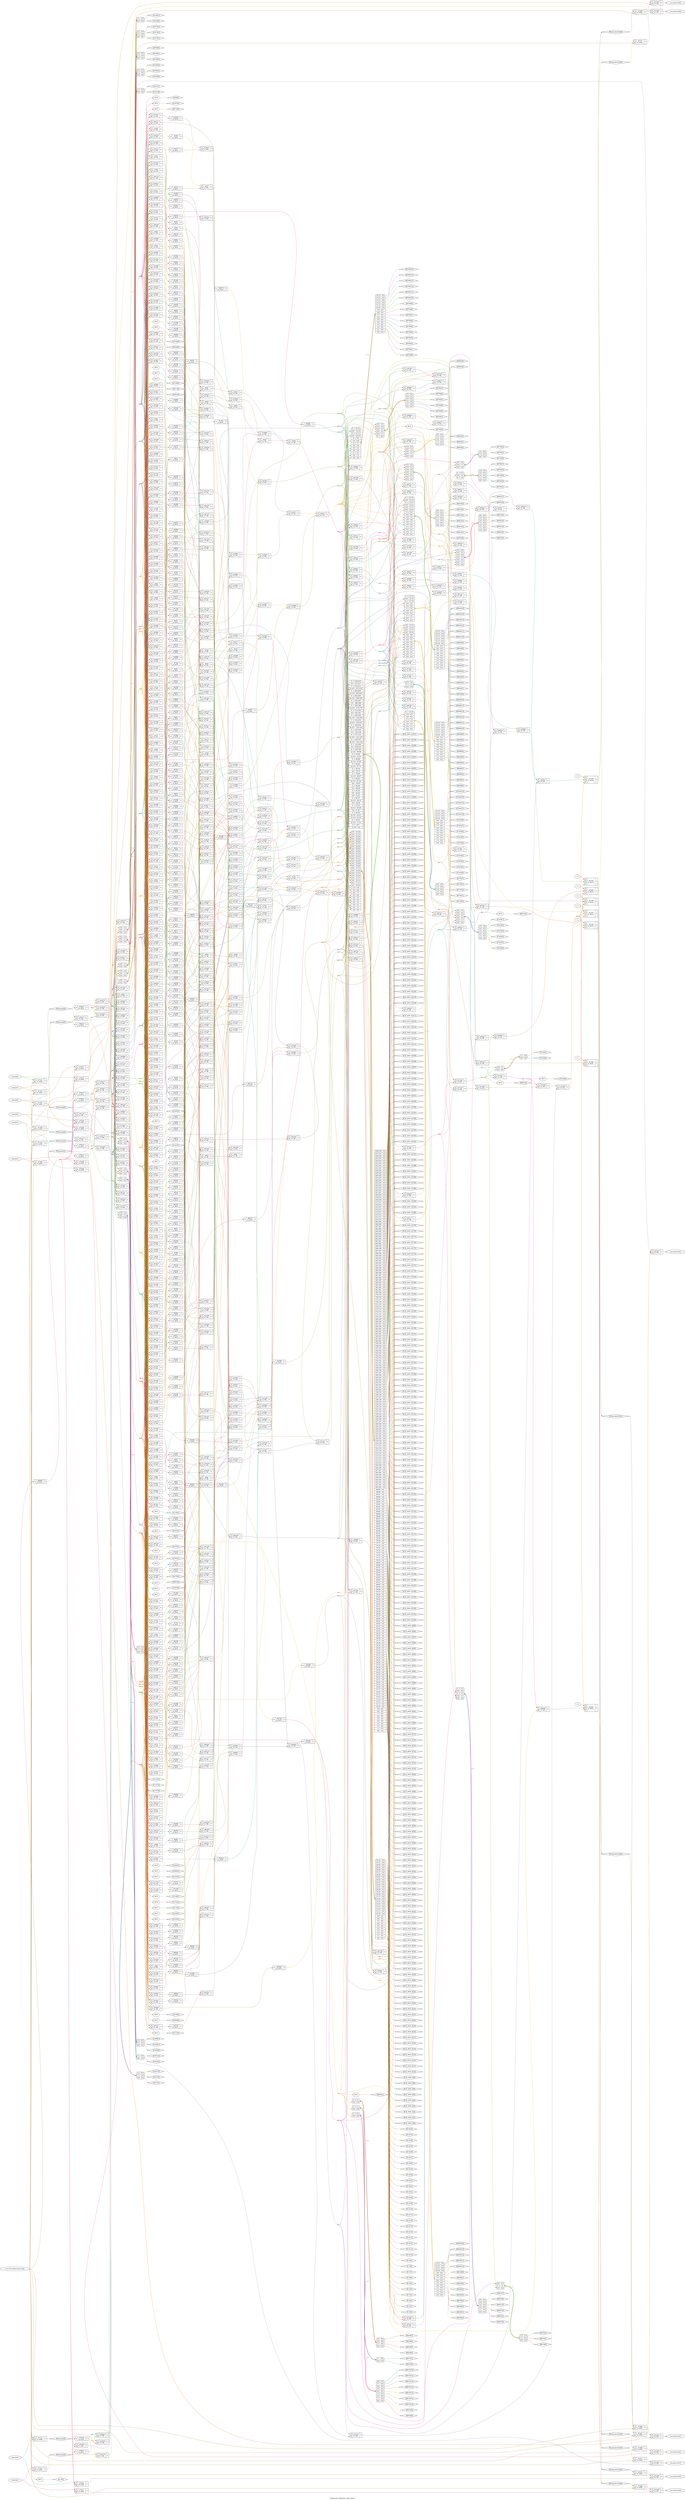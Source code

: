 digraph "e4Encoder_8bitData_1bitControl" {
label="e4Encoder_8bitData_1bitControl";
rankdir="LR";
remincross=true;
n835 [ shape=diamond, label="M1dataIn[7]", color="black", fontcolor="black" ];
n836 [ shape=diamond, label="M1dataIn[6]", color="black", fontcolor="black" ];
n837 [ shape=diamond, label="M1dataIn[5]", color="black", fontcolor="black" ];
n838 [ shape=diamond, label="M1dataIn[4]", color="black", fontcolor="black" ];
n839 [ shape=diamond, label="M1dataIn[3]", color="black", fontcolor="black" ];
n840 [ shape=diamond, label="M1dataIn[2]", color="black", fontcolor="black" ];
n841 [ shape=diamond, label="M1dataIn[1]", color="black", fontcolor="black" ];
n842 [ shape=diamond, label="M1dataIn[0]", color="black", fontcolor="black" ];
n843 [ shape=diamond, label="M1encoderOut[7]", color="black", fontcolor="black" ];
n844 [ shape=diamond, label="M1encoderOut[6]", color="black", fontcolor="black" ];
n845 [ shape=diamond, label="M1encoderOut[5]", color="black", fontcolor="black" ];
n846 [ shape=diamond, label="M1encoderOut[4]", color="black", fontcolor="black" ];
n847 [ shape=diamond, label="M1encoderOut[3]", color="black", fontcolor="black" ];
n848 [ shape=diamond, label="M1encoderOut[2]", color="black", fontcolor="black" ];
n849 [ shape=diamond, label="M1encoderOut[1]", color="black", fontcolor="black" ];
n850 [ shape=diamond, label="M1encoderOut[0]", color="black", fontcolor="black" ];
n851 [ shape=octagon, label="encoderOut[7]", color="black", fontcolor="black" ];
n852 [ shape=octagon, label="encoderOut[6]", color="black", fontcolor="black" ];
n853 [ shape=octagon, label="encoderOut[5]", color="black", fontcolor="black" ];
n854 [ shape=octagon, label="encoderOut[4]", color="black", fontcolor="black" ];
n855 [ shape=octagon, label="encoderOut[3]", color="black", fontcolor="black" ];
n856 [ shape=octagon, label="encoderOut[2]", color="black", fontcolor="black" ];
n857 [ shape=octagon, label="encoderOut[1]", color="black", fontcolor="black" ];
n858 [ shape=octagon, label="encoderOut[0]", color="black", fontcolor="black" ];
n859 [ shape=octagon, label="dataIn[7]", color="black", fontcolor="black" ];
n860 [ shape=octagon, label="dataIn[6]", color="black", fontcolor="black" ];
n861 [ shape=octagon, label="dataIn[5]", color="black", fontcolor="black" ];
n862 [ shape=octagon, label="dataIn[4]", color="black", fontcolor="black" ];
n863 [ shape=octagon, label="dataIn[3]", color="black", fontcolor="black" ];
n864 [ shape=octagon, label="dataIn[2]", color="black", fontcolor="black" ];
n865 [ shape=octagon, label="dataIn[1]", color="black", fontcolor="black" ];
n866 [ shape=octagon, label="dataIn[0]", color="black", fontcolor="black" ];
n1400 [ shape=octagon, label="worstCaseDeviationCode", color="black", fontcolor="black" ];
{ rank="source"; n1400; n859; n860; n861; n862; n863; n864; n865; n866;}
{ rank="sink"; n851; n852; n853; n854; n855; n856; n857; n858;}
c1403 [ shape=record, label="{{<p1401> A}|$7703\n$_NOT_|{<p1402> Y}}" ];
c1404 [ shape=record, label="{{<p1401> A}|$7807\n$_NOT_|{<p1402> Y}}" ];
c1405 [ shape=record, label="{{<p1401> A}|$7817\n$_NOT_|{<p1402> Y}}" ];
c1406 [ shape=record, label="{{<p1401> A}|$7823\n$_NOT_|{<p1402> Y}}" ];
c1407 [ shape=record, label="{{<p1401> A}|$7825\n$_NOT_|{<p1402> Y}}" ];
c1408 [ shape=record, label="{{<p1401> A}|$7827\n$_NOT_|{<p1402> Y}}" ];
c1409 [ shape=record, label="{{<p1401> A}|$7933\n$_NOT_|{<p1402> Y}}" ];
c1410 [ shape=record, label="{{<p1401> A}|$8323\n$_NOT_|{<p1402> Y}}" ];
c1412 [ shape=record, label="{{<p1401> A|<p1411> B}|$1012\n$_OR_|{<p1402> Y}}" ];
c1413 [ shape=record, label="{{<p1401> A|<p1411> B}|$1036\n$_OR_|{<p1402> Y}}" ];
c1414 [ shape=record, label="{{<p1401> A|<p1411> B}|$1060\n$_OR_|{<p1402> Y}}" ];
c1415 [ shape=record, label="{{<p1401> A|<p1411> B}|$1084\n$_OR_|{<p1402> Y}}" ];
c1416 [ shape=record, label="{{<p1401> A|<p1411> B}|$1108\n$_OR_|{<p1402> Y}}" ];
c1417 [ shape=record, label="{{<p1401> A|<p1411> B}|$1132\n$_OR_|{<p1402> Y}}" ];
c1418 [ shape=record, label="{{<p1401> A|<p1411> B}|$1156\n$_OR_|{<p1402> Y}}" ];
c1419 [ shape=record, label="{{<p1401> A|<p1411> B}|$1180\n$_OR_|{<p1402> Y}}" ];
c1420 [ shape=record, label="{{<p1401> A|<p1411> B}|$1202\n$_OR_|{<p1402> Y}}" ];
c1421 [ shape=record, label="{{<p1401> A|<p1411> B}|$1204\n$_OR_|{<p1402> Y}}" ];
c1422 [ shape=record, label="{{<p1401> A|<p1411> B}|$1208\n$_OR_|{<p1402> Y}}" ];
c1423 [ shape=record, label="{{<p1401> A|<p1411> B}|$1209\n$_OR_|{<p1402> Y}}" ];
c1424 [ shape=record, label="{{<p1401> A|<p1411> B}|$1210\n$_OR_|{<p1402> Y}}" ];
c1425 [ shape=record, label="{{<p1401> A|<p1411> B}|$1211\n$_OR_|{<p1402> Y}}" ];
c1426 [ shape=record, label="{{<p1401> A|<p1411> B}|$1212\n$_OR_|{<p1402> Y}}" ];
c1427 [ shape=record, label="{{<p1401> A|<p1411> B}|$1213\n$_OR_|{<p1402> Y}}" ];
c1428 [ shape=record, label="{{<p1401> A|<p1411> B}|$1214\n$_OR_|{<p1402> Y}}" ];
c1429 [ shape=record, label="{{<p1401> A|<p1411> B}|$1215\n$_OR_|{<p1402> Y}}" ];
c1430 [ shape=record, label="{{<p1401> A|<p1411> B}|$1216\n$_OR_|{<p1402> Y}}" ];
c1431 [ shape=record, label="{{<p1401> A|<p1411> B}|$1217\n$_OR_|{<p1402> Y}}" ];
c1432 [ shape=record, label="{{<p1401> A|<p1411> B}|$1219\n$_OR_|{<p1402> Y}}" ];
c1433 [ shape=record, label="{{<p1401> A|<p1411> B}|$1220\n$_OR_|{<p1402> Y}}" ];
c1434 [ shape=record, label="{{<p1401> A|<p1411> B}|$1221\n$_OR_|{<p1402> Y}}" ];
c1435 [ shape=record, label="{{<p1401> A|<p1411> B}|$1222\n$_OR_|{<p1402> Y}}" ];
c1436 [ shape=record, label="{{<p1401> A|<p1411> B}|$1223\n$_OR_|{<p1402> Y}}" ];
c1437 [ shape=record, label="{{<p1401> A|<p1411> B}|$1225\n$_OR_|{<p1402> Y}}" ];
c1438 [ shape=record, label="{{<p1401> A|<p1411> B}|$1226\n$_OR_|{<p1402> Y}}" ];
c1439 [ shape=record, label="{{<p1401> A|<p1411> B}|$1227\n$_OR_|{<p1402> Y}}" ];
c1440 [ shape=record, label="{{<p1401> A|<p1411> B}|$1229\n$_OR_|{<p1402> Y}}" ];
c1441 [ shape=record, label="{{<p1401> A|<p1411> B}|$1231\n$_OR_|{<p1402> Y}}" ];
c1442 [ shape=record, label="{{<p1401> A|<p1411> B}|$1253\n$_OR_|{<p1402> Y}}" ];
c1443 [ shape=record, label="{{<p1401> A|<p1411> B}|$1274\n$_OR_|{<p1402> Y}}" ];
c1444 [ shape=record, label="{{<p1401> A|<p1411> B}|$1277\n$_OR_|{<p1402> Y}}" ];
c1445 [ shape=record, label="{{<p1401> A|<p1411> B}|$1301\n$_OR_|{<p1402> Y}}" ];
c1446 [ shape=record, label="{{<p1401> A|<p1411> B}|$1325\n$_OR_|{<p1402> Y}}" ];
c1447 [ shape=record, label="{{<p1401> A|<p1411> B}|$1349\n$_OR_|{<p1402> Y}}" ];
c1448 [ shape=record, label="{{<p1401> A|<p1411> B}|$1353\n$_OR_|{<p1402> Y}}" ];
c1449 [ shape=record, label="{{<p1401> A|<p1411> B}|$1354\n$_OR_|{<p1402> Y}}" ];
c1450 [ shape=record, label="{{<p1401> A|<p1411> B}|$1356\n$_OR_|{<p1402> Y}}" ];
c1451 [ shape=record, label="{{<p1401> A|<p1411> B}|$1358\n$_OR_|{<p1402> Y}}" ];
c1452 [ shape=record, label="{{<p1401> A|<p1411> B}|$1380\n$_OR_|{<p1402> Y}}" ];
c1453 [ shape=record, label="{{<p1401> A|<p1411> B}|$1404\n$_OR_|{<p1402> Y}}" ];
c1454 [ shape=record, label="{{<p1401> A|<p1411> B}|$1425\n$_OR_|{<p1402> Y}}" ];
c1455 [ shape=record, label="{{<p1401> A|<p1411> B}|$1426\n$_OR_|{<p1402> Y}}" ];
c1456 [ shape=record, label="{{<p1401> A|<p1411> B}|$1428\n$_OR_|{<p1402> Y}}" ];
c1457 [ shape=record, label="{{<p1401> A|<p1411> B}|$1432\n$_OR_|{<p1402> Y}}" ];
c1458 [ shape=record, label="{{<p1401> A|<p1411> B}|$1434\n$_OR_|{<p1402> Y}}" ];
c1459 [ shape=record, label="{{<p1401> A|<p1411> B}|$1456\n$_OR_|{<p1402> Y}}" ];
c1460 [ shape=record, label="{{<p1401> A|<p1411> B}|$1480\n$_OR_|{<p1402> Y}}" ];
c1461 [ shape=record, label="{{<p1401> A|<p1411> B}|$1484\n$_OR_|{<p1402> Y}}" ];
c1462 [ shape=record, label="{{<p1401> A|<p1411> B}|$1504\n$_OR_|{<p1402> Y}}" ];
c1463 [ shape=record, label="{{<p1401> A|<p1411> B}|$1506\n$_OR_|{<p1402> Y}}" ];
c1464 [ shape=record, label="{{<p1401> A|<p1411> B}|$1530\n$_OR_|{<p1402> Y}}" ];
c1465 [ shape=record, label="{{<p1401> A|<p1411> B}|$1554\n$_OR_|{<p1402> Y}}" ];
c1466 [ shape=record, label="{{<p1401> A|<p1411> B}|$1575\n$_OR_|{<p1402> Y}}" ];
c1467 [ shape=record, label="{{<p1401> A|<p1411> B}|$1578\n$_OR_|{<p1402> Y}}" ];
c1468 [ shape=record, label="{{<p1401> A|<p1411> B}|$1599\n$_OR_|{<p1402> Y}}" ];
c1469 [ shape=record, label="{{<p1401> A|<p1411> B}|$1602\n$_OR_|{<p1402> Y}}" ];
c1470 [ shape=record, label="{{<p1401> A|<p1411> B}|$1626\n$_OR_|{<p1402> Y}}" ];
c1471 [ shape=record, label="{{<p1401> A|<p1411> B}|$1650\n$_OR_|{<p1402> Y}}" ];
c1472 [ shape=record, label="{{<p1401> A|<p1411> B}|$1674\n$_OR_|{<p1402> Y}}" ];
c1473 [ shape=record, label="{{<p1401> A|<p1411> B}|$1698\n$_OR_|{<p1402> Y}}" ];
c1474 [ shape=record, label="{{<p1401> A|<p1411> B}|$1719\n$_OR_|{<p1402> Y}}" ];
c1475 [ shape=record, label="{{<p1401> A|<p1411> B}|$1720\n$_OR_|{<p1402> Y}}" ];
c1476 [ shape=record, label="{{<p1401> A|<p1411> B}|$1722\n$_OR_|{<p1402> Y}}" ];
c1477 [ shape=record, label="{{<p1401> A|<p1411> B}|$1746\n$_OR_|{<p1402> Y}}" ];
c1478 [ shape=record, label="{{<p1401> A|<p1411> B}|$1770\n$_OR_|{<p1402> Y}}" ];
c1479 [ shape=record, label="{{<p1401> A|<p1411> B}|$1794\n$_OR_|{<p1402> Y}}" ];
c1480 [ shape=record, label="{{<p1401> A|<p1411> B}|$1818\n$_OR_|{<p1402> Y}}" ];
c1481 [ shape=record, label="{{<p1401> A|<p1411> B}|$1842\n$_OR_|{<p1402> Y}}" ];
c1482 [ shape=record, label="{{<p1401> A|<p1411> B}|$1866\n$_OR_|{<p1402> Y}}" ];
c1483 [ shape=record, label="{{<p1401> A|<p1411> B}|$1890\n$_OR_|{<p1402> Y}}" ];
c1484 [ shape=record, label="{{<p1401> A|<p1411> B}|$1914\n$_OR_|{<p1402> Y}}" ];
c1485 [ shape=record, label="{{<p1401> A|<p1411> B}|$193\n$_OR_|{<p1402> Y}}" ];
c1486 [ shape=record, label="{{<p1401> A|<p1411> B}|$1938\n$_OR_|{<p1402> Y}}" ];
c1487 [ shape=record, label="{{<p1401> A|<p1411> B}|$1962\n$_OR_|{<p1402> Y}}" ];
c1488 [ shape=record, label="{{<p1401> A|<p1411> B}|$1986\n$_OR_|{<p1402> Y}}" ];
c1489 [ shape=record, label="{{<p1401> A|<p1411> B}|$2005\n$_OR_|{<p1402> Y}}" ];
c1490 [ shape=record, label="{{<p1401> A|<p1411> B}|$2010\n$_OR_|{<p1402> Y}}" ];
c1491 [ shape=record, label="{{<p1401> A|<p1411> B}|$2014\n$_OR_|{<p1402> Y}}" ];
c1492 [ shape=record, label="{{<p1401> A|<p1411> B}|$2015\n$_OR_|{<p1402> Y}}" ];
c1493 [ shape=record, label="{{<p1401> A|<p1411> B}|$2016\n$_OR_|{<p1402> Y}}" ];
c1494 [ shape=record, label="{{<p1401> A|<p1411> B}|$2017\n$_OR_|{<p1402> Y}}" ];
c1495 [ shape=record, label="{{<p1401> A|<p1411> B}|$2018\n$_OR_|{<p1402> Y}}" ];
c1496 [ shape=record, label="{{<p1401> A|<p1411> B}|$2019\n$_OR_|{<p1402> Y}}" ];
c1497 [ shape=record, label="{{<p1401> A|<p1411> B}|$2020\n$_OR_|{<p1402> Y}}" ];
c1498 [ shape=record, label="{{<p1401> A|<p1411> B}|$2021\n$_OR_|{<p1402> Y}}" ];
c1499 [ shape=record, label="{{<p1401> A|<p1411> B}|$2022\n$_OR_|{<p1402> Y}}" ];
c1500 [ shape=record, label="{{<p1401> A|<p1411> B}|$2023\n$_OR_|{<p1402> Y}}" ];
c1501 [ shape=record, label="{{<p1401> A|<p1411> B}|$2025\n$_OR_|{<p1402> Y}}" ];
c1502 [ shape=record, label="{{<p1401> A|<p1411> B}|$2026\n$_OR_|{<p1402> Y}}" ];
c1503 [ shape=record, label="{{<p1401> A|<p1411> B}|$2027\n$_OR_|{<p1402> Y}}" ];
c1504 [ shape=record, label="{{<p1401> A|<p1411> B}|$2028\n$_OR_|{<p1402> Y}}" ];
c1505 [ shape=record, label="{{<p1401> A|<p1411> B}|$2029\n$_OR_|{<p1402> Y}}" ];
c1506 [ shape=record, label="{{<p1401> A|<p1411> B}|$2031\n$_OR_|{<p1402> Y}}" ];
c1507 [ shape=record, label="{{<p1401> A|<p1411> B}|$2032\n$_OR_|{<p1402> Y}}" ];
c1508 [ shape=record, label="{{<p1401> A|<p1411> B}|$2033\n$_OR_|{<p1402> Y}}" ];
c1509 [ shape=record, label="{{<p1401> A|<p1411> B}|$2035\n$_OR_|{<p1402> Y}}" ];
c1510 [ shape=record, label="{{<p1401> A|<p1411> B}|$2037\n$_OR_|{<p1402> Y}}" ];
c1511 [ shape=record, label="{{<p1401> A|<p1411> B}|$2059\n$_OR_|{<p1402> Y}}" ];
c1512 [ shape=record, label="{{<p1401> A|<p1411> B}|$2083\n$_OR_|{<p1402> Y}}" ];
c1513 [ shape=record, label="{{<p1401> A|<p1411> B}|$2107\n$_OR_|{<p1402> Y}}" ];
c1514 [ shape=record, label="{{<p1401> A|<p1411> B}|$2131\n$_OR_|{<p1402> Y}}" ];
c1515 [ shape=record, label="{{<p1401> A|<p1411> B}|$2155\n$_OR_|{<p1402> Y}}" ];
c1516 [ shape=record, label="{{<p1401> A|<p1411> B}|$217\n$_OR_|{<p1402> Y}}" ];
c1517 [ shape=record, label="{{<p1401> A|<p1411> B}|$2179\n$_OR_|{<p1402> Y}}" ];
c1518 [ shape=record, label="{{<p1401> A|<p1411> B}|$2203\n$_OR_|{<p1402> Y}}" ];
c1519 [ shape=record, label="{{<p1401> A|<p1411> B}|$2227\n$_OR_|{<p1402> Y}}" ];
c1520 [ shape=record, label="{{<p1401> A|<p1411> B}|$2251\n$_OR_|{<p1402> Y}}" ];
c1521 [ shape=record, label="{{<p1401> A|<p1411> B}|$2275\n$_OR_|{<p1402> Y}}" ];
c1522 [ shape=record, label="{{<p1401> A|<p1411> B}|$2299\n$_OR_|{<p1402> Y}}" ];
c1523 [ shape=record, label="{{<p1401> A|<p1411> B}|$2303\n$_OR_|{<p1402> Y}}" ];
c1524 [ shape=record, label="{{<p1401> A|<p1411> B}|$2304\n$_OR_|{<p1402> Y}}" ];
c1525 [ shape=record, label="{{<p1401> A|<p1411> B}|$2305\n$_OR_|{<p1402> Y}}" ];
c1526 [ shape=record, label="{{<p1401> A|<p1411> B}|$2306\n$_OR_|{<p1402> Y}}" ];
c1527 [ shape=record, label="{{<p1401> A|<p1411> B}|$2307\n$_OR_|{<p1402> Y}}" ];
c1528 [ shape=record, label="{{<p1401> A|<p1411> B}|$2309\n$_OR_|{<p1402> Y}}" ];
c1529 [ shape=record, label="{{<p1401> A|<p1411> B}|$2310\n$_OR_|{<p1402> Y}}" ];
c1530 [ shape=record, label="{{<p1401> A|<p1411> B}|$2312\n$_OR_|{<p1402> Y}}" ];
c1531 [ shape=record, label="{{<p1401> A|<p1411> B}|$2314\n$_OR_|{<p1402> Y}}" ];
c1532 [ shape=record, label="{{<p1401> A|<p1411> B}|$2334\n$_OR_|{<p1402> Y}}" ];
c1533 [ shape=record, label="{{<p1401> A|<p1411> B}|$2336\n$_OR_|{<p1402> Y}}" ];
c1534 [ shape=record, label="{{<p1401> A|<p1411> B}|$2360\n$_OR_|{<p1402> Y}}" ];
c1535 [ shape=record, label="{{<p1401> A|<p1411> B}|$2384\n$_OR_|{<p1402> Y}}" ];
c1536 [ shape=record, label="{{<p1401> A|<p1411> B}|$2408\n$_OR_|{<p1402> Y}}" ];
c1537 [ shape=record, label="{{<p1401> A|<p1411> B}|$241\n$_OR_|{<p1402> Y}}" ];
c1538 [ shape=record, label="{{<p1401> A|<p1411> B}|$2432\n$_OR_|{<p1402> Y}}" ];
c1539 [ shape=record, label="{{<p1401> A|<p1411> B}|$2454\n$_OR_|{<p1402> Y}}" ];
c1540 [ shape=record, label="{{<p1401> A|<p1411> B}|$2456\n$_OR_|{<p1402> Y}}" ];
c1541 [ shape=record, label="{{<p1401> A|<p1411> B}|$2480\n$_OR_|{<p1402> Y}}" ];
c1542 [ shape=record, label="{{<p1401> A|<p1411> B}|$2504\n$_OR_|{<p1402> Y}}" ];
c1543 [ shape=record, label="{{<p1401> A|<p1411> B}|$2528\n$_OR_|{<p1402> Y}}" ];
c1544 [ shape=record, label="{{<p1401> A|<p1411> B}|$2552\n$_OR_|{<p1402> Y}}" ];
c1545 [ shape=record, label="{{<p1401> A|<p1411> B}|$2576\n$_OR_|{<p1402> Y}}" ];
c1546 [ shape=record, label="{{<p1401> A|<p1411> B}|$2600\n$_OR_|{<p1402> Y}}" ];
c1547 [ shape=record, label="{{<p1401> A|<p1411> B}|$2624\n$_OR_|{<p1402> Y}}" ];
c1548 [ shape=record, label="{{<p1401> A|<p1411> B}|$2648\n$_OR_|{<p1402> Y}}" ];
c1549 [ shape=record, label="{{<p1401> A|<p1411> B}|$265\n$_OR_|{<p1402> Y}}" ];
c1550 [ shape=record, label="{{<p1401> A|<p1411> B}|$2672\n$_OR_|{<p1402> Y}}" ];
c1551 [ shape=record, label="{{<p1401> A|<p1411> B}|$2696\n$_OR_|{<p1402> Y}}" ];
c1552 [ shape=record, label="{{<p1401> A|<p1411> B}|$2720\n$_OR_|{<p1402> Y}}" ];
c1553 [ shape=record, label="{{<p1401> A|<p1411> B}|$2724\n$_OR_|{<p1402> Y}}" ];
c1554 [ shape=record, label="{{<p1401> A|<p1411> B}|$2725\n$_OR_|{<p1402> Y}}" ];
c1555 [ shape=record, label="{{<p1401> A|<p1411> B}|$2726\n$_OR_|{<p1402> Y}}" ];
c1556 [ shape=record, label="{{<p1401> A|<p1411> B}|$2727\n$_OR_|{<p1402> Y}}" ];
c1557 [ shape=record, label="{{<p1401> A|<p1411> B}|$2728\n$_OR_|{<p1402> Y}}" ];
c1558 [ shape=record, label="{{<p1401> A|<p1411> B}|$2729\n$_OR_|{<p1402> Y}}" ];
c1559 [ shape=record, label="{{<p1401> A|<p1411> B}|$2730\n$_OR_|{<p1402> Y}}" ];
c1560 [ shape=record, label="{{<p1401> A|<p1411> B}|$2731\n$_OR_|{<p1402> Y}}" ];
c1561 [ shape=record, label="{{<p1401> A|<p1411> B}|$2733\n$_OR_|{<p1402> Y}}" ];
c1562 [ shape=record, label="{{<p1401> A|<p1411> B}|$2734\n$_OR_|{<p1402> Y}}" ];
c1563 [ shape=record, label="{{<p1401> A|<p1411> B}|$2735\n$_OR_|{<p1402> Y}}" ];
c1564 [ shape=record, label="{{<p1401> A|<p1411> B}|$2736\n$_OR_|{<p1402> Y}}" ];
c1565 [ shape=record, label="{{<p1401> A|<p1411> B}|$2738\n$_OR_|{<p1402> Y}}" ];
c1566 [ shape=record, label="{{<p1401> A|<p1411> B}|$2739\n$_OR_|{<p1402> Y}}" ];
c1567 [ shape=record, label="{{<p1401> A|<p1411> B}|$2741\n$_OR_|{<p1402> Y}}" ];
c1568 [ shape=record, label="{{<p1401> A|<p1411> B}|$2756\n$_OR_|{<p1402> Y}}" ];
c1569 [ shape=record, label="{{<p1401> A|<p1411> B}|$2760\n$_OR_|{<p1402> Y}}" ];
c1570 [ shape=record, label="{{<p1401> A|<p1411> B}|$2761\n$_OR_|{<p1402> Y}}" ];
c1571 [ shape=record, label="{{<p1401> A|<p1411> B}|$2763\n$_OR_|{<p1402> Y}}" ];
c1572 [ shape=record, label="{{<p1401> A|<p1411> B}|$2787\n$_OR_|{<p1402> Y}}" ];
c1573 [ shape=record, label="{{<p1401> A|<p1411> B}|$2811\n$_OR_|{<p1402> Y}}" ];
c1574 [ shape=record, label="{{<p1401> A|<p1411> B}|$2835\n$_OR_|{<p1402> Y}}" ];
c1575 [ shape=record, label="{{<p1401> A|<p1411> B}|$2859\n$_OR_|{<p1402> Y}}" ];
c1576 [ shape=record, label="{{<p1401> A|<p1411> B}|$2875\n$_OR_|{<p1402> Y}}" ];
c1577 [ shape=record, label="{{<p1401> A|<p1411> B}|$2880\n$_OR_|{<p1402> Y}}" ];
c1578 [ shape=record, label="{{<p1401> A|<p1411> B}|$2883\n$_OR_|{<p1402> Y}}" ];
c1579 [ shape=record, label="{{<p1401> A|<p1411> B}|$289\n$_OR_|{<p1402> Y}}" ];
c1580 [ shape=record, label="{{<p1401> A|<p1411> B}|$2899\n$_OR_|{<p1402> Y}}" ];
c1581 [ shape=record, label="{{<p1401> A|<p1411> B}|$2907\n$_OR_|{<p1402> Y}}" ];
c1582 [ shape=record, label="{{<p1401> A|<p1411> B}|$2931\n$_OR_|{<p1402> Y}}" ];
c1583 [ shape=record, label="{{<p1401> A|<p1411> B}|$2947\n$_OR_|{<p1402> Y}}" ];
c1584 [ shape=record, label="{{<p1401> A|<p1411> B}|$2948\n$_OR_|{<p1402> Y}}" ];
c1585 [ shape=record, label="{{<p1401> A|<p1411> B}|$2949\n$_OR_|{<p1402> Y}}" ];
c1586 [ shape=record, label="{{<p1401> A|<p1411> B}|$2950\n$_OR_|{<p1402> Y}}" ];
c1587 [ shape=record, label="{{<p1401> A|<p1411> B}|$2955\n$_OR_|{<p1402> Y}}" ];
c1588 [ shape=record, label="{{<p1401> A|<p1411> B}|$2959\n$_OR_|{<p1402> Y}}" ];
c1589 [ shape=record, label="{{<p1401> A|<p1411> B}|$2960\n$_OR_|{<p1402> Y}}" ];
c1590 [ shape=record, label="{{<p1401> A|<p1411> B}|$2961\n$_OR_|{<p1402> Y}}" ];
c1591 [ shape=record, label="{{<p1401> A|<p1411> B}|$2962\n$_OR_|{<p1402> Y}}" ];
c1592 [ shape=record, label="{{<p1401> A|<p1411> B}|$2964\n$_OR_|{<p1402> Y}}" ];
c1593 [ shape=record, label="{{<p1401> A|<p1411> B}|$2965\n$_OR_|{<p1402> Y}}" ];
c1594 [ shape=record, label="{{<p1401> A|<p1411> B}|$2967\n$_OR_|{<p1402> Y}}" ];
c1595 [ shape=record, label="{{<p1401> A|<p1411> B}|$2969\n$_OR_|{<p1402> Y}}" ];
c1596 [ shape=record, label="{{<p1401> A|<p1411> B}|$2991\n$_OR_|{<p1402> Y}}" ];
c1597 [ shape=record, label="{{<p1401> A|<p1411> B}|$3015\n$_OR_|{<p1402> Y}}" ];
c1598 [ shape=record, label="{{<p1401> A|<p1411> B}|$3039\n$_OR_|{<p1402> Y}}" ];
c1599 [ shape=record, label="{{<p1401> A|<p1411> B}|$3043\n$_OR_|{<p1402> Y}}" ];
c1600 [ shape=record, label="{{<p1401> A|<p1411> B}|$3045\n$_OR_|{<p1402> Y}}" ];
c1601 [ shape=record, label="{{<p1401> A|<p1411> B}|$3067\n$_OR_|{<p1402> Y}}" ];
c1602 [ shape=record, label="{{<p1401> A|<p1411> B}|$3091\n$_OR_|{<p1402> Y}}" ];
c1603 [ shape=record, label="{{<p1401> A|<p1411> B}|$3095\n$_OR_|{<p1402> Y}}" ];
c1604 [ shape=record, label="{{<p1401> A|<p1411> B}|$3117\n$_OR_|{<p1402> Y}}" ];
c1605 [ shape=record, label="{{<p1401> A|<p1411> B}|$313\n$_OR_|{<p1402> Y}}" ];
c1606 [ shape=record, label="{{<p1401> A|<p1411> B}|$3141\n$_OR_|{<p1402> Y}}" ];
c1607 [ shape=record, label="{{<p1401> A|<p1411> B}|$3165\n$_OR_|{<p1402> Y}}" ];
c1608 [ shape=record, label="{{<p1401> A|<p1411> B}|$3169\n$_OR_|{<p1402> Y}}" ];
c1609 [ shape=record, label="{{<p1401> A|<p1411> B}|$3191\n$_OR_|{<p1402> Y}}" ];
c1610 [ shape=record, label="{{<p1401> A|<p1411> B}|$3215\n$_OR_|{<p1402> Y}}" ];
c1611 [ shape=record, label="{{<p1401> A|<p1411> B}|$3239\n$_OR_|{<p1402> Y}}" ];
c1612 [ shape=record, label="{{<p1401> A|<p1411> B}|$3263\n$_OR_|{<p1402> Y}}" ];
c1613 [ shape=record, label="{{<p1401> A|<p1411> B}|$3287\n$_OR_|{<p1402> Y}}" ];
c1614 [ shape=record, label="{{<p1401> A|<p1411> B}|$3311\n$_OR_|{<p1402> Y}}" ];
c1615 [ shape=record, label="{{<p1401> A|<p1411> B}|$3335\n$_OR_|{<p1402> Y}}" ];
c1616 [ shape=record, label="{{<p1401> A|<p1411> B}|$3359\n$_OR_|{<p1402> Y}}" ];
c1617 [ shape=record, label="{{<p1401> A|<p1411> B}|$337\n$_OR_|{<p1402> Y}}" ];
c1618 [ shape=record, label="{{<p1401> A|<p1411> B}|$3383\n$_OR_|{<p1402> Y}}" ];
c1619 [ shape=record, label="{{<p1401> A|<p1411> B}|$3407\n$_OR_|{<p1402> Y}}" ];
c1620 [ shape=record, label="{{<p1401> A|<p1411> B}|$3429\n$_OR_|{<p1402> Y}}" ];
c1621 [ shape=record, label="{{<p1401> A|<p1411> B}|$3431\n$_OR_|{<p1402> Y}}" ];
c1622 [ shape=record, label="{{<p1401> A|<p1411> B}|$3455\n$_OR_|{<p1402> Y}}" ];
c1623 [ shape=record, label="{{<p1401> A|<p1411> B}|$3479\n$_OR_|{<p1402> Y}}" ];
c1624 [ shape=record, label="{{<p1401> A|<p1411> B}|$3503\n$_OR_|{<p1402> Y}}" ];
c1625 [ shape=record, label="{{<p1401> A|<p1411> B}|$3527\n$_OR_|{<p1402> Y}}" ];
c1626 [ shape=record, label="{{<p1401> A|<p1411> B}|$3551\n$_OR_|{<p1402> Y}}" ];
c1627 [ shape=record, label="{{<p1401> A|<p1411> B}|$3575\n$_OR_|{<p1402> Y}}" ];
c1628 [ shape=record, label="{{<p1401> A|<p1411> B}|$3599\n$_OR_|{<p1402> Y}}" ];
c1629 [ shape=record, label="{{<p1401> A|<p1411> B}|$361\n$_OR_|{<p1402> Y}}" ];
c1630 [ shape=record, label="{{<p1401> A|<p1411> B}|$3623\n$_OR_|{<p1402> Y}}" ];
c1631 [ shape=record, label="{{<p1401> A|<p1411> B}|$3647\n$_OR_|{<p1402> Y}}" ];
c1632 [ shape=record, label="{{<p1401> A|<p1411> B}|$3651\n$_OR_|{<p1402> Y}}" ];
c1633 [ shape=record, label="{{<p1401> A|<p1411> B}|$3652\n$_OR_|{<p1402> Y}}" ];
c1634 [ shape=record, label="{{<p1401> A|<p1411> B}|$3653\n$_OR_|{<p1402> Y}}" ];
c1635 [ shape=record, label="{{<p1401> A|<p1411> B}|$3654\n$_OR_|{<p1402> Y}}" ];
c1636 [ shape=record, label="{{<p1401> A|<p1411> B}|$3655\n$_OR_|{<p1402> Y}}" ];
c1637 [ shape=record, label="{{<p1401> A|<p1411> B}|$3656\n$_OR_|{<p1402> Y}}" ];
c1638 [ shape=record, label="{{<p1401> A|<p1411> B}|$3657\n$_OR_|{<p1402> Y}}" ];
c1639 [ shape=record, label="{{<p1401> A|<p1411> B}|$3658\n$_OR_|{<p1402> Y}}" ];
c1640 [ shape=record, label="{{<p1401> A|<p1411> B}|$3659\n$_OR_|{<p1402> Y}}" ];
c1641 [ shape=record, label="{{<p1401> A|<p1411> B}|$3660\n$_OR_|{<p1402> Y}}" ];
c1642 [ shape=record, label="{{<p1401> A|<p1411> B}|$3662\n$_OR_|{<p1402> Y}}" ];
c1643 [ shape=record, label="{{<p1401> A|<p1411> B}|$3663\n$_OR_|{<p1402> Y}}" ];
c1644 [ shape=record, label="{{<p1401> A|<p1411> B}|$3664\n$_OR_|{<p1402> Y}}" ];
c1645 [ shape=record, label="{{<p1401> A|<p1411> B}|$3665\n$_OR_|{<p1402> Y}}" ];
c1646 [ shape=record, label="{{<p1401> A|<p1411> B}|$3666\n$_OR_|{<p1402> Y}}" ];
c1647 [ shape=record, label="{{<p1401> A|<p1411> B}|$3668\n$_OR_|{<p1402> Y}}" ];
c1648 [ shape=record, label="{{<p1401> A|<p1411> B}|$3669\n$_OR_|{<p1402> Y}}" ];
c1649 [ shape=record, label="{{<p1401> A|<p1411> B}|$3671\n$_OR_|{<p1402> Y}}" ];
c1650 [ shape=record, label="{{<p1401> A|<p1411> B}|$3673\n$_OR_|{<p1402> Y}}" ];
c1651 [ shape=record, label="{{<p1401> A|<p1411> B}|$3695\n$_OR_|{<p1402> Y}}" ];
c1652 [ shape=record, label="{{<p1401> A|<p1411> B}|$3716\n$_OR_|{<p1402> Y}}" ];
c1653 [ shape=record, label="{{<p1401> A|<p1411> B}|$3719\n$_OR_|{<p1402> Y}}" ];
c1654 [ shape=record, label="{{<p1401> A|<p1411> B}|$3740\n$_OR_|{<p1402> Y}}" ];
c1655 [ shape=record, label="{{<p1401> A|<p1411> B}|$3741\n$_OR_|{<p1402> Y}}" ];
c1656 [ shape=record, label="{{<p1401> A|<p1411> B}|$3743\n$_OR_|{<p1402> Y}}" ];
c1657 [ shape=record, label="{{<p1401> A|<p1411> B}|$3767\n$_OR_|{<p1402> Y}}" ];
c1658 [ shape=record, label="{{<p1401> A|<p1411> B}|$3791\n$_OR_|{<p1402> Y}}" ];
c1659 [ shape=record, label="{{<p1401> A|<p1411> B}|$3815\n$_OR_|{<p1402> Y}}" ];
c1660 [ shape=record, label="{{<p1401> A|<p1411> B}|$3839\n$_OR_|{<p1402> Y}}" ];
c1661 [ shape=record, label="{{<p1401> A|<p1411> B}|$385\n$_OR_|{<p1402> Y}}" ];
c1662 [ shape=record, label="{{<p1401> A|<p1411> B}|$3863\n$_OR_|{<p1402> Y}}" ];
c1663 [ shape=record, label="{{<p1401> A|<p1411> B}|$3887\n$_OR_|{<p1402> Y}}" ];
c1664 [ shape=record, label="{{<p1401> A|<p1411> B}|$3911\n$_OR_|{<p1402> Y}}" ];
c1665 [ shape=record, label="{{<p1401> A|<p1411> B}|$3915\n$_OR_|{<p1402> Y}}" ];
c1666 [ shape=record, label="{{<p1401> A|<p1411> B}|$3916\n$_OR_|{<p1402> Y}}" ];
c1667 [ shape=record, label="{{<p1401> A|<p1411> B}|$3917\n$_OR_|{<p1402> Y}}" ];
c1668 [ shape=record, label="{{<p1401> A|<p1411> B}|$3918\n$_OR_|{<p1402> Y}}" ];
c1669 [ shape=record, label="{{<p1401> A|<p1411> B}|$3919\n$_OR_|{<p1402> Y}}" ];
c1670 [ shape=record, label="{{<p1401> A|<p1411> B}|$3921\n$_OR_|{<p1402> Y}}" ];
c1671 [ shape=record, label="{{<p1401> A|<p1411> B}|$3922\n$_OR_|{<p1402> Y}}" ];
c1672 [ shape=record, label="{{<p1401> A|<p1411> B}|$3924\n$_OR_|{<p1402> Y}}" ];
c1673 [ shape=record, label="{{<p1401> A|<p1411> B}|$3926\n$_OR_|{<p1402> Y}}" ];
c1674 [ shape=record, label="{{<p1401> A|<p1411> B}|$3948\n$_OR_|{<p1402> Y}}" ];
c1675 [ shape=record, label="{{<p1401> A|<p1411> B}|$3972\n$_OR_|{<p1402> Y}}" ];
c1676 [ shape=record, label="{{<p1401> A|<p1411> B}|$3996\n$_OR_|{<p1402> Y}}" ];
c1677 [ shape=record, label="{{<p1401> A|<p1411> B}|$4020\n$_OR_|{<p1402> Y}}" ];
c1678 [ shape=record, label="{{<p1401> A|<p1411> B}|$4044\n$_OR_|{<p1402> Y}}" ];
c1679 [ shape=record, label="{{<p1401> A|<p1411> B}|$4065\n$_OR_|{<p1402> Y}}" ];
c1680 [ shape=record, label="{{<p1401> A|<p1411> B}|$4066\n$_OR_|{<p1402> Y}}" ];
c1681 [ shape=record, label="{{<p1401> A|<p1411> B}|$4068\n$_OR_|{<p1402> Y}}" ];
c1682 [ shape=record, label="{{<p1401> A|<p1411> B}|$409\n$_OR_|{<p1402> Y}}" ];
c1683 [ shape=record, label="{{<p1401> A|<p1411> B}|$4092\n$_OR_|{<p1402> Y}}" ];
c1684 [ shape=record, label="{{<p1401> A|<p1411> B}|$4116\n$_OR_|{<p1402> Y}}" ];
c1685 [ shape=record, label="{{<p1401> A|<p1411> B}|$4140\n$_OR_|{<p1402> Y}}" ];
c1686 [ shape=record, label="{{<p1401> A|<p1411> B}|$4164\n$_OR_|{<p1402> Y}}" ];
c1687 [ shape=record, label="{{<p1401> A|<p1411> B}|$4188\n$_OR_|{<p1402> Y}}" ];
c1688 [ shape=record, label="{{<p1401> A|<p1411> B}|$4212\n$_OR_|{<p1402> Y}}" ];
c1689 [ shape=record, label="{{<p1401> A|<p1411> B}|$4236\n$_OR_|{<p1402> Y}}" ];
c1690 [ shape=record, label="{{<p1401> A|<p1411> B}|$4257\n$_OR_|{<p1402> Y}}" ];
c1691 [ shape=record, label="{{<p1401> A|<p1411> B}|$4260\n$_OR_|{<p1402> Y}}" ];
c1692 [ shape=record, label="{{<p1401> A|<p1411> B}|$4277\n$_OR_|{<p1402> Y}}" ];
c1693 [ shape=record, label="{{<p1401> A|<p1411> B}|$4278\n$_OR_|{<p1402> Y}}" ];
c1694 [ shape=record, label="{{<p1401> A|<p1411> B}|$4279\n$_OR_|{<p1402> Y}}" ];
c1695 [ shape=record, label="{{<p1401> A|<p1411> B}|$4284\n$_OR_|{<p1402> Y}}" ];
c1696 [ shape=record, label="{{<p1401> A|<p1411> B}|$4308\n$_OR_|{<p1402> Y}}" ];
c1697 [ shape=record, label="{{<p1401> A|<p1411> B}|$433\n$_OR_|{<p1402> Y}}" ];
c1698 [ shape=record, label="{{<p1401> A|<p1411> B}|$4332\n$_OR_|{<p1402> Y}}" ];
c1699 [ shape=record, label="{{<p1401> A|<p1411> B}|$4356\n$_OR_|{<p1402> Y}}" ];
c1700 [ shape=record, label="{{<p1401> A|<p1411> B}|$437\n$_OR_|{<p1402> Y}}" ];
c1701 [ shape=record, label="{{<p1401> A|<p1411> B}|$438\n$_OR_|{<p1402> Y}}" ];
c1702 [ shape=record, label="{{<p1401> A|<p1411> B}|$4380\n$_OR_|{<p1402> Y}}" ];
c1703 [ shape=record, label="{{<p1401> A|<p1411> B}|$439\n$_OR_|{<p1402> Y}}" ];
c1704 [ shape=record, label="{{<p1401> A|<p1411> B}|$440\n$_OR_|{<p1402> Y}}" ];
c1705 [ shape=record, label="{{<p1401> A|<p1411> B}|$4404\n$_OR_|{<p1402> Y}}" ];
c1706 [ shape=record, label="{{<p1401> A|<p1411> B}|$441\n$_OR_|{<p1402> Y}}" ];
c1707 [ shape=record, label="{{<p1401> A|<p1411> B}|$4428\n$_OR_|{<p1402> Y}}" ];
c1708 [ shape=record, label="{{<p1401> A|<p1411> B}|$443\n$_OR_|{<p1402> Y}}" ];
c1709 [ shape=record, label="{{<p1401> A|<p1411> B}|$4432\n$_OR_|{<p1402> Y}}" ];
c1710 [ shape=record, label="{{<p1401> A|<p1411> B}|$4433\n$_OR_|{<p1402> Y}}" ];
c1711 [ shape=record, label="{{<p1401> A|<p1411> B}|$4434\n$_OR_|{<p1402> Y}}" ];
c1712 [ shape=record, label="{{<p1401> A|<p1411> B}|$4435\n$_OR_|{<p1402> Y}}" ];
c1713 [ shape=record, label="{{<p1401> A|<p1411> B}|$4436\n$_OR_|{<p1402> Y}}" ];
c1714 [ shape=record, label="{{<p1401> A|<p1411> B}|$4437\n$_OR_|{<p1402> Y}}" ];
c1715 [ shape=record, label="{{<p1401> A|<p1411> B}|$4438\n$_OR_|{<p1402> Y}}" ];
c1716 [ shape=record, label="{{<p1401> A|<p1411> B}|$4439\n$_OR_|{<p1402> Y}}" ];
c1717 [ shape=record, label="{{<p1401> A|<p1411> B}|$444\n$_OR_|{<p1402> Y}}" ];
c1718 [ shape=record, label="{{<p1401> A|<p1411> B}|$4440\n$_OR_|{<p1402> Y}}" ];
c1719 [ shape=record, label="{{<p1401> A|<p1411> B}|$4441\n$_OR_|{<p1402> Y}}" ];
c1720 [ shape=record, label="{{<p1401> A|<p1411> B}|$4443\n$_OR_|{<p1402> Y}}" ];
c1721 [ shape=record, label="{{<p1401> A|<p1411> B}|$4444\n$_OR_|{<p1402> Y}}" ];
c1722 [ shape=record, label="{{<p1401> A|<p1411> B}|$4445\n$_OR_|{<p1402> Y}}" ];
c1723 [ shape=record, label="{{<p1401> A|<p1411> B}|$4446\n$_OR_|{<p1402> Y}}" ];
c1724 [ shape=record, label="{{<p1401> A|<p1411> B}|$4447\n$_OR_|{<p1402> Y}}" ];
c1725 [ shape=record, label="{{<p1401> A|<p1411> B}|$4449\n$_OR_|{<p1402> Y}}" ];
c1726 [ shape=record, label="{{<p1401> A|<p1411> B}|$445\n$_OR_|{<p1402> Y}}" ];
c1727 [ shape=record, label="{{<p1401> A|<p1411> B}|$4450\n$_OR_|{<p1402> Y}}" ];
c1728 [ shape=record, label="{{<p1401> A|<p1411> B}|$4451\n$_OR_|{<p1402> Y}}" ];
c1729 [ shape=record, label="{{<p1401> A|<p1411> B}|$4453\n$_OR_|{<p1402> Y}}" ];
c1730 [ shape=record, label="{{<p1401> A|<p1411> B}|$4455\n$_OR_|{<p1402> Y}}" ];
c1731 [ shape=record, label="{{<p1401> A|<p1411> B}|$447\n$_OR_|{<p1402> Y}}" ];
c1732 [ shape=record, label="{{<p1401> A|<p1411> B}|$4477\n$_OR_|{<p1402> Y}}" ];
c1733 [ shape=record, label="{{<p1401> A|<p1411> B}|$449\n$_OR_|{<p1402> Y}}" ];
c1734 [ shape=record, label="{{<p1401> A|<p1411> B}|$4501\n$_OR_|{<p1402> Y}}" ];
c1735 [ shape=record, label="{{<p1401> A|<p1411> B}|$4525\n$_OR_|{<p1402> Y}}" ];
c1736 [ shape=record, label="{{<p1401> A|<p1411> B}|$4549\n$_OR_|{<p1402> Y}}" ];
c1737 [ shape=record, label="{{<p1401> A|<p1411> B}|$4570\n$_OR_|{<p1402> Y}}" ];
c1738 [ shape=record, label="{{<p1401> A|<p1411> B}|$4573\n$_OR_|{<p1402> Y}}" ];
c1739 [ shape=record, label="{{<p1401> A|<p1411> B}|$4577\n$_OR_|{<p1402> Y}}" ];
c1740 [ shape=record, label="{{<p1401> A|<p1411> B}|$4578\n$_OR_|{<p1402> Y}}" ];
c1741 [ shape=record, label="{{<p1401> A|<p1411> B}|$4580\n$_OR_|{<p1402> Y}}" ];
c1742 [ shape=record, label="{{<p1401> A|<p1411> B}|$4582\n$_OR_|{<p1402> Y}}" ];
c1743 [ shape=record, label="{{<p1401> A|<p1411> B}|$4604\n$_OR_|{<p1402> Y}}" ];
c1744 [ shape=record, label="{{<p1401> A|<p1411> B}|$4628\n$_OR_|{<p1402> Y}}" ];
c1745 [ shape=record, label="{{<p1401> A|<p1411> B}|$4652\n$_OR_|{<p1402> Y}}" ];
c1746 [ shape=record, label="{{<p1401> A|<p1411> B}|$4656\n$_OR_|{<p1402> Y}}" ];
c1747 [ shape=record, label="{{<p1401> A|<p1411> B}|$4658\n$_OR_|{<p1402> Y}}" ];
c1748 [ shape=record, label="{{<p1401> A|<p1411> B}|$4680\n$_OR_|{<p1402> Y}}" ];
c1749 [ shape=record, label="{{<p1401> A|<p1411> B}|$4704\n$_OR_|{<p1402> Y}}" ];
c1750 [ shape=record, label="{{<p1401> A|<p1411> B}|$4708\n$_OR_|{<p1402> Y}}" ];
c1751 [ shape=record, label="{{<p1401> A|<p1411> B}|$471\n$_OR_|{<p1402> Y}}" ];
c1752 [ shape=record, label="{{<p1401> A|<p1411> B}|$4730\n$_OR_|{<p1402> Y}}" ];
c1753 [ shape=record, label="{{<p1401> A|<p1411> B}|$4751\n$_OR_|{<p1402> Y}}" ];
c1754 [ shape=record, label="{{<p1401> A|<p1411> B}|$4754\n$_OR_|{<p1402> Y}}" ];
c1755 [ shape=record, label="{{<p1401> A|<p1411> B}|$4778\n$_OR_|{<p1402> Y}}" ];
c1756 [ shape=record, label="{{<p1401> A|<p1411> B}|$4802\n$_OR_|{<p1402> Y}}" ];
c1757 [ shape=record, label="{{<p1401> A|<p1411> B}|$4826\n$_OR_|{<p1402> Y}}" ];
c1758 [ shape=record, label="{{<p1401> A|<p1411> B}|$4844\n$_OR_|{<p1402> Y}}" ];
c1759 [ shape=record, label="{{<p1401> A|<p1411> B}|$4850\n$_OR_|{<p1402> Y}}" ];
c1760 [ shape=record, label="{{<p1401> A|<p1411> B}|$4874\n$_OR_|{<p1402> Y}}" ];
c1761 [ shape=record, label="{{<p1401> A|<p1411> B}|$4898\n$_OR_|{<p1402> Y}}" ];
c1762 [ shape=record, label="{{<p1401> A|<p1411> B}|$4922\n$_OR_|{<p1402> Y}}" ];
c1763 [ shape=record, label="{{<p1401> A|<p1411> B}|$4946\n$_OR_|{<p1402> Y}}" ];
c1764 [ shape=record, label="{{<p1401> A|<p1411> B}|$495\n$_OR_|{<p1402> Y}}" ];
c1765 [ shape=record, label="{{<p1401> A|<p1411> B}|$4968\n$_OR_|{<p1402> Y}}" ];
c1766 [ shape=record, label="{{<p1401> A|<p1411> B}|$4970\n$_OR_|{<p1402> Y}}" ];
c1767 [ shape=record, label="{{<p1401> A|<p1411> B}|$4994\n$_OR_|{<p1402> Y}}" ];
c1768 [ shape=record, label="{{<p1401> A|<p1411> B}|$5013\n$_OR_|{<p1402> Y}}" ];
c1769 [ shape=record, label="{{<p1401> A|<p1411> B}|$5018\n$_OR_|{<p1402> Y}}" ];
c1770 [ shape=record, label="{{<p1401> A|<p1411> B}|$5042\n$_OR_|{<p1402> Y}}" ];
c1771 [ shape=record, label="{{<p1401> A|<p1411> B}|$5066\n$_OR_|{<p1402> Y}}" ];
c1772 [ shape=record, label="{{<p1401> A|<p1411> B}|$5090\n$_OR_|{<p1402> Y}}" ];
c1773 [ shape=record, label="{{<p1401> A|<p1411> B}|$5107\n$_OR_|{<p1402> Y}}" ];
c1774 [ shape=record, label="{{<p1401> A|<p1411> B}|$5114\n$_OR_|{<p1402> Y}}" ];
c1775 [ shape=record, label="{{<p1401> A|<p1411> B}|$5130\n$_OR_|{<p1402> Y}}" ];
c1776 [ shape=record, label="{{<p1401> A|<p1411> B}|$5138\n$_OR_|{<p1402> Y}}" ];
c1777 [ shape=record, label="{{<p1401> A|<p1411> B}|$5162\n$_OR_|{<p1402> Y}}" ];
c1778 [ shape=record, label="{{<p1401> A|<p1411> B}|$5180\n$_OR_|{<p1402> Y}}" ];
c1779 [ shape=record, label="{{<p1401> A|<p1411> B}|$5184\n$_OR_|{<p1402> Y}}" ];
c1780 [ shape=record, label="{{<p1401> A|<p1411> B}|$5186\n$_OR_|{<p1402> Y}}" ];
c1781 [ shape=record, label="{{<p1401> A|<p1411> B}|$519\n$_OR_|{<p1402> Y}}" ];
c1782 [ shape=record, label="{{<p1401> A|<p1411> B}|$5210\n$_OR_|{<p1402> Y}}" ];
c1783 [ shape=record, label="{{<p1401> A|<p1411> B}|$5234\n$_OR_|{<p1402> Y}}" ];
c1784 [ shape=record, label="{{<p1401> A|<p1411> B}|$5258\n$_OR_|{<p1402> Y}}" ];
c1785 [ shape=record, label="{{<p1401> A|<p1411> B}|$5262\n$_OR_|{<p1402> Y}}" ];
c1786 [ shape=record, label="{{<p1401> A|<p1411> B}|$5263\n$_OR_|{<p1402> Y}}" ];
c1787 [ shape=record, label="{{<p1401> A|<p1411> B}|$5264\n$_OR_|{<p1402> Y}}" ];
c1788 [ shape=record, label="{{<p1401> A|<p1411> B}|$5265\n$_OR_|{<p1402> Y}}" ];
c1789 [ shape=record, label="{{<p1401> A|<p1411> B}|$5266\n$_OR_|{<p1402> Y}}" ];
c1790 [ shape=record, label="{{<p1401> A|<p1411> B}|$5267\n$_OR_|{<p1402> Y}}" ];
c1791 [ shape=record, label="{{<p1401> A|<p1411> B}|$5268\n$_OR_|{<p1402> Y}}" ];
c1792 [ shape=record, label="{{<p1401> A|<p1411> B}|$5269\n$_OR_|{<p1402> Y}}" ];
c1793 [ shape=record, label="{{<p1401> A|<p1411> B}|$5270\n$_OR_|{<p1402> Y}}" ];
c1794 [ shape=record, label="{{<p1401> A|<p1411> B}|$5271\n$_OR_|{<p1402> Y}}" ];
c1795 [ shape=record, label="{{<p1401> A|<p1411> B}|$5273\n$_OR_|{<p1402> Y}}" ];
c1796 [ shape=record, label="{{<p1401> A|<p1411> B}|$5274\n$_OR_|{<p1402> Y}}" ];
c1797 [ shape=record, label="{{<p1401> A|<p1411> B}|$5275\n$_OR_|{<p1402> Y}}" ];
c1798 [ shape=record, label="{{<p1401> A|<p1411> B}|$5276\n$_OR_|{<p1402> Y}}" ];
c1799 [ shape=record, label="{{<p1401> A|<p1411> B}|$5277\n$_OR_|{<p1402> Y}}" ];
c1800 [ shape=record, label="{{<p1401> A|<p1411> B}|$5279\n$_OR_|{<p1402> Y}}" ];
c1801 [ shape=record, label="{{<p1401> A|<p1411> B}|$5280\n$_OR_|{<p1402> Y}}" ];
c1802 [ shape=record, label="{{<p1401> A|<p1411> B}|$5281\n$_OR_|{<p1402> Y}}" ];
c1803 [ shape=record, label="{{<p1401> A|<p1411> B}|$5283\n$_OR_|{<p1402> Y}}" ];
c1804 [ shape=record, label="{{<p1401> A|<p1411> B}|$5285\n$_OR_|{<p1402> Y}}" ];
c1805 [ shape=record, label="{{<p1401> A|<p1411> B}|$5307\n$_OR_|{<p1402> Y}}" ];
c1806 [ shape=record, label="{{<p1401> A|<p1411> B}|$5329\n$_OR_|{<p1402> Y}}" ];
c1807 [ shape=record, label="{{<p1401> A|<p1411> B}|$5331\n$_OR_|{<p1402> Y}}" ];
c1808 [ shape=record, label="{{<p1401> A|<p1411> B}|$5355\n$_OR_|{<p1402> Y}}" ];
c1809 [ shape=record, label="{{<p1401> A|<p1411> B}|$5379\n$_OR_|{<p1402> Y}}" ];
c1810 [ shape=record, label="{{<p1401> A|<p1411> B}|$5403\n$_OR_|{<p1402> Y}}" ];
c1811 [ shape=record, label="{{<p1401> A|<p1411> B}|$5427\n$_OR_|{<p1402> Y}}" ];
c1812 [ shape=record, label="{{<p1401> A|<p1411> B}|$543\n$_OR_|{<p1402> Y}}" ];
c1813 [ shape=record, label="{{<p1401> A|<p1411> B}|$5451\n$_OR_|{<p1402> Y}}" ];
c1814 [ shape=record, label="{{<p1401> A|<p1411> B}|$5475\n$_OR_|{<p1402> Y}}" ];
c1815 [ shape=record, label="{{<p1401> A|<p1411> B}|$5499\n$_OR_|{<p1402> Y}}" ];
c1816 [ shape=record, label="{{<p1401> A|<p1411> B}|$5520\n$_OR_|{<p1402> Y}}" ];
c1817 [ shape=record, label="{{<p1401> A|<p1411> B}|$5523\n$_OR_|{<p1402> Y}}" ];
c1818 [ shape=record, label="{{<p1401> A|<p1411> B}|$5527\n$_OR_|{<p1402> Y}}" ];
c1819 [ shape=record, label="{{<p1401> A|<p1411> B}|$5528\n$_OR_|{<p1402> Y}}" ];
c1820 [ shape=record, label="{{<p1401> A|<p1411> B}|$5529\n$_OR_|{<p1402> Y}}" ];
c1821 [ shape=record, label="{{<p1401> A|<p1411> B}|$5530\n$_OR_|{<p1402> Y}}" ];
c1822 [ shape=record, label="{{<p1401> A|<p1411> B}|$5531\n$_OR_|{<p1402> Y}}" ];
c1823 [ shape=record, label="{{<p1401> A|<p1411> B}|$5533\n$_OR_|{<p1402> Y}}" ];
c1824 [ shape=record, label="{{<p1401> A|<p1411> B}|$5534\n$_OR_|{<p1402> Y}}" ];
c1825 [ shape=record, label="{{<p1401> A|<p1411> B}|$5536\n$_OR_|{<p1402> Y}}" ];
c1826 [ shape=record, label="{{<p1401> A|<p1411> B}|$5538\n$_OR_|{<p1402> Y}}" ];
c1827 [ shape=record, label="{{<p1401> A|<p1411> B}|$5560\n$_OR_|{<p1402> Y}}" ];
c1828 [ shape=record, label="{{<p1401> A|<p1411> B}|$5584\n$_OR_|{<p1402> Y}}" ];
c1829 [ shape=record, label="{{<p1401> A|<p1411> B}|$5608\n$_OR_|{<p1402> Y}}" ];
c1830 [ shape=record, label="{{<p1401> A|<p1411> B}|$5632\n$_OR_|{<p1402> Y}}" ];
c1831 [ shape=record, label="{{<p1401> A|<p1411> B}|$5656\n$_OR_|{<p1402> Y}}" ];
c1832 [ shape=record, label="{{<p1401> A|<p1411> B}|$567\n$_OR_|{<p1402> Y}}" ];
c1833 [ shape=record, label="{{<p1401> A|<p1411> B}|$5680\n$_OR_|{<p1402> Y}}" ];
c1834 [ shape=record, label="{{<p1401> A|<p1411> B}|$5704\n$_OR_|{<p1402> Y}}" ];
c1835 [ shape=record, label="{{<p1401> A|<p1411> B}|$5728\n$_OR_|{<p1402> Y}}" ];
c1836 [ shape=record, label="{{<p1401> A|<p1411> B}|$5752\n$_OR_|{<p1402> Y}}" ];
c1837 [ shape=record, label="{{<p1401> A|<p1411> B}|$5776\n$_OR_|{<p1402> Y}}" ];
c1838 [ shape=record, label="{{<p1401> A|<p1411> B}|$5800\n$_OR_|{<p1402> Y}}" ];
c1839 [ shape=record, label="{{<p1401> A|<p1411> B}|$5824\n$_OR_|{<p1402> Y}}" ];
c1840 [ shape=record, label="{{<p1401> A|<p1411> B}|$5848\n$_OR_|{<p1402> Y}}" ];
c1841 [ shape=record, label="{{<p1401> A|<p1411> B}|$5872\n$_OR_|{<p1402> Y}}" ];
c1842 [ shape=record, label="{{<p1401> A|<p1411> B}|$5896\n$_OR_|{<p1402> Y}}" ];
c1843 [ shape=record, label="{{<p1401> A|<p1411> B}|$591\n$_OR_|{<p1402> Y}}" ];
c1844 [ shape=record, label="{{<p1401> A|<p1411> B}|$5920\n$_OR_|{<p1402> Y}}" ];
c1845 [ shape=record, label="{{<p1401> A|<p1411> B}|$5944\n$_OR_|{<p1402> Y}}" ];
c1846 [ shape=record, label="{{<p1401> A|<p1411> B}|$5948\n$_OR_|{<p1402> Y}}" ];
c1847 [ shape=record, label="{{<p1401> A|<p1411> B}|$5949\n$_OR_|{<p1402> Y}}" ];
c1848 [ shape=record, label="{{<p1401> A|<p1411> B}|$5950\n$_OR_|{<p1402> Y}}" ];
c1849 [ shape=record, label="{{<p1401> A|<p1411> B}|$5951\n$_OR_|{<p1402> Y}}" ];
c1850 [ shape=record, label="{{<p1401> A|<p1411> B}|$5952\n$_OR_|{<p1402> Y}}" ];
c1851 [ shape=record, label="{{<p1401> A|<p1411> B}|$5953\n$_OR_|{<p1402> Y}}" ];
c1852 [ shape=record, label="{{<p1401> A|<p1411> B}|$5954\n$_OR_|{<p1402> Y}}" ];
c1853 [ shape=record, label="{{<p1401> A|<p1411> B}|$5955\n$_OR_|{<p1402> Y}}" ];
c1854 [ shape=record, label="{{<p1401> A|<p1411> B}|$5957\n$_OR_|{<p1402> Y}}" ];
c1855 [ shape=record, label="{{<p1401> A|<p1411> B}|$5958\n$_OR_|{<p1402> Y}}" ];
c1856 [ shape=record, label="{{<p1401> A|<p1411> B}|$5959\n$_OR_|{<p1402> Y}}" ];
c1857 [ shape=record, label="{{<p1401> A|<p1411> B}|$5960\n$_OR_|{<p1402> Y}}" ];
c1858 [ shape=record, label="{{<p1401> A|<p1411> B}|$5962\n$_OR_|{<p1402> Y}}" ];
c1859 [ shape=record, label="{{<p1401> A|<p1411> B}|$5963\n$_OR_|{<p1402> Y}}" ];
c1860 [ shape=record, label="{{<p1401> A|<p1411> B}|$5965\n$_OR_|{<p1402> Y}}" ];
c1861 [ shape=record, label="{{<p1401> A|<p1411> B}|$5987\n$_OR_|{<p1402> Y}}" ];
c1862 [ shape=record, label="{{<p1401> A|<p1411> B}|$6011\n$_OR_|{<p1402> Y}}" ];
c1863 [ shape=record, label="{{<p1401> A|<p1411> B}|$6035\n$_OR_|{<p1402> Y}}" ];
c1864 [ shape=record, label="{{<p1401> A|<p1411> B}|$6059\n$_OR_|{<p1402> Y}}" ];
c1865 [ shape=record, label="{{<p1401> A|<p1411> B}|$6083\n$_OR_|{<p1402> Y}}" ];
c1866 [ shape=record, label="{{<p1401> A|<p1411> B}|$6107\n$_OR_|{<p1402> Y}}" ];
c1867 [ shape=record, label="{{<p1401> A|<p1411> B}|$6129\n$_OR_|{<p1402> Y}}" ];
c1868 [ shape=record, label="{{<p1401> A|<p1411> B}|$6131\n$_OR_|{<p1402> Y}}" ];
c1869 [ shape=record, label="{{<p1401> A|<p1411> B}|$615\n$_OR_|{<p1402> Y}}" ];
c1870 [ shape=record, label="{{<p1401> A|<p1411> B}|$6155\n$_OR_|{<p1402> Y}}" ];
c1871 [ shape=record, label="{{<p1401> A|<p1411> B}|$6179\n$_OR_|{<p1402> Y}}" ];
c1872 [ shape=record, label="{{<p1401> A|<p1411> B}|$6183\n$_OR_|{<p1402> Y}}" ];
c1873 [ shape=record, label="{{<p1401> A|<p1411> B}|$6184\n$_OR_|{<p1402> Y}}" ];
c1874 [ shape=record, label="{{<p1401> A|<p1411> B}|$6185\n$_OR_|{<p1402> Y}}" ];
c1875 [ shape=record, label="{{<p1401> A|<p1411> B}|$6186\n$_OR_|{<p1402> Y}}" ];
c1876 [ shape=record, label="{{<p1401> A|<p1411> B}|$6188\n$_OR_|{<p1402> Y}}" ];
c1877 [ shape=record, label="{{<p1401> A|<p1411> B}|$6189\n$_OR_|{<p1402> Y}}" ];
c1878 [ shape=record, label="{{<p1401> A|<p1411> B}|$6191\n$_OR_|{<p1402> Y}}" ];
c1879 [ shape=record, label="{{<p1401> A|<p1411> B}|$6193\n$_OR_|{<p1402> Y}}" ];
c1880 [ shape=record, label="{{<p1401> A|<p1411> B}|$6215\n$_OR_|{<p1402> Y}}" ];
c1881 [ shape=record, label="{{<p1401> A|<p1411> B}|$6236\n$_OR_|{<p1402> Y}}" ];
c1882 [ shape=record, label="{{<p1401> A|<p1411> B}|$6239\n$_OR_|{<p1402> Y}}" ];
c1883 [ shape=record, label="{{<p1401> A|<p1411> B}|$6263\n$_OR_|{<p1402> Y}}" ];
c1884 [ shape=record, label="{{<p1401> A|<p1411> B}|$6267\n$_OR_|{<p1402> Y}}" ];
c1885 [ shape=record, label="{{<p1401> A|<p1411> B}|$6269\n$_OR_|{<p1402> Y}}" ];
c1886 [ shape=record, label="{{<p1401> A|<p1411> B}|$6289\n$_OR_|{<p1402> Y}}" ];
c1887 [ shape=record, label="{{<p1401> A|<p1411> B}|$6291\n$_OR_|{<p1402> Y}}" ];
c1888 [ shape=record, label="{{<p1401> A|<p1411> B}|$6315\n$_OR_|{<p1402> Y}}" ];
c1889 [ shape=record, label="{{<p1401> A|<p1411> B}|$6319\n$_OR_|{<p1402> Y}}" ];
c1890 [ shape=record, label="{{<p1401> A|<p1411> B}|$6341\n$_OR_|{<p1402> Y}}" ];
c1891 [ shape=record, label="{{<p1401> A|<p1411> B}|$6376\n$_OR_|{<p1402> Y}}" ];
c1892 [ shape=record, label="{{<p1401> A|<p1411> B}|$639\n$_OR_|{<p1402> Y}}" ];
c1893 [ shape=record, label="{{<p1401> A|<p1411> B}|$6400\n$_OR_|{<p1402> Y}}" ];
c1894 [ shape=record, label="{{<p1401> A|<p1411> B}|$6424\n$_OR_|{<p1402> Y}}" ];
c1895 [ shape=record, label="{{<p1401> A|<p1411> B}|$6448\n$_OR_|{<p1402> Y}}" ];
c1896 [ shape=record, label="{{<p1401> A|<p1411> B}|$6472\n$_OR_|{<p1402> Y}}" ];
c1897 [ shape=record, label="{{<p1401> A|<p1411> B}|$6496\n$_OR_|{<p1402> Y}}" ];
c1898 [ shape=record, label="{{<p1401> A|<p1411> B}|$6517\n$_OR_|{<p1402> Y}}" ];
c1899 [ shape=record, label="{{<p1401> A|<p1411> B}|$6520\n$_OR_|{<p1402> Y}}" ];
c1900 [ shape=record, label="{{<p1401> A|<p1411> B}|$6544\n$_OR_|{<p1402> Y}}" ];
c1901 [ shape=record, label="{{<p1401> A|<p1411> B}|$6568\n$_OR_|{<p1402> Y}}" ];
c1902 [ shape=record, label="{{<p1401> A|<p1411> B}|$6592\n$_OR_|{<p1402> Y}}" ];
c1903 [ shape=record, label="{{<p1401> A|<p1411> B}|$6596\n$_OR_|{<p1402> Y}}" ];
c1904 [ shape=record, label="{{<p1401> A|<p1411> B}|$6597\n$_OR_|{<p1402> Y}}" ];
c1905 [ shape=record, label="{{<p1401> A|<p1411> B}|$6598\n$_OR_|{<p1402> Y}}" ];
c1906 [ shape=record, label="{{<p1401> A|<p1411> B}|$6599\n$_OR_|{<p1402> Y}}" ];
c1907 [ shape=record, label="{{<p1401> A|<p1411> B}|$6600\n$_OR_|{<p1402> Y}}" ];
c1908 [ shape=record, label="{{<p1401> A|<p1411> B}|$6602\n$_OR_|{<p1402> Y}}" ];
c1909 [ shape=record, label="{{<p1401> A|<p1411> B}|$6603\n$_OR_|{<p1402> Y}}" ];
c1910 [ shape=record, label="{{<p1401> A|<p1411> B}|$6604\n$_OR_|{<p1402> Y}}" ];
c1911 [ shape=record, label="{{<p1401> A|<p1411> B}|$6606\n$_OR_|{<p1402> Y}}" ];
c1912 [ shape=record, label="{{<p1401> A|<p1411> B}|$6608\n$_OR_|{<p1402> Y}}" ];
c1913 [ shape=record, label="{{<p1401> A|<p1411> B}|$6616\n$_OR_|{<p1402> Y}}" ];
c1914 [ shape=record, label="{{<p1401> A|<p1411> B}|$663\n$_OR_|{<p1402> Y}}" ];
c1915 [ shape=record, label="{{<p1401> A|<p1411> B}|$6646\n$_OR_|{<p1402> Y}}" ];
c1916 [ shape=record, label="{{<p1401> A|<p1411> B}|$6651\n$_OR_|{<p1402> Y}}" ];
c1917 [ shape=record, label="{{<p1401> A|<p1411> B}|$6653\n$_OR_|{<p1402> Y}}" ];
c1918 [ shape=record, label="{{<p1401> A|<p1411> B}|$6661\n$_OR_|{<p1402> Y}}" ];
c1919 [ shape=record, label="{{<p1401> A|<p1411> B}|$6679\n$_OR_|{<p1402> Y}}" ];
c1920 [ shape=record, label="{{<p1401> A|<p1411> B}|$6683\n$_OR_|{<p1402> Y}}" ];
c1921 [ shape=record, label="{{<p1401> A|<p1411> B}|$6685\n$_OR_|{<p1402> Y}}" ];
c1922 [ shape=record, label="{{<p1401> A|<p1411> B}|$6698\n$_OR_|{<p1402> Y}}" ];
c1923 [ shape=record, label="{{<p1401> A|<p1411> B}|$6702\n$_OR_|{<p1402> Y}}" ];
c1924 [ shape=record, label="{{<p1401> A|<p1411> B}|$6707\n$_OR_|{<p1402> Y}}" ];
c1925 [ shape=record, label="{{<p1401> A|<p1411> B}|$6709\n$_OR_|{<p1402> Y}}" ];
c1926 [ shape=record, label="{{<p1401> A|<p1411> B}|$6711\n$_OR_|{<p1402> Y}}" ];
c1927 [ shape=record, label="{{<p1401> A|<p1411> B}|$6713\n$_OR_|{<p1402> Y}}" ];
c1928 [ shape=record, label="{{<p1401> A|<p1411> B}|$6721\n$_OR_|{<p1402> Y}}" ];
c1929 [ shape=record, label="{{<p1401> A|<p1411> B}|$6722\n$_OR_|{<p1402> Y}}" ];
c1930 [ shape=record, label="{{<p1401> A|<p1411> B}|$6724\n$_OR_|{<p1402> Y}}" ];
c1931 [ shape=record, label="{{<p1401> A|<p1411> B}|$6728\n$_OR_|{<p1402> Y}}" ];
c1932 [ shape=record, label="{{<p1401> A|<p1411> B}|$6732\n$_OR_|{<p1402> Y}}" ];
c1933 [ shape=record, label="{{<p1401> A|<p1411> B}|$6748\n$_OR_|{<p1402> Y}}" ];
c1934 [ shape=record, label="{{<p1401> A|<p1411> B}|$6750\n$_OR_|{<p1402> Y}}" ];
c1935 [ shape=record, label="{{<p1401> A|<p1411> B}|$6752\n$_OR_|{<p1402> Y}}" ];
c1936 [ shape=record, label="{{<p1401> A|<p1411> B}|$6758\n$_OR_|{<p1402> Y}}" ];
c1937 [ shape=record, label="{{<p1401> A|<p1411> B}|$6760\n$_OR_|{<p1402> Y}}" ];
c1938 [ shape=record, label="{{<p1401> A|<p1411> B}|$6761\n$_OR_|{<p1402> Y}}" ];
c1939 [ shape=record, label="{{<p1401> A|<p1411> B}|$6763\n$_OR_|{<p1402> Y}}" ];
c1940 [ shape=record, label="{{<p1401> A|<p1411> B}|$6795\n$_OR_|{<p1402> Y}}" ];
c1941 [ shape=record, label="{{<p1401> A|<p1411> B}|$6796\n$_OR_|{<p1402> Y}}" ];
c1942 [ shape=record, label="{{<p1401> A|<p1411> B}|$6797\n$_OR_|{<p1402> Y}}" ];
c1943 [ shape=record, label="{{<p1401> A|<p1411> B}|$6799\n$_OR_|{<p1402> Y}}" ];
c1944 [ shape=record, label="{{<p1401> A|<p1411> B}|$6800\n$_OR_|{<p1402> Y}}" ];
c1945 [ shape=record, label="{{<p1401> A|<p1411> B}|$6802\n$_OR_|{<p1402> Y}}" ];
c1946 [ shape=record, label="{{<p1401> A|<p1411> B}|$6816\n$_OR_|{<p1402> Y}}" ];
c1947 [ shape=record, label="{{<p1401> A|<p1411> B}|$6824\n$_OR_|{<p1402> Y}}" ];
c1948 [ shape=record, label="{{<p1401> A|<p1411> B}|$6826\n$_OR_|{<p1402> Y}}" ];
c1949 [ shape=record, label="{{<p1401> A|<p1411> B}|$6831\n$_OR_|{<p1402> Y}}" ];
c1950 [ shape=record, label="{{<p1401> A|<p1411> B}|$6833\n$_OR_|{<p1402> Y}}" ];
c1951 [ shape=record, label="{{<p1401> A|<p1411> B}|$6834\n$_OR_|{<p1402> Y}}" ];
c1952 [ shape=record, label="{{<p1401> A|<p1411> B}|$6835\n$_OR_|{<p1402> Y}}" ];
c1953 [ shape=record, label="{{<p1401> A|<p1411> B}|$6836\n$_OR_|{<p1402> Y}}" ];
c1954 [ shape=record, label="{{<p1401> A|<p1411> B}|$6838\n$_OR_|{<p1402> Y}}" ];
c1955 [ shape=record, label="{{<p1401> A|<p1411> B}|$6839\n$_OR_|{<p1402> Y}}" ];
c1956 [ shape=record, label="{{<p1401> A|<p1411> B}|$6841\n$_OR_|{<p1402> Y}}" ];
c1957 [ shape=record, label="{{<p1401> A|<p1411> B}|$685\n$_OR_|{<p1402> Y}}" ];
c1958 [ shape=record, label="{{<p1401> A|<p1411> B}|$6851\n$_OR_|{<p1402> Y}}" ];
c1959 [ shape=record, label="{{<p1401> A|<p1411> B}|$6859\n$_OR_|{<p1402> Y}}" ];
c1960 [ shape=record, label="{{<p1401> A|<p1411> B}|$6866\n$_OR_|{<p1402> Y}}" ];
c1961 [ shape=record, label="{{<p1401> A|<p1411> B}|$6868\n$_OR_|{<p1402> Y}}" ];
c1962 [ shape=record, label="{{<p1401> A|<p1411> B}|$687\n$_OR_|{<p1402> Y}}" ];
c1963 [ shape=record, label="{{<p1401> A|<p1411> B}|$6872\n$_OR_|{<p1402> Y}}" ];
c1964 [ shape=record, label="{{<p1401> A|<p1411> B}|$6873\n$_OR_|{<p1402> Y}}" ];
c1965 [ shape=record, label="{{<p1401> A|<p1411> B}|$6874\n$_OR_|{<p1402> Y}}" ];
c1966 [ shape=record, label="{{<p1401> A|<p1411> B}|$6875\n$_OR_|{<p1402> Y}}" ];
c1967 [ shape=record, label="{{<p1401> A|<p1411> B}|$6877\n$_OR_|{<p1402> Y}}" ];
c1968 [ shape=record, label="{{<p1401> A|<p1411> B}|$6878\n$_OR_|{<p1402> Y}}" ];
c1969 [ shape=record, label="{{<p1401> A|<p1411> B}|$6880\n$_OR_|{<p1402> Y}}" ];
c1970 [ shape=record, label="{{<p1401> A|<p1411> B}|$6886\n$_OR_|{<p1402> Y}}" ];
c1971 [ shape=record, label="{{<p1401> A|<p1411> B}|$6891\n$_OR_|{<p1402> Y}}" ];
c1972 [ shape=record, label="{{<p1401> A|<p1411> B}|$6899\n$_OR_|{<p1402> Y}}" ];
c1973 [ shape=record, label="{{<p1401> A|<p1411> B}|$6903\n$_OR_|{<p1402> Y}}" ];
c1974 [ shape=record, label="{{<p1401> A|<p1411> B}|$691\n$_OR_|{<p1402> Y}}" ];
c1975 [ shape=record, label="{{<p1401> A|<p1411> B}|$6911\n$_OR_|{<p1402> Y}}" ];
c1976 [ shape=record, label="{{<p1401> A|<p1411> B}|$6912\n$_OR_|{<p1402> Y}}" ];
c1977 [ shape=record, label="{{<p1401> A|<p1411> B}|$6913\n$_OR_|{<p1402> Y}}" ];
c1978 [ shape=record, label="{{<p1401> A|<p1411> B}|$6916\n$_OR_|{<p1402> Y}}" ];
c1979 [ shape=record, label="{{<p1401> A|<p1411> B}|$6917\n$_OR_|{<p1402> Y}}" ];
c1980 [ shape=record, label="{{<p1401> A|<p1411> B}|$6919\n$_OR_|{<p1402> Y}}" ];
c1981 [ shape=record, label="{{<p1401> A|<p1411> B}|$692\n$_OR_|{<p1402> Y}}" ];
c1982 [ shape=record, label="{{<p1401> A|<p1411> B}|$6921\n$_OR_|{<p1402> Y}}" ];
c1983 [ shape=record, label="{{<p1401> A|<p1411> B}|$693\n$_OR_|{<p1402> Y}}" ];
c1984 [ shape=record, label="{{<p1401> A|<p1411> B}|$694\n$_OR_|{<p1402> Y}}" ];
c1985 [ shape=record, label="{{<p1401> A|<p1411> B}|$695\n$_OR_|{<p1402> Y}}" ];
c1986 [ shape=record, label="{{<p1401> A|<p1411> B}|$697\n$_OR_|{<p1402> Y}}" ];
c1987 [ shape=record, label="{{<p1401> A|<p1411> B}|$698\n$_OR_|{<p1402> Y}}" ];
c1988 [ shape=record, label="{{<p1401> A|<p1411> B}|$700\n$_OR_|{<p1402> Y}}" ];
c1989 [ shape=record, label="{{<p1401> A|<p1411> B}|$702\n$_OR_|{<p1402> Y}}" ];
c1990 [ shape=record, label="{{<p1401> A|<p1411> B}|$7211\n$_OR_|{<p1402> Y}}" ];
c1991 [ shape=record, label="{{<p1401> A|<p1411> B}|$7215\n$_OR_|{<p1402> Y}}" ];
c1992 [ shape=record, label="{{<p1401> A|<p1411> B}|$7219\n$_OR_|{<p1402> Y}}" ];
c1993 [ shape=record, label="{{<p1401> A|<p1411> B}|$7221\n$_OR_|{<p1402> Y}}" ];
c1994 [ shape=record, label="{{<p1401> A|<p1411> B}|$7222\n$_OR_|{<p1402> Y}}" ];
c1995 [ shape=record, label="{{<p1401> A|<p1411> B}|$7223\n$_OR_|{<p1402> Y}}" ];
c1996 [ shape=record, label="{{<p1401> A|<p1411> B}|$7224\n$_OR_|{<p1402> Y}}" ];
c1997 [ shape=record, label="{{<p1401> A|<p1411> B}|$7225\n$_OR_|{<p1402> Y}}" ];
c1998 [ shape=record, label="{{<p1401> A|<p1411> B}|$7226\n$_OR_|{<p1402> Y}}" ];
c1999 [ shape=record, label="{{<p1401> A|<p1411> B}|$7227\n$_OR_|{<p1402> Y}}" ];
c2000 [ shape=record, label="{{<p1401> A|<p1411> B}|$7228\n$_OR_|{<p1402> Y}}" ];
c2001 [ shape=record, label="{{<p1401> A|<p1411> B}|$7230\n$_OR_|{<p1402> Y}}" ];
c2002 [ shape=record, label="{{<p1401> A|<p1411> B}|$7231\n$_OR_|{<p1402> Y}}" ];
c2003 [ shape=record, label="{{<p1401> A|<p1411> B}|$7232\n$_OR_|{<p1402> Y}}" ];
c2004 [ shape=record, label="{{<p1401> A|<p1411> B}|$7233\n$_OR_|{<p1402> Y}}" ];
c2005 [ shape=record, label="{{<p1401> A|<p1411> B}|$7235\n$_OR_|{<p1402> Y}}" ];
c2006 [ shape=record, label="{{<p1401> A|<p1411> B}|$7236\n$_OR_|{<p1402> Y}}" ];
c2007 [ shape=record, label="{{<p1401> A|<p1411> B}|$7238\n$_OR_|{<p1402> Y}}" ];
c2008 [ shape=record, label="{{<p1401> A|<p1411> B}|$724\n$_OR_|{<p1402> Y}}" ];
c2009 [ shape=record, label="{{<p1401> A|<p1411> B}|$7240\n$_OR_|{<p1402> Y}}" ];
c2010 [ shape=record, label="{{<p1401> A|<p1411> B}|$7242\n$_OR_|{<p1402> Y}}" ];
c2011 [ shape=record, label="{{<p1401> A|<p1411> B}|$7244\n$_OR_|{<p1402> Y}}" ];
c2012 [ shape=record, label="{{<p1401> A|<p1411> B}|$7246\n$_OR_|{<p1402> Y}}" ];
c2013 [ shape=record, label="{{<p1401> A|<p1411> B}|$7248\n$_OR_|{<p1402> Y}}" ];
c2014 [ shape=record, label="{{<p1401> A|<p1411> B}|$7250\n$_OR_|{<p1402> Y}}" ];
c2015 [ shape=record, label="{{<p1401> A|<p1411> B}|$7252\n$_OR_|{<p1402> Y}}" ];
c2016 [ shape=record, label="{{<p1401> A|<p1411> B}|$7254\n$_OR_|{<p1402> Y}}" ];
c2017 [ shape=record, label="{{<p1401> A|<p1411> B}|$7256\n$_OR_|{<p1402> Y}}" ];
c2018 [ shape=record, label="{{<p1401> A|<p1411> B}|$748\n$_OR_|{<p1402> Y}}" ];
c2019 [ shape=record, label="{{<p1401> A|<p1411> B}|$772\n$_OR_|{<p1402> Y}}" ];
c2020 [ shape=record, label="{{<p1401> A|<p1411> B}|$796\n$_OR_|{<p1402> Y}}" ];
c2021 [ shape=record, label="{{<p1401> A|<p1411> B}|$820\n$_OR_|{<p1402> Y}}" ];
c2022 [ shape=record, label="{{<p1401> A|<p1411> B}|$844\n$_OR_|{<p1402> Y}}" ];
c2023 [ shape=record, label="{{<p1401> A|<p1411> B}|$868\n$_OR_|{<p1402> Y}}" ];
c2024 [ shape=record, label="{{<p1401> A|<p1411> B}|$892\n$_OR_|{<p1402> Y}}" ];
c2025 [ shape=record, label="{{<p1401> A|<p1411> B}|$916\n$_OR_|{<p1402> Y}}" ];
c2026 [ shape=record, label="{{<p1401> A|<p1411> B}|$940\n$_OR_|{<p1402> Y}}" ];
c2027 [ shape=record, label="{{<p1401> A|<p1411> B}|$964\n$_OR_|{<p1402> Y}}" ];
c2028 [ shape=record, label="{{<p1401> A|<p1411> B}|$988\n$_OR_|{<p1402> Y}}" ];
c2029 [ shape=record, label="{{<p1401> A|<p1411> B}|$6353\n$_OR_|{<p1402> Y}}" ];
c2030 [ shape=record, label="{{<p1401> A}|$1014\n$_NOT_|{<p1402> Y}}" ];
c2031 [ shape=record, label="{{<p1401> A}|$1038\n$_NOT_|{<p1402> Y}}" ];
c2032 [ shape=record, label="{{<p1401> A}|$1062\n$_NOT_|{<p1402> Y}}" ];
c2033 [ shape=record, label="{{<p1401> A}|$1086\n$_NOT_|{<p1402> Y}}" ];
c2034 [ shape=record, label="{{<p1401> A}|$1110\n$_NOT_|{<p1402> Y}}" ];
c2035 [ shape=record, label="{{<p1401> A}|$1134\n$_NOT_|{<p1402> Y}}" ];
c2036 [ shape=record, label="{{<p1401> A}|$1158\n$_NOT_|{<p1402> Y}}" ];
c2037 [ shape=record, label="{{<p1401> A}|$1182\n$_NOT_|{<p1402> Y}}" ];
c2038 [ shape=record, label="{{<p1401> A}|$1206\n$_NOT_|{<p1402> Y}}" ];
c2039 [ shape=record, label="{{<p1401> A}|$1255\n$_NOT_|{<p1402> Y}}" ];
c2040 [ shape=record, label="{{<p1401> A}|$1279\n$_NOT_|{<p1402> Y}}" ];
c2041 [ shape=record, label="{{<p1401> A}|$1303\n$_NOT_|{<p1402> Y}}" ];
c2042 [ shape=record, label="{{<p1401> A}|$1327\n$_NOT_|{<p1402> Y}}" ];
c2043 [ shape=record, label="{{<p1401> A}|$1351\n$_NOT_|{<p1402> Y}}" ];
c2044 [ shape=record, label="{{<p1401> A}|$1382\n$_NOT_|{<p1402> Y}}" ];
c2045 [ shape=record, label="{{<p1401> A}|$1406\n$_NOT_|{<p1402> Y}}" ];
c2046 [ shape=record, label="{{<p1401> A}|$1430\n$_NOT_|{<p1402> Y}}" ];
c2047 [ shape=record, label="{{<p1401> A}|$1458\n$_NOT_|{<p1402> Y}}" ];
c2048 [ shape=record, label="{{<p1401> A}|$1482\n$_NOT_|{<p1402> Y}}" ];
c2049 [ shape=record, label="{{<p1401> A}|$1508\n$_NOT_|{<p1402> Y}}" ];
c2050 [ shape=record, label="{{<p1401> A}|$1532\n$_NOT_|{<p1402> Y}}" ];
c2051 [ shape=record, label="{{<p1401> A}|$1556\n$_NOT_|{<p1402> Y}}" ];
c2052 [ shape=record, label="{{<p1401> A}|$1580\n$_NOT_|{<p1402> Y}}" ];
c2053 [ shape=record, label="{{<p1401> A}|$1604\n$_NOT_|{<p1402> Y}}" ];
c2054 [ shape=record, label="{{<p1401> A}|$1628\n$_NOT_|{<p1402> Y}}" ];
c2055 [ shape=record, label="{{<p1401> A}|$1652\n$_NOT_|{<p1402> Y}}" ];
c2056 [ shape=record, label="{{<p1401> A}|$1676\n$_NOT_|{<p1402> Y}}" ];
c2057 [ shape=record, label="{{<p1401> A}|$1700\n$_NOT_|{<p1402> Y}}" ];
c2058 [ shape=record, label="{{<p1401> A}|$1724\n$_NOT_|{<p1402> Y}}" ];
c2059 [ shape=record, label="{{<p1401> A}|$1748\n$_NOT_|{<p1402> Y}}" ];
c2060 [ shape=record, label="{{<p1401> A}|$1772\n$_NOT_|{<p1402> Y}}" ];
c2061 [ shape=record, label="{{<p1401> A}|$1796\n$_NOT_|{<p1402> Y}}" ];
c2062 [ shape=record, label="{{<p1401> A}|$1820\n$_NOT_|{<p1402> Y}}" ];
c2063 [ shape=record, label="{{<p1401> A}|$1844\n$_NOT_|{<p1402> Y}}" ];
c2064 [ shape=record, label="{{<p1401> A}|$1868\n$_NOT_|{<p1402> Y}}" ];
c2065 [ shape=record, label="{{<p1401> A}|$1892\n$_NOT_|{<p1402> Y}}" ];
c2066 [ shape=record, label="{{<p1401> A}|$1916\n$_NOT_|{<p1402> Y}}" ];
c2067 [ shape=record, label="{{<p1401> A}|$1940\n$_NOT_|{<p1402> Y}}" ];
c2068 [ shape=record, label="{{<p1401> A}|$195\n$_NOT_|{<p1402> Y}}" ];
c2069 [ shape=record, label="{{<p1401> A}|$1964\n$_NOT_|{<p1402> Y}}" ];
c2070 [ shape=record, label="{{<p1401> A}|$1988\n$_NOT_|{<p1402> Y}}" ];
c2071 [ shape=record, label="{{<p1401> A}|$2012\n$_NOT_|{<p1402> Y}}" ];
c2072 [ shape=record, label="{{<p1401> A}|$2061\n$_NOT_|{<p1402> Y}}" ];
c2073 [ shape=record, label="{{<p1401> A}|$2085\n$_NOT_|{<p1402> Y}}" ];
c2074 [ shape=record, label="{{<p1401> A}|$2109\n$_NOT_|{<p1402> Y}}" ];
c2075 [ shape=record, label="{{<p1401> A}|$2133\n$_NOT_|{<p1402> Y}}" ];
c2076 [ shape=record, label="{{<p1401> A}|$2157\n$_NOT_|{<p1402> Y}}" ];
c2077 [ shape=record, label="{{<p1401> A}|$2181\n$_NOT_|{<p1402> Y}}" ];
c2078 [ shape=record, label="{{<p1401> A}|$219\n$_NOT_|{<p1402> Y}}" ];
c2079 [ shape=record, label="{{<p1401> A}|$2205\n$_NOT_|{<p1402> Y}}" ];
c2080 [ shape=record, label="{{<p1401> A}|$2229\n$_NOT_|{<p1402> Y}}" ];
c2081 [ shape=record, label="{{<p1401> A}|$2253\n$_NOT_|{<p1402> Y}}" ];
c2082 [ shape=record, label="{{<p1401> A}|$2277\n$_NOT_|{<p1402> Y}}" ];
c2083 [ shape=record, label="{{<p1401> A}|$2301\n$_NOT_|{<p1402> Y}}" ];
c2084 [ shape=record, label="{{<p1401> A}|$2338\n$_NOT_|{<p1402> Y}}" ];
c2085 [ shape=record, label="{{<p1401> A}|$2362\n$_NOT_|{<p1402> Y}}" ];
c2086 [ shape=record, label="{{<p1401> A}|$2386\n$_NOT_|{<p1402> Y}}" ];
c2087 [ shape=record, label="{{<p1401> A}|$2410\n$_NOT_|{<p1402> Y}}" ];
c2088 [ shape=record, label="{{<p1401> A}|$243\n$_NOT_|{<p1402> Y}}" ];
c2089 [ shape=record, label="{{<p1401> A}|$2434\n$_NOT_|{<p1402> Y}}" ];
c2090 [ shape=record, label="{{<p1401> A}|$2458\n$_NOT_|{<p1402> Y}}" ];
c2091 [ shape=record, label="{{<p1401> A}|$2482\n$_NOT_|{<p1402> Y}}" ];
c2092 [ shape=record, label="{{<p1401> A}|$2506\n$_NOT_|{<p1402> Y}}" ];
c2093 [ shape=record, label="{{<p1401> A}|$2530\n$_NOT_|{<p1402> Y}}" ];
c2094 [ shape=record, label="{{<p1401> A}|$2554\n$_NOT_|{<p1402> Y}}" ];
c2095 [ shape=record, label="{{<p1401> A}|$2578\n$_NOT_|{<p1402> Y}}" ];
c2096 [ shape=record, label="{{<p1401> A}|$2602\n$_NOT_|{<p1402> Y}}" ];
c2097 [ shape=record, label="{{<p1401> A}|$2626\n$_NOT_|{<p1402> Y}}" ];
c2098 [ shape=record, label="{{<p1401> A}|$2650\n$_NOT_|{<p1402> Y}}" ];
c2099 [ shape=record, label="{{<p1401> A}|$267\n$_NOT_|{<p1402> Y}}" ];
c2100 [ shape=record, label="{{<p1401> A}|$2674\n$_NOT_|{<p1402> Y}}" ];
c2101 [ shape=record, label="{{<p1401> A}|$2698\n$_NOT_|{<p1402> Y}}" ];
c2102 [ shape=record, label="{{<p1401> A}|$2722\n$_NOT_|{<p1402> Y}}" ];
c2103 [ shape=record, label="{{<p1401> A}|$2765\n$_NOT_|{<p1402> Y}}" ];
c2104 [ shape=record, label="{{<p1401> A}|$2789\n$_NOT_|{<p1402> Y}}" ];
c2105 [ shape=record, label="{{<p1401> A}|$2813\n$_NOT_|{<p1402> Y}}" ];
c2106 [ shape=record, label="{{<p1401> A}|$2837\n$_NOT_|{<p1402> Y}}" ];
c2107 [ shape=record, label="{{<p1401> A}|$2861\n$_NOT_|{<p1402> Y}}" ];
c2108 [ shape=record, label="{{<p1401> A}|$2885\n$_NOT_|{<p1402> Y}}" ];
c2109 [ shape=record, label="{{<p1401> A}|$2909\n$_NOT_|{<p1402> Y}}" ];
c2110 [ shape=record, label="{{<p1401> A}|$291\n$_NOT_|{<p1402> Y}}" ];
c2111 [ shape=record, label="{{<p1401> A}|$2933\n$_NOT_|{<p1402> Y}}" ];
c2112 [ shape=record, label="{{<p1401> A}|$2957\n$_NOT_|{<p1402> Y}}" ];
c2113 [ shape=record, label="{{<p1401> A}|$2993\n$_NOT_|{<p1402> Y}}" ];
c2114 [ shape=record, label="{{<p1401> A}|$3017\n$_NOT_|{<p1402> Y}}" ];
c2115 [ shape=record, label="{{<p1401> A}|$3041\n$_NOT_|{<p1402> Y}}" ];
c2116 [ shape=record, label="{{<p1401> A}|$3069\n$_NOT_|{<p1402> Y}}" ];
c2117 [ shape=record, label="{{<p1401> A}|$3093\n$_NOT_|{<p1402> Y}}" ];
c2118 [ shape=record, label="{{<p1401> A}|$3119\n$_NOT_|{<p1402> Y}}" ];
c2119 [ shape=record, label="{{<p1401> A}|$3143\n$_NOT_|{<p1402> Y}}" ];
c2120 [ shape=record, label="{{<p1401> A}|$315\n$_NOT_|{<p1402> Y}}" ];
c2121 [ shape=record, label="{{<p1401> A}|$3167\n$_NOT_|{<p1402> Y}}" ];
c2122 [ shape=record, label="{{<p1401> A}|$3193\n$_NOT_|{<p1402> Y}}" ];
c2123 [ shape=record, label="{{<p1401> A}|$3217\n$_NOT_|{<p1402> Y}}" ];
c2124 [ shape=record, label="{{<p1401> A}|$3241\n$_NOT_|{<p1402> Y}}" ];
c2125 [ shape=record, label="{{<p1401> A}|$3265\n$_NOT_|{<p1402> Y}}" ];
c2126 [ shape=record, label="{{<p1401> A}|$3289\n$_NOT_|{<p1402> Y}}" ];
c2127 [ shape=record, label="{{<p1401> A}|$3313\n$_NOT_|{<p1402> Y}}" ];
c2128 [ shape=record, label="{{<p1401> A}|$3337\n$_NOT_|{<p1402> Y}}" ];
c2129 [ shape=record, label="{{<p1401> A}|$3361\n$_NOT_|{<p1402> Y}}" ];
c2130 [ shape=record, label="{{<p1401> A}|$3385\n$_NOT_|{<p1402> Y}}" ];
c2131 [ shape=record, label="{{<p1401> A}|$339\n$_NOT_|{<p1402> Y}}" ];
c2132 [ shape=record, label="{{<p1401> A}|$3409\n$_NOT_|{<p1402> Y}}" ];
c2133 [ shape=record, label="{{<p1401> A}|$3433\n$_NOT_|{<p1402> Y}}" ];
c2134 [ shape=record, label="{{<p1401> A}|$3457\n$_NOT_|{<p1402> Y}}" ];
c2135 [ shape=record, label="{{<p1401> A}|$3481\n$_NOT_|{<p1402> Y}}" ];
c2136 [ shape=record, label="{{<p1401> A}|$3505\n$_NOT_|{<p1402> Y}}" ];
c2137 [ shape=record, label="{{<p1401> A}|$3529\n$_NOT_|{<p1402> Y}}" ];
c2138 [ shape=record, label="{{<p1401> A}|$3553\n$_NOT_|{<p1402> Y}}" ];
c2139 [ shape=record, label="{{<p1401> A}|$3577\n$_NOT_|{<p1402> Y}}" ];
c2140 [ shape=record, label="{{<p1401> A}|$3601\n$_NOT_|{<p1402> Y}}" ];
c2141 [ shape=record, label="{{<p1401> A}|$3625\n$_NOT_|{<p1402> Y}}" ];
c2142 [ shape=record, label="{{<p1401> A}|$363\n$_NOT_|{<p1402> Y}}" ];
c2143 [ shape=record, label="{{<p1401> A}|$3649\n$_NOT_|{<p1402> Y}}" ];
c2144 [ shape=record, label="{{<p1401> A}|$3697\n$_NOT_|{<p1402> Y}}" ];
c2145 [ shape=record, label="{{<p1401> A}|$3721\n$_NOT_|{<p1402> Y}}" ];
c2146 [ shape=record, label="{{<p1401> A}|$3745\n$_NOT_|{<p1402> Y}}" ];
c2147 [ shape=record, label="{{<p1401> A}|$3769\n$_NOT_|{<p1402> Y}}" ];
c2148 [ shape=record, label="{{<p1401> A}|$3793\n$_NOT_|{<p1402> Y}}" ];
c2149 [ shape=record, label="{{<p1401> A}|$3817\n$_NOT_|{<p1402> Y}}" ];
c2150 [ shape=record, label="{{<p1401> A}|$3841\n$_NOT_|{<p1402> Y}}" ];
c2151 [ shape=record, label="{{<p1401> A}|$3865\n$_NOT_|{<p1402> Y}}" ];
c2152 [ shape=record, label="{{<p1401> A}|$387\n$_NOT_|{<p1402> Y}}" ];
c2153 [ shape=record, label="{{<p1401> A}|$3889\n$_NOT_|{<p1402> Y}}" ];
c2154 [ shape=record, label="{{<p1401> A}|$3913\n$_NOT_|{<p1402> Y}}" ];
c2155 [ shape=record, label="{{<p1401> A}|$3950\n$_NOT_|{<p1402> Y}}" ];
c2156 [ shape=record, label="{{<p1401> A}|$3974\n$_NOT_|{<p1402> Y}}" ];
c2157 [ shape=record, label="{{<p1401> A}|$3998\n$_NOT_|{<p1402> Y}}" ];
c2158 [ shape=record, label="{{<p1401> A}|$4022\n$_NOT_|{<p1402> Y}}" ];
c2159 [ shape=record, label="{{<p1401> A}|$4046\n$_NOT_|{<p1402> Y}}" ];
c2160 [ shape=record, label="{{<p1401> A}|$4070\n$_NOT_|{<p1402> Y}}" ];
c2161 [ shape=record, label="{{<p1401> A}|$4094\n$_NOT_|{<p1402> Y}}" ];
c2162 [ shape=record, label="{{<p1401> A}|$411\n$_NOT_|{<p1402> Y}}" ];
c2163 [ shape=record, label="{{<p1401> A}|$4118\n$_NOT_|{<p1402> Y}}" ];
c2164 [ shape=record, label="{{<p1401> A}|$4142\n$_NOT_|{<p1402> Y}}" ];
c2165 [ shape=record, label="{{<p1401> A}|$4166\n$_NOT_|{<p1402> Y}}" ];
c2166 [ shape=record, label="{{<p1401> A}|$4190\n$_NOT_|{<p1402> Y}}" ];
c2167 [ shape=record, label="{{<p1401> A}|$4214\n$_NOT_|{<p1402> Y}}" ];
c2168 [ shape=record, label="{{<p1401> A}|$4238\n$_NOT_|{<p1402> Y}}" ];
c2169 [ shape=record, label="{{<p1401> A}|$4262\n$_NOT_|{<p1402> Y}}" ];
c2170 [ shape=record, label="{{<p1401> A}|$4286\n$_NOT_|{<p1402> Y}}" ];
c2171 [ shape=record, label="{{<p1401> A}|$4310\n$_NOT_|{<p1402> Y}}" ];
c2172 [ shape=record, label="{{<p1401> A}|$4334\n$_NOT_|{<p1402> Y}}" ];
c2173 [ shape=record, label="{{<p1401> A}|$435\n$_NOT_|{<p1402> Y}}" ];
c2174 [ shape=record, label="{{<p1401> A}|$4358\n$_NOT_|{<p1402> Y}}" ];
c2175 [ shape=record, label="{{<p1401> A}|$4382\n$_NOT_|{<p1402> Y}}" ];
c2176 [ shape=record, label="{{<p1401> A}|$4406\n$_NOT_|{<p1402> Y}}" ];
c2177 [ shape=record, label="{{<p1401> A}|$4430\n$_NOT_|{<p1402> Y}}" ];
c2178 [ shape=record, label="{{<p1401> A}|$4479\n$_NOT_|{<p1402> Y}}" ];
c2179 [ shape=record, label="{{<p1401> A}|$4503\n$_NOT_|{<p1402> Y}}" ];
c2180 [ shape=record, label="{{<p1401> A}|$4527\n$_NOT_|{<p1402> Y}}" ];
c2181 [ shape=record, label="{{<p1401> A}|$4551\n$_NOT_|{<p1402> Y}}" ];
c2182 [ shape=record, label="{{<p1401> A}|$4575\n$_NOT_|{<p1402> Y}}" ];
c2183 [ shape=record, label="{{<p1401> A}|$4606\n$_NOT_|{<p1402> Y}}" ];
c2184 [ shape=record, label="{{<p1401> A}|$4630\n$_NOT_|{<p1402> Y}}" ];
c2185 [ shape=record, label="{{<p1401> A}|$4654\n$_NOT_|{<p1402> Y}}" ];
c2186 [ shape=record, label="{{<p1401> A}|$4682\n$_NOT_|{<p1402> Y}}" ];
c2187 [ shape=record, label="{{<p1401> A}|$4706\n$_NOT_|{<p1402> Y}}" ];
c2188 [ shape=record, label="{{<p1401> A}|$473\n$_NOT_|{<p1402> Y}}" ];
c2189 [ shape=record, label="{{<p1401> A}|$4732\n$_NOT_|{<p1402> Y}}" ];
c2190 [ shape=record, label="{{<p1401> A}|$4756\n$_NOT_|{<p1402> Y}}" ];
c2191 [ shape=record, label="{{<p1401> A}|$4780\n$_NOT_|{<p1402> Y}}" ];
c2192 [ shape=record, label="{{<p1401> A}|$4804\n$_NOT_|{<p1402> Y}}" ];
c2193 [ shape=record, label="{{<p1401> A}|$4828\n$_NOT_|{<p1402> Y}}" ];
c2194 [ shape=record, label="{{<p1401> A}|$4852\n$_NOT_|{<p1402> Y}}" ];
c2195 [ shape=record, label="{{<p1401> A}|$4876\n$_NOT_|{<p1402> Y}}" ];
c2196 [ shape=record, label="{{<p1401> A}|$4900\n$_NOT_|{<p1402> Y}}" ];
c2197 [ shape=record, label="{{<p1401> A}|$4924\n$_NOT_|{<p1402> Y}}" ];
c2198 [ shape=record, label="{{<p1401> A}|$4948\n$_NOT_|{<p1402> Y}}" ];
c2199 [ shape=record, label="{{<p1401> A}|$497\n$_NOT_|{<p1402> Y}}" ];
c2200 [ shape=record, label="{{<p1401> A}|$4972\n$_NOT_|{<p1402> Y}}" ];
c2201 [ shape=record, label="{{<p1401> A}|$4996\n$_NOT_|{<p1402> Y}}" ];
c2202 [ shape=record, label="{{<p1401> A}|$5020\n$_NOT_|{<p1402> Y}}" ];
c2203 [ shape=record, label="{{<p1401> A}|$5044\n$_NOT_|{<p1402> Y}}" ];
c2204 [ shape=record, label="{{<p1401> A}|$5068\n$_NOT_|{<p1402> Y}}" ];
c2205 [ shape=record, label="{{<p1401> A}|$5092\n$_NOT_|{<p1402> Y}}" ];
c2206 [ shape=record, label="{{<p1401> A}|$5116\n$_NOT_|{<p1402> Y}}" ];
c2207 [ shape=record, label="{{<p1401> A}|$5140\n$_NOT_|{<p1402> Y}}" ];
c2208 [ shape=record, label="{{<p1401> A}|$5164\n$_NOT_|{<p1402> Y}}" ];
c2209 [ shape=record, label="{{<p1401> A}|$5188\n$_NOT_|{<p1402> Y}}" ];
c2210 [ shape=record, label="{{<p1401> A}|$521\n$_NOT_|{<p1402> Y}}" ];
c2211 [ shape=record, label="{{<p1401> A}|$5212\n$_NOT_|{<p1402> Y}}" ];
c2212 [ shape=record, label="{{<p1401> A}|$5236\n$_NOT_|{<p1402> Y}}" ];
c2213 [ shape=record, label="{{<p1401> A}|$5260\n$_NOT_|{<p1402> Y}}" ];
c2214 [ shape=record, label="{{<p1401> A}|$5309\n$_NOT_|{<p1402> Y}}" ];
c2215 [ shape=record, label="{{<p1401> A}|$5333\n$_NOT_|{<p1402> Y}}" ];
c2216 [ shape=record, label="{{<p1401> A}|$5357\n$_NOT_|{<p1402> Y}}" ];
c2217 [ shape=record, label="{{<p1401> A}|$5381\n$_NOT_|{<p1402> Y}}" ];
c2218 [ shape=record, label="{{<p1401> A}|$5405\n$_NOT_|{<p1402> Y}}" ];
c2219 [ shape=record, label="{{<p1401> A}|$5429\n$_NOT_|{<p1402> Y}}" ];
c2220 [ shape=record, label="{{<p1401> A}|$545\n$_NOT_|{<p1402> Y}}" ];
c2221 [ shape=record, label="{{<p1401> A}|$5453\n$_NOT_|{<p1402> Y}}" ];
c2222 [ shape=record, label="{{<p1401> A}|$5477\n$_NOT_|{<p1402> Y}}" ];
c2223 [ shape=record, label="{{<p1401> A}|$5501\n$_NOT_|{<p1402> Y}}" ];
c2224 [ shape=record, label="{{<p1401> A}|$5525\n$_NOT_|{<p1402> Y}}" ];
c2225 [ shape=record, label="{{<p1401> A}|$5562\n$_NOT_|{<p1402> Y}}" ];
c2226 [ shape=record, label="{{<p1401> A}|$5586\n$_NOT_|{<p1402> Y}}" ];
c2227 [ shape=record, label="{{<p1401> A}|$5610\n$_NOT_|{<p1402> Y}}" ];
c2228 [ shape=record, label="{{<p1401> A}|$5634\n$_NOT_|{<p1402> Y}}" ];
c2229 [ shape=record, label="{{<p1401> A}|$5658\n$_NOT_|{<p1402> Y}}" ];
c2230 [ shape=record, label="{{<p1401> A}|$5682\n$_NOT_|{<p1402> Y}}" ];
c2231 [ shape=record, label="{{<p1401> A}|$569\n$_NOT_|{<p1402> Y}}" ];
c2232 [ shape=record, label="{{<p1401> A}|$5706\n$_NOT_|{<p1402> Y}}" ];
c2233 [ shape=record, label="{{<p1401> A}|$5730\n$_NOT_|{<p1402> Y}}" ];
c2234 [ shape=record, label="{{<p1401> A}|$5754\n$_NOT_|{<p1402> Y}}" ];
c2235 [ shape=record, label="{{<p1401> A}|$5778\n$_NOT_|{<p1402> Y}}" ];
c2236 [ shape=record, label="{{<p1401> A}|$5802\n$_NOT_|{<p1402> Y}}" ];
c2237 [ shape=record, label="{{<p1401> A}|$5826\n$_NOT_|{<p1402> Y}}" ];
c2238 [ shape=record, label="{{<p1401> A}|$5850\n$_NOT_|{<p1402> Y}}" ];
c2239 [ shape=record, label="{{<p1401> A}|$5874\n$_NOT_|{<p1402> Y}}" ];
c2240 [ shape=record, label="{{<p1401> A}|$5898\n$_NOT_|{<p1402> Y}}" ];
c2241 [ shape=record, label="{{<p1401> A}|$5922\n$_NOT_|{<p1402> Y}}" ];
c2242 [ shape=record, label="{{<p1401> A}|$593\n$_NOT_|{<p1402> Y}}" ];
c2243 [ shape=record, label="{{<p1401> A}|$5946\n$_NOT_|{<p1402> Y}}" ];
c2244 [ shape=record, label="{{<p1401> A}|$5989\n$_NOT_|{<p1402> Y}}" ];
c2245 [ shape=record, label="{{<p1401> A}|$6013\n$_NOT_|{<p1402> Y}}" ];
c2246 [ shape=record, label="{{<p1401> A}|$6037\n$_NOT_|{<p1402> Y}}" ];
c2247 [ shape=record, label="{{<p1401> A}|$6061\n$_NOT_|{<p1402> Y}}" ];
c2248 [ shape=record, label="{{<p1401> A}|$6085\n$_NOT_|{<p1402> Y}}" ];
c2249 [ shape=record, label="{{<p1401> A}|$6109\n$_NOT_|{<p1402> Y}}" ];
c2250 [ shape=record, label="{{<p1401> A}|$6133\n$_NOT_|{<p1402> Y}}" ];
c2251 [ shape=record, label="{{<p1401> A}|$6157\n$_NOT_|{<p1402> Y}}" ];
c2252 [ shape=record, label="{{<p1401> A}|$617\n$_NOT_|{<p1402> Y}}" ];
c2253 [ shape=record, label="{{<p1401> A}|$6181\n$_NOT_|{<p1402> Y}}" ];
c2254 [ shape=record, label="{{<p1401> A}|$6217\n$_NOT_|{<p1402> Y}}" ];
c2255 [ shape=record, label="{{<p1401> A}|$6241\n$_NOT_|{<p1402> Y}}" ];
c2256 [ shape=record, label="{{<p1401> A}|$6265\n$_NOT_|{<p1402> Y}}" ];
c2257 [ shape=record, label="{{<p1401> A}|$6293\n$_NOT_|{<p1402> Y}}" ];
c2258 [ shape=record, label="{{<p1401> A}|$6317\n$_NOT_|{<p1402> Y}}" ];
c2259 [ shape=record, label="{{<p1401> A}|$6343\n$_NOT_|{<p1402> Y}}" ];
c2260 [ shape=record, label="{{<p1401> A}|$6354\n$_NOT_|{<p1402> Y}}" ];
c2261 [ shape=record, label="{{<p1401> A}|$6378\n$_NOT_|{<p1402> Y}}" ];
c2262 [ shape=record, label="{{<p1401> A}|$6402\n$_NOT_|{<p1402> Y}}" ];
c2263 [ shape=record, label="{{<p1401> A}|$641\n$_NOT_|{<p1402> Y}}" ];
c2264 [ shape=record, label="{{<p1401> A}|$6426\n$_NOT_|{<p1402> Y}}" ];
c2265 [ shape=record, label="{{<p1401> A}|$6450\n$_NOT_|{<p1402> Y}}" ];
c2266 [ shape=record, label="{{<p1401> A}|$6474\n$_NOT_|{<p1402> Y}}" ];
c2267 [ shape=record, label="{{<p1401> A}|$6498\n$_NOT_|{<p1402> Y}}" ];
c2268 [ shape=record, label="{{<p1401> A}|$6522\n$_NOT_|{<p1402> Y}}" ];
c2269 [ shape=record, label="{{<p1401> A}|$6546\n$_NOT_|{<p1402> Y}}" ];
c2270 [ shape=record, label="{{<p1401> A}|$6570\n$_NOT_|{<p1402> Y}}" ];
c2271 [ shape=record, label="{{<p1401> A}|$6594\n$_NOT_|{<p1402> Y}}" ];
c2272 [ shape=record, label="{{<p1401> A}|$665\n$_NOT_|{<p1402> Y}}" ];
c2273 [ shape=record, label="{{<p1401> A}|$689\n$_NOT_|{<p1402> Y}}" ];
c2274 [ shape=record, label="{{<p1401> A}|$726\n$_NOT_|{<p1402> Y}}" ];
c2275 [ shape=record, label="{{<p1401> A}|$750\n$_NOT_|{<p1402> Y}}" ];
c2276 [ shape=record, label="{{<p1401> A}|$774\n$_NOT_|{<p1402> Y}}" ];
c2277 [ shape=record, label="{{<p1401> A}|$798\n$_NOT_|{<p1402> Y}}" ];
c2278 [ shape=record, label="{{<p1401> A}|$822\n$_NOT_|{<p1402> Y}}" ];
c2279 [ shape=record, label="{{<p1401> A}|$846\n$_NOT_|{<p1402> Y}}" ];
c2280 [ shape=record, label="{{<p1401> A}|$870\n$_NOT_|{<p1402> Y}}" ];
c2281 [ shape=record, label="{{<p1401> A}|$894\n$_NOT_|{<p1402> Y}}" ];
c2282 [ shape=record, label="{{<p1401> A}|$918\n$_NOT_|{<p1402> Y}}" ];
c2283 [ shape=record, label="{{<p1401> A}|$942\n$_NOT_|{<p1402> Y}}" ];
c2284 [ shape=record, label="{{<p1401> A}|$966\n$_NOT_|{<p1402> Y}}" ];
c2285 [ shape=record, label="{{<p1401> A}|$990\n$_NOT_|{<p1402> Y}}" ];
v0 [ label="1'x" ];
c2287 [ shape=record, label="{{<p1401> A|<p1411> B|<p2286> S}|$7194\n$_MUX_|{<p1402> Y}}" ];
v1 [ label="1'x" ];
c2288 [ shape=record, label="{{<p1401> A|<p1411> B|<p2286> S}|$7195\n$_MUX_|{<p1402> Y}}" ];
v2 [ label="1'x" ];
c2289 [ shape=record, label="{{<p1401> A|<p1411> B|<p2286> S}|$7196\n$_MUX_|{<p1402> Y}}" ];
v3 [ label="1'x" ];
c2290 [ shape=record, label="{{<p1401> A|<p1411> B|<p2286> S}|$7197\n$_MUX_|{<p1402> Y}}" ];
v4 [ label="1'x" ];
c2291 [ shape=record, label="{{<p1401> A|<p1411> B|<p2286> S}|$7198\n$_MUX_|{<p1402> Y}}" ];
v5 [ label="1'x" ];
c2292 [ shape=record, label="{{<p1401> A|<p1411> B|<p2286> S}|$7199\n$_MUX_|{<p1402> Y}}" ];
v6 [ label="1'x" ];
c2293 [ shape=record, label="{{<p1401> A|<p1411> B|<p2286> S}|$7200\n$_MUX_|{<p1402> Y}}" ];
v7 [ label="1'x" ];
c2294 [ shape=record, label="{{<p1401> A|<p1411> B|<p2286> S}|$7201\n$_MUX_|{<p1402> Y}}" ];
c2295 [ shape=record, label="{{<p1401> A}|$6609\n$_NOT_|{<p1402> Y}}" ];
c2296 [ shape=record, label="{{<p1401> A|<p1411> B}|$7257\n$_AND_|{<p1402> Y}}" ];
c2297 [ shape=record, label="{{<p1401> A|<p1411> B}|$7258\n$_AND_|{<p1402> Y}}" ];
c2298 [ shape=record, label="{{<p1401> A|<p1411> B}|$7259\n$_AND_|{<p1402> Y}}" ];
c2299 [ shape=record, label="{{<p1401> A|<p1411> B}|$7260\n$_AND_|{<p1402> Y}}" ];
c2300 [ shape=record, label="{{<p1401> A|<p1411> B}|$7261\n$_AND_|{<p1402> Y}}" ];
c2301 [ shape=record, label="{{<p1401> A|<p1411> B}|$7262\n$_AND_|{<p1402> Y}}" ];
c2302 [ shape=record, label="{{<p1401> A|<p1411> B}|$7263\n$_AND_|{<p1402> Y}}" ];
c2303 [ shape=record, label="{{<p1401> A|<p1411> B}|$7264\n$_AND_|{<p1402> Y}}" ];
c2304 [ shape=record, label="{{<p1401> A|<p1411> B}|$7265\n$_AND_|{<p1402> Y}}" ];
c2305 [ shape=record, label="{{<p1401> A|<p1411> B}|$7266\n$_AND_|{<p1402> Y}}" ];
c2306 [ shape=record, label="{{<p1401> A|<p1411> B}|$7267\n$_AND_|{<p1402> Y}}" ];
c2307 [ shape=record, label="{{<p1401> A|<p1411> B}|$7268\n$_AND_|{<p1402> Y}}" ];
c2308 [ shape=record, label="{{<p1401> A|<p1411> B}|$7269\n$_AND_|{<p1402> Y}}" ];
c2309 [ shape=record, label="{{<p1401> A|<p1411> B}|$7270\n$_AND_|{<p1402> Y}}" ];
c2310 [ shape=record, label="{{<p1401> A|<p1411> B}|$7271\n$_AND_|{<p1402> Y}}" ];
c2311 [ shape=record, label="{{<p1401> A|<p1411> B}|$7272\n$_AND_|{<p1402> Y}}" ];
c2312 [ shape=record, label="{{<p1401> A|<p1411> B}|$7307\n$_AND_|{<p1402> Y}}" ];
c2313 [ shape=record, label="{{<p1401> A|<p1411> B}|$7308\n$_AND_|{<p1402> Y}}" ];
c2314 [ shape=record, label="{{<p1401> A|<p1411> B}|$7309\n$_AND_|{<p1402> Y}}" ];
c2315 [ shape=record, label="{{<p1401> A|<p1411> B}|$7310\n$_AND_|{<p1402> Y}}" ];
c2316 [ shape=record, label="{{<p1401> A|<p1411> B}|$7311\n$_AND_|{<p1402> Y}}" ];
c2317 [ shape=record, label="{{<p1401> A|<p1411> B}|$7312\n$_AND_|{<p1402> Y}}" ];
c2318 [ shape=record, label="{{<p1401> A|<p1411> B}|$7313\n$_AND_|{<p1402> Y}}" ];
c2319 [ shape=record, label="{{<p1401> A|<p1411> B}|$7314\n$_AND_|{<p1402> Y}}" ];
x8 [ shape=record, style=rounded, label="<s2> 0:0 - 2:2 |<s1> 0:0 - 1:1 |<s0> 0:0 - 0:0 " ];
x9 [ shape=record, style=rounded, label="<s2> 2:2 - 0:0 |<s1> 1:1 - 0:0 |<s0> 0:0 - 0:0 " ];
x8:e -> x9:w [arrowhead=odiamond, arrowtail=odiamond, dir=both, colorscheme="dark28", color="3", fontcolor="3", style="setlinewidth(3)", label="<3>"];
x10 [shape=box, style=rounded, label="BUF"];
x11 [ shape=record, style=rounded, label="<s1> 0:0 - 1:1 |<s0> 0:0 - 0:0 " ];
x12 [ shape=record, style=rounded, label="<s1> 1:1 - 0:0 |<s0> 0:0 - 0:0 " ];
x11:e -> x12:w [arrowhead=odiamond, arrowtail=odiamond, dir=both, colorscheme="dark28", color="1", fontcolor="1", style="setlinewidth(3)", label="<2>"];
x13 [shape=box, style=rounded, label="BUF"];
x14 [ shape=record, style=rounded, label="<s2> 0:0 - 2:2 |<s1> 0:0 - 1:1 |<s0> 0:0 - 0:0 " ];
x15 [ shape=record, style=rounded, label="<s2> 2:2 - 0:0 |<s1> 1:1 - 0:0 |<s0> 0:0 - 0:0 " ];
x14:e -> x15:w [arrowhead=odiamond, arrowtail=odiamond, dir=both, colorscheme="dark28", color="5", fontcolor="5", style="setlinewidth(3)", label="<3>"];
x16 [shape=box, style=rounded, label="BUF"];
x17 [shape=box, style=rounded, label="BUF"];
x18 [shape=box, style=rounded, label="BUF"];
x19 [ shape=record, style=rounded, label="<s2> 0:0 - 2:2 |<s1> 0:0 - 1:1 |<s0> 0:0 - 0:0 " ];
x20 [ shape=record, style=rounded, label="<s2> 2:2 - 0:0 |<s1> 1:1 - 0:0 |<s0> 0:0 - 0:0 " ];
x19:e -> x20:w [arrowhead=odiamond, arrowtail=odiamond, dir=both, colorscheme="dark28", color="4", fontcolor="4", style="setlinewidth(3)", label="<3>"];
x21 [shape=box, style=rounded, label="BUF"];
x22 [shape=box, style=rounded, label="BUF"];
x23 [shape=box, style=rounded, label="BUF"];
x24 [ shape=record, style=rounded, label="<s1> 0:0 - 1:1 |<s0> 0:0 - 0:0 " ];
x25 [ shape=record, style=rounded, label="<s1> 1:1 - 0:0 |<s0> 0:0 - 0:0 " ];
x24:e -> x25:w [arrowhead=odiamond, arrowtail=odiamond, dir=both, colorscheme="dark28", color="2", fontcolor="2", style="setlinewidth(3)", label="<2>"];
x26 [ shape=record, style=rounded, label="<s2> 0:0 - 2:2 |<s1> 0:0 - 1:1 |<s0> 0:0 - 0:0 " ];
x27 [ shape=record, style=rounded, label="<s2> 2:2 - 0:0 |<s1> 1:1 - 0:0 |<s0> 0:0 - 0:0 " ];
x26:e -> x27:w [arrowhead=odiamond, arrowtail=odiamond, dir=both, colorscheme="dark28", color="4", fontcolor="4", style="setlinewidth(3)", label="<3>"];
x28 [shape=box, style=rounded, label="BUF"];
x29 [shape=box, style=rounded, label="BUF"];
x30 [shape=box, style=rounded, label="BUF"];
x31 [shape=box, style=rounded, label="BUF"];
x32 [shape=box, style=rounded, label="BUF"];
x33 [shape=box, style=rounded, label="BUF"];
x34 [shape=box, style=rounded, label="BUF"];
x35 [ shape=record, style=rounded, label="<s1> 0:0 - 1:1 |<s0> 0:0 - 0:0 " ];
x36 [ shape=record, style=rounded, label="<s1> 1:1 - 0:0 |<s0> 0:0 - 0:0 " ];
x35:e -> x36:w [arrowhead=odiamond, arrowtail=odiamond, dir=both, colorscheme="dark28", color="2", fontcolor="2", style="setlinewidth(3)", label="<2>"];
x37 [shape=box, style=rounded, label="BUF"];
x38 [shape=box, style=rounded, label="BUF"];
x39 [shape=box, style=rounded, label="BUF"];
x40 [shape=box, style=rounded, label="BUF"];
x41 [shape=box, style=rounded, label="BUF"];
x42 [ shape=record, style=rounded, label="<s2> 0:0 - 2:2 |<s1> 0:0 - 1:1 |<s0> 0:0 - 0:0 " ];
x43 [ shape=record, style=rounded, label="<s2> 2:2 - 0:0 |<s1> 1:1 - 0:0 |<s0> 0:0 - 0:0 " ];
x42:e -> x43:w [arrowhead=odiamond, arrowtail=odiamond, dir=both, colorscheme="dark28", color="4", fontcolor="4", style="setlinewidth(3)", label="<3>"];
x44 [shape=box, style=rounded, label="BUF"];
x45 [shape=box, style=rounded, label="BUF"];
x46 [shape=box, style=rounded, label="BUF"];
x47 [shape=box, style=rounded, label="BUF"];
x48 [ shape=record, style=rounded, label="<s2> 0:0 - 2:2 |<s1> 0:0 - 1:1 |<s0> 0:0 - 0:0 " ];
x49 [ shape=record, style=rounded, label="<s2> 2:2 - 0:0 |<s1> 1:1 - 0:0 |<s0> 0:0 - 0:0 " ];
x48:e -> x49:w [arrowhead=odiamond, arrowtail=odiamond, dir=both, colorscheme="dark28", color="8", fontcolor="8", style="setlinewidth(3)", label="<3>"];
x50 [shape=box, style=rounded, label="BUF"];
x51 [shape=box, style=rounded, label="BUF"];
x52 [shape=box, style=rounded, label="BUF"];
x53 [shape=box, style=rounded, label="BUF"];
x54 [ shape=record, style=rounded, label="0 -&gt; 8:1 |<s0> 0:0 - 0:0 " ];
x55 [ shape=record, style=rounded, label="<s8> 8:8 - 0:0 |<s7> 7:7 - 0:0 |<s6> 6:6 - 0:0 |<s5> 5:5 - 0:0 |<s4> 4:4 - 0:0 |<s3> 3:3 - 0:0 |<s2> 2:2 - 0:0 |<s1> 1:1 - 0:0 |<s0> 0:0 - 0:0 " ];
x54:e -> x55:w [arrowhead=odiamond, arrowtail=odiamond, dir=both, colorscheme="dark28", color="4", fontcolor="4", style="setlinewidth(3)", label="<9>"];
x56 [ shape=record, style=rounded, label="0 -&gt; 3:1 |<s0> 0:0 - 0:0 " ];
x57 [ shape=record, style=rounded, label="<s3> 3:3 - 0:0 |<s2> 2:2 - 0:0 |<s1> 1:1 - 0:0 |<s0> 0:0 - 0:0 " ];
x56:e -> x57:w [arrowhead=odiamond, arrowtail=odiamond, dir=both, colorscheme="dark28", color="2", fontcolor="2", style="setlinewidth(3)", label="<4>"];
x58 [ shape=record, style=rounded, label="0 -&gt; 1:1 |<s0> 0:0 - 0:0 " ];
x59 [ shape=record, style=rounded, label="<s1> 1:1 - 0:0 |<s0> 0:0 - 0:0 " ];
x58:e -> x59:w [arrowhead=odiamond, arrowtail=odiamond, dir=both, colorscheme="dark28", color="3", fontcolor="3", style="setlinewidth(3)", label="<2>"];
x60 [shape=box, style=rounded, label="BUF"];
x61 [ shape=record, style=rounded, label="0 -&gt; 13:10 |<s6> 0:0 - 9:9 |<s5> 0:0 - 8:8 |0 -&gt; 7:4 |<s3> 0:0 - 3:3 |<s2> 0:0 - 2:2 |<s1> 0:0 - 1:1 |<s0> 0:0 - 0:0 " ];
x62 [ shape=record, style=rounded, label="<s13> 13:13 - 0:0 |<s12> 12:12 - 0:0 |<s11> 11:11 - 0:0 |<s10> 10:10 - 0:0 |<s9> 9:9 - 0:0 |<s8> 8:8 - 0:0 |<s7> 7:7 - 0:0 |<s6> 6:6 - 0:0 |<s5> 5:5 - 0:0 |<s4> 4:4 - 0:0 |<s3> 3:3 - 0:0 |<s2> 2:2 - 0:0 |<s1> 1:1 - 0:0 |<s0> 0:0 - 0:0 " ];
x61:e -> x62:w [arrowhead=odiamond, arrowtail=odiamond, dir=both, colorscheme="dark28", color="6", fontcolor="6", style="setlinewidth(3)", label="<14>"];
x63 [ shape=record, style=rounded, label="0 -&gt; 5:5 |<s3> 0:0 - 4:4 |0 -&gt; 3:2 |<s1> 0:0 - 1:1 |<s0> 0:0 - 0:0 " ];
x64 [ shape=record, style=rounded, label="<s5> 5:5 - 0:0 |<s4> 4:4 - 0:0 |<s3> 3:3 - 0:0 |<s2> 2:2 - 0:0 |<s1> 1:1 - 0:0 |<s0> 0:0 - 0:0 " ];
x63:e -> x64:w [arrowhead=odiamond, arrowtail=odiamond, dir=both, colorscheme="dark28", color="3", fontcolor="3", style="setlinewidth(3)", label="<6>"];
x65 [ shape=record, style=rounded, label="<s2> 0:0 - 2:2 |0 -&gt; 1:1 |<s0> 0:0 - 0:0 " ];
x66 [ shape=record, style=rounded, label="<s2> 2:2 - 0:0 |<s1> 1:1 - 0:0 |<s0> 0:0 - 0:0 " ];
x65:e -> x66:w [arrowhead=odiamond, arrowtail=odiamond, dir=both, colorscheme="dark28", color="5", fontcolor="5", style="setlinewidth(3)", label="<3>"];
x67 [shape=box, style=rounded, label="BUF"];
x68 [ shape=record, style=rounded, label="0 -&gt; 15:13 |<s9> 0:0 - 12:12 |0 -&gt; 11:10 |<s7> 0:0 - 9:9 |<s6> 0:0 - 8:8 |0 -&gt; 7:6 |<s4> 0:0 - 5:5 |<s3> 0:0 - 4:4 |0 -&gt; 3:2 |<s1> 0:0 - 1:1 |<s0> 0:0 - 0:0 " ];
x69 [ shape=record, style=rounded, label="<s15> 15:15 - 0:0 |<s14> 14:14 - 0:0 |<s13> 13:13 - 0:0 |<s12> 12:12 - 0:0 |<s11> 11:11 - 0:0 |<s10> 10:10 - 0:0 |<s9> 9:9 - 0:0 |<s8> 8:8 - 0:0 |<s7> 7:7 - 0:0 |<s6> 6:6 - 0:0 |<s5> 5:5 - 0:0 |<s4> 4:4 - 0:0 |<s3> 3:3 - 0:0 |<s2> 2:2 - 0:0 |<s1> 1:1 - 0:0 |<s0> 0:0 - 0:0 " ];
x68:e -> x69:w [arrowhead=odiamond, arrowtail=odiamond, dir=both, colorscheme="dark28", color="6", fontcolor="6", style="setlinewidth(3)", label="<16>"];
x70 [ shape=record, style=rounded, label="0 -&gt; 4:3 |<s1> 0:0 - 2:2 |0 -&gt; 1:0 " ];
x71 [ shape=record, style=rounded, label="<s4> 4:4 - 0:0 |<s3> 3:3 - 0:0 |<s2> 2:2 - 0:0 |<s1> 1:1 - 0:0 |<s0> 0:0 - 0:0 " ];
x70:e -> x71:w [arrowhead=odiamond, arrowtail=odiamond, dir=both, colorscheme="dark28", color="7", fontcolor="7", style="setlinewidth(3)", label="<5>"];
x72 [ shape=record, style=rounded, label="<s2> 0:0 - 4:4 |0 -&gt; 3:1 |<s0> 0:0 - 0:0 " ];
x73 [ shape=record, style=rounded, label="<s4> 4:4 - 0:0 |<s3> 3:3 - 0:0 |<s2> 2:2 - 0:0 |<s1> 1:1 - 0:0 |<s0> 0:0 - 0:0 " ];
x72:e -> x73:w [arrowhead=odiamond, arrowtail=odiamond, dir=both, colorscheme="dark28", color="1", fontcolor="1", style="setlinewidth(3)", label="<5>"];
x74 [ shape=record, style=rounded, label="<s2> 0:0 - 2:2 |<s1> 0:0 - 1:1 |<s0> 0:0 - 0:0 " ];
x75 [ shape=record, style=rounded, label="<s2> 2:2 - 0:0 |<s1> 1:1 - 0:0 |<s0> 0:0 - 0:0 " ];
x74:e -> x75:w [arrowhead=odiamond, arrowtail=odiamond, dir=both, colorscheme="dark28", color="3", fontcolor="3", style="setlinewidth(3)", label="<3>"];
x76 [ shape=record, style=rounded, label="0 -&gt; 15:13 |<s11> 0:0 - 12:12 |0 -&gt; 11:11 |<s9> 0:0 - 10:10 |0 -&gt; 9:9 |<s7> 0:0 - 8:8 |0 -&gt; 7:7 |<s5> 0:0 - 6:6 |<s4> 0:0 - 5:5 |<s3> 0:0 - 4:4 |0 -&gt; 3:2 |<s1> 0:0 - 1:1 |<s0> 0:0 - 0:0 " ];
x77 [ shape=record, style=rounded, label="<s15> 15:15 - 0:0 |<s14> 14:14 - 0:0 |<s13> 13:13 - 0:0 |<s12> 12:12 - 0:0 |<s11> 11:11 - 0:0 |<s10> 10:10 - 0:0 |<s9> 9:9 - 0:0 |<s8> 8:8 - 0:0 |<s7> 7:7 - 0:0 |<s6> 6:6 - 0:0 |<s5> 5:5 - 0:0 |<s4> 4:4 - 0:0 |<s3> 3:3 - 0:0 |<s2> 2:2 - 0:0 |<s1> 1:1 - 0:0 |<s0> 0:0 - 0:0 " ];
x76:e -> x77:w [arrowhead=odiamond, arrowtail=odiamond, dir=both, colorscheme="dark28", color="7", fontcolor="7", style="setlinewidth(3)", label="<16>"];
x78 [ shape=record, style=rounded, label="<s5> 0:0 - 5:5 |<s4> 0:0 - 4:4 |<s3> 0:0 - 3:3 |<s2> 0:0 - 2:2 |<s1> 0:0 - 1:1 |0 -&gt; 0:0 " ];
x79 [ shape=record, style=rounded, label="<s5> 5:5 - 0:0 |<s4> 4:4 - 0:0 |<s3> 3:3 - 0:0 |<s2> 2:2 - 0:0 |<s1> 1:1 - 0:0 |<s0> 0:0 - 0:0 " ];
x78:e -> x79:w [arrowhead=odiamond, arrowtail=odiamond, dir=both, colorscheme="dark28", color="7", fontcolor="7", style="setlinewidth(3)", label="<6>"];
x80 [shape=box, style=rounded, label="BUF"];
x81 [ shape=record, style=rounded, label="<s6> 0:0 - 6:6 |<s5> 0:0 - 5:5 |<s4> 0:0 - 4:4 |<s3> 0:0 - 3:3 |<s2> 0:0 - 2:2 |<s1> 0:0 - 1:1 |<s0> 0:0 - 0:0 " ];
x82 [ shape=record, style=rounded, label="<s6> 6:6 - 0:0 |<s5> 5:5 - 0:0 |<s4> 4:4 - 0:0 |<s3> 3:3 - 0:0 |<s2> 2:2 - 0:0 |<s1> 1:1 - 0:0 |<s0> 0:0 - 0:0 " ];
x81:e -> x82:w [arrowhead=odiamond, arrowtail=odiamond, dir=both, colorscheme="dark28", color="5", fontcolor="5", style="setlinewidth(3)", label="<7>"];
x83 [ shape=record, style=rounded, label="0 -&gt; 15:15 |<s14> 0:0 - 14:14 |0 -&gt; 13:13 |<s12> 0:0 - 12:12 |<s11> 0:0 - 11:11 |<s10> 0:0 - 10:10 |0 -&gt; 9:9 |<s8> 0:0 - 8:8 |<s7> 0:0 - 7:7 |<s6> 0:0 - 6:6 |<s5> 0:0 - 5:5 |<s4> 0:0 - 4:4 |0 -&gt; 3:3 |<s2> 0:0 - 2:2 |<s1> 0:0 - 1:1 |<s0> 0:0 - 0:0 " ];
x84 [ shape=record, style=rounded, label="<s15> 15:15 - 0:0 |<s14> 14:14 - 0:0 |<s13> 13:13 - 0:0 |<s12> 12:12 - 0:0 |<s11> 11:11 - 0:0 |<s10> 10:10 - 0:0 |<s9> 9:9 - 0:0 |<s8> 8:8 - 0:0 |<s7> 7:7 - 0:0 |<s6> 6:6 - 0:0 |<s5> 5:5 - 0:0 |<s4> 4:4 - 0:0 |<s3> 3:3 - 0:0 |<s2> 2:2 - 0:0 |<s1> 1:1 - 0:0 |<s0> 0:0 - 0:0 " ];
x83:e -> x84:w [arrowhead=odiamond, arrowtail=odiamond, dir=both, colorscheme="dark28", color="5", fontcolor="5", style="setlinewidth(3)", label="<16>"];
x85 [ shape=record, style=rounded, label="<s4> 0:0 - 4:4 |<s3> 0:0 - 3:3 |<s2> 0:0 - 2:2 |<s1> 0:0 - 1:1 |<s0> 0:0 - 0:0 " ];
x86 [ shape=record, style=rounded, label="<s4> 4:4 - 0:0 |<s3> 3:3 - 0:0 |<s2> 2:2 - 0:0 |<s1> 1:1 - 0:0 |<s0> 0:0 - 0:0 " ];
x85:e -> x86:w [arrowhead=odiamond, arrowtail=odiamond, dir=both, colorscheme="dark28", color="6", fontcolor="6", style="setlinewidth(3)", label="<5>"];
x87 [ shape=record, style=rounded, label="<s6> 0:0 - 6:6 |<s5> 0:0 - 5:5 |<s4> 0:0 - 4:4 |<s3> 0:0 - 3:3 |<s2> 0:0 - 2:2 |<s1> 0:0 - 1:1 |<s0> 0:0 - 0:0 " ];
x88 [ shape=record, style=rounded, label="<s6> 6:6 - 0:0 |<s5> 5:5 - 0:0 |<s4> 4:4 - 0:0 |<s3> 3:3 - 0:0 |<s2> 2:2 - 0:0 |<s1> 1:1 - 0:0 |<s0> 0:0 - 0:0 " ];
x87:e -> x88:w [arrowhead=odiamond, arrowtail=odiamond, dir=both, colorscheme="dark28", color="4", fontcolor="4", style="setlinewidth(3)", label="<7>"];
x89 [shape=box, style=rounded, label="BUF"];
x90 [ shape=record, style=rounded, label="<s13> 0:0 - 13:13 |<s12> 0:0 - 12:12 |<s11> 0:0 - 11:11 |<s10> 0:0 - 10:10 |<s9> 0:0 - 9:9 |<s8> 0:0 - 8:8 |<s7> 0:0 - 7:7 |<s6> 0:0 - 6:6 |<s5> 0:0 - 5:5 |<s4> 0:0 - 4:4 |<s3> 0:0 - 3:3 |<s2> 0:0 - 2:2 |<s1> 0:0 - 1:1 |<s0> 0:0 - 0:0 " ];
x91 [ shape=record, style=rounded, label="<s13> 13:13 - 0:0 |<s12> 12:12 - 0:0 |<s11> 11:11 - 0:0 |<s10> 10:10 - 0:0 |<s9> 9:9 - 0:0 |<s8> 8:8 - 0:0 |<s7> 7:7 - 0:0 |<s6> 6:6 - 0:0 |<s5> 5:5 - 0:0 |<s4> 4:4 - 0:0 |<s3> 3:3 - 0:0 |<s2> 2:2 - 0:0 |<s1> 1:1 - 0:0 |<s0> 0:0 - 0:0 " ];
x90:e -> x91:w [arrowhead=odiamond, arrowtail=odiamond, dir=both, colorscheme="dark28", color="6", fontcolor="6", style="setlinewidth(3)", label="<14>"];
x92 [ shape=record, style=rounded, label="<s5> 0:0 - 5:5 |<s4> 0:0 - 4:4 |<s3> 0:0 - 3:3 |<s2> 0:0 - 2:2 |<s1> 0:0 - 1:1 |<s0> 0:0 - 0:0 " ];
x93 [ shape=record, style=rounded, label="<s5> 5:5 - 0:0 |<s4> 4:4 - 0:0 |<s3> 3:3 - 0:0 |<s2> 2:2 - 0:0 |<s1> 1:1 - 0:0 |<s0> 0:0 - 0:0 " ];
x92:e -> x93:w [arrowhead=odiamond, arrowtail=odiamond, dir=both, colorscheme="dark28", color="3", fontcolor="3", style="setlinewidth(3)", label="<6>"];
x94 [ shape=record, style=rounded, label="<s1> 0:0 - 1:1 |<s0> 0:0 - 0:0 " ];
x95 [ shape=record, style=rounded, label="<s1> 1:1 - 0:0 |<s0> 0:0 - 0:0 " ];
x94:e -> x95:w [arrowhead=odiamond, arrowtail=odiamond, dir=both, colorscheme="dark28", color="7", fontcolor="7", style="setlinewidth(3)", label="<2>"];
x96 [shape=box, style=rounded, label="BUF"];
x97 [shape=box, style=rounded, label="BUF"];
x98 [ shape=record, style=rounded, label="0 -&gt; 238:218 |<s112> 0:0 - 217:217 |0 -&gt; 216:212 |<s110> 2x 0:0 - 211:210 |0 -&gt; 209:206 |<s107> 3x 0:0 - 205:203 |0 -&gt; 202:200 |<s103> 4x 0:0 - 199:196 |0 -&gt; 195:187 |<s98> 0:0 - 186:186 |0 -&gt; 185:180 |<s96> 5x 0:0 - 179:175 |0 -&gt; 174:162 |<s90> 0:0 - 161:161 |0 -&gt; 160:156 |<s88> 2x 0:0 - 155:154 |0 -&gt; 153:150 |<s85> 3x 0:0 - 149:147 |0 -&gt; 146:144 |<s81> 4x 0:0 - 143:140 |0 -&gt; 139:139 |<s76> 0:0 - 138:138 |0 -&gt; 137:132 |<s74> 2x 0:0 - 131:130 |0 -&gt; 129:125 |<s71> 6x 0:0 - 124:119 |0 -&gt; 118:106 |<s64> 0:0 - 105:105 |0 -&gt; 104:100 |<s62> 2x 0:0 - 99:98 |0 -&gt; 97:94 |<s59> 3x 0:0 - 93:91 |0 -&gt; 90:88 |<s55> 4x 0:0 - 87:84 |0 -&gt; 83:82 |<s50> 5x 0:0 - 81:77 |0 -&gt; 76:76 |<s44> 0:0 - 75:75 |0 -&gt; 74:69 |<s42> 2x 0:0 - 68:67 |0 -&gt; 66:62 |<s39> 6x 0:0 - 61:56 |<s33> 0:0 - 55:55 |0 -&gt; 54:49 |<s31> 0:0 - 48:48 |0 -&gt; 47:43 |<s29> 0:0 - 42:42 |<s28> 0:0 - 41:41 |0 -&gt; 40:37 |<s26> 2x 0:0 - 36:35 |<s24> 0:0 - 34:34 |0 -&gt; 33:31 |<s22> 3x 0:0 - 30:28 |<s19> 0:0 - 27:27 |0 -&gt; 26:25 |<s17> 4x 0:0 - 24:21 |<s13> 2x 0:0 - 20:19 |0 -&gt; 18:14 |<s10> 3x 0:0 - 13:11 |0 -&gt; 10:7 |<s6> 7x 0:0 - 6:0 " ];
x99 [ shape=record, style=rounded, label="<s238> 238:238 - 0:0 |<s237> 237:237 - 0:0 |<s236> 236:236 - 0:0 |<s235> 235:235 - 0:0 |<s234> 234:234 - 0:0 |<s233> 233:233 - 0:0 |<s232> 232:232 - 0:0 |<s231> 231:231 - 0:0 |<s230> 230:230 - 0:0 |<s229> 229:229 - 0:0 |<s228> 228:228 - 0:0 |<s227> 227:227 - 0:0 |<s226> 226:226 - 0:0 |<s225> 225:225 - 0:0 |<s224> 224:224 - 0:0 |<s223> 223:223 - 0:0 |<s222> 222:222 - 0:0 |<s221> 221:221 - 0:0 |<s220> 220:220 - 0:0 |<s219> 219:219 - 0:0 |<s218> 218:218 - 0:0 |<s217> 217:217 - 0:0 |<s216> 216:216 - 0:0 |<s215> 215:215 - 0:0 |<s214> 214:214 - 0:0 |<s213> 213:213 - 0:0 |<s212> 212:212 - 0:0 |<s211> 211:211 - 0:0 |<s210> 210:210 - 0:0 |<s209> 209:209 - 0:0 |<s208> 208:208 - 0:0 |<s207> 207:207 - 0:0 |<s206> 206:206 - 0:0 |<s205> 205:205 - 0:0 |<s204> 204:204 - 0:0 |<s203> 203:203 - 0:0 |<s202> 202:202 - 0:0 |<s201> 201:201 - 0:0 |<s200> 200:200 - 0:0 |<s199> 199:199 - 0:0 |<s198> 198:198 - 0:0 |<s197> 197:197 - 0:0 |<s196> 196:196 - 0:0 |<s195> 195:195 - 0:0 |<s194> 194:194 - 0:0 |<s193> 193:193 - 0:0 |<s192> 192:192 - 0:0 |<s191> 191:191 - 0:0 |<s190> 190:190 - 0:0 |<s189> 189:189 - 0:0 |<s188> 188:188 - 0:0 |<s187> 187:187 - 0:0 |<s186> 186:186 - 0:0 |<s185> 185:185 - 0:0 |<s184> 184:184 - 0:0 |<s183> 183:183 - 0:0 |<s182> 182:182 - 0:0 |<s181> 181:181 - 0:0 |<s180> 180:180 - 0:0 |<s179> 179:179 - 0:0 |<s178> 178:178 - 0:0 |<s177> 177:177 - 0:0 |<s176> 176:176 - 0:0 |<s175> 175:175 - 0:0 |<s174> 174:174 - 0:0 |<s173> 173:173 - 0:0 |<s172> 172:172 - 0:0 |<s171> 171:171 - 0:0 |<s170> 170:170 - 0:0 |<s169> 169:169 - 0:0 |<s168> 168:168 - 0:0 |<s167> 167:167 - 0:0 |<s166> 166:166 - 0:0 |<s165> 165:165 - 0:0 |<s164> 164:164 - 0:0 |<s163> 163:163 - 0:0 |<s162> 162:162 - 0:0 |<s161> 161:161 - 0:0 |<s160> 160:160 - 0:0 |<s159> 159:159 - 0:0 |<s158> 158:158 - 0:0 |<s157> 157:157 - 0:0 |<s156> 156:156 - 0:0 |<s155> 155:155 - 0:0 |<s154> 154:154 - 0:0 |<s153> 153:153 - 0:0 |<s152> 152:152 - 0:0 |<s151> 151:151 - 0:0 |<s150> 150:150 - 0:0 |<s149> 149:149 - 0:0 |<s148> 148:148 - 0:0 |<s147> 147:147 - 0:0 |<s146> 146:146 - 0:0 |<s145> 145:145 - 0:0 |<s144> 144:144 - 0:0 |<s143> 143:143 - 0:0 |<s142> 142:142 - 0:0 |<s141> 141:141 - 0:0 |<s140> 140:140 - 0:0 |<s139> 139:139 - 0:0 |<s138> 138:138 - 0:0 |<s137> 137:137 - 0:0 |<s136> 136:136 - 0:0 |<s135> 135:135 - 0:0 |<s134> 134:134 - 0:0 |<s133> 133:133 - 0:0 |<s132> 132:132 - 0:0 |<s131> 131:131 - 0:0 |<s130> 130:130 - 0:0 |<s129> 129:129 - 0:0 |<s128> 128:128 - 0:0 |<s127> 127:127 - 0:0 |<s126> 126:126 - 0:0 |<s125> 125:125 - 0:0 |<s124> 124:124 - 0:0 |<s123> 123:123 - 0:0 |<s122> 122:122 - 0:0 |<s121> 121:121 - 0:0 |<s120> 120:120 - 0:0 |<s119> 119:119 - 0:0 |<s118> 118:118 - 0:0 |<s117> 117:117 - 0:0 |<s116> 116:116 - 0:0 |<s115> 115:115 - 0:0 |<s114> 114:114 - 0:0 |<s113> 113:113 - 0:0 |<s112> 112:112 - 0:0 |<s111> 111:111 - 0:0 |<s110> 110:110 - 0:0 |<s109> 109:109 - 0:0 |<s108> 108:108 - 0:0 |<s107> 107:107 - 0:0 |<s106> 106:106 - 0:0 |<s105> 105:105 - 0:0 |<s104> 104:104 - 0:0 |<s103> 103:103 - 0:0 |<s102> 102:102 - 0:0 |<s101> 101:101 - 0:0 |<s100> 100:100 - 0:0 |<s99> 99:99 - 0:0 |<s98> 98:98 - 0:0 |<s97> 97:97 - 0:0 |<s96> 96:96 - 0:0 |<s95> 95:95 - 0:0 |<s94> 94:94 - 0:0 |<s93> 93:93 - 0:0 |<s92> 92:92 - 0:0 |<s91> 91:91 - 0:0 |<s90> 90:90 - 0:0 |<s89> 89:89 - 0:0 |<s88> 88:88 - 0:0 |<s87> 87:87 - 0:0 |<s86> 86:86 - 0:0 |<s85> 85:85 - 0:0 |<s84> 84:84 - 0:0 |<s83> 83:83 - 0:0 |<s82> 82:82 - 0:0 |<s81> 81:81 - 0:0 |<s80> 80:80 - 0:0 |<s79> 79:79 - 0:0 |<s78> 78:78 - 0:0 |<s77> 77:77 - 0:0 |<s76> 76:76 - 0:0 |<s75> 75:75 - 0:0 |<s74> 74:74 - 0:0 |<s73> 73:73 - 0:0 |<s72> 72:72 - 0:0 |<s71> 71:71 - 0:0 |<s70> 70:70 - 0:0 |<s69> 69:69 - 0:0 |<s68> 68:68 - 0:0 |<s67> 67:67 - 0:0 |<s66> 66:66 - 0:0 |<s65> 65:65 - 0:0 |<s64> 64:64 - 0:0 |<s63> 63:63 - 0:0 |<s62> 62:62 - 0:0 |<s61> 61:61 - 0:0 |<s60> 60:60 - 0:0 |<s59> 59:59 - 0:0 |<s58> 58:58 - 0:0 |<s57> 57:57 - 0:0 |<s56> 56:56 - 0:0 |<s55> 55:55 - 0:0 |<s54> 54:54 - 0:0 |<s53> 53:53 - 0:0 |<s52> 52:52 - 0:0 |<s51> 51:51 - 0:0 |<s50> 50:50 - 0:0 |<s49> 49:49 - 0:0 |<s48> 48:48 - 0:0 |<s47> 47:47 - 0:0 |<s46> 46:46 - 0:0 |<s45> 45:45 - 0:0 |<s44> 44:44 - 0:0 |<s43> 43:43 - 0:0 |<s42> 42:42 - 0:0 |<s41> 41:41 - 0:0 |<s40> 40:40 - 0:0 |<s39> 39:39 - 0:0 |<s38> 38:38 - 0:0 |<s37> 37:37 - 0:0 |<s36> 36:36 - 0:0 |<s35> 35:35 - 0:0 |<s34> 34:34 - 0:0 |<s33> 33:33 - 0:0 |<s32> 32:32 - 0:0 |<s31> 31:31 - 0:0 |<s30> 30:30 - 0:0 |<s29> 29:29 - 0:0 |<s28> 28:28 - 0:0 |<s27> 27:27 - 0:0 |<s26> 26:26 - 0:0 |<s25> 25:25 - 0:0 |<s24> 24:24 - 0:0 |<s23> 23:23 - 0:0 |<s22> 22:22 - 0:0 |<s21> 21:21 - 0:0 |<s20> 20:20 - 0:0 |<s19> 19:19 - 0:0 |<s18> 18:18 - 0:0 |<s17> 17:17 - 0:0 |<s16> 16:16 - 0:0 |<s15> 15:15 - 0:0 |<s14> 14:14 - 0:0 |<s13> 13:13 - 0:0 |<s12> 12:12 - 0:0 |<s11> 11:11 - 0:0 |<s10> 10:10 - 0:0 |<s9> 9:9 - 0:0 |<s8> 8:8 - 0:0 |<s7> 7:7 - 0:0 |<s6> 6:6 - 0:0 |<s5> 5:5 - 0:0 |<s4> 4:4 - 0:0 |<s3> 3:3 - 0:0 |<s2> 2:2 - 0:0 |<s1> 1:1 - 0:0 |<s0> 0:0 - 0:0 " ];
x98:e -> x99:w [arrowhead=odiamond, arrowtail=odiamond, dir=both, colorscheme="dark28", color="5", fontcolor="5", style="setlinewidth(3)", label="<239>"];
x100 [ shape=record, style=rounded, label="<s32> 0:0 - 32:32 |<s31> 0:0 - 31:31 |<s30> 0:0 - 30:30 |<s29> 0:0 - 29:29 |<s28> 0:0 - 28:28 |<s27> 0:0 - 27:27 |<s26> 0:0 - 26:26 |<s25> 0:0 - 25:25 |<s24> 0:0 - 24:24 |<s23> 0:0 - 23:23 |<s22> 0:0 - 22:22 |<s21> 0:0 - 21:21 |<s20> 0:0 - 20:20 |<s19> 0:0 - 19:19 |<s18> 0:0 - 18:18 |<s17> 0:0 - 17:17 |<s16> 0:0 - 16:16 |<s15> 0:0 - 15:15 |<s14> 0:0 - 14:14 |<s13> 0:0 - 13:13 |<s12> 0:0 - 12:12 |<s11> 0:0 - 11:11 |<s10> 0:0 - 10:10 |<s9> 0:0 - 9:9 |<s8> 0:0 - 8:8 |<s7> 0:0 - 7:7 |<s6> 0:0 - 6:6 |<s5> 0:0 - 5:5 |<s4> 0:0 - 4:4 |<s3> 0:0 - 3:3 |<s2> 0:0 - 2:2 |<s1> 0:0 - 1:1 |<s0> 0:0 - 0:0 " ];
x101 [ shape=record, style=rounded, label="<s32> 32:32 - 0:0 |<s31> 31:31 - 0:0 |<s30> 30:30 - 0:0 |<s29> 29:29 - 0:0 |<s28> 28:28 - 0:0 |<s27> 27:27 - 0:0 |<s26> 26:26 - 0:0 |<s25> 25:25 - 0:0 |<s24> 24:24 - 0:0 |<s23> 23:23 - 0:0 |<s22> 22:22 - 0:0 |<s21> 21:21 - 0:0 |<s20> 20:20 - 0:0 |<s19> 19:19 - 0:0 |<s18> 18:18 - 0:0 |<s17> 17:17 - 0:0 |<s16> 16:16 - 0:0 |<s15> 15:15 - 0:0 |<s14> 14:14 - 0:0 |<s13> 13:13 - 0:0 |<s12> 12:12 - 0:0 |<s11> 11:11 - 0:0 |<s10> 10:10 - 0:0 |<s9> 9:9 - 0:0 |<s8> 8:8 - 0:0 |<s7> 7:7 - 0:0 |<s6> 6:6 - 0:0 |<s5> 5:5 - 0:0 |<s4> 4:4 - 0:0 |<s3> 3:3 - 0:0 |<s2> 2:2 - 0:0 |<s1> 1:1 - 0:0 |<s0> 0:0 - 0:0 " ];
x100:e -> x101:w [arrowhead=odiamond, arrowtail=odiamond, dir=both, colorscheme="dark28", color="2", fontcolor="2", style="setlinewidth(3)", label="<33>"];
n1 [ shape=diamond, label="$3182[2]" ];
x43:s2:e -> n1:w [colorscheme="dark28", color="7", fontcolor="7", label=""];
c1566:p1402:e -> c1567:p1411:w [colorscheme="dark28", color="5", fontcolor="5", label=""];
n100 [ shape=diamond, label="$1268[0]" ];
x27:s0:e -> n100:w [colorscheme="dark28", color="8", fontcolor="8", label=""];
c1944:p1402:e -> c1945:p1411:w [colorscheme="dark28", color="4", fontcolor="4", label=""];
n1001 [ shape=diamond, label="$6823[0]" ];
x82:s0:e -> n1001:w [colorscheme="dark28", color="3", fontcolor="3", label=""];
n1002 [ shape=diamond, label="$6823[1]" ];
x82:s1:e -> n1002:w [colorscheme="dark28", color="8", fontcolor="8", label=""];
c1457:p1402:e -> c1458:p1401:w [colorscheme="dark28", color="6", fontcolor="6", label=""];
n1004 [ shape=diamond, label="$6823[2]" ];
x82:s2:e -> n1004:w [colorscheme="dark28", color="1", fontcolor="1", label=""];
n1005 [ shape=diamond, label="$6823[3]" ];
x82:s3:e -> n1005:w [colorscheme="dark28", color="5", fontcolor="5", label=""];
n1006 [ shape=diamond, label="$6823[4]" ];
x82:s4:e -> n1006:w [colorscheme="dark28", color="2", fontcolor="2", label=""];
n1007 [ shape=diamond, label="$6823[5]" ];
x82:s5:e -> n1007:w [colorscheme="dark28", color="7", fontcolor="7", label=""];
n1008 [ shape=diamond, label="$6823[6]" ];
x82:s6:e -> n1008:w [colorscheme="dark28", color="6", fontcolor="6", label=""];
n1009 [ shape=point ];
c1933:p1402:e -> n1009:w [colorscheme="dark28", color="7", fontcolor="7", label=""];
n1009:e -> c1937:p1411:w [colorscheme="dark28", color="7", fontcolor="7", label=""];
n1009:e -> x74:s1:w [colorscheme="dark28", color="7", fontcolor="7", label=""];
n101 [ shape=diamond, label="$1152[1]" ];
x21:e:e -> n101:w [colorscheme="dark28", color="4", fontcolor="4", label=""];
n1010 [ shape=diamond, label="$4769[0]" ];
x49:s0:e -> n1010:w [colorscheme="dark28", color="1", fontcolor="1", label=""];
c1949:p1402:e -> c1953:p1411:w [colorscheme="dark28", color="7", fontcolor="7", label=""];
c1950:p1402:e -> c1954:p1401:w [colorscheme="dark28", color="8", fontcolor="8", label=""];
c1509:p1402:e -> c1510:p1401:w [colorscheme="dark28", color="2", fontcolor="2", label=""];
c1951:p1402:e -> c1954:p1411:w [colorscheme="dark28", color="7", fontcolor="7", label=""];
n1015 [ shape=diamond, label="$4473[0]" ];
x47:e:e -> n1015:w [colorscheme="dark28", color="1", fontcolor="1", label=""];
n1016 [ shape=diamond, label="$6754[2]" ];
x75:s2:e -> n1016:w [colorscheme="dark28", color="5", fontcolor="5", label=""];
c1530:p1402:e -> c1531:p1401:w [colorscheme="dark28", color="1", fontcolor="1", label=""];
c1952:p1402:e -> c1955:p1401:w [colorscheme="dark28", color="7", fontcolor="7", label=""];
n1019 [ shape=diamond, label="$3691[0]" ];
x45:e:e -> n1019:w [colorscheme="dark28", color="7", fontcolor="7", label=""];
n102 [ shape=point ];
c1466:p1402:e -> n102:w [colorscheme="dark28", color="7", fontcolor="7", label=""];
n102:e -> c1418:p1401:w [colorscheme="dark28", color="7", fontcolor="7", label=""];
n102:e -> c1467:p1401:w [colorscheme="dark28", color="7", fontcolor="7", label=""];
n102:e -> c1487:p1401:w [colorscheme="dark28", color="7", fontcolor="7", label=""];
n102:e -> c1549:p1401:w [colorscheme="dark28", color="7", fontcolor="7", label=""];
n102:e -> c1551:p1401:w [colorscheme="dark28", color="7", fontcolor="7", label=""];
n102:e -> c1582:p1401:w [colorscheme="dark28", color="7", fontcolor="7", label=""];
n102:e -> c1612:p1401:w [colorscheme="dark28", color="7", fontcolor="7", label=""];
n102:e -> c1630:p1401:w [colorscheme="dark28", color="7", fontcolor="7", label=""];
n102:e -> c1676:p1401:w [colorscheme="dark28", color="7", fontcolor="7", label=""];
n102:e -> c1702:p1401:w [colorscheme="dark28", color="7", fontcolor="7", label=""];
n102:e -> c1759:p1401:w [colorscheme="dark28", color="7", fontcolor="7", label=""];
n102:e -> c1783:p1401:w [colorscheme="dark28", color="7", fontcolor="7", label=""];
n102:e -> c1844:p1401:w [colorscheme="dark28", color="7", fontcolor="7", label=""];
n102:e -> c1870:p1401:w [colorscheme="dark28", color="7", fontcolor="7", label=""];
n102:e -> c1900:p1401:w [colorscheme="dark28", color="7", fontcolor="7", label=""];
n102:e -> c2019:p1401:w [colorscheme="dark28", color="7", fontcolor="7", label=""];
c1953:p1402:e -> c1955:p1411:w [colorscheme="dark28", color="2", fontcolor="2", label=""];
c1954:p1402:e -> c1956:p1401:w [colorscheme="dark28", color="6", fontcolor="6", label=""];
c1955:p1402:e -> c1956:p1411:w [colorscheme="dark28", color="1", fontcolor="1", label=""];
c1720:p1402:e -> c1725:p1401:w [colorscheme="dark28", color="3", fontcolor="3", label=""];
n1024 [ shape=diamond, label="$6862[1]" ];
x86:s1:e -> n1024:w [colorscheme="dark28", color="6", fontcolor="6", label=""];
c1594:p1402:e -> c1595:p1401:w [colorscheme="dark28", color="6", fontcolor="6", label=""];
c1599:p1402:e -> c1600:p1401:w [colorscheme="dark28", color="6", fontcolor="6", label=""];
n1027 [ shape=diamond, label="$6862[2]" ];
x86:s2:e -> n1027:w [colorscheme="dark28", color="8", fontcolor="8", label=""];
c1960:p1402:e -> c1964:p1411:w [colorscheme="dark28", color="8", fontcolor="8", label=""];
c1799:p1402:e -> c1802:p1401:w [colorscheme="dark28", color="5", fontcolor="5", label=""];
n103 [ shape=diamond, label="$1147[3]" ];
x20:s2:e -> n103:w [colorscheme="dark28", color="2", fontcolor="2", label=""];
n1030 [ shape=diamond, label="$6784[5]" ];
x79:s3:e -> n1030:w [colorscheme="dark28", color="7", fontcolor="7", label=""];
n1031 [ shape=diamond, label="$6784[6]" ];
x79:s4:e -> n1031:w [colorscheme="dark28", color="5", fontcolor="5", label=""];
c1649:p1402:e -> c1650:p1401:w [colorscheme="dark28", color="6", fontcolor="6", label=""];
n1033 [ shape=diamond, label="$6862[4]" ];
x86:s3:e -> n1033:w [colorscheme="dark28", color="3", fontcolor="3", label=""];
c1801:p1402:e -> c1803:p1411:w [colorscheme="dark28", color="7", fontcolor="7", label=""];
c1961:p1402:e -> c1965:p1411:w [colorscheme="dark28", color="7", fontcolor="7", label=""];
c1672:p1402:e -> c1673:p1401:w [colorscheme="dark28", color="2", fontcolor="2", label=""];
n1037 [ shape=diamond, label="$6862[6]" ];
x86:s4:e -> n1037:w [colorscheme="dark28", color="5", fontcolor="5", label=""];
c1929:p1402:e -> c1930:p1411:w [colorscheme="dark28", color="1", fontcolor="1", label=""];
n1039 [ shape=point ];
c1934:p1402:e -> n1039:w [colorscheme="dark28", color="4", fontcolor="4", label=""];
n1039:e -> c1938:p1401:w [colorscheme="dark28", color="4", fontcolor="4", label=""];
n1039:e -> x74:s2:w [colorscheme="dark28", color="4", fontcolor="4", label=""];
n104 [ shape=diamond, label="$1147[2]" ];
x20:s1:e -> n104:w [colorscheme="dark28", color="6", fontcolor="6", label=""];
n1040 [ shape=diamond, label="$5303[0]" ];
x51:e:e -> n1040:w [colorscheme="dark28", color="4", fontcolor="4", label=""];
n1041 [ shape=point ];
c2000:p1402:e -> n1041:w [colorscheme="dark28", color="1", fontcolor="1", label=""];
n1041:e -> c1966:p1411:w [colorscheme="dark28", color="1", fontcolor="1", label=""];
n1041:e -> c2004:p1411:w [colorscheme="dark28", color="1", fontcolor="1", label=""];
n1041:e -> x87:s6:w [colorscheme="dark28", color="1", fontcolor="1", label=""];
n1041:e -> x92:s5:w [colorscheme="dark28", color="1", fontcolor="1", label=""];
c1963:p1402:e -> c1967:p1401:w [colorscheme="dark28", color="3", fontcolor="3", label=""];
c1729:p1402:e -> c1730:p1401:w [colorscheme="dark28", color="5", fontcolor="5", label=""];
c1731:p1402:e -> c1733:p1401:w [colorscheme="dark28", color="4", fontcolor="4", label=""];
c1964:p1402:e -> c1967:p1411:w [colorscheme="dark28", color="3", fontcolor="3", label=""];
c1823:p1402:e -> c1825:p1401:w [colorscheme="dark28", color="5", fontcolor="5", label=""];
c1741:p1402:e -> c1742:p1401:w [colorscheme="dark28", color="5", fontcolor="5", label=""];
c1746:p1402:e -> c1747:p1401:w [colorscheme="dark28", color="1", fontcolor="1", label=""];
c1965:p1402:e -> c1968:p1401:w [colorscheme="dark28", color="4", fontcolor="4", label=""];
n105 [ shape=point ];
c1584:p1402:e -> n105:w [colorscheme="dark28", color="8", fontcolor="8", label=""];
n105:e -> c1466:p1411:w [colorscheme="dark28", color="8", fontcolor="8", label=""];
n105:e -> c1468:p1411:w [colorscheme="dark28", color="8", fontcolor="8", label=""];
n105:e -> c1679:p1411:w [colorscheme="dark28", color="8", fontcolor="8", label=""];
n105:e -> c1753:p1411:w [colorscheme="dark28", color="8", fontcolor="8", label=""];
n1050 [ shape=point ];
c1966:p1402:e -> n1050:w [colorscheme="dark28", color="3", fontcolor="3", label=""];
n1050:e -> c1968:p1411:w [colorscheme="dark28", color="3", fontcolor="3", label=""];
n1050:e -> c1979:p1411:w [colorscheme="dark28", color="3", fontcolor="3", label=""];
n1050:e -> x89:w:w [colorscheme="dark28", color="3", fontcolor="3", label=""];
c1854:p1402:e -> c1858:p1401:w [colorscheme="dark28", color="4", fontcolor="4", label=""];
c1967:p1402:e -> c1969:p1401:w [colorscheme="dark28", color="1", fontcolor="1", label=""];
c1968:p1402:e -> c1969:p1411:w [colorscheme="dark28", color="6", fontcolor="6", label=""];
c1803:p1402:e -> c1804:p1401:w [colorscheme="dark28", color="5", fontcolor="5", label=""];
n1055 [ shape=diamond, label="$6901[0]" ];
x88:s0:e -> n1055:w [colorscheme="dark28", color="7", fontcolor="7", label=""];
c1856:p1402:e -> c1859:p1401:w [colorscheme="dark28", color="2", fontcolor="2", label=""];
c1973:p1402:e -> c1975:p1411:w [colorscheme="dark28", color="3", fontcolor="3", label=""];
c1825:p1402:e -> c1826:p1401:w [colorscheme="dark28", color="6", fontcolor="6", label=""];
n1059 [ shape=diamond, label="$6901[2]" ];
x88:s1:e -> n1059:w [colorscheme="dark28", color="1", fontcolor="1", label=""];
n106 [ shape=diamond, label="$1147[0]" ];
x20:s0:e -> n106:w [colorscheme="dark28", color="8", fontcolor="8", label=""];
n1060 [ shape=diamond, label="$5983[0]" ];
x53:e:e -> n1060:w [colorscheme="dark28", color="7", fontcolor="7", label=""];
n1061 [ shape=diamond, label="$6901[3]" ];
x88:s2:e -> n1061:w [colorscheme="dark28", color="6", fontcolor="6", label=""];
n1062 [ shape=diamond, label="$6901[4]" ];
x88:s3:e -> n1062:w [colorscheme="dark28", color="5", fontcolor="5", label=""];
n1063 [ shape=diamond, label="$6901[5]" ];
x88:s4:e -> n1063:w [colorscheme="dark28", color="7", fontcolor="7", label=""];
c1908:p1402:e -> c1911:p1401:w [colorscheme="dark28", color="3", fontcolor="3", label=""];
n1065 [ shape=diamond, label="$6862[0]" ];
x86:s0:e -> n1065:w [colorscheme="dark28", color="3", fontcolor="3", label=""];
c1878:p1402:e -> c1879:p1401:w [colorscheme="dark28", color="8", fontcolor="8", label=""];
c1884:p1402:e -> c1885:p1401:w [colorscheme="dark28", color="6", fontcolor="6", label=""];
n1068 [ shape=diamond, label="$6681[0]" ];
x67:e:e -> n1068:w [colorscheme="dark28", color="4", fontcolor="4", label=""];
n1069 [ shape=diamond, label="$6901[6]" ];
x88:s5:e -> n1069:w [colorscheme="dark28", color="3", fontcolor="3", label=""];
n107 [ shape=diamond, label="$1128[1]" ];
x18:e:e -> n107:w [colorscheme="dark28", color="5", fontcolor="5", label=""];
c1911:p1402:e -> c1912:p1401:w [colorscheme="dark28", color="8", fontcolor="8", label=""];
c1920:p1402:e -> c1921:p1411:w [colorscheme="dark28", color="7", fontcolor="7", label=""];
n1072 [ shape=point ];
c1620:p1402:e -> n1072:w [colorscheme="dark28", color="8", fontcolor="8", label=""];
n1072:e -> c1609:p1411:w [colorscheme="dark28", color="8", fontcolor="8", label=""];
n1072:e -> c1610:p1411:w [colorscheme="dark28", color="8", fontcolor="8", label=""];
n1072:e -> c1611:p1411:w [colorscheme="dark28", color="8", fontcolor="8", label=""];
n1072:e -> c1612:p1411:w [colorscheme="dark28", color="8", fontcolor="8", label=""];
n1072:e -> c1613:p1411:w [colorscheme="dark28", color="8", fontcolor="8", label=""];
n1072:e -> c1614:p1411:w [colorscheme="dark28", color="8", fontcolor="8", label=""];
n1072:e -> c1615:p1411:w [colorscheme="dark28", color="8", fontcolor="8", label=""];
n1072:e -> c1616:p1411:w [colorscheme="dark28", color="8", fontcolor="8", label=""];
n1072:e -> c1618:p1411:w [colorscheme="dark28", color="8", fontcolor="8", label=""];
n1072:e -> c1619:p1411:w [colorscheme="dark28", color="8", fontcolor="8", label=""];
n1072:e -> c1621:p1411:w [colorscheme="dark28", color="8", fontcolor="8", label=""];
n1072:e -> c1659:p1411:w [colorscheme="dark28", color="8", fontcolor="8", label=""];
n1072:e -> c1660:p1411:w [colorscheme="dark28", color="8", fontcolor="8", label=""];
n1072:e -> c1662:p1411:w [colorscheme="dark28", color="8", fontcolor="8", label=""];
n1072:e -> c1663:p1411:w [colorscheme="dark28", color="8", fontcolor="8", label=""];
n1072:e -> c1664:p1411:w [colorscheme="dark28", color="8", fontcolor="8", label=""];
c1797:p1402:e -> c1801:p1401:w [colorscheme="dark28", color="6", fontcolor="6", label=""];
c1671:p1402:e -> c1672:p1411:w [colorscheme="dark28", color="4", fontcolor="4", label=""];
c1859:p1402:e -> c1860:p1411:w [colorscheme="dark28", color="4", fontcolor="4", label=""];
c1924:p1402:e -> c1928:p1401:w [colorscheme="dark28", color="7", fontcolor="7", label=""];
n1077 [ shape=diamond, label="$6706[7]" ];
x71:s4:e -> n1077:w [colorscheme="dark28", color="4", fontcolor="4", label=""];
n1078 [ shape=diamond, label="$6901[7]" ];
x88:s6:e -> n1078:w [colorscheme="dark28", color="6", fontcolor="6", label=""];
n1079 [ shape=diamond, label="$6706[4]" ];
x71:s2:e -> n1079:w [colorscheme="dark28", color="8", fontcolor="8", label=""];
n108 [ shape=point ];
c1898:p1402:e -> n108:w [colorscheme="dark28", color="1", fontcolor="1", label=""];
n108:e -> c1417:p1401:w [colorscheme="dark28", color="1", fontcolor="1", label=""];
n108:e -> c1465:p1401:w [colorscheme="dark28", color="1", fontcolor="1", label=""];
n108:e -> c1486:p1401:w [colorscheme="dark28", color="1", fontcolor="1", label=""];
n108:e -> c1537:p1401:w [colorscheme="dark28", color="1", fontcolor="1", label=""];
n108:e -> c1550:p1401:w [colorscheme="dark28", color="1", fontcolor="1", label=""];
n108:e -> c1581:p1401:w [colorscheme="dark28", color="1", fontcolor="1", label=""];
n108:e -> c1611:p1401:w [colorscheme="dark28", color="1", fontcolor="1", label=""];
n108:e -> c1628:p1401:w [colorscheme="dark28", color="1", fontcolor="1", label=""];
n108:e -> c1675:p1401:w [colorscheme="dark28", color="1", fontcolor="1", label=""];
n108:e -> c1699:p1401:w [colorscheme="dark28", color="1", fontcolor="1", label=""];
n108:e -> c1757:p1401:w [colorscheme="dark28", color="1", fontcolor="1", label=""];
n108:e -> c1782:p1401:w [colorscheme="dark28", color="1", fontcolor="1", label=""];
n108:e -> c1842:p1401:w [colorscheme="dark28", color="1", fontcolor="1", label=""];
n108:e -> c1868:p1401:w [colorscheme="dark28", color="1", fontcolor="1", label=""];
n108:e -> c1899:p1401:w [colorscheme="dark28", color="1", fontcolor="1", label=""];
n108:e -> c2018:p1401:w [colorscheme="dark28", color="1", fontcolor="1", label=""];
c1975:p1402:e -> c1978:p1401:w [colorscheme="dark28", color="2", fontcolor="2", label=""];
c1976:p1402:e -> c1978:p1411:w [colorscheme="dark28", color="3", fontcolor="3", label=""];
c1977:p1402:e -> c1979:p1401:w [colorscheme="dark28", color="3", fontcolor="3", label=""];
n1083 [ shape=diamond, label="$6910[3]" ];
x89:e:e -> n1083:w [colorscheme="dark28", color="7", fontcolor="7", label=""];
c1978:p1402:e -> c1980:p1401:w [colorscheme="dark28", color="8", fontcolor="8", label=""];
n1085 [ shape=diamond, label="$6706[1]" ];
x71:s0:e -> n1085:w [colorscheme="dark28", color="5", fontcolor="5", label=""];
c1979:p1402:e -> c1980:p1411:w [colorscheme="dark28", color="4", fontcolor="4", label=""];
n1087 [ shape=diamond, label="$7220[0]" ];
x93:s0:e -> n1087:w [colorscheme="dark28", color="6", fontcolor="6", label=""];
n1088 [ shape=diamond, label="$7220[1]" ];
x93:s1:e -> n1088:w [colorscheme="dark28", color="7", fontcolor="7", label=""];
n1089 [ shape=diamond, label="$7220[2]" ];
x93:s2:e -> n1089:w [colorscheme="dark28", color="1", fontcolor="1", label=""];
c1726:p1402:e -> c1733:p1411:w [colorscheme="dark28", color="3", fontcolor="3", label=""];
n1090 [ shape=diamond, label="$7220[3]" ];
x93:s3:e -> n1090:w [colorscheme="dark28", color="5", fontcolor="5", label=""];
c1997:p1402:e -> c2003:p1401:w [colorscheme="dark28", color="5", fontcolor="5", label=""];
c1925:p1402:e -> c1928:p1411:w [colorscheme="dark28", color="2", fontcolor="2", label=""];
n1093 [ shape=diamond, label="$7220[5]" ];
x93:s4:e -> n1093:w [colorscheme="dark28", color="1", fontcolor="1", label=""];
c1999:p1402:e -> c2004:p1401:w [colorscheme="dark28", color="3", fontcolor="3", label=""];
n1095 [ shape=diamond, label="$7220[7]" ];
x93:s5:e -> n1095:w [colorscheme="dark28", color="1", fontcolor="1", label=""];
n1096 [ shape=point ];
c1765:p1402:e -> n1096:w [colorscheme="dark28", color="5", fontcolor="5", label=""];
n1096:e -> c1755:p1411:w [colorscheme="dark28", color="5", fontcolor="5", label=""];
n1096:e -> c1756:p1411:w [colorscheme="dark28", color="5", fontcolor="5", label=""];
n1096:e -> c1757:p1411:w [colorscheme="dark28", color="5", fontcolor="5", label=""];
n1096:e -> c1759:p1411:w [colorscheme="dark28", color="5", fontcolor="5", label=""];
n1096:e -> c1760:p1411:w [colorscheme="dark28", color="5", fontcolor="5", label=""];
n1096:e -> c1761:p1411:w [colorscheme="dark28", color="5", fontcolor="5", label=""];
n1096:e -> c1762:p1411:w [colorscheme="dark28", color="5", fontcolor="5", label=""];
n1096:e -> c1763:p1411:w [colorscheme="dark28", color="5", fontcolor="5", label=""];
n1096:e -> c1766:p1411:w [colorscheme="dark28", color="5", fontcolor="5", label=""];
n1096:e -> c1767:p1411:w [colorscheme="dark28", color="5", fontcolor="5", label=""];
n1096:e -> c1769:p1411:w [colorscheme="dark28", color="5", fontcolor="5", label=""];
n1096:e -> c1811:p1411:w [colorscheme="dark28", color="5", fontcolor="5", label=""];
n1096:e -> c1813:p1411:w [colorscheme="dark28", color="5", fontcolor="5", label=""];
n1096:e -> c1814:p1411:w [colorscheme="dark28", color="5", fontcolor="5", label=""];
n1096:e -> c1815:p1411:w [colorscheme="dark28", color="5", fontcolor="5", label=""];
n1096:e -> c1817:p1411:w [colorscheme="dark28", color="5", fontcolor="5", label=""];
n1097 [ shape=diamond, label="$7229[0]" ];
x95:s0:e -> n1097:w [colorscheme="dark28", color="1", fontcolor="1", label=""];
n1098 [ shape=diamond, label="$7229[1]" ];
x95:s1:e -> n1098:w [colorscheme="dark28", color="2", fontcolor="2", label=""];
c2003:p1402:e -> c2006:p1401:w [colorscheme="dark28", color="3", fontcolor="3", label=""];
c1565:p1402:e -> c1567:p1401:w [colorscheme="dark28", color="6", fontcolor="6", label=""];
c1717:p1402:e -> c1731:p1411:w [colorscheme="dark28", color="4", fontcolor="4", label=""];
c1980:p1402:e -> c1982:p1401:w [colorscheme="dark28", color="1", fontcolor="1", label=""];
n1101 [ shape=diamond, label="$6745[0]" ];
x73:s0:e -> n1101:w [colorscheme="dark28", color="6", fontcolor="6", label=""];
c1988:p1402:e -> c1989:p1401:w [colorscheme="dark28", color="2", fontcolor="2", label=""];
c1927:p1402:e -> c1929:p1411:w [colorscheme="dark28", color="2", fontcolor="2", label=""];
c2004:p1402:e -> c2006:p1411:w [colorscheme="dark28", color="7", fontcolor="7", label=""];
n1105 [ shape=diamond, label="$7234[0]" ];
x96:e:e -> n1105:w [colorscheme="dark28", color="5", fontcolor="5", label=""];
c2006:p1402:e -> c2007:p1411:w [colorscheme="dark28", color="7", fontcolor="7", label=""];
c2007:p1402:e -> c2009:p1401:w [colorscheme="dark28", color="8", fontcolor="8", label=""];
c2029:p1402:e -> c2260:p1401:w [colorscheme="dark28", color="5", fontcolor="5", label=""];
c1412:p1402:e -> c2030:p1401:w [colorscheme="dark28", color="3", fontcolor="3", label=""];
c1708:p1402:e -> c1731:p1401:w [colorscheme="dark28", color="3", fontcolor="3", label=""];
c1413:p1402:e -> c2031:p1401:w [colorscheme="dark28", color="2", fontcolor="2", label=""];
c1414:p1402:e -> c2032:p1401:w [colorscheme="dark28", color="8", fontcolor="8", label=""];
c1415:p1402:e -> c2033:p1401:w [colorscheme="dark28", color="8", fontcolor="8", label=""];
c1416:p1402:e -> c2034:p1401:w [colorscheme="dark28", color="6", fontcolor="6", label=""];
c1417:p1402:e -> c2035:p1401:w [colorscheme="dark28", color="2", fontcolor="2", label=""];
c1418:p1402:e -> c2036:p1401:w [colorscheme="dark28", color="6", fontcolor="6", label=""];
c1419:p1402:e -> c2037:p1401:w [colorscheme="dark28", color="6", fontcolor="6", label=""];
c1421:p1402:e -> c2038:p1401:w [colorscheme="dark28", color="6", fontcolor="6", label=""];
c1442:p1402:e -> c2039:p1401:w [colorscheme="dark28", color="1", fontcolor="1", label=""];
c1444:p1402:e -> c2040:p1401:w [colorscheme="dark28", color="2", fontcolor="2", label=""];
n112 [ shape=point ];
c2295:p1402:e -> n112:w [colorscheme="dark28", color="4", fontcolor="4", label=""];
n112:e -> c2296:p1411:w [colorscheme="dark28", color="4", fontcolor="4", label=""];
n112:e -> c2297:p1411:w [colorscheme="dark28", color="4", fontcolor="4", label=""];
n112:e -> c2298:p1411:w [colorscheme="dark28", color="4", fontcolor="4", label=""];
n112:e -> c2299:p1411:w [colorscheme="dark28", color="4", fontcolor="4", label=""];
n112:e -> c2300:p1411:w [colorscheme="dark28", color="4", fontcolor="4", label=""];
n112:e -> c2301:p1411:w [colorscheme="dark28", color="4", fontcolor="4", label=""];
n112:e -> c2302:p1411:w [colorscheme="dark28", color="4", fontcolor="4", label=""];
n112:e -> c2303:p1411:w [colorscheme="dark28", color="4", fontcolor="4", label=""];
c1445:p1402:e -> c2041:p1401:w [colorscheme="dark28", color="4", fontcolor="4", label=""];
c1446:p1402:e -> c2042:p1401:w [colorscheme="dark28", color="3", fontcolor="3", label=""];
c1447:p1402:e -> c2043:p1401:w [colorscheme="dark28", color="3", fontcolor="3", label=""];
c1452:p1402:e -> c2044:p1401:w [colorscheme="dark28", color="8", fontcolor="8", label=""];
c1453:p1402:e -> c2045:p1401:w [colorscheme="dark28", color="7", fontcolor="7", label=""];
c1456:p1402:e -> c2046:p1401:w [colorscheme="dark28", color="3", fontcolor="3", label=""];
c1459:p1402:e -> c2047:p1401:w [colorscheme="dark28", color="5", fontcolor="5", label=""];
c1460:p1402:e -> c2048:p1401:w [colorscheme="dark28", color="3", fontcolor="3", label=""];
c1463:p1402:e -> c2049:p1401:w [colorscheme="dark28", color="1", fontcolor="1", label=""];
c1464:p1402:e -> c2050:p1401:w [colorscheme="dark28", color="6", fontcolor="6", label=""];
n113 [ shape=diamond, label="$2.S[0]" ];
x97:e:e -> n113:w [colorscheme="dark28", color="3", fontcolor="3", label=""];
c1465:p1402:e -> c2051:p1401:w [colorscheme="dark28", color="1", fontcolor="1", label=""];
c1467:p1402:e -> c2052:p1401:w [colorscheme="dark28", color="8", fontcolor="8", label=""];
c1469:p1402:e -> c2053:p1401:w [colorscheme="dark28", color="6", fontcolor="6", label=""];
c1470:p1402:e -> c2054:p1401:w [colorscheme="dark28", color="2", fontcolor="2", label=""];
c1471:p1402:e -> c2055:p1401:w [colorscheme="dark28", color="4", fontcolor="4", label=""];
c1472:p1402:e -> c2056:p1401:w [colorscheme="dark28", color="2", fontcolor="2", label=""];
c1473:p1402:e -> c2057:p1401:w [colorscheme="dark28", color="1", fontcolor="1", label=""];
c1476:p1402:e -> c2058:p1401:w [colorscheme="dark28", color="1", fontcolor="1", label=""];
c1477:p1402:e -> c2059:p1401:w [colorscheme="dark28", color="5", fontcolor="5", label=""];
c1478:p1402:e -> c2060:p1401:w [colorscheme="dark28", color="4", fontcolor="4", label=""];
n114 [ shape=point ];
c1957:p1402:e -> n114:w [colorscheme="dark28", color="6", fontcolor="6", label=""];
n114:e -> c1485:p1411:w [colorscheme="dark28", color="6", fontcolor="6", label=""];
n114:e -> c1516:p1411:w [colorscheme="dark28", color="6", fontcolor="6", label=""];
n114:e -> c1537:p1411:w [colorscheme="dark28", color="6", fontcolor="6", label=""];
n114:e -> c1549:p1411:w [colorscheme="dark28", color="6", fontcolor="6", label=""];
n114:e -> c1579:p1411:w [colorscheme="dark28", color="6", fontcolor="6", label=""];
n114:e -> c1605:p1411:w [colorscheme="dark28", color="6", fontcolor="6", label=""];
n114:e -> c1617:p1411:w [colorscheme="dark28", color="6", fontcolor="6", label=""];
n114:e -> c1629:p1411:w [colorscheme="dark28", color="6", fontcolor="6", label=""];
n114:e -> c1661:p1411:w [colorscheme="dark28", color="6", fontcolor="6", label=""];
n114:e -> c1682:p1411:w [colorscheme="dark28", color="6", fontcolor="6", label=""];
n114:e -> c1697:p1411:w [colorscheme="dark28", color="6", fontcolor="6", label=""];
n114:e -> c1843:p1411:w [colorscheme="dark28", color="6", fontcolor="6", label=""];
n114:e -> c1869:p1411:w [colorscheme="dark28", color="6", fontcolor="6", label=""];
n114:e -> c1892:p1411:w [colorscheme="dark28", color="6", fontcolor="6", label=""];
n114:e -> c1914:p1411:w [colorscheme="dark28", color="6", fontcolor="6", label=""];
n114:e -> c1962:p1411:w [colorscheme="dark28", color="6", fontcolor="6", label=""];
c1479:p1402:e -> c2061:p1401:w [colorscheme="dark28", color="1", fontcolor="1", label=""];
c1480:p1402:e -> c2062:p1401:w [colorscheme="dark28", color="3", fontcolor="3", label=""];
c1485:p1402:e -> c2068:p1401:w [colorscheme="dark28", color="6", fontcolor="6", label=""];
c1481:p1402:e -> c2063:p1401:w [colorscheme="dark28", color="4", fontcolor="4", label=""];
c1482:p1402:e -> c2064:p1401:w [colorscheme="dark28", color="5", fontcolor="5", label=""];
c1483:p1402:e -> c2065:p1401:w [colorscheme="dark28", color="8", fontcolor="8", label=""];
c1484:p1402:e -> c2066:p1401:w [colorscheme="dark28", color="2", fontcolor="2", label=""];
c1486:p1402:e -> c2067:p1401:w [colorscheme="dark28", color="8", fontcolor="8", label=""];
c1487:p1402:e -> c2069:p1401:w [colorscheme="dark28", color="2", fontcolor="2", label=""];
c1488:p1402:e -> c2070:p1401:w [colorscheme="dark28", color="4", fontcolor="4", label=""];
n115 [ shape=diamond, label="$189[0]" ];
x38:e:e -> n115:w [colorscheme="dark28", color="3", fontcolor="3", label=""];
c1490:p1402:e -> c2071:p1401:w [colorscheme="dark28", color="3", fontcolor="3", label=""];
c1511:p1402:e -> c2072:p1401:w [colorscheme="dark28", color="4", fontcolor="4", label=""];
c1516:p1402:e -> c2078:p1401:w [colorscheme="dark28", color="5", fontcolor="5", label=""];
c1512:p1402:e -> c2073:p1401:w [colorscheme="dark28", color="5", fontcolor="5", label=""];
c1513:p1402:e -> c2074:p1401:w [colorscheme="dark28", color="5", fontcolor="5", label=""];
c1514:p1402:e -> c2075:p1401:w [colorscheme="dark28", color="2", fontcolor="2", label=""];
c1515:p1402:e -> c2076:p1401:w [colorscheme="dark28", color="8", fontcolor="8", label=""];
c1517:p1402:e -> c2077:p1401:w [colorscheme="dark28", color="6", fontcolor="6", label=""];
c1518:p1402:e -> c2079:p1401:w [colorscheme="dark28", color="6", fontcolor="6", label=""];
c1519:p1402:e -> c2080:p1401:w [colorscheme="dark28", color="3", fontcolor="3", label=""];
c2303:p1402:e -> c2010:p1411:w [colorscheme="dark28", color="3", fontcolor="3", label=""];
c1520:p1402:e -> c2081:p1401:w [colorscheme="dark28", color="5", fontcolor="5", label=""];
c1521:p1402:e -> c2082:p1401:w [colorscheme="dark28", color="7", fontcolor="7", label=""];
c1522:p1402:e -> c2083:p1401:w [colorscheme="dark28", color="3", fontcolor="3", label=""];
c1537:p1402:e -> c2088:p1401:w [colorscheme="dark28", color="7", fontcolor="7", label=""];
c1533:p1402:e -> c2084:p1401:w [colorscheme="dark28", color="6", fontcolor="6", label=""];
c1534:p1402:e -> c2085:p1401:w [colorscheme="dark28", color="2", fontcolor="2", label=""];
c1535:p1402:e -> c2086:p1401:w [colorscheme="dark28", color="1", fontcolor="1", label=""];
c1536:p1402:e -> c2087:p1401:w [colorscheme="dark28", color="5", fontcolor="5", label=""];
c1538:p1402:e -> c2089:p1401:w [colorscheme="dark28", color="6", fontcolor="6", label=""];
c1540:p1402:e -> c2090:p1401:w [colorscheme="dark28", color="8", fontcolor="8", label=""];
c2302:p1402:e -> c2011:p1411:w [colorscheme="dark28", color="6", fontcolor="6", label=""];
c1541:p1402:e -> c2091:p1401:w [colorscheme="dark28", color="7", fontcolor="7", label=""];
c1542:p1402:e -> c2092:p1401:w [colorscheme="dark28", color="8", fontcolor="8", label=""];
c1543:p1402:e -> c2093:p1401:w [colorscheme="dark28", color="2", fontcolor="2", label=""];
c1549:p1402:e -> c2099:p1401:w [colorscheme="dark28", color="7", fontcolor="7", label=""];
c1544:p1402:e -> c2094:p1401:w [colorscheme="dark28", color="6", fontcolor="6", label=""];
c1545:p1402:e -> c2095:p1401:w [colorscheme="dark28", color="1", fontcolor="1", label=""];
c1546:p1402:e -> c2096:p1401:w [colorscheme="dark28", color="5", fontcolor="5", label=""];
c1547:p1402:e -> c2097:p1401:w [colorscheme="dark28", color="7", fontcolor="7", label=""];
c1548:p1402:e -> c2098:p1401:w [colorscheme="dark28", color="4", fontcolor="4", label=""];
c1550:p1402:e -> c2100:p1401:w [colorscheme="dark28", color="6", fontcolor="6", label=""];
c2301:p1402:e -> c2012:p1411:w [colorscheme="dark28", color="8", fontcolor="8", label=""];
c1551:p1402:e -> c2101:p1401:w [colorscheme="dark28", color="6", fontcolor="6", label=""];
c1552:p1402:e -> c2102:p1401:w [colorscheme="dark28", color="3", fontcolor="3", label=""];
c1571:p1402:e -> c2103:p1401:w [colorscheme="dark28", color="7", fontcolor="7", label=""];
c1572:p1402:e -> c2104:p1401:w [colorscheme="dark28", color="7", fontcolor="7", label=""];
c1579:p1402:e -> c2110:p1401:w [colorscheme="dark28", color="3", fontcolor="3", label=""];
c1573:p1402:e -> c2105:p1401:w [colorscheme="dark28", color="4", fontcolor="4", label=""];
c1574:p1402:e -> c2106:p1401:w [colorscheme="dark28", color="4", fontcolor="4", label=""];
c1575:p1402:e -> c2107:p1401:w [colorscheme="dark28", color="4", fontcolor="4", label=""];
c1578:p1402:e -> c2108:p1401:w [colorscheme="dark28", color="2", fontcolor="2", label=""];
c1581:p1402:e -> c2109:p1401:w [colorscheme="dark28", color="6", fontcolor="6", label=""];
c2300:p1402:e -> c2013:p1411:w [colorscheme="dark28", color="4", fontcolor="4", label=""];
c1582:p1402:e -> c2111:p1401:w [colorscheme="dark28", color="1", fontcolor="1", label=""];
c1587:p1402:e -> c2112:p1401:w [colorscheme="dark28", color="4", fontcolor="4", label=""];
c1596:p1402:e -> c2113:p1401:w [colorscheme="dark28", color="8", fontcolor="8", label=""];
c1597:p1402:e -> c2114:p1401:w [colorscheme="dark28", color="5", fontcolor="5", label=""];
c1605:p1402:e -> c2120:p1401:w [colorscheme="dark28", color="3", fontcolor="3", label=""];
c1598:p1402:e -> c2115:p1401:w [colorscheme="dark28", color="4", fontcolor="4", label=""];
c1601:p1402:e -> c2116:p1401:w [colorscheme="dark28", color="6", fontcolor="6", label=""];
c1602:p1402:e -> c2117:p1401:w [colorscheme="dark28", color="8", fontcolor="8", label=""];
c1604:p1402:e -> c2118:p1401:w [colorscheme="dark28", color="1", fontcolor="1", label=""];
c1606:p1402:e -> c2119:p1401:w [colorscheme="dark28", color="2", fontcolor="2", label=""];
c1564:p1402:e -> c1566:p1411:w [colorscheme="dark28", color="5", fontcolor="5", label=""];
c2299:p1402:e -> c2014:p1411:w [colorscheme="dark28", color="4", fontcolor="4", label=""];
c1607:p1402:e -> c2121:p1401:w [colorscheme="dark28", color="4", fontcolor="4", label=""];
c1609:p1402:e -> c2122:p1401:w [colorscheme="dark28", color="4", fontcolor="4", label=""];
c1610:p1402:e -> c2123:p1401:w [colorscheme="dark28", color="6", fontcolor="6", label=""];
c1611:p1402:e -> c2124:p1401:w [colorscheme="dark28", color="6", fontcolor="6", label=""];
c1612:p1402:e -> c2125:p1401:w [colorscheme="dark28", color="4", fontcolor="4", label=""];
c1617:p1402:e -> c2131:p1401:w [colorscheme="dark28", color="8", fontcolor="8", label=""];
c1613:p1402:e -> c2126:p1401:w [colorscheme="dark28", color="3", fontcolor="3", label=""];
c1614:p1402:e -> c2127:p1401:w [colorscheme="dark28", color="4", fontcolor="4", label=""];
c1615:p1402:e -> c2128:p1401:w [colorscheme="dark28", color="7", fontcolor="7", label=""];
c1616:p1402:e -> c2129:p1401:w [colorscheme="dark28", color="3", fontcolor="3", label=""];
c2298:p1402:e -> c2015:p1411:w [colorscheme="dark28", color="3", fontcolor="3", label=""];
c1618:p1402:e -> c2130:p1401:w [colorscheme="dark28", color="5", fontcolor="5", label=""];
c1619:p1402:e -> c2132:p1401:w [colorscheme="dark28", color="5", fontcolor="5", label=""];
c1621:p1402:e -> c2133:p1401:w [colorscheme="dark28", color="4", fontcolor="4", label=""];
c1622:p1402:e -> c2134:p1401:w [colorscheme="dark28", color="6", fontcolor="6", label=""];
c1623:p1402:e -> c2135:p1401:w [colorscheme="dark28", color="5", fontcolor="5", label=""];
c1624:p1402:e -> c2136:p1401:w [colorscheme="dark28", color="8", fontcolor="8", label=""];
c1629:p1402:e -> c2142:p1401:w [colorscheme="dark28", color="7", fontcolor="7", label=""];
c1625:p1402:e -> c2137:p1401:w [colorscheme="dark28", color="1", fontcolor="1", label=""];
c1626:p1402:e -> c2138:p1401:w [colorscheme="dark28", color="6", fontcolor="6", label=""];
c1627:p1402:e -> c2139:p1401:w [colorscheme="dark28", color="7", fontcolor="7", label=""];
c2297:p1402:e -> c2016:p1411:w [colorscheme="dark28", color="2", fontcolor="2", label=""];
c1628:p1402:e -> c2140:p1401:w [colorscheme="dark28", color="2", fontcolor="2", label=""];
c1630:p1402:e -> c2141:p1401:w [colorscheme="dark28", color="6", fontcolor="6", label=""];
c1631:p1402:e -> c2143:p1401:w [colorscheme="dark28", color="8", fontcolor="8", label=""];
c1651:p1402:e -> c2144:p1401:w [colorscheme="dark28", color="5", fontcolor="5", label=""];
c1653:p1402:e -> c2145:p1401:w [colorscheme="dark28", color="6", fontcolor="6", label=""];
c1656:p1402:e -> c2146:p1401:w [colorscheme="dark28", color="7", fontcolor="7", label=""];
c1661:p1402:e -> c2152:p1401:w [colorscheme="dark28", color="8", fontcolor="8", label=""];
c1657:p1402:e -> c2147:p1401:w [colorscheme="dark28", color="7", fontcolor="7", label=""];
c1658:p1402:e -> c2148:p1401:w [colorscheme="dark28", color="4", fontcolor="4", label=""];
c1659:p1402:e -> c2149:p1401:w [colorscheme="dark28", color="7", fontcolor="7", label=""];
c2296:p1402:e -> c2017:p1411:w [colorscheme="dark28", color="7", fontcolor="7", label=""];
c1660:p1402:e -> c2150:p1401:w [colorscheme="dark28", color="3", fontcolor="3", label=""];
c1662:p1402:e -> c2151:p1401:w [colorscheme="dark28", color="1", fontcolor="1", label=""];
c1663:p1402:e -> c2153:p1401:w [colorscheme="dark28", color="2", fontcolor="2", label=""];
c1664:p1402:e -> c2154:p1401:w [colorscheme="dark28", color="2", fontcolor="2", label=""];
c1674:p1402:e -> c2155:p1401:w [colorscheme="dark28", color="8", fontcolor="8", label=""];
c1675:p1402:e -> c2156:p1401:w [colorscheme="dark28", color="1", fontcolor="1", label=""];
c1682:p1402:e -> c2162:p1401:w [colorscheme="dark28", color="1", fontcolor="1", label=""];
c1676:p1402:e -> c2157:p1401:w [colorscheme="dark28", color="8", fontcolor="8", label=""];
c1677:p1402:e -> c2158:p1401:w [colorscheme="dark28", color="6", fontcolor="6", label=""];
c1678:p1402:e -> c2159:p1401:w [colorscheme="dark28", color="2", fontcolor="2", label=""];
c2311:p1402:e -> c2010:p1401:w [colorscheme="dark28", color="8", fontcolor="8", label=""];
c1681:p1402:e -> c2160:p1401:w [colorscheme="dark28", color="2", fontcolor="2", label=""];
c1683:p1402:e -> c2161:p1401:w [colorscheme="dark28", color="8", fontcolor="8", label=""];
c1684:p1402:e -> c2163:p1401:w [colorscheme="dark28", color="5", fontcolor="5", label=""];
c1685:p1402:e -> c2164:p1401:w [colorscheme="dark28", color="4", fontcolor="4", label=""];
c1686:p1402:e -> c2165:p1401:w [colorscheme="dark28", color="3", fontcolor="3", label=""];
c1687:p1402:e -> c2166:p1401:w [colorscheme="dark28", color="2", fontcolor="2", label=""];
c1688:p1402:e -> c2167:p1401:w [colorscheme="dark28", color="3", fontcolor="3", label=""];
c1697:p1402:e -> c2173:p1401:w [colorscheme="dark28", color="6", fontcolor="6", label=""];
c1689:p1402:e -> c2168:p1401:w [colorscheme="dark28", color="2", fontcolor="2", label=""];
c1691:p1402:e -> c2169:p1401:w [colorscheme="dark28", color="8", fontcolor="8", label=""];
c2310:p1402:e -> c2011:p1401:w [colorscheme="dark28", color="3", fontcolor="3", label=""];
c1695:p1402:e -> c2170:p1401:w [colorscheme="dark28", color="8", fontcolor="8", label=""];
c1696:p1402:e -> c2171:p1401:w [colorscheme="dark28", color="4", fontcolor="4", label=""];
c1698:p1402:e -> c2172:p1401:w [colorscheme="dark28", color="2", fontcolor="2", label=""];
c1699:p1402:e -> c2174:p1401:w [colorscheme="dark28", color="7", fontcolor="7", label=""];
c1702:p1402:e -> c2175:p1401:w [colorscheme="dark28", color="3", fontcolor="3", label=""];
c1705:p1402:e -> c2176:p1401:w [colorscheme="dark28", color="6", fontcolor="6", label=""];
c1707:p1402:e -> c2177:p1401:w [colorscheme="dark28", color="8", fontcolor="8", label=""];
c1732:p1402:e -> c2178:p1401:w [colorscheme="dark28", color="4", fontcolor="4", label=""];
c1734:p1402:e -> c2179:p1401:w [colorscheme="dark28", color="1", fontcolor="1", label=""];
c1735:p1402:e -> c2180:p1401:w [colorscheme="dark28", color="5", fontcolor="5", label=""];
c2309:p1402:e -> c2012:p1401:w [colorscheme="dark28", color="2", fontcolor="2", label=""];
c1736:p1402:e -> c2181:p1401:w [colorscheme="dark28", color="6", fontcolor="6", label=""];
c1738:p1402:e -> c2182:p1401:w [colorscheme="dark28", color="7", fontcolor="7", label=""];
c1743:p1402:e -> c2183:p1401:w [colorscheme="dark28", color="1", fontcolor="1", label=""];
c1751:p1402:e -> c2188:p1401:w [colorscheme="dark28", color="2", fontcolor="2", label=""];
c1744:p1402:e -> c2184:p1401:w [colorscheme="dark28", color="6", fontcolor="6", label=""];
c1745:p1402:e -> c2185:p1401:w [colorscheme="dark28", color="4", fontcolor="4", label=""];
c1748:p1402:e -> c2186:p1401:w [colorscheme="dark28", color="1", fontcolor="1", label=""];
c1749:p1402:e -> c2187:p1401:w [colorscheme="dark28", color="6", fontcolor="6", label=""];
c1752:p1402:e -> c2189:p1401:w [colorscheme="dark28", color="8", fontcolor="8", label=""];
c1754:p1402:e -> c2190:p1401:w [colorscheme="dark28", color="6", fontcolor="6", label=""];
c2308:p1402:e -> c2013:p1401:w [colorscheme="dark28", color="2", fontcolor="2", label=""];
c1755:p1402:e -> c2191:p1401:w [colorscheme="dark28", color="5", fontcolor="5", label=""];
c1756:p1402:e -> c2192:p1401:w [colorscheme="dark28", color="7", fontcolor="7", label=""];
c1757:p1402:e -> c2193:p1401:w [colorscheme="dark28", color="6", fontcolor="6", label=""];
c1759:p1402:e -> c2194:p1401:w [colorscheme="dark28", color="2", fontcolor="2", label=""];
c1764:p1402:e -> c2199:p1401:w [colorscheme="dark28", color="4", fontcolor="4", label=""];
c1760:p1402:e -> c2195:p1401:w [colorscheme="dark28", color="8", fontcolor="8", label=""];
c1761:p1402:e -> c2196:p1401:w [colorscheme="dark28", color="3", fontcolor="3", label=""];
c1762:p1402:e -> c2197:p1401:w [colorscheme="dark28", color="2", fontcolor="2", label=""];
c1763:p1402:e -> c2198:p1401:w [colorscheme="dark28", color="5", fontcolor="5", label=""];
c1766:p1402:e -> c2200:p1401:w [colorscheme="dark28", color="3", fontcolor="3", label=""];
c2307:p1402:e -> c2014:p1401:w [colorscheme="dark28", color="7", fontcolor="7", label=""];
c1767:p1402:e -> c2201:p1401:w [colorscheme="dark28", color="6", fontcolor="6", label=""];
c1769:p1402:e -> c2202:p1401:w [colorscheme="dark28", color="7", fontcolor="7", label=""];
c1770:p1402:e -> c2203:p1401:w [colorscheme="dark28", color="3", fontcolor="3", label=""];
c1771:p1402:e -> c2204:p1401:w [colorscheme="dark28", color="7", fontcolor="7", label=""];
c1772:p1402:e -> c2205:p1401:w [colorscheme="dark28", color="7", fontcolor="7", label=""];
c1781:p1402:e -> c2210:p1401:w [colorscheme="dark28", color="7", fontcolor="7", label=""];
c1774:p1402:e -> c2206:p1401:w [colorscheme="dark28", color="8", fontcolor="8", label=""];
c1776:p1402:e -> c2207:p1401:w [colorscheme="dark28", color="6", fontcolor="6", label=""];
c1777:p1402:e -> c2208:p1401:w [colorscheme="dark28", color="5", fontcolor="5", label=""];
c1780:p1402:e -> c2209:p1401:w [colorscheme="dark28", color="4", fontcolor="4", label=""];
c2306:p1402:e -> c2015:p1401:w [colorscheme="dark28", color="2", fontcolor="2", label=""];
c1782:p1402:e -> c2211:p1401:w [colorscheme="dark28", color="3", fontcolor="3", label=""];
c1783:p1402:e -> c2212:p1401:w [colorscheme="dark28", color="6", fontcolor="6", label=""];
c1784:p1402:e -> c2213:p1401:w [colorscheme="dark28", color="5", fontcolor="5", label=""];
c1805:p1402:e -> c2214:p1401:w [colorscheme="dark28", color="6", fontcolor="6", label=""];
c1812:p1402:e -> c2220:p1401:w [colorscheme="dark28", color="2", fontcolor="2", label=""];
c1807:p1402:e -> c2215:p1401:w [colorscheme="dark28", color="4", fontcolor="4", label=""];
c1808:p1402:e -> c2216:p1401:w [colorscheme="dark28", color="8", fontcolor="8", label=""];
c1809:p1402:e -> c2217:p1401:w [colorscheme="dark28", color="4", fontcolor="4", label=""];
c1810:p1402:e -> c2218:p1401:w [colorscheme="dark28", color="6", fontcolor="6", label=""];
c1811:p1402:e -> c2219:p1401:w [colorscheme="dark28", color="6", fontcolor="6", label=""];
c1563:p1402:e -> c1566:p1401:w [colorscheme="dark28", color="1", fontcolor="1", label=""];
c2305:p1402:e -> c2016:p1401:w [colorscheme="dark28", color="1", fontcolor="1", label=""];
c1813:p1402:e -> c2221:p1401:w [colorscheme="dark28", color="5", fontcolor="5", label=""];
c1814:p1402:e -> c2222:p1401:w [colorscheme="dark28", color="7", fontcolor="7", label=""];
c1815:p1402:e -> c2223:p1401:w [colorscheme="dark28", color="2", fontcolor="2", label=""];
c1817:p1402:e -> c2224:p1401:w [colorscheme="dark28", color="5", fontcolor="5", label=""];
c1827:p1402:e -> c2225:p1401:w [colorscheme="dark28", color="7", fontcolor="7", label=""];
c1832:p1402:e -> c2231:p1401:w [colorscheme="dark28", color="3", fontcolor="3", label=""];
c1828:p1402:e -> c2226:p1401:w [colorscheme="dark28", color="2", fontcolor="2", label=""];
c1829:p1402:e -> c2227:p1401:w [colorscheme="dark28", color="4", fontcolor="4", label=""];
c1830:p1402:e -> c2228:p1401:w [colorscheme="dark28", color="3", fontcolor="3", label=""];
c1831:p1402:e -> c2229:p1401:w [colorscheme="dark28", color="2", fontcolor="2", label=""];
c2304:p1402:e -> c2017:p1401:w [colorscheme="dark28", color="4", fontcolor="4", label=""];
c1833:p1402:e -> c2230:p1401:w [colorscheme="dark28", color="5", fontcolor="5", label=""];
c1834:p1402:e -> c2232:p1401:w [colorscheme="dark28", color="4", fontcolor="4", label=""];
c1835:p1402:e -> c2233:p1401:w [colorscheme="dark28", color="7", fontcolor="7", label=""];
c1836:p1402:e -> c2234:p1401:w [colorscheme="dark28", color="7", fontcolor="7", label=""];
c1837:p1402:e -> c2235:p1401:w [colorscheme="dark28", color="8", fontcolor="8", label=""];
c1838:p1402:e -> c2236:p1401:w [colorscheme="dark28", color="6", fontcolor="6", label=""];
c1843:p1402:e -> c2242:p1401:w [colorscheme="dark28", color="3", fontcolor="3", label=""];
c1839:p1402:e -> c2237:p1401:w [colorscheme="dark28", color="2", fontcolor="2", label=""];
c1840:p1402:e -> c2238:p1401:w [colorscheme="dark28", color="5", fontcolor="5", label=""];
c1841:p1402:e -> c2239:p1401:w [colorscheme="dark28", color="7", fontcolor="7", label=""];
c1987:p1402:e -> c1988:p1411:w [colorscheme="dark28", color="7", fontcolor="7", label=""];
c1842:p1402:e -> c2240:p1401:w [colorscheme="dark28", color="3", fontcolor="3", label=""];
c1844:p1402:e -> c2241:p1401:w [colorscheme="dark28", color="1", fontcolor="1", label=""];
c1845:p1402:e -> c2243:p1401:w [colorscheme="dark28", color="7", fontcolor="7", label=""];
c1861:p1402:e -> c2244:p1401:w [colorscheme="dark28", color="8", fontcolor="8", label=""];
c1862:p1402:e -> c2245:p1401:w [colorscheme="dark28", color="5", fontcolor="5", label=""];
c1863:p1402:e -> c2246:p1401:w [colorscheme="dark28", color="1", fontcolor="1", label=""];
c1869:p1402:e -> c2252:p1401:w [colorscheme="dark28", color="2", fontcolor="2", label=""];
c1864:p1402:e -> c2247:p1401:w [colorscheme="dark28", color="1", fontcolor="1", label=""];
c1865:p1402:e -> c2248:p1401:w [colorscheme="dark28", color="6", fontcolor="6", label=""];
c1866:p1402:e -> c2249:p1401:w [colorscheme="dark28", color="5", fontcolor="5", label=""];
c1986:p1402:e -> c1988:p1401:w [colorscheme="dark28", color="3", fontcolor="3", label=""];
c1868:p1402:e -> c2250:p1401:w [colorscheme="dark28", color="4", fontcolor="4", label=""];
c1870:p1402:e -> c2251:p1401:w [colorscheme="dark28", color="7", fontcolor="7", label=""];
c1871:p1402:e -> c2253:p1401:w [colorscheme="dark28", color="2", fontcolor="2", label=""];
c1880:p1402:e -> c2254:p1401:w [colorscheme="dark28", color="4", fontcolor="4", label=""];
c1882:p1402:e -> c2255:p1401:w [colorscheme="dark28", color="6", fontcolor="6", label=""];
c1883:p1402:e -> c2256:p1401:w [colorscheme="dark28", color="1", fontcolor="1", label=""];
c1892:p1402:e -> c2263:p1401:w [colorscheme="dark28", color="1", fontcolor="1", label=""];
c1887:p1402:e -> c2257:p1401:w [colorscheme="dark28", color="7", fontcolor="7", label=""];
c1888:p1402:e -> c2258:p1401:w [colorscheme="dark28", color="2", fontcolor="2", label=""];
c1890:p1402:e -> c2259:p1401:w [colorscheme="dark28", color="4", fontcolor="4", label=""];
c1706:p1402:e -> c1726:p1401:w [colorscheme="dark28", color="2", fontcolor="2", label=""];
c1891:p1402:e -> c2261:p1401:w [colorscheme="dark28", color="1", fontcolor="1", label=""];
c1893:p1402:e -> c2262:p1401:w [colorscheme="dark28", color="8", fontcolor="8", label=""];
c1894:p1402:e -> c2264:p1401:w [colorscheme="dark28", color="4", fontcolor="4", label=""];
c1895:p1402:e -> c2265:p1401:w [colorscheme="dark28", color="8", fontcolor="8", label=""];
c1896:p1402:e -> c2266:p1401:w [colorscheme="dark28", color="4", fontcolor="4", label=""];
c1897:p1402:e -> c2267:p1401:w [colorscheme="dark28", color="2", fontcolor="2", label=""];
c1899:p1402:e -> c2268:p1401:w [colorscheme="dark28", color="2", fontcolor="2", label=""];
c1914:p1402:e -> c2272:p1401:w [colorscheme="dark28", color="8", fontcolor="8", label=""];
c1900:p1402:e -> c2269:p1401:w [colorscheme="dark28", color="8", fontcolor="8", label=""];
c1901:p1402:e -> c2270:p1401:w [colorscheme="dark28", color="6", fontcolor="6", label=""];
c1704:p1402:e -> c1717:p1411:w [colorscheme="dark28", color="5", fontcolor="5", label=""];
c1902:p1402:e -> c2271:p1401:w [colorscheme="dark28", color="3", fontcolor="3", label=""];
c1962:p1402:e -> c2273:p1401:w [colorscheme="dark28", color="5", fontcolor="5", label=""];
c2008:p1402:e -> c2274:p1401:w [colorscheme="dark28", color="6", fontcolor="6", label=""];
c2018:p1402:e -> c2275:p1401:w [colorscheme="dark28", color="3", fontcolor="3", label=""];
c2019:p1402:e -> c2276:p1401:w [colorscheme="dark28", color="3", fontcolor="3", label=""];
c2020:p1402:e -> c2277:p1401:w [colorscheme="dark28", color="2", fontcolor="2", label=""];
c2021:p1402:e -> c2278:p1401:w [colorscheme="dark28", color="8", fontcolor="8", label=""];
c2022:p1402:e -> c2279:p1401:w [colorscheme="dark28", color="3", fontcolor="3", label=""];
c2023:p1402:e -> c2280:p1401:w [colorscheme="dark28", color="1", fontcolor="1", label=""];
c2024:p1402:e -> c2281:p1401:w [colorscheme="dark28", color="3", fontcolor="3", label=""];
c1703:p1402:e -> c1717:p1401:w [colorscheme="dark28", color="5", fontcolor="5", label=""];
c2025:p1402:e -> c2282:p1401:w [colorscheme="dark28", color="1", fontcolor="1", label=""];
c2026:p1402:e -> c2283:p1401:w [colorscheme="dark28", color="1", fontcolor="1", label=""];
c2027:p1402:e -> c2284:p1401:w [colorscheme="dark28", color="4", fontcolor="4", label=""];
c2028:p1402:e -> c2285:p1401:w [colorscheme="dark28", color="3", fontcolor="3", label=""];
n1364 [ shape=point ];
c1768:p1402:e -> n1364:w [colorscheme="dark28", color="7", fontcolor="7", label=""];
n1364:e -> c1765:p1411:w [colorscheme="dark28", color="7", fontcolor="7", label=""];
n1364:e -> c1806:p1411:w [colorscheme="dark28", color="7", fontcolor="7", label=""];
n1364:e -> c1867:p1411:w [colorscheme="dark28", color="7", fontcolor="7", label=""];
n1364:e -> c1886:p1411:w [colorscheme="dark28", color="7", fontcolor="7", label=""];
n1365 [ shape=diamond, label="$4774[0]" ];
x50:e:e -> n1365:w [colorscheme="dark28", color="6", fontcolor="6", label=""];
n1366 [ shape=point ];
c1680:p1402:e -> n1366:w [colorscheme="dark28", color="2", fontcolor="2", label=""];
n1366:e -> c1674:p1411:w [colorscheme="dark28", color="2", fontcolor="2", label=""];
n1366:e -> c1675:p1411:w [colorscheme="dark28", color="2", fontcolor="2", label=""];
n1366:e -> c1676:p1411:w [colorscheme="dark28", color="2", fontcolor="2", label=""];
n1366:e -> c1677:p1411:w [colorscheme="dark28", color="2", fontcolor="2", label=""];
n1366:e -> c1678:p1411:w [colorscheme="dark28", color="2", fontcolor="2", label=""];
n1366:e -> c1681:p1411:w [colorscheme="dark28", color="2", fontcolor="2", label=""];
n1366:e -> c1683:p1411:w [colorscheme="dark28", color="2", fontcolor="2", label=""];
n1366:e -> c1684:p1411:w [colorscheme="dark28", color="2", fontcolor="2", label=""];
n1366:e -> c1685:p1411:w [colorscheme="dark28", color="2", fontcolor="2", label=""];
n1366:e -> c1686:p1411:w [colorscheme="dark28", color="2", fontcolor="2", label=""];
n1366:e -> c1734:p1411:w [colorscheme="dark28", color="2", fontcolor="2", label=""];
n1366:e -> c1735:p1411:w [colorscheme="dark28", color="2", fontcolor="2", label=""];
n1366:e -> c1736:p1411:w [colorscheme="dark28", color="2", fontcolor="2", label=""];
n1366:e -> c1738:p1411:w [colorscheme="dark28", color="2", fontcolor="2", label=""];
n1366:e -> c1744:p1411:w [colorscheme="dark28", color="2", fontcolor="2", label=""];
n1366:e -> c1745:p1411:w [colorscheme="dark28", color="2", fontcolor="2", label=""];
n1367 [ shape=diamond, label="$4769[1]" ];
x49:s1:e -> n1367:w [colorscheme="dark28", color="6", fontcolor="6", label=""];
n1368 [ shape=point ];
c1779:p1402:e -> n1368:w [colorscheme="dark28", color="1", fontcolor="1", label=""];
n1368:e -> c1732:p1411:w [colorscheme="dark28", color="1", fontcolor="1", label=""];
n1368:e -> c1743:p1411:w [colorscheme="dark28", color="1", fontcolor="1", label=""];
n1368:e -> c1748:p1411:w [colorscheme="dark28", color="1", fontcolor="1", label=""];
n1368:e -> c1749:p1411:w [colorscheme="dark28", color="1", fontcolor="1", label=""];
n1368:e -> c1752:p1411:w [colorscheme="dark28", color="1", fontcolor="1", label=""];
n1368:e -> c1754:p1411:w [colorscheme="dark28", color="1", fontcolor="1", label=""];
n1368:e -> c1770:p1411:w [colorscheme="dark28", color="1", fontcolor="1", label=""];
n1368:e -> c1771:p1411:w [colorscheme="dark28", color="1", fontcolor="1", label=""];
n1368:e -> c1772:p1411:w [colorscheme="dark28", color="1", fontcolor="1", label=""];
n1368:e -> c1774:p1411:w [colorscheme="dark28", color="1", fontcolor="1", label=""];
n1368:e -> c1776:p1411:w [colorscheme="dark28", color="1", fontcolor="1", label=""];
n1368:e -> c1777:p1411:w [colorscheme="dark28", color="1", fontcolor="1", label=""];
n1368:e -> c1780:p1411:w [colorscheme="dark28", color="1", fontcolor="1", label=""];
n1368:e -> c1782:p1411:w [colorscheme="dark28", color="1", fontcolor="1", label=""];
n1368:e -> c1783:p1411:w [colorscheme="dark28", color="1", fontcolor="1", label=""];
n1368:e -> c1784:p1411:w [colorscheme="dark28", color="1", fontcolor="1", label=""];
c1670:p1402:e -> c1672:p1401:w [colorscheme="dark28", color="7", fontcolor="7", label=""];
c1701:p1402:e -> c1708:p1411:w [colorscheme="dark28", color="8", fontcolor="8", label=""];
n1370 [ shape=point ];
c1655:p1402:e -> n1370:w [colorscheme="dark28", color="4", fontcolor="4", label=""];
n1370:e -> c1651:p1411:w [colorscheme="dark28", color="4", fontcolor="4", label=""];
n1370:e -> c1653:p1411:w [colorscheme="dark28", color="4", fontcolor="4", label=""];
n1370:e -> c1656:p1411:w [colorscheme="dark28", color="4", fontcolor="4", label=""];
n1370:e -> c1657:p1411:w [colorscheme="dark28", color="4", fontcolor="4", label=""];
n1370:e -> c1658:p1411:w [colorscheme="dark28", color="4", fontcolor="4", label=""];
n1370:e -> c1687:p1411:w [colorscheme="dark28", color="4", fontcolor="4", label=""];
n1370:e -> c1688:p1411:w [colorscheme="dark28", color="4", fontcolor="4", label=""];
n1370:e -> c1689:p1411:w [colorscheme="dark28", color="4", fontcolor="4", label=""];
n1370:e -> c1691:p1411:w [colorscheme="dark28", color="4", fontcolor="4", label=""];
n1370:e -> c1695:p1411:w [colorscheme="dark28", color="4", fontcolor="4", label=""];
n1370:e -> c1696:p1411:w [colorscheme="dark28", color="4", fontcolor="4", label=""];
n1370:e -> c1698:p1411:w [colorscheme="dark28", color="4", fontcolor="4", label=""];
n1370:e -> c1699:p1411:w [colorscheme="dark28", color="4", fontcolor="4", label=""];
n1370:e -> c1702:p1411:w [colorscheme="dark28", color="4", fontcolor="4", label=""];
n1370:e -> c1705:p1411:w [colorscheme="dark28", color="4", fontcolor="4", label=""];
n1370:e -> c1707:p1411:w [colorscheme="dark28", color="4", fontcolor="4", label=""];
n1371 [ shape=diamond, label="$6745[1]" ];
x73:s1:e -> n1371:w [colorscheme="dark28", color="7", fontcolor="7", label=""];
n1372 [ shape=diamond, label="$6745[3]" ];
x73:s2:e -> n1372:w [colorscheme="dark28", color="7", fontcolor="7", label=""];
c1721:p1402:e -> c1725:p1411:w [colorscheme="dark28", color="6", fontcolor="6", label=""];
c1723:p1402:e -> c1727:p1411:w [colorscheme="dark28", color="5", fontcolor="5", label=""];
c1722:p1402:e -> c1727:p1401:w [colorscheme="dark28", color="4", fontcolor="4", label=""];
c1800:p1402:e -> c1803:p1401:w [colorscheme="dark28", color="5", fontcolor="5", label=""];
c1802:p1402:e -> c1804:p1411:w [colorscheme="dark28", color="8", fontcolor="8", label=""];
n1378 [ shape=point ];
c1806:p1402:e -> n1378:w [colorscheme="dark28", color="2", fontcolor="2", label=""];
n1378:e -> c1805:p1411:w [colorscheme="dark28", color="2", fontcolor="2", label=""];
n1378:e -> c1807:p1411:w [colorscheme="dark28", color="2", fontcolor="2", label=""];
n1378:e -> c1808:p1411:w [colorscheme="dark28", color="2", fontcolor="2", label=""];
n1378:e -> c1809:p1411:w [colorscheme="dark28", color="2", fontcolor="2", label=""];
n1378:e -> c1810:p1411:w [colorscheme="dark28", color="2", fontcolor="2", label=""];
n1378:e -> c1827:p1411:w [colorscheme="dark28", color="2", fontcolor="2", label=""];
n1378:e -> c1835:p1411:w [colorscheme="dark28", color="2", fontcolor="2", label=""];
n1378:e -> c1836:p1411:w [colorscheme="dark28", color="2", fontcolor="2", label=""];
n1378:e -> c1837:p1411:w [colorscheme="dark28", color="2", fontcolor="2", label=""];
n1378:e -> c1838:p1411:w [colorscheme="dark28", color="2", fontcolor="2", label=""];
n1378:e -> c1839:p1411:w [colorscheme="dark28", color="2", fontcolor="2", label=""];
n1378:e -> c1840:p1411:w [colorscheme="dark28", color="2", fontcolor="2", label=""];
n1378:e -> c1841:p1411:w [colorscheme="dark28", color="2", fontcolor="2", label=""];
n1378:e -> c1842:p1411:w [colorscheme="dark28", color="2", fontcolor="2", label=""];
n1378:e -> c1844:p1411:w [colorscheme="dark28", color="2", fontcolor="2", label=""];
n1378:e -> c1845:p1411:w [colorscheme="dark28", color="2", fontcolor="2", label=""];
c1824:p1402:e -> c1825:p1411:w [colorscheme="dark28", color="4", fontcolor="4", label=""];
c1700:p1402:e -> c1708:p1401:w [colorscheme="dark28", color="7", fontcolor="7", label=""];
n1380 [ shape=diamond, label="$5580[0]" ];
x52:e:e -> n1380:w [colorscheme="dark28", color="7", fontcolor="7", label=""];
n1381 [ shape=point ];
c1867:p1402:e -> n1381:w [colorscheme="dark28", color="6", fontcolor="6", label=""];
n1381:e -> c1828:p1411:w [colorscheme="dark28", color="6", fontcolor="6", label=""];
n1381:e -> c1829:p1411:w [colorscheme="dark28", color="6", fontcolor="6", label=""];
n1381:e -> c1830:p1411:w [colorscheme="dark28", color="6", fontcolor="6", label=""];
n1381:e -> c1831:p1411:w [colorscheme="dark28", color="6", fontcolor="6", label=""];
n1381:e -> c1833:p1411:w [colorscheme="dark28", color="6", fontcolor="6", label=""];
n1381:e -> c1834:p1411:w [colorscheme="dark28", color="6", fontcolor="6", label=""];
n1381:e -> c1862:p1411:w [colorscheme="dark28", color="6", fontcolor="6", label=""];
n1381:e -> c1863:p1411:w [colorscheme="dark28", color="6", fontcolor="6", label=""];
n1381:e -> c1864:p1411:w [colorscheme="dark28", color="6", fontcolor="6", label=""];
n1381:e -> c1865:p1411:w [colorscheme="dark28", color="6", fontcolor="6", label=""];
n1381:e -> c1866:p1411:w [colorscheme="dark28", color="6", fontcolor="6", label=""];
n1381:e -> c1868:p1411:w [colorscheme="dark28", color="6", fontcolor="6", label=""];
n1381:e -> c1870:p1411:w [colorscheme="dark28", color="6", fontcolor="6", label=""];
n1381:e -> c1871:p1411:w [colorscheme="dark28", color="6", fontcolor="6", label=""];
n1381:e -> c1882:p1411:w [colorscheme="dark28", color="6", fontcolor="6", label=""];
n1381:e -> c1883:p1411:w [colorscheme="dark28", color="6", fontcolor="6", label=""];
c1855:p1402:e -> c1858:p1411:w [colorscheme="dark28", color="7", fontcolor="7", label=""];
c1857:p1402:e -> c1859:p1411:w [colorscheme="dark28", color="2", fontcolor="2", label=""];
c1858:p1402:e -> c1860:p1401:w [colorscheme="dark28", color="8", fontcolor="8", label=""];
n1385 [ shape=point ];
c1886:p1402:e -> n1385:w [colorscheme="dark28", color="3", fontcolor="3", label=""];
n1385:e -> c1861:p1411:w [colorscheme="dark28", color="3", fontcolor="3", label=""];
n1385:e -> c1880:p1411:w [colorscheme="dark28", color="3", fontcolor="3", label=""];
n1385:e -> c1887:p1411:w [colorscheme="dark28", color="3", fontcolor="3", label=""];
n1385:e -> c1888:p1411:w [colorscheme="dark28", color="3", fontcolor="3", label=""];
n1385:e -> c1890:p1411:w [colorscheme="dark28", color="3", fontcolor="3", label=""];
n1385:e -> c1891:p1411:w [colorscheme="dark28", color="3", fontcolor="3", label=""];
n1385:e -> c1893:p1411:w [colorscheme="dark28", color="3", fontcolor="3", label=""];
n1385:e -> c1894:p1411:w [colorscheme="dark28", color="3", fontcolor="3", label=""];
n1385:e -> c1895:p1411:w [colorscheme="dark28", color="3", fontcolor="3", label=""];
n1385:e -> c1896:p1411:w [colorscheme="dark28", color="3", fontcolor="3", label=""];
n1385:e -> c1897:p1411:w [colorscheme="dark28", color="3", fontcolor="3", label=""];
n1385:e -> c1899:p1411:w [colorscheme="dark28", color="3", fontcolor="3", label=""];
n1385:e -> c1900:p1411:w [colorscheme="dark28", color="3", fontcolor="3", label=""];
n1385:e -> c1901:p1411:w [colorscheme="dark28", color="3", fontcolor="3", label=""];
n1385:e -> c1902:p1411:w [colorscheme="dark28", color="3", fontcolor="3", label=""];
n1385:e -> c2029:p1411:w [colorscheme="dark28", color="3", fontcolor="3", label=""];
c1909:p1402:e -> c1911:p1411:w [colorscheme="dark28", color="1", fontcolor="1", label=""];
c1910:p1402:e -> c1912:p1411:w [colorscheme="dark28", color="8", fontcolor="8", label=""];
c1796:p1402:e -> c1800:p1411:w [colorscheme="dark28", color="5", fontcolor="5", label=""];
n1389 [ shape=diamond, label="$6706[5]" ];
x71:s3:e -> n1389:w [colorscheme="dark28", color="1", fontcolor="1", label=""];
n139 [ shape=point ];
c1489:p1402:e -> n139:w [colorscheme="dark28", color="2", fontcolor="2", label=""];
n139:e -> c1420:p1411:w [colorscheme="dark28", color="2", fontcolor="2", label=""];
n139:e -> c1455:p1411:w [colorscheme="dark28", color="2", fontcolor="2", label=""];
n139:e -> c1462:p1411:w [colorscheme="dark28", color="2", fontcolor="2", label=""];
n139:e -> c1957:p1411:w [colorscheme="dark28", color="2", fontcolor="2", label=""];
n139:e -> x11:s1:w [colorscheme="dark28", color="2", fontcolor="2", label=""];
n139:e -> x14:s2:w [colorscheme="dark28", color="2", fontcolor="2", label=""];
n139:e -> x19:s2:w [colorscheme="dark28", color="2", fontcolor="2", label=""];
n139:e -> x24:s1:w [colorscheme="dark28", color="2", fontcolor="2", label=""];
n139:e -> x26:s2:w [colorscheme="dark28", color="2", fontcolor="2", label=""];
n139:e -> x8:s2:w [colorscheme="dark28", color="2", fontcolor="2", label=""];
n1390 [ shape=diamond, label="$6706[3]" ];
x71:s1:e -> n1390:w [colorscheme="dark28", color="1", fontcolor="1", label=""];
c1798:p1402:e -> c1801:p1411:w [colorscheme="dark28", color="1", fontcolor="1", label=""];
n1392 [ shape=diamond, label="$3187[0]" ];
x44:e:e -> n1392:w [colorscheme="dark28", color="2", fontcolor="2", label=""];
c1795:p1402:e -> c1800:p1401:w [colorscheme="dark28", color="4", fontcolor="4", label=""];
n1394 [ shape=diamond, label="$4769[2]" ];
x49:s2:e -> n1394:w [colorscheme="dark28", color="3", fontcolor="3", label=""];
n1395 [ shape=point ];
c2009:p1402:e -> n1395:w [colorscheme="dark28", color="2", fontcolor="2", label=""];
n1395:e -> c2287:p2286:w [colorscheme="dark28", color="2", fontcolor="2", label=""];
n1395:e -> c2288:p2286:w [colorscheme="dark28", color="2", fontcolor="2", label=""];
n1395:e -> c2289:p2286:w [colorscheme="dark28", color="2", fontcolor="2", label=""];
n1395:e -> c2290:p2286:w [colorscheme="dark28", color="2", fontcolor="2", label=""];
n1395:e -> c2291:p2286:w [colorscheme="dark28", color="2", fontcolor="2", label=""];
n1395:e -> c2292:p2286:w [colorscheme="dark28", color="2", fontcolor="2", label=""];
n1395:e -> c2293:p2286:w [colorscheme="dark28", color="2", fontcolor="2", label=""];
n1395:e -> c2294:p2286:w [colorscheme="dark28", color="2", fontcolor="2", label=""];
c1728:p1402:e -> c1730:p1411:w [colorscheme="dark28", color="3", fontcolor="3", label=""];
c1727:p1402:e -> c1729:p1411:w [colorscheme="dark28", color="2", fontcolor="2", label=""];
c1724:p1402:e -> c1728:p1401:w [colorscheme="dark28", color="1", fontcolor="1", label=""];
c1725:p1402:e -> c1729:p1401:w [colorscheme="dark28", color="4", fontcolor="4", label=""];
c1562:p1402:e -> c1565:p1411:w [colorscheme="dark28", color="1", fontcolor="1", label=""];
n140 [ shape=point ];
c1693:p1402:e -> n140:w [colorscheme="dark28", color="1", fontcolor="1", label=""];
n140:e -> c1420:p1401:w [colorscheme="dark28", color="1", fontcolor="1", label=""];
n140:e -> c1532:p1401:w [colorscheme="dark28", color="1", fontcolor="1", label=""];
n140:e -> c1655:p1401:w [colorscheme="dark28", color="1", fontcolor="1", label=""];
n140:e -> c1806:p1401:w [colorscheme="dark28", color="1", fontcolor="1", label=""];
n140:e -> x11:s0:w [colorscheme="dark28", color="1", fontcolor="1", label=""];
n140:e -> x14:s1:w [colorscheme="dark28", color="1", fontcolor="1", label=""];
n140:e -> x19:s1:w [colorscheme="dark28", color="1", fontcolor="1", label=""];
n140:e -> x8:s1:w [colorscheme="dark28", color="1", fontcolor="1", label=""];
n1400:e -> c2295:p1401:w [colorscheme="dark28", color="7", fontcolor="7", label=""];
n1400:e -> c2304:p1411:w [colorscheme="dark28", color="7", fontcolor="7", label=""];
n1400:e -> c2305:p1411:w [colorscheme="dark28", color="7", fontcolor="7", label=""];
n1400:e -> c2306:p1411:w [colorscheme="dark28", color="7", fontcolor="7", label=""];
n1400:e -> c2307:p1411:w [colorscheme="dark28", color="7", fontcolor="7", label=""];
n1400:e -> c2308:p1411:w [colorscheme="dark28", color="7", fontcolor="7", label=""];
n1400:e -> c2309:p1411:w [colorscheme="dark28", color="7", fontcolor="7", label=""];
n1400:e -> c2310:p1411:w [colorscheme="dark28", color="7", fontcolor="7", label=""];
n1400:e -> c2311:p1411:w [colorscheme="dark28", color="7", fontcolor="7", label=""];
n1400:e -> c2312:p1411:w [colorscheme="dark28", color="7", fontcolor="7", label=""];
n1400:e -> c2313:p1411:w [colorscheme="dark28", color="7", fontcolor="7", label=""];
n1400:e -> c2314:p1411:w [colorscheme="dark28", color="7", fontcolor="7", label=""];
n1400:e -> c2315:p1411:w [colorscheme="dark28", color="7", fontcolor="7", label=""];
n1400:e -> c2316:p1411:w [colorscheme="dark28", color="7", fontcolor="7", label=""];
n1400:e -> c2317:p1411:w [colorscheme="dark28", color="7", fontcolor="7", label=""];
n1400:e -> c2318:p1411:w [colorscheme="dark28", color="7", fontcolor="7", label=""];
n1400:e -> c2319:p1411:w [colorscheme="dark28", color="7", fontcolor="7", label=""];
n1400:e -> x97:w:w [colorscheme="dark28", color="7", fontcolor="7", label=""];
n141 [ shape=point ];
c1773:p1402:e -> n141:w [colorscheme="dark28", color="5", fontcolor="5", label=""];
n141:e -> c1443:p1411:w [colorscheme="dark28", color="5", fontcolor="5", label=""];
n141:e -> c1454:p1411:w [colorscheme="dark28", color="5", fontcolor="5", label=""];
n141:e -> c1690:p1411:w [colorscheme="dark28", color="5", fontcolor="5", label=""];
n141:e -> c1881:p1411:w [colorscheme="dark28", color="5", fontcolor="5", label=""];
n141:e -> x26:s1:w [colorscheme="dark28", color="5", fontcolor="5", label=""];
n141:e -> x8:s0:w [colorscheme="dark28", color="5", fontcolor="5", label=""];
n142 [ shape=point ];
c1576:p1402:e -> n142:w [colorscheme="dark28", color="5", fontcolor="5", label=""];
n142:e -> c1443:p1401:w [colorscheme="dark28", color="5", fontcolor="5", label=""];
n142:e -> c1474:p1401:w [colorscheme="dark28", color="5", fontcolor="5", label=""];
n142:e -> c1577:p1401:w [colorscheme="dark28", color="5", fontcolor="5", label=""];
n142:e -> c1753:p1401:w [colorscheme="dark28", color="5", fontcolor="5", label=""];
n142:e -> x26:s0:w [colorscheme="dark28", color="5", fontcolor="5", label=""];
n142:e -> x35:s0:w [colorscheme="dark28", color="5", fontcolor="5", label=""];
n143 [ shape=diamond, label="$6676[3]" ];
x66:s2:e -> n143:w [colorscheme="dark28", color="1", fontcolor="1", label=""];
c1919:p1402:e -> c1920:p1401:w [colorscheme="dark28", color="7", fontcolor="7", label=""];
n145 [ shape=diamond, label="$6676[1]" ];
x66:s1:e -> n145:w [colorscheme="dark28", color="2", fontcolor="2", label=""];
n146 [ shape=diamond, label="$6676[0]" ];
x66:s0:e -> n146:w [colorscheme="dark28", color="4", fontcolor="4", label=""];
c1992:p1402:e -> c2009:p1411:w [colorscheme="dark28", color="3", fontcolor="3", label=""];
n148 [ shape=diamond, label="$7202[15]" ];
x91:s13:e -> n148:w [colorscheme="dark28", color="4", fontcolor="4", label=""];
n149 [ shape=diamond, label="$7202[14]" ];
x91:s12:e -> n149:w [colorscheme="dark28", color="8", fontcolor="8", label=""];
c1561:p1402:e -> c1565:p1401:w [colorscheme="dark28", color="3", fontcolor="3", label=""];
n150 [ shape=diamond, label="$7202[13]" ];
x91:s11:e -> n150:w [colorscheme="dark28", color="5", fontcolor="5", label=""];
c1991:p1402:e -> c1999:p1401:w [colorscheme="dark28", color="4", fontcolor="4", label=""];
n152 [ shape=diamond, label="$7202[11]" ];
x91:s10:e -> n152:w [colorscheme="dark28", color="1", fontcolor="1", label=""];
n153 [ shape=diamond, label="$7202[10]" ];
x91:s9:e -> n153:w [colorscheme="dark28", color="5", fontcolor="5", label=""];
n154 [ shape=diamond, label="$7202[9]" ];
x91:s8:e -> n154:w [colorscheme="dark28", color="2", fontcolor="2", label=""];
c1990:p1402:e -> c1997:p1401:w [colorscheme="dark28", color="1", fontcolor="1", label=""];
n156 [ shape=diamond, label="$7202[7]" ];
x91:s7:e -> n156:w [colorscheme="dark28", color="4", fontcolor="4", label=""];
n157 [ shape=diamond, label="$7202[6]" ];
x91:s6:e -> n157:w [colorscheme="dark28", color="8", fontcolor="8", label=""];
n158 [ shape=diamond, label="$7202[5]" ];
x91:s5:e -> n158:w [colorscheme="dark28", color="6", fontcolor="6", label=""];
n159 [ shape=diamond, label="$7202[4]" ];
x91:s4:e -> n159:w [colorscheme="dark28", color="2", fontcolor="2", label=""];
n16 [ shape=point ];
c1539:p1402:e -> n16:w [colorscheme="dark28", color="1", fontcolor="1", label=""];
n16:e -> c1534:p1411:w [colorscheme="dark28", color="1", fontcolor="1", label=""];
n16:e -> c1535:p1411:w [colorscheme="dark28", color="1", fontcolor="1", label=""];
n16:e -> c1536:p1411:w [colorscheme="dark28", color="1", fontcolor="1", label=""];
n16:e -> c1538:p1411:w [colorscheme="dark28", color="1", fontcolor="1", label=""];
n16:e -> c1540:p1411:w [colorscheme="dark28", color="1", fontcolor="1", label=""];
n16:e -> c1541:p1411:w [colorscheme="dark28", color="1", fontcolor="1", label=""];
n16:e -> c1572:p1411:w [colorscheme="dark28", color="1", fontcolor="1", label=""];
n16:e -> c1573:p1411:w [colorscheme="dark28", color="1", fontcolor="1", label=""];
n16:e -> c1574:p1411:w [colorscheme="dark28", color="1", fontcolor="1", label=""];
n16:e -> c1575:p1411:w [colorscheme="dark28", color="1", fontcolor="1", label=""];
n16:e -> c1578:p1411:w [colorscheme="dark28", color="1", fontcolor="1", label=""];
n16:e -> c1581:p1411:w [colorscheme="dark28", color="1", fontcolor="1", label=""];
n16:e -> c1582:p1411:w [colorscheme="dark28", color="1", fontcolor="1", label=""];
n16:e -> c1587:p1411:w [colorscheme="dark28", color="1", fontcolor="1", label=""];
n16:e -> c1597:p1411:w [colorscheme="dark28", color="1", fontcolor="1", label=""];
n16:e -> c1598:p1411:w [colorscheme="dark28", color="1", fontcolor="1", label=""];
n160 [ shape=diamond, label="$7202[3]" ];
x91:s3:e -> n160:w [colorscheme="dark28", color="7", fontcolor="7", label=""];
n161 [ shape=diamond, label="$7202[2]" ];
x91:s2:e -> n161:w [colorscheme="dark28", color="6", fontcolor="6", label=""];
n162 [ shape=diamond, label="$7202[1]" ];
x91:s1:e -> n162:w [colorscheme="dark28", color="6", fontcolor="6", label=""];
n163 [ shape=diamond, label="$7202[0]" ];
x91:s0:e -> n163:w [colorscheme="dark28", color="6", fontcolor="6", label=""];
c1912:p1402:e -> c1992:p1411:w [colorscheme="dark28", color="3", fontcolor="3", label=""];
n165 [ shape=diamond, label="$5.S[32]" ];
x101:s32:e -> n165:w [colorscheme="dark28", color="1", fontcolor="1", label=""];
n166 [ shape=diamond, label="$5.S[31]" ];
x101:s31:e -> n166:w [colorscheme="dark28", color="6", fontcolor="6", label=""];
n167 [ shape=diamond, label="$5.S[30]" ];
x101:s30:e -> n167:w [colorscheme="dark28", color="7", fontcolor="7", label=""];
n168 [ shape=diamond, label="$5.S[29]" ];
x101:s29:e -> n168:w [colorscheme="dark28", color="8", fontcolor="8", label=""];
n169 [ shape=diamond, label="$5.S[28]" ];
x101:s28:e -> n169:w [colorscheme="dark28", color="7", fontcolor="7", label=""];
n17 [ shape=diamond, label="$2356[0]" ];
x40:e:e -> n17:w [colorscheme="dark28", color="8", fontcolor="8", label=""];
n170 [ shape=diamond, label="$5.S[27]" ];
x101:s27:e -> n170:w [colorscheme="dark28", color="1", fontcolor="1", label=""];
n171 [ shape=diamond, label="$5.S[26]" ];
x101:s26:e -> n171:w [colorscheme="dark28", color="8", fontcolor="8", label=""];
n172 [ shape=diamond, label="$5.S[25]" ];
x101:s25:e -> n172:w [colorscheme="dark28", color="8", fontcolor="8", label=""];
n173 [ shape=diamond, label="$5.S[24]" ];
x101:s24:e -> n173:w [colorscheme="dark28", color="6", fontcolor="6", label=""];
n174 [ shape=diamond, label="$5.S[23]" ];
x101:s23:e -> n174:w [colorscheme="dark28", color="5", fontcolor="5", label=""];
n175 [ shape=diamond, label="$5.S[22]" ];
x101:s22:e -> n175:w [colorscheme="dark28", color="8", fontcolor="8", label=""];
n176 [ shape=diamond, label="$5.S[21]" ];
x101:s21:e -> n176:w [colorscheme="dark28", color="4", fontcolor="4", label=""];
n177 [ shape=diamond, label="$5.S[20]" ];
x101:s20:e -> n177:w [colorscheme="dark28", color="4", fontcolor="4", label=""];
n178 [ shape=diamond, label="$5.S[19]" ];
x101:s19:e -> n178:w [colorscheme="dark28", color="8", fontcolor="8", label=""];
n179 [ shape=diamond, label="$5.S[18]" ];
x101:s18:e -> n179:w [colorscheme="dark28", color="6", fontcolor="6", label=""];
n18 [ shape=point ];
c1532:p1402:e -> n18:w [colorscheme="dark28", color="5", fontcolor="5", label=""];
n18:e -> c1512:p1411:w [colorscheme="dark28", color="5", fontcolor="5", label=""];
n18:e -> c1513:p1411:w [colorscheme="dark28", color="5", fontcolor="5", label=""];
n18:e -> c1514:p1411:w [colorscheme="dark28", color="5", fontcolor="5", label=""];
n18:e -> c1515:p1411:w [colorscheme="dark28", color="5", fontcolor="5", label=""];
n18:e -> c1517:p1411:w [colorscheme="dark28", color="5", fontcolor="5", label=""];
n18:e -> c1533:p1411:w [colorscheme="dark28", color="5", fontcolor="5", label=""];
n18:e -> c1542:p1411:w [colorscheme="dark28", color="5", fontcolor="5", label=""];
n18:e -> c1543:p1411:w [colorscheme="dark28", color="5", fontcolor="5", label=""];
n18:e -> c1544:p1411:w [colorscheme="dark28", color="5", fontcolor="5", label=""];
n18:e -> c1545:p1411:w [colorscheme="dark28", color="5", fontcolor="5", label=""];
n18:e -> c1546:p1411:w [colorscheme="dark28", color="5", fontcolor="5", label=""];
n18:e -> c1547:p1411:w [colorscheme="dark28", color="5", fontcolor="5", label=""];
n18:e -> c1548:p1411:w [colorscheme="dark28", color="5", fontcolor="5", label=""];
n18:e -> c1550:p1411:w [colorscheme="dark28", color="5", fontcolor="5", label=""];
n18:e -> c1551:p1411:w [colorscheme="dark28", color="5", fontcolor="5", label=""];
n18:e -> c1552:p1411:w [colorscheme="dark28", color="5", fontcolor="5", label=""];
n180 [ shape=diamond, label="$5.S[17]" ];
x101:s17:e -> n180:w [colorscheme="dark28", color="7", fontcolor="7", label=""];
n181 [ shape=diamond, label="$5.S[16]" ];
x101:s16:e -> n181:w [colorscheme="dark28", color="8", fontcolor="8", label=""];
n182 [ shape=diamond, label="$5.S[15]" ];
x101:s15:e -> n182:w [colorscheme="dark28", color="3", fontcolor="3", label=""];
n183 [ shape=diamond, label="$5.S[14]" ];
x101:s14:e -> n183:w [colorscheme="dark28", color="8", fontcolor="8", label=""];
n184 [ shape=diamond, label="$5.S[13]" ];
x101:s13:e -> n184:w [colorscheme="dark28", color="4", fontcolor="4", label=""];
n185 [ shape=diamond, label="$5.S[12]" ];
x101:s12:e -> n185:w [colorscheme="dark28", color="4", fontcolor="4", label=""];
n186 [ shape=diamond, label="$5.S[11]" ];
x101:s11:e -> n186:w [colorscheme="dark28", color="8", fontcolor="8", label=""];
n187 [ shape=diamond, label="$5.S[10]" ];
x101:s10:e -> n187:w [colorscheme="dark28", color="5", fontcolor="5", label=""];
n188 [ shape=diamond, label="$5.S[9]" ];
x101:s9:e -> n188:w [colorscheme="dark28", color="2", fontcolor="2", label=""];
n189 [ shape=diamond, label="$5.S[8]" ];
x101:s8:e -> n189:w [colorscheme="dark28", color="1", fontcolor="1", label=""];
n19 [ shape=diamond, label="$2079[0]" ];
x39:e:e -> n19:w [colorscheme="dark28", color="3", fontcolor="3", label=""];
n190 [ shape=diamond, label="$5.S[7]" ];
x101:s7:e -> n190:w [colorscheme="dark28", color="5", fontcolor="5", label=""];
n191 [ shape=diamond, label="$5.S[6]" ];
x101:s6:e -> n191:w [colorscheme="dark28", color="2", fontcolor="2", label=""];
n192 [ shape=diamond, label="$5.S[5]" ];
x101:s5:e -> n192:w [colorscheme="dark28", color="7", fontcolor="7", label=""];
n193 [ shape=diamond, label="$5.S[4]" ];
x101:s4:e -> n193:w [colorscheme="dark28", color="7", fontcolor="7", label=""];
n194 [ shape=diamond, label="$5.S[3]" ];
x101:s3:e -> n194:w [colorscheme="dark28", color="1", fontcolor="1", label=""];
n195 [ shape=diamond, label="$5.S[2]" ];
x101:s2:e -> n195:w [colorscheme="dark28", color="6", fontcolor="6", label=""];
n196 [ shape=diamond, label="$5.S[1]" ];
x101:s1:e -> n196:w [colorscheme="dark28", color="7", fontcolor="7", label=""];
n197 [ shape=diamond, label="$5.S[0]" ];
x101:s0:e -> n197:w [colorscheme="dark28", color="5", fontcolor="5", label=""];
n198 [ shape=diamond, label="$6688[16]" ];
x69:s15:e -> n198:w [colorscheme="dark28", color="7", fontcolor="7", label=""];
n199 [ shape=diamond, label="$6688[15]" ];
x69:s14:e -> n199:w [colorscheme="dark28", color="4", fontcolor="4", label=""];
n2 [ shape=diamond, label="$3182[1]" ];
x43:s1:e -> n2:w [colorscheme="dark28", color="3", fontcolor="3", label=""];
c1508:p1402:e -> c1510:p1411:w [colorscheme="dark28", color="4", fontcolor="4", label=""];
n200 [ shape=diamond, label="$6688[14]" ];
x69:s13:e -> n200:w [colorscheme="dark28", color="5", fontcolor="5", label=""];
n201 [ shape=point ];
c1923:p1402:e -> n201:w [colorscheme="dark28", color="6", fontcolor="6", label=""];
n201:e -> c1927:p1411:w [colorscheme="dark28", color="6", fontcolor="6", label=""];
n201:e -> c1999:p1411:w [colorscheme="dark28", color="6", fontcolor="6", label=""];
n201:e -> x90:s11:w [colorscheme="dark28", color="6", fontcolor="6", label=""];
n202 [ shape=diamond, label="$6688[12]" ];
x69:s12:e -> n202:w [colorscheme="dark28", color="1", fontcolor="1", label=""];
n203 [ shape=diamond, label="$6688[11]" ];
x69:s11:e -> n203:w [colorscheme="dark28", color="3", fontcolor="3", label=""];
n204 [ shape=diamond, label="$6688[10]" ];
x69:s10:e -> n204:w [colorscheme="dark28", color="2", fontcolor="2", label=""];
n205 [ shape=diamond, label="$6688[9]" ];
x69:s9:e -> n205:w [colorscheme="dark28", color="8", fontcolor="8", label=""];
n206 [ shape=diamond, label="$6688[8]" ];
x69:s8:e -> n206:w [colorscheme="dark28", color="4", fontcolor="4", label=""];
n207 [ shape=diamond, label="$6688[7]" ];
x69:s7:e -> n207:w [colorscheme="dark28", color="5", fontcolor="5", label=""];
n208 [ shape=diamond, label="$6688[6]" ];
x69:s6:e -> n208:w [colorscheme="dark28", color="5", fontcolor="5", label=""];
n209 [ shape=diamond, label="$6688[5]" ];
x69:s5:e -> n209:w [colorscheme="dark28", color="3", fontcolor="3", label=""];
c1507:p1402:e -> c1509:p1411:w [colorscheme="dark28", color="5", fontcolor="5", label=""];
n210 [ shape=diamond, label="$6688[4]" ];
x69:s4:e -> n210:w [colorscheme="dark28", color="5", fontcolor="5", label=""];
n211 [ shape=diamond, label="$6688[3]" ];
x69:s3:e -> n211:w [colorscheme="dark28", color="8", fontcolor="8", label=""];
n212 [ shape=diamond, label="$6688[2]" ];
x69:s2:e -> n212:w [colorscheme="dark28", color="6", fontcolor="6", label=""];
n213 [ shape=diamond, label="$6688[1]" ];
x69:s1:e -> n213:w [colorscheme="dark28", color="5", fontcolor="5", label=""];
n214 [ shape=diamond, label="$6688[0]" ];
x69:s0:e -> n214:w [colorscheme="dark28", color="6", fontcolor="6", label=""];
c1915:p1402:e -> c2294:p1411:w [colorscheme="dark28", color="8", fontcolor="8", label=""];
c1921:p1402:e -> c2293:p1411:w [colorscheme="dark28", color="2", fontcolor="2", label=""];
c1930:p1402:e -> c2292:p1411:w [colorscheme="dark28", color="7", fontcolor="7", label=""];
c1939:p1402:e -> c2291:p1411:w [colorscheme="dark28", color="2", fontcolor="2", label=""];
c1945:p1402:e -> c2290:p1411:w [colorscheme="dark28", color="6", fontcolor="6", label=""];
c1506:p1402:e -> c1509:p1401:w [colorscheme="dark28", color="2", fontcolor="2", label=""];
c1956:p1402:e -> c2289:p1411:w [colorscheme="dark28", color="8", fontcolor="8", label=""];
c1969:p1402:e -> c2288:p1411:w [colorscheme="dark28", color="5", fontcolor="5", label=""];
c1982:p1402:e -> c2287:p1411:w [colorscheme="dark28", color="1", fontcolor="1", label=""];
n223 [ shape=diamond, label="$6844[16]" ];
x84:s15:e -> n223:w [colorscheme="dark28", color="1", fontcolor="1", label=""];
n224 [ shape=point ];
c1972:p1402:e -> n224:w [colorscheme="dark28", color="2", fontcolor="2", label=""];
n224:e -> c2000:p1411:w [colorscheme="dark28", color="2", fontcolor="2", label=""];
n224:e -> x90:s13:w [colorscheme="dark28", color="2", fontcolor="2", label=""];
n225 [ shape=diamond, label="$6844[14]" ];
x84:s14:e -> n225:w [colorscheme="dark28", color="3", fontcolor="3", label=""];
n226 [ shape=diamond, label="$6844[13]" ];
x84:s13:e -> n226:w [colorscheme="dark28", color="4", fontcolor="4", label=""];
n227 [ shape=diamond, label="$6844[12]" ];
x84:s12:e -> n227:w [colorscheme="dark28", color="1", fontcolor="1", label=""];
n228 [ shape=diamond, label="$6844[11]" ];
x84:s11:e -> n228:w [colorscheme="dark28", color="2", fontcolor="2", label=""];
n229 [ shape=diamond, label="$6844[10]" ];
x84:s10:e -> n229:w [colorscheme="dark28", color="6", fontcolor="6", label=""];
c1505:p1402:e -> c1508:p1401:w [colorscheme="dark28", color="7", fontcolor="7", label=""];
n230 [ shape=diamond, label="$6844[9]" ];
x84:s9:e -> n230:w [colorscheme="dark28", color="4", fontcolor="4", label=""];
n231 [ shape=diamond, label="$6844[8]" ];
x84:s8:e -> n231:w [colorscheme="dark28", color="1", fontcolor="1", label=""];
n232 [ shape=diamond, label="$6844[7]" ];
x84:s7:e -> n232:w [colorscheme="dark28", color="8", fontcolor="8", label=""];
n233 [ shape=diamond, label="$6844[6]" ];
x84:s6:e -> n233:w [colorscheme="dark28", color="6", fontcolor="6", label=""];
n234 [ shape=diamond, label="$6844[5]" ];
x84:s5:e -> n234:w [colorscheme="dark28", color="2", fontcolor="2", label=""];
n235 [ shape=diamond, label="$6844[4]" ];
x84:s4:e -> n235:w [colorscheme="dark28", color="3", fontcolor="3", label=""];
n236 [ shape=diamond, label="$6844[3]" ];
x84:s3:e -> n236:w [colorscheme="dark28", color="1", fontcolor="1", label=""];
n237 [ shape=diamond, label="$6844[2]" ];
x84:s2:e -> n237:w [colorscheme="dark28", color="3", fontcolor="3", label=""];
n238 [ shape=diamond, label="$6844[1]" ];
x84:s1:e -> n238:w [colorscheme="dark28", color="5", fontcolor="5", label=""];
n239 [ shape=diamond, label="$6844[0]" ];
x84:s0:e -> n239:w [colorscheme="dark28", color="8", fontcolor="8", label=""];
c1504:p1402:e -> c1507:p1411:w [colorscheme="dark28", color="1", fontcolor="1", label=""];
n240 [ shape=diamond, label="$6766[16]" ];
x77:s15:e -> n240:w [colorscheme="dark28", color="3", fontcolor="3", label=""];
n241 [ shape=diamond, label="$6766[15]" ];
x77:s14:e -> n241:w [colorscheme="dark28", color="4", fontcolor="4", label=""];
n242 [ shape=point ];
c1959:p1402:e -> n242:w [colorscheme="dark28", color="2", fontcolor="2", label=""];
n242:e -> c1942:p1411:w [colorscheme="dark28", color="2", fontcolor="2", label=""];
n242:e -> c1949:p1401:w [colorscheme="dark28", color="2", fontcolor="2", label=""];
n242:e -> c2000:p1401:w [colorscheme="dark28", color="2", fontcolor="2", label=""];
n242:e -> x78:s5:w [colorscheme="dark28", color="2", fontcolor="2", label=""];
n242:e -> x83:s14:w [colorscheme="dark28", color="2", fontcolor="2", label=""];
n242:e -> x90:s12:w [colorscheme="dark28", color="2", fontcolor="2", label=""];
n243 [ shape=diamond, label="$6766[13]" ];
x77:s13:e -> n243:w [colorscheme="dark28", color="3", fontcolor="3", label=""];
n244 [ shape=diamond, label="$6766[12]" ];
x77:s12:e -> n244:w [colorscheme="dark28", color="5", fontcolor="5", label=""];
n245 [ shape=diamond, label="$6766[11]" ];
x77:s11:e -> n245:w [colorscheme="dark28", color="7", fontcolor="7", label=""];
n246 [ shape=diamond, label="$6766[10]" ];
x77:s10:e -> n246:w [colorscheme="dark28", color="1", fontcolor="1", label=""];
n247 [ shape=diamond, label="$6766[9]" ];
x77:s9:e -> n247:w [colorscheme="dark28", color="6", fontcolor="6", label=""];
n248 [ shape=diamond, label="$6766[8]" ];
x77:s8:e -> n248:w [colorscheme="dark28", color="7", fontcolor="7", label=""];
n249 [ shape=diamond, label="$6766[7]" ];
x77:s7:e -> n249:w [colorscheme="dark28", color="4", fontcolor="4", label=""];
c1503:p1402:e -> c1507:p1401:w [colorscheme="dark28", color="5", fontcolor="5", label=""];
n250 [ shape=diamond, label="$6766[6]" ];
x77:s6:e -> n250:w [colorscheme="dark28", color="3", fontcolor="3", label=""];
n251 [ shape=diamond, label="$6766[5]" ];
x77:s5:e -> n251:w [colorscheme="dark28", color="3", fontcolor="3", label=""];
n252 [ shape=diamond, label="$6766[4]" ];
x77:s4:e -> n252:w [colorscheme="dark28", color="1", fontcolor="1", label=""];
n253 [ shape=diamond, label="$6766[3]" ];
x77:s3:e -> n253:w [colorscheme="dark28", color="5", fontcolor="5", label=""];
n254 [ shape=diamond, label="$6766[2]" ];
x77:s2:e -> n254:w [colorscheme="dark28", color="2", fontcolor="2", label=""];
n255 [ shape=diamond, label="$6766[1]" ];
x77:s1:e -> n255:w [colorscheme="dark28", color="8", fontcolor="8", label=""];
n256 [ shape=diamond, label="$6766[0]" ];
x77:s0:e -> n256:w [colorscheme="dark28", color="7", fontcolor="7", label=""];
n257 [ shape=diamond, label="$6667[7]" ];
x64:s5:e -> n257:w [colorscheme="dark28", color="1", fontcolor="1", label=""];
n258 [ shape=diamond, label="$6667[6]" ];
x64:s4:e -> n258:w [colorscheme="dark28", color="6", fontcolor="6", label=""];
n259 [ shape=point ];
c1998:p1402:e -> n259:w [colorscheme="dark28", color="6", fontcolor="6", label=""];
n259:e -> c1919:p1411:w [colorscheme="dark28", color="6", fontcolor="6", label=""];
n259:e -> c1977:p1411:w [colorscheme="dark28", color="6", fontcolor="6", label=""];
n259:e -> c2003:p1411:w [colorscheme="dark28", color="6", fontcolor="6", label=""];
n259:e -> x87:s4:w [colorscheme="dark28", color="6", fontcolor="6", label=""];
n259:e -> x92:s4:w [colorscheme="dark28", color="6", fontcolor="6", label=""];
c1502:p1402:e -> c1506:p1411:w [colorscheme="dark28", color="7", fontcolor="7", label=""];
n260 [ shape=point ];
c1926:p1402:e -> n260:w [colorscheme="dark28", color="7", fontcolor="7", label=""];
n260:e -> c1919:p1401:w [colorscheme="dark28", color="7", fontcolor="7", label=""];
n260:e -> c1929:p1401:w [colorscheme="dark28", color="7", fontcolor="7", label=""];
n260:e -> x70:s1:w [colorscheme="dark28", color="7", fontcolor="7", label=""];
n261 [ shape=diamond, label="$6667[3]" ];
x64:s3:e -> n261:w [colorscheme="dark28", color="7", fontcolor="7", label=""];
n262 [ shape=diamond, label="$6667[2]" ];
x64:s2:e -> n262:w [colorscheme="dark28", color="4", fontcolor="4", label=""];
n263 [ shape=diamond, label="$6667[1]" ];
x64:s1:e -> n263:w [colorscheme="dark28", color="4", fontcolor="4", label=""];
n264 [ shape=diamond, label="$6667[0]" ];
x64:s0:e -> n264:w [colorscheme="dark28", color="3", fontcolor="3", label=""];
n265 [ shape=diamond, label="$6610[16]" ];
x55:s8:e -> n265:w [colorscheme="dark28", color="1", fontcolor="1", label=""];
n266 [ shape=diamond, label="$6610[15]" ];
x55:s7:e -> n266:w [colorscheme="dark28", color="8", fontcolor="8", label=""];
n267 [ shape=diamond, label="$6610[14]" ];
x55:s6:e -> n267:w [colorscheme="dark28", color="3", fontcolor="3", label=""];
n268 [ shape=diamond, label="$6610[13]" ];
x55:s5:e -> n268:w [colorscheme="dark28", color="2", fontcolor="2", label=""];
n269 [ shape=diamond, label="$6610[12]" ];
x55:s4:e -> n269:w [colorscheme="dark28", color="6", fontcolor="6", label=""];
c1501:p1402:e -> c1506:p1401:w [colorscheme="dark28", color="5", fontcolor="5", label=""];
n270 [ shape=diamond, label="$6610[11]" ];
x55:s3:e -> n270:w [colorscheme="dark28", color="5", fontcolor="5", label=""];
n271 [ shape=diamond, label="$6610[10]" ];
x55:s2:e -> n271:w [colorscheme="dark28", color="3", fontcolor="3", label=""];
n272 [ shape=diamond, label="$6610[9]" ];
x55:s1:e -> n272:w [colorscheme="dark28", color="6", fontcolor="6", label=""];
n273 [ shape=diamond, label="$6610[8]" ];
x55:s0:e -> n273:w [colorscheme="dark28", color="4", fontcolor="4", label=""];
n274 [ shape=point ];
c1971:p1402:e -> n274:w [colorscheme="dark28", color="3", fontcolor="3", label=""];
n274:e -> c1996:p1411:w [colorscheme="dark28", color="3", fontcolor="3", label=""];
n274:e -> x90:s7:w [colorscheme="dark28", color="3", fontcolor="3", label=""];
n275 [ shape=point ];
c1958:p1402:e -> n275:w [colorscheme="dark28", color="5", fontcolor="5", label=""];
n275:e -> c1951:p1411:w [colorscheme="dark28", color="5", fontcolor="5", label=""];
n275:e -> c1960:p1401:w [colorscheme="dark28", color="5", fontcolor="5", label=""];
n275:e -> c1996:p1401:w [colorscheme="dark28", color="5", fontcolor="5", label=""];
n275:e -> x81:s3:w [colorscheme="dark28", color="5", fontcolor="5", label=""];
n275:e -> x83:s6:w [colorscheme="dark28", color="5", fontcolor="5", label=""];
n275:e -> x90:s6:w [colorscheme="dark28", color="5", fontcolor="5", label=""];
n276 [ shape=point ];
c1913:p1402:e -> n276:w [colorscheme="dark28", color="8", fontcolor="8", label=""];
n276:e -> c1995:p1411:w [colorscheme="dark28", color="8", fontcolor="8", label=""];
n276:e -> x90:s5:w [colorscheme="dark28", color="8", fontcolor="8", label=""];
n277 [ shape=point ];
c1932:p1402:e -> n277:w [colorscheme="dark28", color="1", fontcolor="1", label=""];
n277:e -> c1925:p1401:w [colorscheme="dark28", color="1", fontcolor="1", label=""];
n277:e -> c1933:p1401:w [colorscheme="dark28", color="1", fontcolor="1", label=""];
n277:e -> c1995:p1401:w [colorscheme="dark28", color="1", fontcolor="1", label=""];
n277:e -> x68:s3:w [colorscheme="dark28", color="1", fontcolor="1", label=""];
n277:e -> x90:s4:w [colorscheme="dark28", color="1", fontcolor="1", label=""];
n278 [ shape=point ];
c1917:p1402:e -> n278:w [colorscheme="dark28", color="2", fontcolor="2", label=""];
n278:e -> c1994:p1411:w [colorscheme="dark28", color="2", fontcolor="2", label=""];
n278:e -> x61:s3:w [colorscheme="dark28", color="2", fontcolor="2", label=""];
n278:e -> x90:s3:w [colorscheme="dark28", color="2", fontcolor="2", label=""];
n279 [ shape=point ];
c1970:p1402:e -> n279:w [colorscheme="dark28", color="8", fontcolor="8", label=""];
n279:e -> c1963:p1411:w [colorscheme="dark28", color="8", fontcolor="8", label=""];
n279:e -> c1973:p1401:w [colorscheme="dark28", color="8", fontcolor="8", label=""];
n279:e -> c1994:p1401:w [colorscheme="dark28", color="8", fontcolor="8", label=""];
n279:e -> x61:s2:w [colorscheme="dark28", color="8", fontcolor="8", label=""];
n279:e -> x83:s2:w [colorscheme="dark28", color="8", fontcolor="8", label=""];
n279:e -> x85:s1:w [colorscheme="dark28", color="8", fontcolor="8", label=""];
n279:e -> x90:s2:w [colorscheme="dark28", color="8", fontcolor="8", label=""];
n28 [ shape=point ];
c1475:p1402:e -> n28:w [colorscheme="dark28", color="6", fontcolor="6", label=""];
n28:e -> c1464:p1411:w [colorscheme="dark28", color="6", fontcolor="6", label=""];
n28:e -> c1465:p1411:w [colorscheme="dark28", color="6", fontcolor="6", label=""];
n28:e -> c1467:p1411:w [colorscheme="dark28", color="6", fontcolor="6", label=""];
n28:e -> c1469:p1411:w [colorscheme="dark28", color="6", fontcolor="6", label=""];
n28:e -> c1470:p1411:w [colorscheme="dark28", color="6", fontcolor="6", label=""];
n28:e -> c1471:p1411:w [colorscheme="dark28", color="6", fontcolor="6", label=""];
n28:e -> c1472:p1411:w [colorscheme="dark28", color="6", fontcolor="6", label=""];
n28:e -> c1473:p1411:w [colorscheme="dark28", color="6", fontcolor="6", label=""];
n28:e -> c1476:p1411:w [colorscheme="dark28", color="6", fontcolor="6", label=""];
n28:e -> c1477:p1411:w [colorscheme="dark28", color="6", fontcolor="6", label=""];
n28:e -> c1511:p1411:w [colorscheme="dark28", color="6", fontcolor="6", label=""];
n28:e -> c1518:p1411:w [colorscheme="dark28", color="6", fontcolor="6", label=""];
n28:e -> c1519:p1411:w [colorscheme="dark28", color="6", fontcolor="6", label=""];
n28:e -> c1520:p1411:w [colorscheme="dark28", color="6", fontcolor="6", label=""];
n28:e -> c1521:p1411:w [colorscheme="dark28", color="6", fontcolor="6", label=""];
n28:e -> c1522:p1411:w [colorscheme="dark28", color="6", fontcolor="6", label=""];
n280 [ shape=point ];
c1916:p1402:e -> n280:w [colorscheme="dark28", color="1", fontcolor="1", label=""];
n280:e -> c1993:p1411:w [colorscheme="dark28", color="1", fontcolor="1", label=""];
n280:e -> x61:s1:w [colorscheme="dark28", color="1", fontcolor="1", label=""];
n280:e -> x90:s1:w [colorscheme="dark28", color="1", fontcolor="1", label=""];
n281 [ shape=point ];
c1931:p1402:e -> n281:w [colorscheme="dark28", color="3", fontcolor="3", label=""];
n281:e -> c1924:p1401:w [colorscheme="dark28", color="3", fontcolor="3", label=""];
n281:e -> c1937:p1401:w [colorscheme="dark28", color="3", fontcolor="3", label=""];
n281:e -> c1993:p1401:w [colorscheme="dark28", color="3", fontcolor="3", label=""];
n281:e -> x61:s0:w [colorscheme="dark28", color="3", fontcolor="3", label=""];
n281:e -> x68:s0:w [colorscheme="dark28", color="3", fontcolor="3", label=""];
n281:e -> x72:s0:w [colorscheme="dark28", color="3", fontcolor="3", label=""];
n281:e -> x74:s0:w [colorscheme="dark28", color="3", fontcolor="3", label=""];
n281:e -> x90:s0:w [colorscheme="dark28", color="3", fontcolor="3", label=""];
c1907:p1402:e -> c1910:p1401:w [colorscheme="dark28", color="1", fontcolor="1", label=""];
c1906:p1402:e -> c1909:p1411:w [colorscheme="dark28", color="4", fontcolor="4", label=""];
c1905:p1402:e -> c1909:p1401:w [colorscheme="dark28", color="5", fontcolor="5", label=""];
c1904:p1402:e -> c1908:p1411:w [colorscheme="dark28", color="2", fontcolor="2", label=""];
c1903:p1402:e -> c1908:p1401:w [colorscheme="dark28", color="5", fontcolor="5", label=""];
c2271:p1402:e -> c1910:p1411:w [colorscheme="dark28", color="6", fontcolor="6", label=""];
c2270:p1402:e -> c1907:p1411:w [colorscheme="dark28", color="3", fontcolor="3", label=""];
c2269:p1402:e -> c1907:p1401:w [colorscheme="dark28", color="5", fontcolor="5", label=""];
n29 [ shape=diamond, label="$1526[0]" ];
x37:e:e -> n29:w [colorscheme="dark28", color="2", fontcolor="2", label=""];
c2268:p1402:e -> c1906:p1411:w [colorscheme="dark28", color="6", fontcolor="6", label=""];
c2267:p1402:e -> c1906:p1401:w [colorscheme="dark28", color="5", fontcolor="5", label=""];
c2266:p1402:e -> c1905:p1411:w [colorscheme="dark28", color="4", fontcolor="4", label=""];
c2265:p1402:e -> c1905:p1401:w [colorscheme="dark28", color="7", fontcolor="7", label=""];
c2264:p1402:e -> c1904:p1411:w [colorscheme="dark28", color="5", fontcolor="5", label=""];
c2262:p1402:e -> c1904:p1401:w [colorscheme="dark28", color="2", fontcolor="2", label=""];
c2261:p1402:e -> c1903:p1411:w [colorscheme="dark28", color="5", fontcolor="5", label=""];
c2260:p1402:e -> c1903:p1401:w [colorscheme="dark28", color="1", fontcolor="1", label=""];
c2258:p1402:e -> c1889:p1411:w [colorscheme="dark28", color="4", fontcolor="4", label=""];
c2257:p1402:e -> c1889:p1401:w [colorscheme="dark28", color="5", fontcolor="5", label=""];
n3 [ shape=diamond, label="$3182[0]" ];
x43:s0:e -> n3:w [colorscheme="dark28", color="6", fontcolor="6", label=""];
n30 [ shape=point ];
c1586:p1402:e -> n30:w [colorscheme="dark28", color="6", fontcolor="6", label=""];
n30:e -> c1475:p1411:w [colorscheme="dark28", color="6", fontcolor="6", label=""];
n30:e -> c1532:p1411:w [colorscheme="dark28", color="6", fontcolor="6", label=""];
n30:e -> c1539:p1411:w [colorscheme="dark28", color="6", fontcolor="6", label=""];
n30:e -> c1570:p1411:w [colorscheme="dark28", color="6", fontcolor="6", label=""];
c1875:p1402:e -> c1877:p1411:w [colorscheme="dark28", color="8", fontcolor="8", label=""];
c1874:p1402:e -> c1877:p1401:w [colorscheme="dark28", color="1", fontcolor="1", label=""];
c1873:p1402:e -> c1876:p1411:w [colorscheme="dark28", color="6", fontcolor="6", label=""];
c1872:p1402:e -> c1876:p1401:w [colorscheme="dark28", color="2", fontcolor="2", label=""];
c2256:p1402:e -> c1885:p1411:w [colorscheme="dark28", color="1", fontcolor="1", label=""];
c2255:p1402:e -> c1884:p1411:w [colorscheme="dark28", color="2", fontcolor="2", label=""];
c2254:p1402:e -> c1884:p1401:w [colorscheme="dark28", color="1", fontcolor="1", label=""];
c1853:p1402:e -> c1857:p1411:w [colorscheme="dark28", color="4", fontcolor="4", label=""];
c1852:p1402:e -> c1857:p1401:w [colorscheme="dark28", color="2", fontcolor="2", label=""];
c1851:p1402:e -> c1856:p1411:w [colorscheme="dark28", color="5", fontcolor="5", label=""];
n31 [ shape=point ];
c1758:p1402:e -> n31:w [colorscheme="dark28", color="5", fontcolor="5", label=""];
n31:e -> c1475:p1401:w [colorscheme="dark28", color="5", fontcolor="5", label=""];
n31:e -> c1620:p1401:w [colorscheme="dark28", color="5", fontcolor="5", label=""];
n31:e -> c1765:p1401:w [colorscheme="dark28", color="5", fontcolor="5", label=""];
n31:e -> c1957:p1401:w [colorscheme="dark28", color="5", fontcolor="5", label=""];
n31:e -> x42:s2:w [colorscheme="dark28", color="5", fontcolor="5", label=""];
n31:e -> x48:s2:w [colorscheme="dark28", color="5", fontcolor="5", label=""];
c1850:p1402:e -> c1856:p1401:w [colorscheme="dark28", color="3", fontcolor="3", label=""];
c1849:p1402:e -> c1855:p1411:w [colorscheme="dark28", color="5", fontcolor="5", label=""];
c1848:p1402:e -> c1855:p1401:w [colorscheme="dark28", color="8", fontcolor="8", label=""];
c1847:p1402:e -> c1854:p1411:w [colorscheme="dark28", color="4", fontcolor="4", label=""];
c1846:p1402:e -> c1854:p1401:w [colorscheme="dark28", color="7", fontcolor="7", label=""];
n315 [ shape=diamond, label="$6649[16]" ];
x62:s13:e -> n315:w [colorscheme="dark28", color="3", fontcolor="3", label=""];
n316 [ shape=diamond, label="$6649[15]" ];
x62:s12:e -> n316:w [colorscheme="dark28", color="8", fontcolor="8", label=""];
n317 [ shape=diamond, label="$6649[14]" ];
x62:s11:e -> n317:w [colorscheme="dark28", color="5", fontcolor="5", label=""];
n318 [ shape=diamond, label="$6649[13]" ];
x62:s10:e -> n318:w [colorscheme="dark28", color="6", fontcolor="6", label=""];
n319 [ shape=diamond, label="$6649[12]" ];
x62:s9:e -> n319:w [colorscheme="dark28", color="7", fontcolor="7", label=""];
n32 [ shape=diamond, label="$1521[1]" ];
x36:s1:e -> n32:w [colorscheme="dark28", color="3", fontcolor="3", label=""];
n320 [ shape=point ];
c1918:p1402:e -> n320:w [colorscheme="dark28", color="5", fontcolor="5", label=""];
n320:e -> c1998:p1411:w [colorscheme="dark28", color="5", fontcolor="5", label=""];
n320:e -> x90:s10:w [colorscheme="dark28", color="5", fontcolor="5", label=""];
n321 [ shape=point ];
c1946:p1402:e -> n321:w [colorscheme="dark28", color="4", fontcolor="4", label=""];
n321:e -> c1952:p1411:w [colorscheme="dark28", color="4", fontcolor="4", label=""];
n321:e -> c1961:p1401:w [colorscheme="dark28", color="4", fontcolor="4", label=""];
n321:e -> c1998:p1401:w [colorscheme="dark28", color="4", fontcolor="4", label=""];
n321:e -> x81:s5:w [colorscheme="dark28", color="4", fontcolor="4", label=""];
n321:e -> x83:s10:w [colorscheme="dark28", color="4", fontcolor="4", label=""];
n321:e -> x90:s9:w [colorscheme="dark28", color="4", fontcolor="4", label=""];
n322 [ shape=point ];
c1922:p1402:e -> n322:w [colorscheme="dark28", color="4", fontcolor="4", label=""];
n322:e -> c1926:p1411:w [colorscheme="dark28", color="4", fontcolor="4", label=""];
n322:e -> c1997:p1411:w [colorscheme="dark28", color="4", fontcolor="4", label=""];
n322:e -> x68:s7:w [colorscheme="dark28", color="4", fontcolor="4", label=""];
n322:e -> x90:s8:w [colorscheme="dark28", color="4", fontcolor="4", label=""];
n323 [ shape=diamond, label="$6649[8]" ];
x62:s8:e -> n323:w [colorscheme="dark28", color="6", fontcolor="6", label=""];
n324 [ shape=diamond, label="$6649[7]" ];
x62:s7:e -> n324:w [colorscheme="dark28", color="4", fontcolor="4", label=""];
n325 [ shape=diamond, label="$6649[6]" ];
x62:s6:e -> n325:w [colorscheme="dark28", color="5", fontcolor="5", label=""];
n326 [ shape=diamond, label="$6649[5]" ];
x62:s5:e -> n326:w [colorscheme="dark28", color="7", fontcolor="7", label=""];
n327 [ shape=diamond, label="$6649[4]" ];
x62:s4:e -> n327:w [colorscheme="dark28", color="8", fontcolor="8", label=""];
n328 [ shape=diamond, label="$6649[3]" ];
x62:s3:e -> n328:w [colorscheme="dark28", color="8", fontcolor="8", label=""];
n329 [ shape=diamond, label="$6649[2]" ];
x62:s2:e -> n329:w [colorscheme="dark28", color="4", fontcolor="4", label=""];
n33 [ shape=diamond, label="$1521[0]" ];
x36:s0:e -> n33:w [colorscheme="dark28", color="5", fontcolor="5", label=""];
n330 [ shape=diamond, label="$6649[1]" ];
x62:s1:e -> n330:w [colorscheme="dark28", color="3", fontcolor="3", label=""];
n331 [ shape=diamond, label="$6649[0]" ];
x62:s0:e -> n331:w [colorscheme="dark28", color="6", fontcolor="6", label=""];
c2253:p1402:e -> c1879:p1411:w [colorscheme="dark28", color="3", fontcolor="3", label=""];
c2251:p1402:e -> c1875:p1411:w [colorscheme="dark28", color="2", fontcolor="2", label=""];
c2250:p1402:e -> c1875:p1401:w [colorscheme="dark28", color="2", fontcolor="2", label=""];
c2249:p1402:e -> c1874:p1411:w [colorscheme="dark28", color="5", fontcolor="5", label=""];
c2248:p1402:e -> c1874:p1401:w [colorscheme="dark28", color="8", fontcolor="8", label=""];
c2247:p1402:e -> c1873:p1411:w [colorscheme="dark28", color="2", fontcolor="2", label=""];
c2246:p1402:e -> c1873:p1401:w [colorscheme="dark28", color="8", fontcolor="8", label=""];
c2245:p1402:e -> c1872:p1411:w [colorscheme="dark28", color="5", fontcolor="5", label=""];
n34 [ shape=diamond, label="$1502[1]" ];
x34:e:e -> n34:w [colorscheme="dark28", color="5", fontcolor="5", label=""];
c2244:p1402:e -> c1872:p1401:w [colorscheme="dark28", color="1", fontcolor="1", label=""];
c2243:p1402:e -> c1853:p1411:w [colorscheme="dark28", color="4", fontcolor="4", label=""];
c2241:p1402:e -> c1853:p1401:w [colorscheme="dark28", color="6", fontcolor="6", label=""];
c2240:p1402:e -> c1852:p1411:w [colorscheme="dark28", color="8", fontcolor="8", label=""];
c2239:p1402:e -> c1852:p1401:w [colorscheme="dark28", color="3", fontcolor="3", label=""];
c2238:p1402:e -> c1851:p1411:w [colorscheme="dark28", color="4", fontcolor="4", label=""];
c2237:p1402:e -> c1851:p1401:w [colorscheme="dark28", color="5", fontcolor="5", label=""];
c2236:p1402:e -> c1850:p1411:w [colorscheme="dark28", color="4", fontcolor="4", label=""];
c2235:p1402:e -> c1850:p1401:w [colorscheme="dark28", color="2", fontcolor="2", label=""];
c2234:p1402:e -> c1849:p1411:w [colorscheme="dark28", color="4", fontcolor="4", label=""];
n35 [ shape=point ];
c1679:p1402:e -> n35:w [colorscheme="dark28", color="1", fontcolor="1", label=""];
n35:e -> c1463:p1401:w [colorscheme="dark28", color="1", fontcolor="1", label=""];
n35:e -> c1471:p1401:w [colorscheme="dark28", color="1", fontcolor="1", label=""];
n35:e -> c1512:p1401:w [colorscheme="dark28", color="1", fontcolor="1", label=""];
n35:e -> c1535:p1401:w [colorscheme="dark28", color="1", fontcolor="1", label=""];
n35:e -> c1604:p1401:w [colorscheme="dark28", color="1", fontcolor="1", label=""];
n35:e -> c1615:p1401:w [colorscheme="dark28", color="1", fontcolor="1", label=""];
n35:e -> c1617:p1401:w [colorscheme="dark28", color="1", fontcolor="1", label=""];
n35:e -> c1651:p1401:w [colorscheme="dark28", color="1", fontcolor="1", label=""];
n35:e -> c1681:p1401:w [colorscheme="dark28", color="1", fontcolor="1", label=""];
n35:e -> c1751:p1401:w [colorscheme="dark28", color="1", fontcolor="1", label=""];
n35:e -> c1752:p1401:w [colorscheme="dark28", color="1", fontcolor="1", label=""];
n35:e -> c1762:p1401:w [colorscheme="dark28", color="1", fontcolor="1", label=""];
n35:e -> c1805:p1401:w [colorscheme="dark28", color="1", fontcolor="1", label=""];
n35:e -> c1829:p1401:w [colorscheme="dark28", color="1", fontcolor="1", label=""];
n35:e -> c1890:p1401:w [colorscheme="dark28", color="1", fontcolor="1", label=""];
n35:e -> c2022:p1401:w [colorscheme="dark28", color="1", fontcolor="1", label=""];
n35:e -> x39:w:w [colorscheme="dark28", color="1", fontcolor="1", label=""];
n35:e -> x45:w:w [colorscheme="dark28", color="1", fontcolor="1", label=""];
n35:e -> x51:w:w [colorscheme="dark28", color="1", fontcolor="1", label=""];
c2233:p1402:e -> c1849:p1401:w [colorscheme="dark28", color="4", fontcolor="4", label=""];
c2232:p1402:e -> c1848:p1411:w [colorscheme="dark28", color="2", fontcolor="2", label=""];
c2230:p1402:e -> c1848:p1401:w [colorscheme="dark28", color="4", fontcolor="4", label=""];
c2229:p1402:e -> c1847:p1411:w [colorscheme="dark28", color="7", fontcolor="7", label=""];
c2228:p1402:e -> c1847:p1401:w [colorscheme="dark28", color="8", fontcolor="8", label=""];
c2227:p1402:e -> c1846:p1411:w [colorscheme="dark28", color="3", fontcolor="3", label=""];
c2226:p1402:e -> c1846:p1401:w [colorscheme="dark28", color="3", fontcolor="3", label=""];
c1822:p1402:e -> c1826:p1411:w [colorscheme="dark28", color="4", fontcolor="4", label=""];
c1821:p1402:e -> c1824:p1411:w [colorscheme="dark28", color="3", fontcolor="3", label=""];
c1820:p1402:e -> c1824:p1401:w [colorscheme="dark28", color="4", fontcolor="4", label=""];
n36 [ shape=diamond, label="$1476[1]" ];
x33:e:e -> n36:w [colorscheme="dark28", color="2", fontcolor="2", label=""];
c1819:p1402:e -> c1823:p1411:w [colorscheme="dark28", color="4", fontcolor="4", label=""];
c1818:p1402:e -> c1823:p1401:w [colorscheme="dark28", color="3", fontcolor="3", label=""];
c2224:p1402:e -> c1822:p1411:w [colorscheme="dark28", color="4", fontcolor="4", label=""];
c2223:p1402:e -> c1822:p1401:w [colorscheme="dark28", color="6", fontcolor="6", label=""];
c2222:p1402:e -> c1821:p1411:w [colorscheme="dark28", color="2", fontcolor="2", label=""];
c2221:p1402:e -> c1821:p1401:w [colorscheme="dark28", color="5", fontcolor="5", label=""];
c2219:p1402:e -> c1820:p1411:w [colorscheme="dark28", color="7", fontcolor="7", label=""];
c2218:p1402:e -> c1820:p1401:w [colorscheme="dark28", color="5", fontcolor="5", label=""];
c2217:p1402:e -> c1819:p1411:w [colorscheme="dark28", color="2", fontcolor="2", label=""];
c2216:p1402:e -> c1819:p1401:w [colorscheme="dark28", color="2", fontcolor="2", label=""];
n37 [ shape=point ];
c1654:p1402:e -> n37:w [colorscheme="dark28", color="8", fontcolor="8", label=""];
n37:e -> c1460:p1401:w [colorscheme="dark28", color="8", fontcolor="8", label=""];
n37:e -> c1473:p1401:w [colorscheme="dark28", color="8", fontcolor="8", label=""];
n37:e -> c1514:p1401:w [colorscheme="dark28", color="8", fontcolor="8", label=""];
n37:e -> c1538:p1401:w [colorscheme="dark28", color="8", fontcolor="8", label=""];
n37:e -> c1602:p1401:w [colorscheme="dark28", color="8", fontcolor="8", label=""];
n37:e -> c1618:p1401:w [colorscheme="dark28", color="8", fontcolor="8", label=""];
n37:e -> c1656:p1401:w [colorscheme="dark28", color="8", fontcolor="8", label=""];
n37:e -> c1661:p1401:w [colorscheme="dark28", color="8", fontcolor="8", label=""];
n37:e -> c1684:p1401:w [colorscheme="dark28", color="8", fontcolor="8", label=""];
n37:e -> c1749:p1401:w [colorscheme="dark28", color="8", fontcolor="8", label=""];
n37:e -> c1766:p1401:w [colorscheme="dark28", color="8", fontcolor="8", label=""];
n37:e -> c1781:p1401:w [colorscheme="dark28", color="8", fontcolor="8", label=""];
n37:e -> c1808:p1401:w [colorscheme="dark28", color="8", fontcolor="8", label=""];
n37:e -> c1831:p1401:w [colorscheme="dark28", color="8", fontcolor="8", label=""];
n37:e -> c1888:p1401:w [colorscheme="dark28", color="8", fontcolor="8", label=""];
n37:e -> c2024:p1401:w [colorscheme="dark28", color="8", fontcolor="8", label=""];
c2215:p1402:e -> c1818:p1411:w [colorscheme="dark28", color="6", fontcolor="6", label=""];
c2214:p1402:e -> c1818:p1401:w [colorscheme="dark28", color="7", fontcolor="7", label=""];
c1794:p1402:e -> c1799:p1411:w [colorscheme="dark28", color="5", fontcolor="5", label=""];
c1793:p1402:e -> c1799:p1401:w [colorscheme="dark28", color="7", fontcolor="7", label=""];
c1792:p1402:e -> c1798:p1411:w [colorscheme="dark28", color="2", fontcolor="2", label=""];
c1791:p1402:e -> c1798:p1401:w [colorscheme="dark28", color="2", fontcolor="2", label=""];
c1790:p1402:e -> c1797:p1411:w [colorscheme="dark28", color="6", fontcolor="6", label=""];
c1789:p1402:e -> c1797:p1401:w [colorscheme="dark28", color="7", fontcolor="7", label=""];
c1788:p1402:e -> c1796:p1411:w [colorscheme="dark28", color="1", fontcolor="1", label=""];
c1787:p1402:e -> c1796:p1401:w [colorscheme="dark28", color="1", fontcolor="1", label=""];
n38 [ shape=diamond, label="$1452[1]" ];
x32:e:e -> n38:w [colorscheme="dark28", color="4", fontcolor="4", label=""];
c1786:p1402:e -> c1795:p1411:w [colorscheme="dark28", color="1", fontcolor="1", label=""];
c1785:p1402:e -> c1795:p1401:w [colorscheme="dark28", color="5", fontcolor="5", label=""];
c2213:p1402:e -> c1802:p1411:w [colorscheme="dark28", color="5", fontcolor="5", label=""];
c2212:p1402:e -> c1794:p1411:w [colorscheme="dark28", color="7", fontcolor="7", label=""];
c2211:p1402:e -> c1794:p1401:w [colorscheme="dark28", color="5", fontcolor="5", label=""];
c2209:p1402:e -> c1793:p1411:w [colorscheme="dark28", color="4", fontcolor="4", label=""];
c2208:p1402:e -> c1793:p1401:w [colorscheme="dark28", color="2", fontcolor="2", label=""];
c2207:p1402:e -> c1792:p1411:w [colorscheme="dark28", color="8", fontcolor="8", label=""];
c2206:p1402:e -> c1792:p1401:w [colorscheme="dark28", color="8", fontcolor="8", label=""];
c2205:p1402:e -> c1791:p1411:w [colorscheme="dark28", color="5", fontcolor="5", label=""];
n39 [ shape=point ];
c1652:p1402:e -> n39:w [colorscheme="dark28", color="4", fontcolor="4", label=""];
n39:e -> c1459:p1401:w [colorscheme="dark28", color="4", fontcolor="4", label=""];
n39:e -> c1472:p1401:w [colorscheme="dark28", color="4", fontcolor="4", label=""];
n39:e -> c1513:p1401:w [colorscheme="dark28", color="4", fontcolor="4", label=""];
n39:e -> c1536:p1401:w [colorscheme="dark28", color="4", fontcolor="4", label=""];
n39:e -> c1601:p1401:w [colorscheme="dark28", color="4", fontcolor="4", label=""];
n39:e -> c1616:p1401:w [colorscheme="dark28", color="4", fontcolor="4", label=""];
n39:e -> c1629:p1401:w [colorscheme="dark28", color="4", fontcolor="4", label=""];
n39:e -> c1653:p1401:w [colorscheme="dark28", color="4", fontcolor="4", label=""];
n39:e -> c1683:p1401:w [colorscheme="dark28", color="4", fontcolor="4", label=""];
n39:e -> c1748:p1401:w [colorscheme="dark28", color="4", fontcolor="4", label=""];
n39:e -> c1763:p1401:w [colorscheme="dark28", color="4", fontcolor="4", label=""];
n39:e -> c1764:p1401:w [colorscheme="dark28", color="4", fontcolor="4", label=""];
n39:e -> c1807:p1401:w [colorscheme="dark28", color="4", fontcolor="4", label=""];
n39:e -> c1830:p1401:w [colorscheme="dark28", color="4", fontcolor="4", label=""];
n39:e -> c1887:p1401:w [colorscheme="dark28", color="4", fontcolor="4", label=""];
n39:e -> c2023:p1401:w [colorscheme="dark28", color="4", fontcolor="4", label=""];
c2204:p1402:e -> c1791:p1401:w [colorscheme="dark28", color="5", fontcolor="5", label=""];
c2203:p1402:e -> c1790:p1411:w [colorscheme="dark28", color="5", fontcolor="5", label=""];
c2202:p1402:e -> c1790:p1401:w [colorscheme="dark28", color="3", fontcolor="3", label=""];
c2201:p1402:e -> c1789:p1411:w [colorscheme="dark28", color="2", fontcolor="2", label=""];
c2200:p1402:e -> c1789:p1401:w [colorscheme="dark28", color="6", fontcolor="6", label=""];
c2198:p1402:e -> c1788:p1411:w [colorscheme="dark28", color="4", fontcolor="4", label=""];
c2197:p1402:e -> c1788:p1401:w [colorscheme="dark28", color="7", fontcolor="7", label=""];
c2196:p1402:e -> c1787:p1411:w [colorscheme="dark28", color="2", fontcolor="2", label=""];
c2195:p1402:e -> c1787:p1401:w [colorscheme="dark28", color="1", fontcolor="1", label=""];
c2194:p1402:e -> c1786:p1411:w [colorscheme="dark28", color="3", fontcolor="3", label=""];
c1593:p1402:e -> c1594:p1411:w [colorscheme="dark28", color="5", fontcolor="5", label=""];
n40 [ shape=diamond, label="$1424[1]" ];
x31:e:e -> n40:w [colorscheme="dark28", color="8", fontcolor="8", label=""];
c2193:p1402:e -> c1786:p1401:w [colorscheme="dark28", color="7", fontcolor="7", label=""];
c2192:p1402:e -> c1785:p1411:w [colorscheme="dark28", color="2", fontcolor="2", label=""];
c2191:p1402:e -> c1785:p1401:w [colorscheme="dark28", color="7", fontcolor="7", label=""];
c2187:p1402:e -> c1750:p1411:w [colorscheme="dark28", color="3", fontcolor="3", label=""];
c2186:p1402:e -> c1750:p1401:w [colorscheme="dark28", color="4", fontcolor="4", label=""];
c2185:p1402:e -> c1747:p1411:w [colorscheme="dark28", color="6", fontcolor="6", label=""];
c2184:p1402:e -> c1746:p1411:w [colorscheme="dark28", color="8", fontcolor="8", label=""];
c2183:p1402:e -> c1746:p1401:w [colorscheme="dark28", color="5", fontcolor="5", label=""];
c1740:p1402:e -> c1741:p1411:w [colorscheme="dark28", color="3", fontcolor="3", label=""];
c1739:p1402:e -> c1741:p1401:w [colorscheme="dark28", color="1", fontcolor="1", label=""];
n41 [ shape=point ];
c1454:p1402:e -> n41:w [colorscheme="dark28", color="7", fontcolor="7", label=""];
n41:e -> c1456:p1401:w [colorscheme="dark28", color="7", fontcolor="7", label=""];
n41:e -> c1479:p1401:w [colorscheme="dark28", color="7", fontcolor="7", label=""];
n41:e -> c1519:p1401:w [colorscheme="dark28", color="7", fontcolor="7", label=""];
n41:e -> c1543:p1401:w [colorscheme="dark28", color="7", fontcolor="7", label=""];
n41:e -> c1598:p1401:w [colorscheme="dark28", color="7", fontcolor="7", label=""];
n41:e -> c1622:p1401:w [colorscheme="dark28", color="7", fontcolor="7", label=""];
n41:e -> c1660:p1401:w [colorscheme="dark28", color="7", fontcolor="7", label=""];
n41:e -> c1688:p1401:w [colorscheme="dark28", color="7", fontcolor="7", label=""];
n41:e -> c1745:p1401:w [colorscheme="dark28", color="7", fontcolor="7", label=""];
n41:e -> c1771:p1401:w [colorscheme="dark28", color="7", fontcolor="7", label=""];
n41:e -> c1813:p1401:w [colorscheme="dark28", color="7", fontcolor="7", label=""];
n41:e -> c1836:p1401:w [colorscheme="dark28", color="7", fontcolor="7", label=""];
n41:e -> c1869:p1401:w [colorscheme="dark28", color="7", fontcolor="7", label=""];
n41:e -> c1883:p1401:w [colorscheme="dark28", color="7", fontcolor="7", label=""];
n41:e -> c1891:p1401:w [colorscheme="dark28", color="7", fontcolor="7", label=""];
n41:e -> c2028:p1401:w [colorscheme="dark28", color="7", fontcolor="7", label=""];
c2182:p1402:e -> c1742:p1411:w [colorscheme="dark28", color="6", fontcolor="6", label=""];
c2181:p1402:e -> c1740:p1411:w [colorscheme="dark28", color="8", fontcolor="8", label=""];
c2180:p1402:e -> c1740:p1401:w [colorscheme="dark28", color="7", fontcolor="7", label=""];
c2179:p1402:e -> c1739:p1411:w [colorscheme="dark28", color="1", fontcolor="1", label=""];
c2178:p1402:e -> c1739:p1401:w [colorscheme="dark28", color="7", fontcolor="7", label=""];
c1719:p1402:e -> c1724:p1411:w [colorscheme="dark28", color="7", fontcolor="7", label=""];
c1718:p1402:e -> c1724:p1401:w [colorscheme="dark28", color="5", fontcolor="5", label=""];
c1716:p1402:e -> c1723:p1411:w [colorscheme="dark28", color="1", fontcolor="1", label=""];
c1715:p1402:e -> c1723:p1401:w [colorscheme="dark28", color="1", fontcolor="1", label=""];
c1714:p1402:e -> c1722:p1411:w [colorscheme="dark28", color="1", fontcolor="1", label=""];
n42 [ shape=diamond, label="$1400[1]" ];
x30:e:e -> n42:w [colorscheme="dark28", color="8", fontcolor="8", label=""];
c1713:p1402:e -> c1722:p1401:w [colorscheme="dark28", color="7", fontcolor="7", label=""];
c1712:p1402:e -> c1721:p1411:w [colorscheme="dark28", color="2", fontcolor="2", label=""];
c1711:p1402:e -> c1721:p1401:w [colorscheme="dark28", color="2", fontcolor="2", label=""];
c1710:p1402:e -> c1720:p1411:w [colorscheme="dark28", color="7", fontcolor="7", label=""];
c1709:p1402:e -> c1720:p1401:w [colorscheme="dark28", color="3", fontcolor="3", label=""];
c2177:p1402:e -> c1728:p1411:w [colorscheme="dark28", color="5", fontcolor="5", label=""];
c2176:p1402:e -> c1719:p1411:w [colorscheme="dark28", color="3", fontcolor="3", label=""];
c2175:p1402:e -> c1719:p1401:w [colorscheme="dark28", color="2", fontcolor="2", label=""];
c2174:p1402:e -> c1718:p1411:w [colorscheme="dark28", color="7", fontcolor="7", label=""];
c2172:p1402:e -> c1718:p1401:w [colorscheme="dark28", color="5", fontcolor="5", label=""];
n43 [ shape=point ];
c1881:p1402:e -> n43:w [colorscheme="dark28", color="5", fontcolor="5", label=""];
n43:e -> c1453:p1401:w [colorscheme="dark28", color="5", fontcolor="5", label=""];
n43:e -> c1478:p1401:w [colorscheme="dark28", color="5", fontcolor="5", label=""];
n43:e -> c1518:p1401:w [colorscheme="dark28", color="5", fontcolor="5", label=""];
n43:e -> c1542:p1401:w [colorscheme="dark28", color="5", fontcolor="5", label=""];
n43:e -> c1597:p1401:w [colorscheme="dark28", color="5", fontcolor="5", label=""];
n43:e -> c1606:p1401:w [colorscheme="dark28", color="5", fontcolor="5", label=""];
n43:e -> c1659:p1401:w [colorscheme="dark28", color="5", fontcolor="5", label=""];
n43:e -> c1687:p1401:w [colorscheme="dark28", color="5", fontcolor="5", label=""];
n43:e -> c1744:p1401:w [colorscheme="dark28", color="5", fontcolor="5", label=""];
n43:e -> c1770:p1401:w [colorscheme="dark28", color="5", fontcolor="5", label=""];
n43:e -> c1811:p1401:w [colorscheme="dark28", color="5", fontcolor="5", label=""];
n43:e -> c1835:p1401:w [colorscheme="dark28", color="5", fontcolor="5", label=""];
n43:e -> c1843:p1401:w [colorscheme="dark28", color="5", fontcolor="5", label=""];
n43:e -> c1882:p1401:w [colorscheme="dark28", color="5", fontcolor="5", label=""];
n43:e -> c2027:p1401:w [colorscheme="dark28", color="5", fontcolor="5", label=""];
n43:e -> c2029:p1401:w [colorscheme="dark28", color="5", fontcolor="5", label=""];
c2171:p1402:e -> c1716:p1411:w [colorscheme="dark28", color="3", fontcolor="3", label=""];
c2170:p1402:e -> c1716:p1401:w [colorscheme="dark28", color="4", fontcolor="4", label=""];
c2169:p1402:e -> c1715:p1411:w [colorscheme="dark28", color="1", fontcolor="1", label=""];
c2168:p1402:e -> c1715:p1401:w [colorscheme="dark28", color="5", fontcolor="5", label=""];
c2167:p1402:e -> c1714:p1411:w [colorscheme="dark28", color="3", fontcolor="3", label=""];
c2166:p1402:e -> c1714:p1401:w [colorscheme="dark28", color="2", fontcolor="2", label=""];
c2165:p1402:e -> c1713:p1411:w [colorscheme="dark28", color="7", fontcolor="7", label=""];
c2164:p1402:e -> c1713:p1401:w [colorscheme="dark28", color="3", fontcolor="3", label=""];
c2163:p1402:e -> c1712:p1411:w [colorscheme="dark28", color="6", fontcolor="6", label=""];
c2161:p1402:e -> c1712:p1401:w [colorscheme="dark28", color="3", fontcolor="3", label=""];
n44 [ shape=diamond, label="$1376[1]" ];
x29:e:e -> n44:w [colorscheme="dark28", color="1", fontcolor="1", label=""];
c2160:p1402:e -> c1711:p1411:w [colorscheme="dark28", color="4", fontcolor="4", label=""];
c2159:p1402:e -> c1711:p1401:w [colorscheme="dark28", color="2", fontcolor="2", label=""];
c2158:p1402:e -> c1710:p1411:w [colorscheme="dark28", color="4", fontcolor="4", label=""];
c2157:p1402:e -> c1710:p1401:w [colorscheme="dark28", color="7", fontcolor="7", label=""];
c2156:p1402:e -> c1709:p1411:w [colorscheme="dark28", color="4", fontcolor="4", label=""];
c2155:p1402:e -> c1709:p1401:w [colorscheme="dark28", color="4", fontcolor="4", label=""];
c1669:p1402:e -> c1673:p1411:w [colorscheme="dark28", color="3", fontcolor="3", label=""];
c1668:p1402:e -> c1671:p1411:w [colorscheme="dark28", color="7", fontcolor="7", label=""];
c1667:p1402:e -> c1671:p1401:w [colorscheme="dark28", color="3", fontcolor="3", label=""];
c1666:p1402:e -> c1670:p1411:w [colorscheme="dark28", color="4", fontcolor="4", label=""];
n45 [ shape=point ];
c1474:p1402:e -> n45:w [colorscheme="dark28", color="6", fontcolor="6", label=""];
n45:e -> c1452:p1401:w [colorscheme="dark28", color="6", fontcolor="6", label=""];
n45:e -> c1476:p1401:w [colorscheme="dark28", color="6", fontcolor="6", label=""];
n45:e -> c1515:p1401:w [colorscheme="dark28", color="6", fontcolor="6", label=""];
n45:e -> c1540:p1401:w [colorscheme="dark28", color="6", fontcolor="6", label=""];
n45:e -> c1596:p1401:w [colorscheme="dark28", color="6", fontcolor="6", label=""];
n45:e -> c1619:p1401:w [colorscheme="dark28", color="6", fontcolor="6", label=""];
n45:e -> c1657:p1401:w [colorscheme="dark28", color="6", fontcolor="6", label=""];
n45:e -> c1682:p1401:w [colorscheme="dark28", color="6", fontcolor="6", label=""];
n45:e -> c1685:p1401:w [colorscheme="dark28", color="6", fontcolor="6", label=""];
n45:e -> c1743:p1401:w [colorscheme="dark28", color="6", fontcolor="6", label=""];
n45:e -> c1767:p1401:w [colorscheme="dark28", color="6", fontcolor="6", label=""];
n45:e -> c1809:p1401:w [colorscheme="dark28", color="6", fontcolor="6", label=""];
n45:e -> c1812:p1401:w [colorscheme="dark28", color="6", fontcolor="6", label=""];
n45:e -> c1833:p1401:w [colorscheme="dark28", color="6", fontcolor="6", label=""];
n45:e -> c1880:p1401:w [colorscheme="dark28", color="6", fontcolor="6", label=""];
n45:e -> c2025:p1401:w [colorscheme="dark28", color="6", fontcolor="6", label=""];
c1665:p1402:e -> c1670:p1401:w [colorscheme="dark28", color="2", fontcolor="2", label=""];
c2154:p1402:e -> c1669:p1411:w [colorscheme="dark28", color="8", fontcolor="8", label=""];
c2153:p1402:e -> c1669:p1401:w [colorscheme="dark28", color="7", fontcolor="7", label=""];
c2151:p1402:e -> c1668:p1411:w [colorscheme="dark28", color="7", fontcolor="7", label=""];
c2150:p1402:e -> c1668:p1401:w [colorscheme="dark28", color="2", fontcolor="2", label=""];
c2149:p1402:e -> c1667:p1411:w [colorscheme="dark28", color="6", fontcolor="6", label=""];
c2148:p1402:e -> c1667:p1401:w [colorscheme="dark28", color="5", fontcolor="5", label=""];
c2147:p1402:e -> c1666:p1411:w [colorscheme="dark28", color="5", fontcolor="5", label=""];
c2146:p1402:e -> c1666:p1401:w [colorscheme="dark28", color="1", fontcolor="1", label=""];
c2145:p1402:e -> c1665:p1411:w [colorscheme="dark28", color="4", fontcolor="4", label=""];
n46 [ shape=point ];
c1462:p1402:e -> n46:w [colorscheme="dark28", color="4", fontcolor="4", label=""];
n46:e -> c1442:p1411:w [colorscheme="dark28", color="4", fontcolor="4", label=""];
n46:e -> c1452:p1411:w [colorscheme="dark28", color="4", fontcolor="4", label=""];
n46:e -> c1459:p1411:w [colorscheme="dark28", color="4", fontcolor="4", label=""];
n46:e -> c1460:p1411:w [colorscheme="dark28", color="4", fontcolor="4", label=""];
n46:e -> c1463:p1411:w [colorscheme="dark28", color="4", fontcolor="4", label=""];
n46:e -> c1478:p1411:w [colorscheme="dark28", color="4", fontcolor="4", label=""];
n46:e -> c1479:p1411:w [colorscheme="dark28", color="4", fontcolor="4", label=""];
n46:e -> c1480:p1411:w [colorscheme="dark28", color="4", fontcolor="4", label=""];
n46:e -> c1481:p1411:w [colorscheme="dark28", color="4", fontcolor="4", label=""];
n46:e -> c1482:p1411:w [colorscheme="dark28", color="4", fontcolor="4", label=""];
n46:e -> c1483:p1411:w [colorscheme="dark28", color="4", fontcolor="4", label=""];
n46:e -> c1484:p1411:w [colorscheme="dark28", color="4", fontcolor="4", label=""];
n46:e -> c1486:p1411:w [colorscheme="dark28", color="4", fontcolor="4", label=""];
n46:e -> c1487:p1411:w [colorscheme="dark28", color="4", fontcolor="4", label=""];
n46:e -> c1488:p1411:w [colorscheme="dark28", color="4", fontcolor="4", label=""];
n46:e -> c1490:p1411:w [colorscheme="dark28", color="4", fontcolor="4", label=""];
n46:e -> x29:w:w [colorscheme="dark28", color="4", fontcolor="4", label=""];
n46:e -> x32:w:w [colorscheme="dark28", color="4", fontcolor="4", label=""];
n46:e -> x33:w:w [colorscheme="dark28", color="4", fontcolor="4", label=""];
n46:e -> x34:w:w [colorscheme="dark28", color="4", fontcolor="4", label=""];
c2144:p1402:e -> c1665:p1401:w [colorscheme="dark28", color="3", fontcolor="3", label=""];
c1641:p1402:e -> c1646:p1411:w [colorscheme="dark28", color="6", fontcolor="6", label=""];
c1640:p1402:e -> c1646:p1401:w [colorscheme="dark28", color="6", fontcolor="6", label=""];
c1639:p1402:e -> c1645:p1411:w [colorscheme="dark28", color="7", fontcolor="7", label=""];
c1638:p1402:e -> c1645:p1401:w [colorscheme="dark28", color="3", fontcolor="3", label=""];
c1637:p1402:e -> c1644:p1411:w [colorscheme="dark28", color="2", fontcolor="2", label=""];
c1636:p1402:e -> c1644:p1401:w [colorscheme="dark28", color="7", fontcolor="7", label=""];
c1635:p1402:e -> c1643:p1411:w [colorscheme="dark28", color="6", fontcolor="6", label=""];
c1634:p1402:e -> c1643:p1401:w [colorscheme="dark28", color="3", fontcolor="3", label=""];
c1633:p1402:e -> c1642:p1411:w [colorscheme="dark28", color="8", fontcolor="8", label=""];
n47 [ shape=point ];
c1569:p1402:e -> n47:w [colorscheme="dark28", color="6", fontcolor="6", label=""];
n47:e -> c1442:p1401:w [colorscheme="dark28", color="6", fontcolor="6", label=""];
n47:e -> c1477:p1401:w [colorscheme="dark28", color="6", fontcolor="6", label=""];
n47:e -> c1517:p1401:w [colorscheme="dark28", color="6", fontcolor="6", label=""];
n47:e -> c1541:p1401:w [colorscheme="dark28", color="6", fontcolor="6", label=""];
n47:e -> c1571:p1401:w [colorscheme="dark28", color="6", fontcolor="6", label=""];
n47:e -> c1621:p1401:w [colorscheme="dark28", color="6", fontcolor="6", label=""];
n47:e -> c1658:p1401:w [colorscheme="dark28", color="6", fontcolor="6", label=""];
n47:e -> c1686:p1401:w [colorscheme="dark28", color="6", fontcolor="6", label=""];
n47:e -> c1697:p1401:w [colorscheme="dark28", color="6", fontcolor="6", label=""];
n47:e -> c1732:p1401:w [colorscheme="dark28", color="6", fontcolor="6", label=""];
n47:e -> c1769:p1401:w [colorscheme="dark28", color="6", fontcolor="6", label=""];
n47:e -> c1810:p1401:w [colorscheme="dark28", color="6", fontcolor="6", label=""];
n47:e -> c1832:p1401:w [colorscheme="dark28", color="6", fontcolor="6", label=""];
n47:e -> c1834:p1401:w [colorscheme="dark28", color="6", fontcolor="6", label=""];
n47:e -> c1861:p1401:w [colorscheme="dark28", color="6", fontcolor="6", label=""];
n47:e -> c2026:p1401:w [colorscheme="dark28", color="6", fontcolor="6", label=""];
n47:e -> x41:w:w [colorscheme="dark28", color="6", fontcolor="6", label=""];
n47:e -> x47:w:w [colorscheme="dark28", color="6", fontcolor="6", label=""];
n47:e -> x53:w:w [colorscheme="dark28", color="6", fontcolor="6", label=""];
c1632:p1402:e -> c1642:p1401:w [colorscheme="dark28", color="1", fontcolor="1", label=""];
c2173:p1402:e -> c1726:p1411:w [colorscheme="dark28", color="7", fontcolor="7", label=""];
c2162:p1402:e -> c1706:p1411:w [colorscheme="dark28", color="1", fontcolor="1", label=""];
c2152:p1402:e -> c1706:p1401:w [colorscheme="dark28", color="4", fontcolor="4", label=""];
c2142:p1402:e -> c1704:p1411:w [colorscheme="dark28", color="2", fontcolor="2", label=""];
c2131:p1402:e -> c1704:p1401:w [colorscheme="dark28", color="2", fontcolor="2", label=""];
c2120:p1402:e -> c1703:p1411:w [colorscheme="dark28", color="3", fontcolor="3", label=""];
c2110:p1402:e -> c1703:p1401:w [colorscheme="dark28", color="2", fontcolor="2", label=""];
c2099:p1402:e -> c1701:p1411:w [colorscheme="dark28", color="5", fontcolor="5", label=""];
c2088:p1402:e -> c1701:p1401:w [colorscheme="dark28", color="5", fontcolor="5", label=""];
n48 [ shape=diamond, label="$1244[3]" ];
x25:s1:e -> n48:w [colorscheme="dark28", color="2", fontcolor="2", label=""];
c2078:p1402:e -> c1700:p1411:w [colorscheme="dark28", color="7", fontcolor="7", label=""];
c2068:p1402:e -> c1700:p1401:w [colorscheme="dark28", color="6", fontcolor="6", label=""];
n482 [ shape=diamond, label="$6637[3]" ];
x59:s1:e -> n482:w [colorscheme="dark28", color="8", fontcolor="8", label=""];
n483 [ shape=diamond, label="$6637[2]" ];
x59:s0:e -> n483:w [colorscheme="dark28", color="1", fontcolor="1", label=""];
n484 [ shape=point ];
c2002:p1402:e -> n484:w [colorscheme="dark28", color="1", fontcolor="1", label=""];
n484:e -> c2005:p1411:w [colorscheme="dark28", color="1", fontcolor="1", label=""];
n484:e -> x94:s1:w [colorscheme="dark28", color="1", fontcolor="1", label=""];
n485 [ shape=point ];
c2001:p1402:e -> n485:w [colorscheme="dark28", color="5", fontcolor="5", label=""];
n485:e -> c1921:p1401:w [colorscheme="dark28", color="5", fontcolor="5", label=""];
n485:e -> c2005:p1401:w [colorscheme="dark28", color="5", fontcolor="5", label=""];
n485:e -> x65:s0:w [colorscheme="dark28", color="5", fontcolor="5", label=""];
n485:e -> x67:w:w [colorscheme="dark28", color="5", fontcolor="5", label=""];
n485:e -> x94:s0:w [colorscheme="dark28", color="5", fontcolor="5", label=""];
n486 [ shape=diamond, label="$5.B_AND_S[271]" ];
x99:s238:e -> n486:w [colorscheme="dark28", color="5", fontcolor="5", label=""];
n487 [ shape=diamond, label="$5.B_AND_S[270]" ];
x99:s237:e -> n487:w [colorscheme="dark28", color="7", fontcolor="7", label=""];
n488 [ shape=diamond, label="$5.B_AND_S[269]" ];
x99:s236:e -> n488:w [colorscheme="dark28", color="6", fontcolor="6", label=""];
n489 [ shape=diamond, label="$5.B_AND_S[268]" ];
x99:s235:e -> n489:w [colorscheme="dark28", color="2", fontcolor="2", label=""];
n49 [ shape=point ];
c1778:p1402:e -> n49:w [colorscheme="dark28", color="4", fontcolor="4", label=""];
n49:e -> c1462:p1401:w [colorscheme="dark28", color="4", fontcolor="4", label=""];
n49:e -> c1570:p1401:w [colorscheme="dark28", color="4", fontcolor="4", label=""];
n49:e -> c1779:p1401:w [colorscheme="dark28", color="4", fontcolor="4", label=""];
n49:e -> c1886:p1401:w [colorscheme="dark28", color="4", fontcolor="4", label=""];
n490 [ shape=diamond, label="$5.B_AND_S[267]" ];
x99:s234:e -> n490:w [colorscheme="dark28", color="4", fontcolor="4", label=""];
n491 [ shape=diamond, label="$5.B_AND_S[266]" ];
x99:s233:e -> n491:w [colorscheme="dark28", color="7", fontcolor="7", label=""];
n492 [ shape=diamond, label="$5.B_AND_S[265]" ];
x99:s232:e -> n492:w [colorscheme="dark28", color="6", fontcolor="6", label=""];
n493 [ shape=diamond, label="$5.B_AND_S[264]" ];
x99:s231:e -> n493:w [colorscheme="dark28", color="8", fontcolor="8", label=""];
n494 [ shape=diamond, label="$5.B_AND_S[263]" ];
x99:s230:e -> n494:w [colorscheme="dark28", color="7", fontcolor="7", label=""];
n495 [ shape=diamond, label="$5.B_AND_S[262]" ];
x99:s229:e -> n495:w [colorscheme="dark28", color="3", fontcolor="3", label=""];
n496 [ shape=diamond, label="$5.B_AND_S[261]" ];
x99:s228:e -> n496:w [colorscheme="dark28", color="5", fontcolor="5", label=""];
n497 [ shape=diamond, label="$5.B_AND_S[260]" ];
x99:s227:e -> n497:w [colorscheme="dark28", color="7", fontcolor="7", label=""];
n498 [ shape=diamond, label="$5.B_AND_S[259]" ];
x99:s226:e -> n498:w [colorscheme="dark28", color="7", fontcolor="7", label=""];
n499 [ shape=diamond, label="$5.B_AND_S[258]" ];
x99:s225:e -> n499:w [colorscheme="dark28", color="6", fontcolor="6", label=""];
c1592:p1402:e -> c1594:p1401:w [colorscheme="dark28", color="4", fontcolor="4", label=""];
n50 [ shape=point ];
c1568:p1402:e -> n50:w [colorscheme="dark28", color="1", fontcolor="1", label=""];
n50:e -> c1474:p1411:w [colorscheme="dark28", color="1", fontcolor="1", label=""];
n50:e -> c1569:p1411:w [colorscheme="dark28", color="1", fontcolor="1", label=""];
n50:e -> c1652:p1411:w [colorscheme="dark28", color="1", fontcolor="1", label=""];
n50:e -> c1654:p1411:w [colorscheme="dark28", color="1", fontcolor="1", label=""];
n500 [ shape=diamond, label="$5.B_AND_S[257]" ];
x99:s224:e -> n500:w [colorscheme="dark28", color="1", fontcolor="1", label=""];
n501 [ shape=point ];
c2259:p1402:e -> n501:w [colorscheme="dark28", color="3", fontcolor="3", label=""];
n501:e -> c1982:p1411:w [colorscheme="dark28", color="3", fontcolor="3", label=""];
n501:e -> c1992:p1401:w [colorscheme="dark28", color="3", fontcolor="3", label=""];
n501:e -> x100:s32:w [colorscheme="dark28", color="3", fontcolor="3", label=""];
n502 [ shape=diamond, label="$5.B_AND_S[255]" ];
x99:s223:e -> n502:w [colorscheme="dark28", color="1", fontcolor="1", label=""];
n503 [ shape=diamond, label="$5.B_AND_S[254]" ];
x99:s222:e -> n503:w [colorscheme="dark28", color="3", fontcolor="3", label=""];
n504 [ shape=diamond, label="$5.B_AND_S[253]" ];
x99:s221:e -> n504:w [colorscheme="dark28", color="6", fontcolor="6", label=""];
n505 [ shape=diamond, label="$5.B_AND_S[252]" ];
x99:s220:e -> n505:w [colorscheme="dark28", color="1", fontcolor="1", label=""];
n506 [ shape=diamond, label="$5.B_AND_S[251]" ];
x99:s219:e -> n506:w [colorscheme="dark28", color="5", fontcolor="5", label=""];
n507 [ shape=diamond, label="$5.B_AND_S[250]" ];
x99:s218:e -> n507:w [colorscheme="dark28", color="2", fontcolor="2", label=""];
n508 [ shape=point ];
c1889:p1402:e -> n508:w [colorscheme="dark28", color="2", fontcolor="2", label=""];
n508:e -> c1972:p1411:w [colorscheme="dark28", color="2", fontcolor="2", label=""];
n508:e -> x100:s31:w [colorscheme="dark28", color="2", fontcolor="2", label=""];
n508:e -> x98:s112:w [colorscheme="dark28", color="2", fontcolor="2", label=""];
n509 [ shape=diamond, label="$5.B_AND_S[248]" ];
x99:s217:e -> n509:w [colorscheme="dark28", color="1", fontcolor="1", label=""];
n51 [ shape=diamond, label="$1244[0]" ];
x25:s0:e -> n51:w [colorscheme="dark28", color="3", fontcolor="3", label=""];
n510 [ shape=diamond, label="$5.B_AND_S[247]" ];
x99:s216:e -> n510:w [colorscheme="dark28", color="8", fontcolor="8", label=""];
n511 [ shape=diamond, label="$5.B_AND_S[246]" ];
x99:s215:e -> n511:w [colorscheme="dark28", color="2", fontcolor="2", label=""];
n512 [ shape=diamond, label="$5.B_AND_S[245]" ];
x99:s214:e -> n512:w [colorscheme="dark28", color="8", fontcolor="8", label=""];
n513 [ shape=diamond, label="$5.B_AND_S[244]" ];
x99:s213:e -> n513:w [colorscheme="dark28", color="4", fontcolor="4", label=""];
n514 [ shape=diamond, label="$5.B_AND_S[243]" ];
x99:s212:e -> n514:w [colorscheme="dark28", color="8", fontcolor="8", label=""];
n515 [ shape=point ];
c1885:p1402:e -> n515:w [colorscheme="dark28", color="8", fontcolor="8", label=""];
n515:e -> c1949:p1411:w [colorscheme="dark28", color="8", fontcolor="8", label=""];
n515:e -> c1972:p1401:w [colorscheme="dark28", color="8", fontcolor="8", label=""];
n515:e -> x100:s30:w [colorscheme="dark28", color="8", fontcolor="8", label=""];
n515:e -> x98:s110:w [colorscheme="dark28", color="8", fontcolor="8", label=""];
n516 [ shape=diamond, label="$5.B_AND_S[241]" ];
x99:s211:e -> n516:w [colorscheme="dark28", color="6", fontcolor="6", label=""];
n517 [ shape=diamond, label="$5.B_AND_S[240]" ];
x99:s210:e -> n517:w [colorscheme="dark28", color="2", fontcolor="2", label=""];
n518 [ shape=diamond, label="$5.B_AND_S[239]" ];
x99:s209:e -> n518:w [colorscheme="dark28", color="5", fontcolor="5", label=""];
n519 [ shape=diamond, label="$5.B_AND_S[238]" ];
x99:s208:e -> n519:w [colorscheme="dark28", color="5", fontcolor="5", label=""];
c1439:p1402:e -> c1441:p1411:w [colorscheme="dark28", color="3", fontcolor="3", label=""];
n520 [ shape=diamond, label="$5.B_AND_S[237]" ];
x99:s207:e -> n520:w [colorscheme="dark28", color="4", fontcolor="4", label=""];
n521 [ shape=diamond, label="$5.B_AND_S[236]" ];
x99:s206:e -> n521:w [colorscheme="dark28", color="4", fontcolor="4", label=""];
n522 [ shape=point ];
c1879:p1402:e -> n522:w [colorscheme="dark28", color="2", fontcolor="2", label=""];
n522:e -> c1959:p1411:w [colorscheme="dark28", color="2", fontcolor="2", label=""];
n522:e -> x100:s29:w [colorscheme="dark28", color="2", fontcolor="2", label=""];
n522:e -> x98:s107:w [colorscheme="dark28", color="2", fontcolor="2", label=""];
n523 [ shape=diamond, label="$5.B_AND_S[234]" ];
x99:s205:e -> n523:w [colorscheme="dark28", color="3", fontcolor="3", label=""];
n524 [ shape=diamond, label="$5.B_AND_S[233]" ];
x99:s204:e -> n524:w [colorscheme="dark28", color="3", fontcolor="3", label=""];
n525 [ shape=diamond, label="$5.B_AND_S[232]" ];
x99:s203:e -> n525:w [colorscheme="dark28", color="7", fontcolor="7", label=""];
n526 [ shape=diamond, label="$5.B_AND_S[231]" ];
x99:s202:e -> n526:w [colorscheme="dark28", color="3", fontcolor="3", label=""];
n527 [ shape=diamond, label="$5.B_AND_S[230]" ];
x99:s201:e -> n527:w [colorscheme="dark28", color="3", fontcolor="3", label=""];
n528 [ shape=diamond, label="$5.B_AND_S[229]" ];
x99:s200:e -> n528:w [colorscheme="dark28", color="2", fontcolor="2", label=""];
n529 [ shape=point ];
c1860:p1402:e -> n529:w [colorscheme="dark28", color="7", fontcolor="7", label=""];
n529:e -> c1936:p1411:w [colorscheme="dark28", color="7", fontcolor="7", label=""];
n529:e -> c1959:p1401:w [colorscheme="dark28", color="7", fontcolor="7", label=""];
n529:e -> x100:s28:w [colorscheme="dark28", color="7", fontcolor="7", label=""];
n529:e -> x72:s2:w [colorscheme="dark28", color="7", fontcolor="7", label=""];
n529:e -> x98:s103:w [colorscheme="dark28", color="7", fontcolor="7", label=""];
c1438:p1402:e -> c1440:p1411:w [colorscheme="dark28", color="7", fontcolor="7", label=""];
n530 [ shape=diamond, label="$5.B_AND_S[227]" ];
x99:s199:e -> n530:w [colorscheme="dark28", color="2", fontcolor="2", label=""];
n531 [ shape=diamond, label="$5.B_AND_S[226]" ];
x99:s198:e -> n531:w [colorscheme="dark28", color="7", fontcolor="7", label=""];
n532 [ shape=diamond, label="$5.B_AND_S[225]" ];
x99:s197:e -> n532:w [colorscheme="dark28", color="1", fontcolor="1", label=""];
n533 [ shape=diamond, label="$5.B_AND_S[224]" ];
x99:s196:e -> n533:w [colorscheme="dark28", color="5", fontcolor="5", label=""];
n534 [ shape=diamond, label="$5.B_AND_S[223]" ];
x99:s195:e -> n534:w [colorscheme="dark28", color="6", fontcolor="6", label=""];
n535 [ shape=diamond, label="$5.B_AND_S[222]" ];
x99:s194:e -> n535:w [colorscheme="dark28", color="1", fontcolor="1", label=""];
n536 [ shape=point ];
c2225:p1402:e -> n536:w [colorscheme="dark28", color="6", fontcolor="6", label=""];
n536:e -> c1923:p1411:w [colorscheme="dark28", color="6", fontcolor="6", label=""];
n536:e -> x100:s27:w [colorscheme="dark28", color="6", fontcolor="6", label=""];
n537 [ shape=diamond, label="$5.B_AND_S[220]" ];
x99:s193:e -> n537:w [colorscheme="dark28", color="2", fontcolor="2", label=""];
n538 [ shape=diamond, label="$5.B_AND_S[219]" ];
x99:s192:e -> n538:w [colorscheme="dark28", color="2", fontcolor="2", label=""];
n539 [ shape=diamond, label="$5.B_AND_S[218]" ];
x99:s191:e -> n539:w [colorscheme="dark28", color="4", fontcolor="4", label=""];
c1437:p1402:e -> c1440:p1401:w [colorscheme="dark28", color="8", fontcolor="8", label=""];
n540 [ shape=diamond, label="$5.B_AND_S[217]" ];
x99:s190:e -> n540:w [colorscheme="dark28", color="5", fontcolor="5", label=""];
n541 [ shape=diamond, label="$5.B_AND_S[216]" ];
x99:s189:e -> n541:w [colorscheme="dark28", color="3", fontcolor="3", label=""];
n542 [ shape=diamond, label="$5.B_AND_S[215]" ];
x99:s188:e -> n542:w [colorscheme="dark28", color="4", fontcolor="4", label=""];
n543 [ shape=diamond, label="$5.B_AND_S[214]" ];
x99:s187:e -> n543:w [colorscheme="dark28", color="3", fontcolor="3", label=""];
n544 [ shape=point ];
c1826:p1402:e -> n544:w [colorscheme="dark28", color="8", fontcolor="8", label=""];
n544:e -> c1923:p1401:w [colorscheme="dark28", color="8", fontcolor="8", label=""];
n544:e -> c1935:p1411:w [colorscheme="dark28", color="8", fontcolor="8", label=""];
n544:e -> x100:s26:w [colorscheme="dark28", color="8", fontcolor="8", label=""];
n544:e -> x98:s98:w [colorscheme="dark28", color="8", fontcolor="8", label=""];
n545 [ shape=diamond, label="$5.B_AND_S[212]" ];
x99:s186:e -> n545:w [colorscheme="dark28", color="4", fontcolor="4", label=""];
n546 [ shape=diamond, label="$5.B_AND_S[211]" ];
x99:s185:e -> n546:w [colorscheme="dark28", color="6", fontcolor="6", label=""];
n547 [ shape=diamond, label="$5.B_AND_S[210]" ];
x99:s184:e -> n547:w [colorscheme="dark28", color="7", fontcolor="7", label=""];
n548 [ shape=diamond, label="$5.B_AND_S[209]" ];
x99:s183:e -> n548:w [colorscheme="dark28", color="3", fontcolor="3", label=""];
n549 [ shape=diamond, label="$5.B_AND_S[208]" ];
x99:s182:e -> n549:w [colorscheme="dark28", color="8", fontcolor="8", label=""];
c1436:p1402:e -> c1439:p1401:w [colorscheme="dark28", color="8", fontcolor="8", label=""];
n550 [ shape=diamond, label="$5.B_AND_S[207]" ];
x99:s181:e -> n550:w [colorscheme="dark28", color="3", fontcolor="3", label=""];
n551 [ shape=diamond, label="$5.B_AND_S[206]" ];
x99:s180:e -> n551:w [colorscheme="dark28", color="8", fontcolor="8", label=""];
n552 [ shape=point ];
c1804:p1402:e -> n552:w [colorscheme="dark28", color="8", fontcolor="8", label=""];
n552:e -> c1927:p1401:w [colorscheme="dark28", color="8", fontcolor="8", label=""];
n552:e -> c1935:p1401:w [colorscheme="dark28", color="8", fontcolor="8", label=""];
n552:e -> c1942:p1401:w [colorscheme="dark28", color="8", fontcolor="8", label=""];
n552:e -> c1953:p1401:w [colorscheme="dark28", color="8", fontcolor="8", label=""];
n552:e -> c1966:p1401:w [colorscheme="dark28", color="8", fontcolor="8", label=""];
n552:e -> c1991:p1411:w [colorscheme="dark28", color="8", fontcolor="8", label=""];
n552:e -> x100:s25:w [colorscheme="dark28", color="8", fontcolor="8", label=""];
n552:e -> x68:s9:w [colorscheme="dark28", color="8", fontcolor="8", label=""];
n552:e -> x76:s11:w [colorscheme="dark28", color="8", fontcolor="8", label=""];
n552:e -> x78:s4:w [colorscheme="dark28", color="8", fontcolor="8", label=""];
n552:e -> x81:s6:w [colorscheme="dark28", color="8", fontcolor="8", label=""];
n552:e -> x83:s12:w [colorscheme="dark28", color="8", fontcolor="8", label=""];
n552:e -> x85:s4:w [colorscheme="dark28", color="8", fontcolor="8", label=""];
n552:e -> x87:s5:w [colorscheme="dark28", color="8", fontcolor="8", label=""];
n552:e -> x98:s96:w [colorscheme="dark28", color="8", fontcolor="8", label=""];
n553 [ shape=diamond, label="$5.B_AND_S[204]" ];
x99:s179:e -> n553:w [colorscheme="dark28", color="5", fontcolor="5", label=""];
n554 [ shape=diamond, label="$5.B_AND_S[203]" ];
x99:s178:e -> n554:w [colorscheme="dark28", color="2", fontcolor="2", label=""];
n555 [ shape=diamond, label="$5.B_AND_S[202]" ];
x99:s177:e -> n555:w [colorscheme="dark28", color="3", fontcolor="3", label=""];
n556 [ shape=diamond, label="$5.B_AND_S[201]" ];
x99:s176:e -> n556:w [colorscheme="dark28", color="2", fontcolor="2", label=""];
n557 [ shape=diamond, label="$5.B_AND_S[200]" ];
x99:s175:e -> n557:w [colorscheme="dark28", color="4", fontcolor="4", label=""];
n558 [ shape=diamond, label="$5.B_AND_S[199]" ];
x99:s174:e -> n558:w [colorscheme="dark28", color="7", fontcolor="7", label=""];
n559 [ shape=point ];
c2190:p1402:e -> n559:w [colorscheme="dark28", color="4", fontcolor="4", label=""];
n559:e -> c1920:p1411:w [colorscheme="dark28", color="4", fontcolor="4", label=""];
n559:e -> c1991:p1401:w [colorscheme="dark28", color="4", fontcolor="4", label=""];
n559:e -> x100:s24:w [colorscheme="dark28", color="4", fontcolor="4", label=""];
n559:e -> x61:s6:w [colorscheme="dark28", color="4", fontcolor="4", label=""];
n559:e -> x63:s3:w [colorscheme="dark28", color="4", fontcolor="4", label=""];
n559:e -> x65:s2:w [colorscheme="dark28", color="4", fontcolor="4", label=""];
c1435:p1402:e -> c1438:p1411:w [colorscheme="dark28", color="4", fontcolor="4", label=""];
n560 [ shape=diamond, label="$5.B_AND_S[197]" ];
x99:s173:e -> n560:w [colorscheme="dark28", color="3", fontcolor="3", label=""];
n561 [ shape=diamond, label="$5.B_AND_S[196]" ];
x99:s172:e -> n561:w [colorscheme="dark28", color="5", fontcolor="5", label=""];
n562 [ shape=diamond, label="$5.B_AND_S[195]" ];
x99:s171:e -> n562:w [colorscheme="dark28", color="5", fontcolor="5", label=""];
n563 [ shape=diamond, label="$5.B_AND_S[194]" ];
x99:s170:e -> n563:w [colorscheme="dark28", color="5", fontcolor="5", label=""];
n564 [ shape=diamond, label="$5.B_AND_S[193]" ];
x99:s169:e -> n564:w [colorscheme="dark28", color="5", fontcolor="5", label=""];
n565 [ shape=diamond, label="$5.B_AND_S[192]" ];
x99:s168:e -> n565:w [colorscheme="dark28", color="8", fontcolor="8", label=""];
n566 [ shape=diamond, label="$5.B_AND_S[191]" ];
x99:s167:e -> n566:w [colorscheme="dark28", color="6", fontcolor="6", label=""];
n567 [ shape=point ];
c2189:p1402:e -> n567:w [colorscheme="dark28", color="7", fontcolor="7", label=""];
n567:e -> c1918:p1411:w [colorscheme="dark28", color="7", fontcolor="7", label=""];
n567:e -> x100:s23:w [colorscheme="dark28", color="7", fontcolor="7", label=""];
n567:e -> x98:s90:w [colorscheme="dark28", color="7", fontcolor="7", label=""];
n568 [ shape=diamond, label="$5.B_AND_S[189]" ];
x99:s166:e -> n568:w [colorscheme="dark28", color="6", fontcolor="6", label=""];
n569 [ shape=diamond, label="$5.B_AND_S[188]" ];
x99:s165:e -> n569:w [colorscheme="dark28", color="1", fontcolor="1", label=""];
c1434:p1402:e -> c1438:p1401:w [colorscheme="dark28", color="8", fontcolor="8", label=""];
n570 [ shape=diamond, label="$5.B_AND_S[187]" ];
x99:s164:e -> n570:w [colorscheme="dark28", color="8", fontcolor="8", label=""];
n571 [ shape=diamond, label="$5.B_AND_S[186]" ];
x99:s163:e -> n571:w [colorscheme="dark28", color="1", fontcolor="1", label=""];
n572 [ shape=diamond, label="$5.B_AND_S[185]" ];
x99:s162:e -> n572:w [colorscheme="dark28", color="3", fontcolor="3", label=""];
n573 [ shape=diamond, label="$5.B_AND_S[184]" ];
x99:s161:e -> n573:w [colorscheme="dark28", color="8", fontcolor="8", label=""];
n574 [ shape=diamond, label="$5.B_AND_S[183]" ];
x99:s160:e -> n574:w [colorscheme="dark28", color="3", fontcolor="3", label=""];
n575 [ shape=point ];
c1750:p1402:e -> n575:w [colorscheme="dark28", color="5", fontcolor="5", label=""];
n575:e -> c1918:p1401:w [colorscheme="dark28", color="5", fontcolor="5", label=""];
n575:e -> c1961:p1411:w [colorscheme="dark28", color="5", fontcolor="5", label=""];
n575:e -> x100:s22:w [colorscheme="dark28", color="5", fontcolor="5", label=""];
n575:e -> x83:s11:w [colorscheme="dark28", color="5", fontcolor="5", label=""];
n575:e -> x98:s88:w [colorscheme="dark28", color="5", fontcolor="5", label=""];
n576 [ shape=diamond, label="$5.B_AND_S[181]" ];
x99:s159:e -> n576:w [colorscheme="dark28", color="5", fontcolor="5", label=""];
n577 [ shape=diamond, label="$5.B_AND_S[180]" ];
x99:s158:e -> n577:w [colorscheme="dark28", color="6", fontcolor="6", label=""];
n578 [ shape=diamond, label="$5.B_AND_S[179]" ];
x99:s157:e -> n578:w [colorscheme="dark28", color="1", fontcolor="1", label=""];
n579 [ shape=diamond, label="$5.B_AND_S[178]" ];
x99:s156:e -> n579:w [colorscheme="dark28", color="3", fontcolor="3", label=""];
c1433:p1402:e -> c1437:p1411:w [colorscheme="dark28", color="2", fontcolor="2", label=""];
n580 [ shape=diamond, label="$5.B_AND_S[177]" ];
x99:s155:e -> n580:w [colorscheme="dark28", color="8", fontcolor="8", label=""];
n581 [ shape=diamond, label="$5.B_AND_S[176]" ];
x99:s154:e -> n581:w [colorscheme="dark28", color="5", fontcolor="5", label=""];
n582 [ shape=diamond, label="$5.B_AND_S[175]" ];
x99:s153:e -> n582:w [colorscheme="dark28", color="3", fontcolor="3", label=""];
n583 [ shape=point ];
c1747:p1402:e -> n583:w [colorscheme="dark28", color="1", fontcolor="1", label=""];
n583:e -> c1946:p1411:w [colorscheme="dark28", color="1", fontcolor="1", label=""];
n583:e -> x100:s21:w [colorscheme="dark28", color="1", fontcolor="1", label=""];
n583:e -> x98:s85:w [colorscheme="dark28", color="1", fontcolor="1", label=""];
n584 [ shape=diamond, label="$5.B_AND_S[173]" ];
x99:s152:e -> n584:w [colorscheme="dark28", color="2", fontcolor="2", label=""];
n585 [ shape=diamond, label="$5.B_AND_S[172]" ];
x99:s151:e -> n585:w [colorscheme="dark28", color="6", fontcolor="6", label=""];
n586 [ shape=diamond, label="$5.B_AND_S[171]" ];
x99:s150:e -> n586:w [colorscheme="dark28", color="8", fontcolor="8", label=""];
n587 [ shape=diamond, label="$5.B_AND_S[170]" ];
x99:s149:e -> n587:w [colorscheme="dark28", color="1", fontcolor="1", label=""];
n588 [ shape=diamond, label="$5.B_AND_S[169]" ];
x99:s148:e -> n588:w [colorscheme="dark28", color="5", fontcolor="5", label=""];
n589 [ shape=diamond, label="$5.B_AND_S[168]" ];
x99:s147:e -> n589:w [colorscheme="dark28", color="4", fontcolor="4", label=""];
c1432:p1402:e -> c1437:p1401:w [colorscheme="dark28", color="1", fontcolor="1", label=""];
n590 [ shape=diamond, label="$5.B_AND_S[167]" ];
x99:s146:e -> n590:w [colorscheme="dark28", color="3", fontcolor="3", label=""];
n591 [ shape=point ];
c1742:p1402:e -> n591:w [colorscheme="dark28", color="7", fontcolor="7", label=""];
n591:e -> c1941:p1411:w [colorscheme="dark28", color="7", fontcolor="7", label=""];
n591:e -> c1946:p1401:w [colorscheme="dark28", color="7", fontcolor="7", label=""];
n591:e -> x100:s20:w [colorscheme="dark28", color="7", fontcolor="7", label=""];
n591:e -> x76:s9:w [colorscheme="dark28", color="7", fontcolor="7", label=""];
n591:e -> x78:s3:w [colorscheme="dark28", color="7", fontcolor="7", label=""];
n591:e -> x98:s81:w [colorscheme="dark28", color="7", fontcolor="7", label=""];
n592 [ shape=diamond, label="$5.B_AND_S[165]" ];
x99:s145:e -> n592:w [colorscheme="dark28", color="8", fontcolor="8", label=""];
n593 [ shape=diamond, label="$5.B_AND_S[164]" ];
x99:s144:e -> n593:w [colorscheme="dark28", color="5", fontcolor="5", label=""];
n594 [ shape=diamond, label="$5.B_AND_S[163]" ];
x99:s143:e -> n594:w [colorscheme="dark28", color="6", fontcolor="6", label=""];
n595 [ shape=diamond, label="$5.B_AND_S[162]" ];
x99:s142:e -> n595:w [colorscheme="dark28", color="7", fontcolor="7", label=""];
n596 [ shape=diamond, label="$5.B_AND_S[161]" ];
x99:s141:e -> n596:w [colorscheme="dark28", color="8", fontcolor="8", label=""];
n597 [ shape=diamond, label="$5.B_AND_S[160]" ];
x99:s140:e -> n597:w [colorscheme="dark28", color="7", fontcolor="7", label=""];
n598 [ shape=diamond, label="$5.B_AND_S[159]" ];
x99:s139:e -> n598:w [colorscheme="dark28", color="7", fontcolor="7", label=""];
n599 [ shape=point ];
c1730:p1402:e -> n599:w [colorscheme="dark28", color="5", fontcolor="5", label=""];
n599:e -> c1922:p1411:w [colorscheme="dark28", color="5", fontcolor="5", label=""];
n599:e -> x100:s19:w [colorscheme="dark28", color="5", fontcolor="5", label=""];
n599:e -> x98:s76:w [colorscheme="dark28", color="5", fontcolor="5", label=""];
c1877:p1402:e -> c1878:p1411:w [colorscheme="dark28", color="1", fontcolor="1", label=""];
n60 [ shape=diamond, label="$1200[1]" ];
x23:e:e -> n60:w [colorscheme="dark28", color="6", fontcolor="6", label=""];
n600 [ shape=diamond, label="$5.B_AND_S[157]" ];
x99:s138:e -> n600:w [colorscheme="dark28", color="5", fontcolor="5", label=""];
n601 [ shape=diamond, label="$5.B_AND_S[156]" ];
x99:s137:e -> n601:w [colorscheme="dark28", color="7", fontcolor="7", label=""];
n602 [ shape=diamond, label="$5.B_AND_S[155]" ];
x99:s136:e -> n602:w [colorscheme="dark28", color="3", fontcolor="3", label=""];
n603 [ shape=diamond, label="$5.B_AND_S[154]" ];
x99:s135:e -> n603:w [colorscheme="dark28", color="7", fontcolor="7", label=""];
n604 [ shape=diamond, label="$5.B_AND_S[153]" ];
x99:s134:e -> n604:w [colorscheme="dark28", color="5", fontcolor="5", label=""];
n605 [ shape=diamond, label="$5.B_AND_S[152]" ];
x99:s133:e -> n605:w [colorscheme="dark28", color="8", fontcolor="8", label=""];
n606 [ shape=diamond, label="$5.B_AND_S[151]" ];
x99:s132:e -> n606:w [colorscheme="dark28", color="6", fontcolor="6", label=""];
n607 [ shape=point ];
c1673:p1402:e -> n607:w [colorscheme="dark28", color="7", fontcolor="7", label=""];
n607:e -> c1922:p1401:w [colorscheme="dark28", color="7", fontcolor="7", label=""];
n607:e -> c1934:p1411:w [colorscheme="dark28", color="7", fontcolor="7", label=""];
n607:e -> x100:s18:w [colorscheme="dark28", color="7", fontcolor="7", label=""];
n607:e -> x98:s74:w [colorscheme="dark28", color="7", fontcolor="7", label=""];
n608 [ shape=diamond, label="$5.B_AND_S[149]" ];
x99:s131:e -> n608:w [colorscheme="dark28", color="7", fontcolor="7", label=""];
n609 [ shape=diamond, label="$5.B_AND_S[148]" ];
x99:s130:e -> n609:w [colorscheme="dark28", color="2", fontcolor="2", label=""];
n61 [ shape=point ];
c1753:p1402:e -> n61:w [colorscheme="dark28", color="7", fontcolor="7", label=""];
n61:e -> c1421:p1401:w [colorscheme="dark28", color="7", fontcolor="7", label=""];
n61:e -> c1470:p1401:w [colorscheme="dark28", color="7", fontcolor="7", label=""];
n61:e -> c1490:p1401:w [colorscheme="dark28", color="7", fontcolor="7", label=""];
n61:e -> c1533:p1401:w [colorscheme="dark28", color="7", fontcolor="7", label=""];
n61:e -> c1534:p1401:w [colorscheme="dark28", color="7", fontcolor="7", label=""];
n61:e -> c1605:p1401:w [colorscheme="dark28", color="7", fontcolor="7", label=""];
n61:e -> c1607:p1401:w [colorscheme="dark28", color="7", fontcolor="7", label=""];
n61:e -> c1614:p1401:w [colorscheme="dark28", color="7", fontcolor="7", label=""];
n61:e -> c1678:p1401:w [colorscheme="dark28", color="7", fontcolor="7", label=""];
n61:e -> c1707:p1401:w [colorscheme="dark28", color="7", fontcolor="7", label=""];
n61:e -> c1754:p1401:w [colorscheme="dark28", color="7", fontcolor="7", label=""];
n61:e -> c1761:p1401:w [colorscheme="dark28", color="7", fontcolor="7", label=""];
n61:e -> c1827:p1401:w [colorscheme="dark28", color="7", fontcolor="7", label=""];
n61:e -> c1828:p1401:w [colorscheme="dark28", color="7", fontcolor="7", label=""];
n61:e -> c1902:p1401:w [colorscheme="dark28", color="7", fontcolor="7", label=""];
n61:e -> c2021:p1401:w [colorscheme="dark28", color="7", fontcolor="7", label=""];
n61:e -> x40:w:w [colorscheme="dark28", color="7", fontcolor="7", label=""];
n61:e -> x52:w:w [colorscheme="dark28", color="7", fontcolor="7", label=""];
n610 [ shape=diamond, label="$5.B_AND_S[147]" ];
x99:s129:e -> n610:w [colorscheme="dark28", color="7", fontcolor="7", label=""];
n611 [ shape=diamond, label="$5.B_AND_S[146]" ];
x99:s128:e -> n611:w [colorscheme="dark28", color="8", fontcolor="8", label=""];
n612 [ shape=diamond, label="$5.B_AND_S[145]" ];
x99:s127:e -> n612:w [colorscheme="dark28", color="4", fontcolor="4", label=""];
n613 [ shape=diamond, label="$5.B_AND_S[144]" ];
x99:s126:e -> n613:w [colorscheme="dark28", color="3", fontcolor="3", label=""];
n614 [ shape=diamond, label="$5.B_AND_S[143]" ];
x99:s125:e -> n614:w [colorscheme="dark28", color="3", fontcolor="3", label=""];
n615 [ shape=point ];
c1650:p1402:e -> n615:w [colorscheme="dark28", color="6", fontcolor="6", label=""];
n615:e -> c1926:p1401:w [colorscheme="dark28", color="6", fontcolor="6", label=""];
n615:e -> c1934:p1401:w [colorscheme="dark28", color="6", fontcolor="6", label=""];
n615:e -> c1941:p1401:w [colorscheme="dark28", color="6", fontcolor="6", label=""];
n615:e -> c1952:p1401:w [colorscheme="dark28", color="6", fontcolor="6", label=""];
n615:e -> c1965:p1401:w [colorscheme="dark28", color="6", fontcolor="6", label=""];
n615:e -> c1977:p1401:w [colorscheme="dark28", color="6", fontcolor="6", label=""];
n615:e -> c1990:p1411:w [colorscheme="dark28", color="6", fontcolor="6", label=""];
n615:e -> x100:s17:w [colorscheme="dark28", color="6", fontcolor="6", label=""];
n615:e -> x61:s5:w [colorscheme="dark28", color="6", fontcolor="6", label=""];
n615:e -> x68:s6:w [colorscheme="dark28", color="6", fontcolor="6", label=""];
n615:e -> x76:s7:w [colorscheme="dark28", color="6", fontcolor="6", label=""];
n615:e -> x78:s2:w [colorscheme="dark28", color="6", fontcolor="6", label=""];
n615:e -> x81:s4:w [colorscheme="dark28", color="6", fontcolor="6", label=""];
n615:e -> x83:s8:w [colorscheme="dark28", color="6", fontcolor="6", label=""];
n615:e -> x85:s3:w [colorscheme="dark28", color="6", fontcolor="6", label=""];
n615:e -> x87:s3:w [colorscheme="dark28", color="6", fontcolor="6", label=""];
n615:e -> x98:s71:w [colorscheme="dark28", color="6", fontcolor="6", label=""];
n616 [ shape=diamond, label="$5.B_AND_S[141]" ];
x99:s124:e -> n616:w [colorscheme="dark28", color="5", fontcolor="5", label=""];
n617 [ shape=diamond, label="$5.B_AND_S[140]" ];
x99:s123:e -> n617:w [colorscheme="dark28", color="5", fontcolor="5", label=""];
n618 [ shape=diamond, label="$5.B_AND_S[139]" ];
x99:s122:e -> n618:w [colorscheme="dark28", color="3", fontcolor="3", label=""];
n619 [ shape=diamond, label="$5.B_AND_S[138]" ];
x99:s121:e -> n619:w [colorscheme="dark28", color="7", fontcolor="7", label=""];
n62 [ shape=diamond, label="$1176[1]" ];
x22:e:e -> n62:w [colorscheme="dark28", color="1", fontcolor="1", label=""];
n620 [ shape=diamond, label="$5.B_AND_S[137]" ];
x99:s120:e -> n620:w [colorscheme="dark28", color="7", fontcolor="7", label=""];
n621 [ shape=diamond, label="$5.B_AND_S[136]" ];
x99:s119:e -> n621:w [colorscheme="dark28", color="7", fontcolor="7", label=""];
n622 [ shape=point ];
c1608:p1402:e -> n622:w [colorscheme="dark28", color="6", fontcolor="6", label=""];
n622:e -> c1915:p1411:w [colorscheme="dark28", color="6", fontcolor="6", label=""];
n622:e -> c1990:p1401:w [colorscheme="dark28", color="6", fontcolor="6", label=""];
n622:e -> x100:s16:w [colorscheme="dark28", color="6", fontcolor="6", label=""];
n622:e -> x54:s0:w [colorscheme="dark28", color="6", fontcolor="6", label=""];
n622:e -> x56:s0:w [colorscheme="dark28", color="6", fontcolor="6", label=""];
n622:e -> x58:s0:w [colorscheme="dark28", color="6", fontcolor="6", label=""];
n622:e -> x60:w:w [colorscheme="dark28", color="6", fontcolor="6", label=""];
n623 [ shape=diamond, label="$5.B_AND_S[134]" ];
x99:s118:e -> n623:w [colorscheme="dark28", color="8", fontcolor="8", label=""];
n624 [ shape=diamond, label="$5.B_AND_S[133]" ];
x99:s117:e -> n624:w [colorscheme="dark28", color="1", fontcolor="1", label=""];
n625 [ shape=diamond, label="$5.B_AND_S[132]" ];
x99:s116:e -> n625:w [colorscheme="dark28", color="3", fontcolor="3", label=""];
n626 [ shape=diamond, label="$5.B_AND_S[131]" ];
x99:s115:e -> n626:w [colorscheme="dark28", color="2", fontcolor="2", label=""];
n627 [ shape=diamond, label="$5.B_AND_S[130]" ];
x99:s114:e -> n627:w [colorscheme="dark28", color="4", fontcolor="4", label=""];
n628 [ shape=diamond, label="$5.B_AND_S[129]" ];
x99:s113:e -> n628:w [colorscheme="dark28", color="4", fontcolor="4", label=""];
n629 [ shape=diamond, label="$5.B_AND_S[128]" ];
x99:s112:e -> n629:w [colorscheme="dark28", color="5", fontcolor="5", label=""];
n63 [ shape=point ];
c1468:p1402:e -> n63:w [colorscheme="dark28", color="5", fontcolor="5", label=""];
n63:e -> c1419:p1401:w [colorscheme="dark28", color="5", fontcolor="5", label=""];
n63:e -> c1469:p1401:w [colorscheme="dark28", color="5", fontcolor="5", label=""];
n63:e -> c1488:p1401:w [colorscheme="dark28", color="5", fontcolor="5", label=""];
n63:e -> c1552:p1401:w [colorscheme="dark28", color="5", fontcolor="5", label=""];
n63:e -> c1579:p1401:w [colorscheme="dark28", color="5", fontcolor="5", label=""];
n63:e -> c1587:p1401:w [colorscheme="dark28", color="5", fontcolor="5", label=""];
n63:e -> c1613:p1401:w [colorscheme="dark28", color="5", fontcolor="5", label=""];
n63:e -> c1631:p1401:w [colorscheme="dark28", color="5", fontcolor="5", label=""];
n63:e -> c1677:p1401:w [colorscheme="dark28", color="5", fontcolor="5", label=""];
n63:e -> c1705:p1401:w [colorscheme="dark28", color="5", fontcolor="5", label=""];
n63:e -> c1760:p1401:w [colorscheme="dark28", color="5", fontcolor="5", label=""];
n63:e -> c1784:p1401:w [colorscheme="dark28", color="5", fontcolor="5", label=""];
n63:e -> c1845:p1401:w [colorscheme="dark28", color="5", fontcolor="5", label=""];
n63:e -> c1871:p1401:w [colorscheme="dark28", color="5", fontcolor="5", label=""];
n63:e -> c1901:p1401:w [colorscheme="dark28", color="5", fontcolor="5", label=""];
n63:e -> c2020:p1401:w [colorscheme="dark28", color="5", fontcolor="5", label=""];
n630 [ shape=point ];
c2118:p1402:e -> n630:w [colorscheme="dark28", color="8", fontcolor="8", label=""];
n630:e -> c1971:p1411:w [colorscheme="dark28", color="8", fontcolor="8", label=""];
n630:e -> x100:s15:w [colorscheme="dark28", color="8", fontcolor="8", label=""];
n630:e -> x98:s64:w [colorscheme="dark28", color="8", fontcolor="8", label=""];
n631 [ shape=diamond, label="$5.B_AND_S[126]" ];
x99:s111:e -> n631:w [colorscheme="dark28", color="8", fontcolor="8", label=""];
n632 [ shape=diamond, label="$5.B_AND_S[125]" ];
x99:s110:e -> n632:w [colorscheme="dark28", color="4", fontcolor="4", label=""];
n633 [ shape=diamond, label="$5.B_AND_S[124]" ];
x99:s109:e -> n633:w [colorscheme="dark28", color="6", fontcolor="6", label=""];
n634 [ shape=diamond, label="$5.B_AND_S[123]" ];
x99:s108:e -> n634:w [colorscheme="dark28", color="6", fontcolor="6", label=""];
n635 [ shape=diamond, label="$5.B_AND_S[122]" ];
x99:s107:e -> n635:w [colorscheme="dark28", color="1", fontcolor="1", label=""];
n636 [ shape=diamond, label="$5.B_AND_S[121]" ];
x99:s106:e -> n636:w [colorscheme="dark28", color="8", fontcolor="8", label=""];
n637 [ shape=diamond, label="$5.B_AND_S[120]" ];
x99:s105:e -> n637:w [colorscheme="dark28", color="8", fontcolor="8", label=""];
n638 [ shape=point ];
c1603:p1402:e -> n638:w [colorscheme="dark28", color="8", fontcolor="8", label=""];
n638:e -> c1960:p1411:w [colorscheme="dark28", color="8", fontcolor="8", label=""];
n638:e -> c1971:p1401:w [colorscheme="dark28", color="8", fontcolor="8", label=""];
n638:e -> x100:s14:w [colorscheme="dark28", color="8", fontcolor="8", label=""];
n638:e -> x83:s7:w [colorscheme="dark28", color="8", fontcolor="8", label=""];
n638:e -> x98:s62:w [colorscheme="dark28", color="8", fontcolor="8", label=""];
n639 [ shape=diamond, label="$5.B_AND_S[118]" ];
x99:s104:e -> n639:w [colorscheme="dark28", color="5", fontcolor="5", label=""];
c1648:p1402:e -> c1649:p1411:w [colorscheme="dark28", color="3", fontcolor="3", label=""];
n640 [ shape=diamond, label="$5.B_AND_S[117]" ];
x99:s103:e -> n640:w [colorscheme="dark28", color="7", fontcolor="7", label=""];
n641 [ shape=diamond, label="$5.B_AND_S[116]" ];
x99:s102:e -> n641:w [colorscheme="dark28", color="8", fontcolor="8", label=""];
n642 [ shape=diamond, label="$5.B_AND_S[115]" ];
x99:s101:e -> n642:w [colorscheme="dark28", color="4", fontcolor="4", label=""];
n643 [ shape=diamond, label="$5.B_AND_S[114]" ];
x99:s100:e -> n643:w [colorscheme="dark28", color="6", fontcolor="6", label=""];
n644 [ shape=diamond, label="$5.B_AND_S[113]" ];
x99:s99:e -> n644:w [colorscheme="dark28", color="1", fontcolor="1", label=""];
n645 [ shape=diamond, label="$5.B_AND_S[112]" ];
x99:s98:e -> n645:w [colorscheme="dark28", color="7", fontcolor="7", label=""];
n646 [ shape=point ];
c1600:p1402:e -> n646:w [colorscheme="dark28", color="5", fontcolor="5", label=""];
n646:e -> c1958:p1411:w [colorscheme="dark28", color="5", fontcolor="5", label=""];
n646:e -> x100:s13:w [colorscheme="dark28", color="5", fontcolor="5", label=""];
n646:e -> x98:s59:w [colorscheme="dark28", color="5", fontcolor="5", label=""];
n647 [ shape=diamond, label="$5.B_AND_S[110]" ];
x99:s97:e -> n647:w [colorscheme="dark28", color="5", fontcolor="5", label=""];
n648 [ shape=diamond, label="$5.B_AND_S[109]" ];
x99:s96:e -> n648:w [colorscheme="dark28", color="4", fontcolor="4", label=""];
n649 [ shape=diamond, label="$5.B_AND_S[108]" ];
x99:s95:e -> n649:w [colorscheme="dark28", color="5", fontcolor="5", label=""];
c1647:p1402:e -> c1649:p1401:w [colorscheme="dark28", color="3", fontcolor="3", label=""];
n650 [ shape=diamond, label="$5.B_AND_S[107]" ];
x99:s94:e -> n650:w [colorscheme="dark28", color="5", fontcolor="5", label=""];
n651 [ shape=diamond, label="$5.B_AND_S[106]" ];
x99:s93:e -> n651:w [colorscheme="dark28", color="7", fontcolor="7", label=""];
n652 [ shape=diamond, label="$5.B_AND_S[105]" ];
x99:s92:e -> n652:w [colorscheme="dark28", color="1", fontcolor="1", label=""];
n653 [ shape=diamond, label="$5.B_AND_S[104]" ];
x99:s91:e -> n653:w [colorscheme="dark28", color="3", fontcolor="3", label=""];
n654 [ shape=point ];
c1595:p1402:e -> n654:w [colorscheme="dark28", color="5", fontcolor="5", label=""];
n654:e -> c1940:p1411:w [colorscheme="dark28", color="5", fontcolor="5", label=""];
n654:e -> c1958:p1401:w [colorscheme="dark28", color="5", fontcolor="5", label=""];
n654:e -> x100:s12:w [colorscheme="dark28", color="5", fontcolor="5", label=""];
n654:e -> x76:s5:w [colorscheme="dark28", color="5", fontcolor="5", label=""];
n654:e -> x78:s1:w [colorscheme="dark28", color="5", fontcolor="5", label=""];
n654:e -> x98:s55:w [colorscheme="dark28", color="5", fontcolor="5", label=""];
n655 [ shape=diamond, label="$5.B_AND_S[102]" ];
x99:s90:e -> n655:w [colorscheme="dark28", color="3", fontcolor="3", label=""];
n656 [ shape=diamond, label="$5.B_AND_S[101]" ];
x99:s89:e -> n656:w [colorscheme="dark28", color="1", fontcolor="1", label=""];
n657 [ shape=diamond, label="$5.B_AND_S[100]" ];
x99:s88:e -> n657:w [colorscheme="dark28", color="4", fontcolor="4", label=""];
n658 [ shape=diamond, label="$5.B_AND_S[99]" ];
x99:s87:e -> n658:w [colorscheme="dark28", color="8", fontcolor="8", label=""];
n659 [ shape=diamond, label="$5.B_AND_S[98]" ];
x99:s86:e -> n659:w [colorscheme="dark28", color="5", fontcolor="5", label=""];
c1646:p1402:e -> c1650:p1411:w [colorscheme="dark28", color="5", fontcolor="5", label=""];
n660 [ shape=diamond, label="$5.B_AND_S[97]" ];
x99:s85:e -> n660:w [colorscheme="dark28", color="2", fontcolor="2", label=""];
n661 [ shape=diamond, label="$5.B_AND_S[96]" ];
x99:s84:e -> n661:w [colorscheme="dark28", color="8", fontcolor="8", label=""];
n662 [ shape=point ];
c1567:p1402:e -> n662:w [colorscheme="dark28", color="3", fontcolor="3", label=""];
n662:e -> c1913:p1411:w [colorscheme="dark28", color="3", fontcolor="3", label=""];
n662:e -> c1933:p1411:w [colorscheme="dark28", color="3", fontcolor="3", label=""];
n662:e -> c1948:p1411:w [colorscheme="dark28", color="3", fontcolor="3", label=""];
n662:e -> x100:s11:w [colorscheme="dark28", color="3", fontcolor="3", label=""];
n662:e -> x76:s4:w [colorscheme="dark28", color="3", fontcolor="3", label=""];
n662:e -> x83:s5:w [colorscheme="dark28", color="3", fontcolor="3", label=""];
n662:e -> x98:s50:w [colorscheme="dark28", color="3", fontcolor="3", label=""];
n663 [ shape=diamond, label="$5.B_AND_S[94]" ];
x99:s83:e -> n663:w [colorscheme="dark28", color="2", fontcolor="2", label=""];
n664 [ shape=diamond, label="$5.B_AND_S[93]" ];
x99:s82:e -> n664:w [colorscheme="dark28", color="1", fontcolor="1", label=""];
n665 [ shape=diamond, label="$5.B_AND_S[92]" ];
x99:s81:e -> n665:w [colorscheme="dark28", color="5", fontcolor="5", label=""];
n666 [ shape=diamond, label="$5.B_AND_S[91]" ];
x99:s80:e -> n666:w [colorscheme="dark28", color="1", fontcolor="1", label=""];
n667 [ shape=diamond, label="$5.B_AND_S[90]" ];
x99:s79:e -> n667:w [colorscheme="dark28", color="4", fontcolor="4", label=""];
n668 [ shape=diamond, label="$5.B_AND_S[89]" ];
x99:s78:e -> n668:w [colorscheme="dark28", color="5", fontcolor="5", label=""];
n669 [ shape=diamond, label="$5.B_AND_S[88]" ];
x99:s77:e -> n669:w [colorscheme="dark28", color="8", fontcolor="8", label=""];
c1645:p1402:e -> c1648:p1411:w [colorscheme="dark28", color="5", fontcolor="5", label=""];
n670 [ shape=point ];
c2084:p1402:e -> n670:w [colorscheme="dark28", color="3", fontcolor="3", label=""];
n670:e -> c1913:p1401:w [colorscheme="dark28", color="3", fontcolor="3", label=""];
n670:e -> c1925:p1411:w [colorscheme="dark28", color="3", fontcolor="3", label=""];
n670:e -> x100:s10:w [colorscheme="dark28", color="3", fontcolor="3", label=""];
n670:e -> x68:s4:w [colorscheme="dark28", color="3", fontcolor="3", label=""];
n670:e -> x98:s44:w [colorscheme="dark28", color="3", fontcolor="3", label=""];
n671 [ shape=diamond, label="$5.B_AND_S[86]" ];
x99:s76:e -> n671:w [colorscheme="dark28", color="8", fontcolor="8", label=""];
n672 [ shape=diamond, label="$5.B_AND_S[85]" ];
x99:s75:e -> n672:w [colorscheme="dark28", color="1", fontcolor="1", label=""];
n673 [ shape=diamond, label="$5.B_AND_S[84]" ];
x99:s74:e -> n673:w [colorscheme="dark28", color="8", fontcolor="8", label=""];
n674 [ shape=diamond, label="$5.B_AND_S[83]" ];
x99:s73:e -> n674:w [colorscheme="dark28", color="7", fontcolor="7", label=""];
n675 [ shape=diamond, label="$5.B_AND_S[82]" ];
x99:s72:e -> n675:w [colorscheme="dark28", color="7", fontcolor="7", label=""];
n676 [ shape=diamond, label="$5.B_AND_S[81]" ];
x99:s71:e -> n676:w [colorscheme="dark28", color="5", fontcolor="5", label=""];
n677 [ shape=diamond, label="$5.B_AND_S[80]" ];
x99:s70:e -> n677:w [colorscheme="dark28", color="2", fontcolor="2", label=""];
n678 [ shape=point ];
c1531:p1402:e -> n678:w [colorscheme="dark28", color="6", fontcolor="6", label=""];
n678:e -> c1932:p1411:w [colorscheme="dark28", color="6", fontcolor="6", label=""];
n678:e -> x100:s9:w [colorscheme="dark28", color="6", fontcolor="6", label=""];
n678:e -> x98:s42:w [colorscheme="dark28", color="6", fontcolor="6", label=""];
n679 [ shape=diamond, label="$5.B_AND_S[78]" ];
x99:s69:e -> n679:w [colorscheme="dark28", color="1", fontcolor="1", label=""];
c1644:p1402:e -> c1648:p1401:w [colorscheme="dark28", color="6", fontcolor="6", label=""];
n680 [ shape=diamond, label="$5.B_AND_S[77]" ];
x99:s68:e -> n680:w [colorscheme="dark28", color="4", fontcolor="4", label=""];
n681 [ shape=diamond, label="$5.B_AND_S[76]" ];
x99:s67:e -> n681:w [colorscheme="dark28", color="1", fontcolor="1", label=""];
n682 [ shape=diamond, label="$5.B_AND_S[75]" ];
x99:s66:e -> n682:w [colorscheme="dark28", color="5", fontcolor="5", label=""];
n683 [ shape=diamond, label="$5.B_AND_S[74]" ];
x99:s65:e -> n683:w [colorscheme="dark28", color="4", fontcolor="4", label=""];
n684 [ shape=diamond, label="$5.B_AND_S[73]" ];
x99:s64:e -> n684:w [colorscheme="dark28", color="6", fontcolor="6", label=""];
n685 [ shape=diamond, label="$5.B_AND_S[72]" ];
x99:s63:e -> n685:w [colorscheme="dark28", color="5", fontcolor="5", label=""];
n686 [ shape=point ];
c2072:p1402:e -> n686:w [colorscheme="dark28", color="1", fontcolor="1", label=""];
n686:e -> c1932:p1401:w [colorscheme="dark28", color="1", fontcolor="1", label=""];
n686:e -> c1948:p1401:w [colorscheme="dark28", color="1", fontcolor="1", label=""];
n686:e -> x100:s8:w [colorscheme="dark28", color="1", fontcolor="1", label=""];
n686:e -> x76:s3:w [colorscheme="dark28", color="1", fontcolor="1", label=""];
n686:e -> x83:s4:w [colorscheme="dark28", color="1", fontcolor="1", label=""];
n686:e -> x98:s39:w [colorscheme="dark28", color="1", fontcolor="1", label=""];
n687 [ shape=diamond, label="$5.B_AND_S[70]" ];
x99:s62:e -> n687:w [colorscheme="dark28", color="2", fontcolor="2", label=""];
n688 [ shape=diamond, label="$5.B_AND_S[69]" ];
x99:s61:e -> n688:w [colorscheme="dark28", color="1", fontcolor="1", label=""];
n689 [ shape=diamond, label="$5.B_AND_S[68]" ];
x99:s60:e -> n689:w [colorscheme="dark28", color="6", fontcolor="6", label=""];
c1643:p1402:e -> c1647:p1411:w [colorscheme="dark28", color="3", fontcolor="3", label=""];
n690 [ shape=diamond, label="$5.B_AND_S[67]" ];
x99:s59:e -> n690:w [colorscheme="dark28", color="3", fontcolor="3", label=""];
n691 [ shape=diamond, label="$5.B_AND_S[66]" ];
x99:s58:e -> n691:w [colorscheme="dark28", color="6", fontcolor="6", label=""];
n692 [ shape=diamond, label="$5.B_AND_S[65]" ];
x99:s57:e -> n692:w [colorscheme="dark28", color="7", fontcolor="7", label=""];
n693 [ shape=diamond, label="$5.B_AND_S[64]" ];
x99:s56:e -> n693:w [colorscheme="dark28", color="2", fontcolor="2", label=""];
n694 [ shape=point ];
c1510:p1402:e -> n694:w [colorscheme="dark28", color="6", fontcolor="6", label=""];
n694:e -> c1917:p1411:w [colorscheme="dark28", color="6", fontcolor="6", label=""];
n694:e -> x100:s7:w [colorscheme="dark28", color="6", fontcolor="6", label=""];
n694:e -> x98:s33:w [colorscheme="dark28", color="6", fontcolor="6", label=""];
n695 [ shape=diamond, label="$5.B_AND_S[62]" ];
x99:s55:e -> n695:w [colorscheme="dark28", color="3", fontcolor="3", label=""];
n696 [ shape=diamond, label="$5.B_AND_S[61]" ];
x99:s54:e -> n696:w [colorscheme="dark28", color="6", fontcolor="6", label=""];
n697 [ shape=diamond, label="$5.B_AND_S[60]" ];
x99:s53:e -> n697:w [colorscheme="dark28", color="8", fontcolor="8", label=""];
n698 [ shape=diamond, label="$5.B_AND_S[59]" ];
x99:s52:e -> n698:w [colorscheme="dark28", color="5", fontcolor="5", label=""];
n699 [ shape=diamond, label="$5.B_AND_S[58]" ];
x99:s51:e -> n699:w [colorscheme="dark28", color="1", fontcolor="1", label=""];
c1876:p1402:e -> c1878:p1401:w [colorscheme="dark28", color="7", fontcolor="7", label=""];
c1642:p1402:e -> c1647:p1401:w [colorscheme="dark28", color="7", fontcolor="7", label=""];
n700 [ shape=diamond, label="$5.B_AND_S[57]" ];
x99:s50:e -> n700:w [colorscheme="dark28", color="3", fontcolor="3", label=""];
n701 [ shape=diamond, label="$5.B_AND_S[56]" ];
x99:s49:e -> n701:w [colorscheme="dark28", color="1", fontcolor="1", label=""];
n702 [ shape=point ];
c2049:p1402:e -> n702:w [colorscheme="dark28", color="5", fontcolor="5", label=""];
n702:e -> c1917:p1401:w [colorscheme="dark28", color="5", fontcolor="5", label=""];
n702:e -> c1973:p1411:w [colorscheme="dark28", color="5", fontcolor="5", label=""];
n702:e -> x100:s6:w [colorscheme="dark28", color="5", fontcolor="5", label=""];
n702:e -> x98:s29:w [colorscheme="dark28", color="5", fontcolor="5", label=""];
n702:e -> x98:s31:w [colorscheme="dark28", color="5", fontcolor="5", label=""];
n703 [ shape=diamond, label="$5.B_AND_S[54]" ];
x99:s48:e -> n703:w [colorscheme="dark28", color="7", fontcolor="7", label=""];
n704 [ shape=diamond, label="$5.B_AND_S[53]" ];
x99:s47:e -> n704:w [colorscheme="dark28", color="4", fontcolor="4", label=""];
n705 [ shape=diamond, label="$5.B_AND_S[52]" ];
x99:s46:e -> n705:w [colorscheme="dark28", color="5", fontcolor="5", label=""];
n706 [ shape=diamond, label="$5.B_AND_S[51]" ];
x99:s45:e -> n706:w [colorscheme="dark28", color="6", fontcolor="6", label=""];
n707 [ shape=diamond, label="$5.B_AND_S[50]" ];
x99:s44:e -> n707:w [colorscheme="dark28", color="7", fontcolor="7", label=""];
n708 [ shape=diamond, label="$5.B_AND_S[49]" ];
x99:s43:e -> n708:w [colorscheme="dark28", color="3", fontcolor="3", label=""];
n709 [ shape=diamond, label="$5.B_AND_S[48]" ];
x99:s42:e -> n709:w [colorscheme="dark28", color="3", fontcolor="3", label=""];
n71 [ shape=diamond, label="$1104[1]" ];
x17:e:e -> n71:w [colorscheme="dark28", color="8", fontcolor="8", label=""];
n710 [ shape=point ];
c1461:p1402:e -> n710:w [colorscheme="dark28", color="8", fontcolor="8", label=""];
n710:e -> c1970:p1411:w [colorscheme="dark28", color="8", fontcolor="8", label=""];
n710:e -> x100:s5:w [colorscheme="dark28", color="8", fontcolor="8", label=""];
n710:e -> x98:s26:w [colorscheme="dark28", color="8", fontcolor="8", label=""];
n710:e -> x98:s28:w [colorscheme="dark28", color="8", fontcolor="8", label=""];
n711 [ shape=diamond, label="$5.B_AND_S[46]" ];
x99:s41:e -> n711:w [colorscheme="dark28", color="4", fontcolor="4", label=""];
n712 [ shape=diamond, label="$5.B_AND_S[45]" ];
x99:s40:e -> n712:w [colorscheme="dark28", color="5", fontcolor="5", label=""];
n713 [ shape=diamond, label="$5.B_AND_S[44]" ];
x99:s39:e -> n713:w [colorscheme="dark28", color="6", fontcolor="6", label=""];
n714 [ shape=diamond, label="$5.B_AND_S[43]" ];
x99:s38:e -> n714:w [colorscheme="dark28", color="6", fontcolor="6", label=""];
n715 [ shape=diamond, label="$5.B_AND_S[42]" ];
x99:s37:e -> n715:w [colorscheme="dark28", color="1", fontcolor="1", label=""];
n716 [ shape=diamond, label="$5.B_AND_S[41]" ];
x99:s36:e -> n716:w [colorscheme="dark28", color="1", fontcolor="1", label=""];
n717 [ shape=diamond, label="$5.B_AND_S[40]" ];
x99:s35:e -> n717:w [colorscheme="dark28", color="8", fontcolor="8", label=""];
n718 [ shape=point ];
c1458:p1402:e -> n718:w [colorscheme="dark28", color="7", fontcolor="7", label=""];
n718:e -> c1950:p1411:w [colorscheme="dark28", color="7", fontcolor="7", label=""];
n718:e -> c1970:p1401:w [colorscheme="dark28", color="7", fontcolor="7", label=""];
n718:e -> x100:s4:w [colorscheme="dark28", color="7", fontcolor="7", label=""];
n718:e -> x81:s1:w [colorscheme="dark28", color="7", fontcolor="7", label=""];
n718:e -> x98:s22:w [colorscheme="dark28", color="7", fontcolor="7", label=""];
n718:e -> x98:s24:w [colorscheme="dark28", color="7", fontcolor="7", label=""];
n719 [ shape=diamond, label="$5.B_AND_S[38]" ];
x99:s34:e -> n719:w [colorscheme="dark28", color="3", fontcolor="3", label=""];
n72 [ shape=point ];
c1577:p1402:e -> n72:w [colorscheme="dark28", color="6", fontcolor="6", label=""];
n72:e -> c1416:p1401:w [colorscheme="dark28", color="6", fontcolor="6", label=""];
n72:e -> c1464:p1401:w [colorscheme="dark28", color="6", fontcolor="6", label=""];
n72:e -> c1484:p1401:w [colorscheme="dark28", color="6", fontcolor="6", label=""];
n72:e -> c1516:p1401:w [colorscheme="dark28", color="6", fontcolor="6", label=""];
n72:e -> c1548:p1401:w [colorscheme="dark28", color="6", fontcolor="6", label=""];
n72:e -> c1578:p1401:w [colorscheme="dark28", color="6", fontcolor="6", label=""];
n72:e -> c1610:p1401:w [colorscheme="dark28", color="6", fontcolor="6", label=""];
n72:e -> c1627:p1401:w [colorscheme="dark28", color="6", fontcolor="6", label=""];
n72:e -> c1674:p1401:w [colorscheme="dark28", color="6", fontcolor="6", label=""];
n72:e -> c1698:p1401:w [colorscheme="dark28", color="6", fontcolor="6", label=""];
n72:e -> c1756:p1401:w [colorscheme="dark28", color="6", fontcolor="6", label=""];
n72:e -> c1780:p1401:w [colorscheme="dark28", color="6", fontcolor="6", label=""];
n72:e -> c1841:p1401:w [colorscheme="dark28", color="6", fontcolor="6", label=""];
n72:e -> c1866:p1401:w [colorscheme="dark28", color="6", fontcolor="6", label=""];
n72:e -> c1897:p1401:w [colorscheme="dark28", color="6", fontcolor="6", label=""];
n72:e -> c2008:p1401:w [colorscheme="dark28", color="6", fontcolor="6", label=""];
n72:e -> x37:w:w [colorscheme="dark28", color="6", fontcolor="6", label=""];
n72:e -> x46:w:w [colorscheme="dark28", color="6", fontcolor="6", label=""];
n720 [ shape=diamond, label="$5.B_AND_S[37]" ];
x99:s33:e -> n720:w [colorscheme="dark28", color="6", fontcolor="6", label=""];
n721 [ shape=diamond, label="$5.B_AND_S[36]" ];
x99:s32:e -> n721:w [colorscheme="dark28", color="2", fontcolor="2", label=""];
n722 [ shape=diamond, label="$5.B_AND_S[35]" ];
x99:s31:e -> n722:w [colorscheme="dark28", color="6", fontcolor="6", label=""];
n723 [ shape=diamond, label="$5.B_AND_S[34]" ];
x99:s30:e -> n723:w [colorscheme="dark28", color="7", fontcolor="7", label=""];
n724 [ shape=diamond, label="$5.B_AND_S[33]" ];
x99:s29:e -> n724:w [colorscheme="dark28", color="2", fontcolor="2", label=""];
n725 [ shape=diamond, label="$5.B_AND_S[32]" ];
x99:s28:e -> n725:w [colorscheme="dark28", color="7", fontcolor="7", label=""];
n726 [ shape=point ];
c1451:p1402:e -> n726:w [colorscheme="dark28", color="1", fontcolor="1", label=""];
n726:e -> c1916:p1411:w [colorscheme="dark28", color="1", fontcolor="1", label=""];
n726:e -> c1947:p1411:w [colorscheme="dark28", color="1", fontcolor="1", label=""];
n726:e -> x100:s3:w [colorscheme="dark28", color="1", fontcolor="1", label=""];
n726:e -> x76:s1:w [colorscheme="dark28", color="1", fontcolor="1", label=""];
n726:e -> x83:s1:w [colorscheme="dark28", color="1", fontcolor="1", label=""];
n726:e -> x98:s17:w [colorscheme="dark28", color="1", fontcolor="1", label=""];
n726:e -> x98:s19:w [colorscheme="dark28", color="1", fontcolor="1", label=""];
n727 [ shape=diamond, label="$5.B_AND_S[30]" ];
x99:s27:e -> n727:w [colorscheme="dark28", color="1", fontcolor="1", label=""];
n728 [ shape=diamond, label="$5.B_AND_S[29]" ];
x99:s26:e -> n728:w [colorscheme="dark28", color="1", fontcolor="1", label=""];
n729 [ shape=diamond, label="$5.B_AND_S[28]" ];
x99:s25:e -> n729:w [colorscheme="dark28", color="3", fontcolor="3", label=""];
n73 [ shape=diamond, label="$1080[1]" ];
x16:e:e -> n73:w [colorscheme="dark28", color="4", fontcolor="4", label=""];
n730 [ shape=diamond, label="$5.B_AND_S[27]" ];
x99:s24:e -> n730:w [colorscheme="dark28", color="8", fontcolor="8", label=""];
n731 [ shape=diamond, label="$5.B_AND_S[26]" ];
x99:s23:e -> n731:w [colorscheme="dark28", color="5", fontcolor="5", label=""];
n732 [ shape=diamond, label="$5.B_AND_S[25]" ];
x99:s22:e -> n732:w [colorscheme="dark28", color="7", fontcolor="7", label=""];
n733 [ shape=diamond, label="$5.B_AND_S[24]" ];
x99:s21:e -> n733:w [colorscheme="dark28", color="4", fontcolor="4", label=""];
n734 [ shape=point ];
c1441:p1402:e -> n734:w [colorscheme="dark28", color="5", fontcolor="5", label=""];
n734:e -> c1916:p1401:w [colorscheme="dark28", color="5", fontcolor="5", label=""];
n734:e -> c1924:p1411:w [colorscheme="dark28", color="5", fontcolor="5", label=""];
n734:e -> x100:s2:w [colorscheme="dark28", color="5", fontcolor="5", label=""];
n734:e -> x68:s1:w [colorscheme="dark28", color="5", fontcolor="5", label=""];
n734:e -> x98:s13:w [colorscheme="dark28", color="5", fontcolor="5", label=""];
n735 [ shape=diamond, label="$5.B_AND_S[22]" ];
x99:s20:e -> n735:w [colorscheme="dark28", color="2", fontcolor="2", label=""];
n736 [ shape=diamond, label="$5.B_AND_S[21]" ];
x99:s19:e -> n736:w [colorscheme="dark28", color="7", fontcolor="7", label=""];
n737 [ shape=diamond, label="$5.B_AND_S[20]" ];
x99:s18:e -> n737:w [colorscheme="dark28", color="3", fontcolor="3", label=""];
n738 [ shape=diamond, label="$5.B_AND_S[19]" ];
x99:s17:e -> n738:w [colorscheme="dark28", color="4", fontcolor="4", label=""];
n739 [ shape=diamond, label="$5.B_AND_S[18]" ];
x99:s16:e -> n739:w [colorscheme="dark28", color="7", fontcolor="7", label=""];
n74 [ shape=point ];
c1737:p1402:e -> n74:w [colorscheme="dark28", color="4", fontcolor="4", label=""];
n74:e -> c1415:p1401:w [colorscheme="dark28", color="4", fontcolor="4", label=""];
n74:e -> c1447:p1401:w [colorscheme="dark28", color="4", fontcolor="4", label=""];
n74:e -> c1483:p1401:w [colorscheme="dark28", color="4", fontcolor="4", label=""];
n74:e -> c1485:p1401:w [colorscheme="dark28", color="4", fontcolor="4", label=""];
n74:e -> c1511:p1401:w [colorscheme="dark28", color="4", fontcolor="4", label=""];
n74:e -> c1547:p1401:w [colorscheme="dark28", color="4", fontcolor="4", label=""];
n74:e -> c1575:p1401:w [colorscheme="dark28", color="4", fontcolor="4", label=""];
n74:e -> c1609:p1401:w [colorscheme="dark28", color="4", fontcolor="4", label=""];
n74:e -> c1626:p1401:w [colorscheme="dark28", color="4", fontcolor="4", label=""];
n74:e -> c1696:p1401:w [colorscheme="dark28", color="4", fontcolor="4", label=""];
n74:e -> c1738:p1401:w [colorscheme="dark28", color="4", fontcolor="4", label=""];
n74:e -> c1755:p1401:w [colorscheme="dark28", color="4", fontcolor="4", label=""];
n74:e -> c1777:p1401:w [colorscheme="dark28", color="4", fontcolor="4", label=""];
n74:e -> c1840:p1401:w [colorscheme="dark28", color="4", fontcolor="4", label=""];
n74:e -> c1865:p1401:w [colorscheme="dark28", color="4", fontcolor="4", label=""];
n74:e -> c1896:p1401:w [colorscheme="dark28", color="4", fontcolor="4", label=""];
n74:e -> x38:w:w [colorscheme="dark28", color="4", fontcolor="4", label=""];
n74:e -> x44:w:w [colorscheme="dark28", color="4", fontcolor="4", label=""];
n74:e -> x50:w:w [colorscheme="dark28", color="4", fontcolor="4", label=""];
n740 [ shape=diamond, label="$5.B_AND_S[17]" ];
x99:s15:e -> n740:w [colorscheme="dark28", color="1", fontcolor="1", label=""];
n741 [ shape=diamond, label="$5.B_AND_S[16]" ];
x99:s14:e -> n741:w [colorscheme="dark28", color="4", fontcolor="4", label=""];
n742 [ shape=point ];
c1989:p1402:e -> n742:w [colorscheme="dark28", color="3", fontcolor="3", label=""];
n742:e -> c1931:p1411:w [colorscheme="dark28", color="3", fontcolor="3", label=""];
n742:e -> x100:s1:w [colorscheme="dark28", color="3", fontcolor="3", label=""];
n742:e -> x98:s10:w [colorscheme="dark28", color="3", fontcolor="3", label=""];
n743 [ shape=diamond, label="$5.B_AND_S[14]" ];
x99:s13:e -> n743:w [colorscheme="dark28", color="1", fontcolor="1", label=""];
n744 [ shape=diamond, label="$5.B_AND_S[13]" ];
x99:s12:e -> n744:w [colorscheme="dark28", color="4", fontcolor="4", label=""];
n745 [ shape=diamond, label="$5.B_AND_S[12]" ];
x99:s11:e -> n745:w [colorscheme="dark28", color="6", fontcolor="6", label=""];
n746 [ shape=diamond, label="$5.B_AND_S[11]" ];
x99:s10:e -> n746:w [colorscheme="dark28", color="7", fontcolor="7", label=""];
n747 [ shape=diamond, label="$5.B_AND_S[10]" ];
x99:s9:e -> n747:w [colorscheme="dark28", color="2", fontcolor="2", label=""];
n748 [ shape=diamond, label="$5.B_AND_S[9]" ];
x99:s8:e -> n748:w [colorscheme="dark28", color="4", fontcolor="4", label=""];
n749 [ shape=diamond, label="$5.B_AND_S[8]" ];
x99:s7:e -> n749:w [colorscheme="dark28", color="7", fontcolor="7", label=""];
n75 [ shape=diamond, label="$1075[3]" ];
x15:s2:e -> n75:w [colorscheme="dark28", color="3", fontcolor="3", label=""];
n750 [ shape=point ];
c1733:p1402:e -> n750:w [colorscheme="dark28", color="4", fontcolor="4", label=""];
n750:e -> c1931:p1401:w [colorscheme="dark28", color="4", fontcolor="4", label=""];
n750:e -> c1947:p1401:w [colorscheme="dark28", color="4", fontcolor="4", label=""];
n750:e -> x100:s0:w [colorscheme="dark28", color="4", fontcolor="4", label=""];
n750:e -> x76:s0:w [colorscheme="dark28", color="4", fontcolor="4", label=""];
n750:e -> x83:s0:w [colorscheme="dark28", color="4", fontcolor="4", label=""];
n750:e -> x98:s6:w [colorscheme="dark28", color="4", fontcolor="4", label=""];
n751 [ shape=diamond, label="$5.B_AND_S[6]" ];
x99:s6:e -> n751:w [colorscheme="dark28", color="1", fontcolor="1", label=""];
n752 [ shape=diamond, label="$5.B_AND_S[5]" ];
x99:s5:e -> n752:w [colorscheme="dark28", color="1", fontcolor="1", label=""];
n753 [ shape=diamond, label="$5.B_AND_S[4]" ];
x99:s4:e -> n753:w [colorscheme="dark28", color="8", fontcolor="8", label=""];
n754 [ shape=diamond, label="$5.B_AND_S[3]" ];
x99:s3:e -> n754:w [colorscheme="dark28", color="6", fontcolor="6", label=""];
n755 [ shape=diamond, label="$5.B_AND_S[2]" ];
x99:s2:e -> n755:w [colorscheme="dark28", color="3", fontcolor="3", label=""];
n756 [ shape=diamond, label="$5.B_AND_S[1]" ];
x99:s1:e -> n756:w [colorscheme="dark28", color="7", fontcolor="7", label=""];
n757 [ shape=diamond, label="$5.B_AND_S[0]" ];
x99:s0:e -> n757:w [colorscheme="dark28", color="8", fontcolor="8", label=""];
c2038:p1402:e -> c1439:p1411:w [colorscheme="dark28", color="8", fontcolor="8", label=""];
c2037:p1402:e -> c1431:p1411:w [colorscheme="dark28", color="5", fontcolor="5", label=""];
n76 [ shape=diamond, label="$1075[2]" ];
x15:s1:e -> n76:w [colorscheme="dark28", color="5", fontcolor="5", label=""];
c2036:p1402:e -> c1431:p1401:w [colorscheme="dark28", color="7", fontcolor="7", label=""];
c2035:p1402:e -> c1430:p1411:w [colorscheme="dark28", color="3", fontcolor="3", label=""];
c2034:p1402:e -> c1430:p1401:w [colorscheme="dark28", color="7", fontcolor="7", label=""];
c2033:p1402:e -> c1429:p1411:w [colorscheme="dark28", color="2", fontcolor="2", label=""];
c2032:p1402:e -> c1429:p1401:w [colorscheme="dark28", color="6", fontcolor="6", label=""];
c2031:p1402:e -> c1428:p1411:w [colorscheme="dark28", color="3", fontcolor="3", label=""];
c2030:p1402:e -> c1428:p1401:w [colorscheme="dark28", color="3", fontcolor="3", label=""];
c2285:p1402:e -> c1427:p1411:w [colorscheme="dark28", color="8", fontcolor="8", label=""];
c2284:p1402:e -> c1427:p1401:w [colorscheme="dark28", color="6", fontcolor="6", label=""];
c2283:p1402:e -> c1426:p1411:w [colorscheme="dark28", color="3", fontcolor="3", label=""];
n77 [ shape=diamond, label="$1075[1]" ];
x15:s0:e -> n77:w [colorscheme="dark28", color="5", fontcolor="5", label=""];
c2282:p1402:e -> c1426:p1401:w [colorscheme="dark28", color="2", fontcolor="2", label=""];
c2281:p1402:e -> c1425:p1411:w [colorscheme="dark28", color="6", fontcolor="6", label=""];
c2280:p1402:e -> c1425:p1401:w [colorscheme="dark28", color="6", fontcolor="6", label=""];
c2279:p1402:e -> c1424:p1411:w [colorscheme="dark28", color="7", fontcolor="7", label=""];
c2278:p1402:e -> c1424:p1401:w [colorscheme="dark28", color="5", fontcolor="5", label=""];
c2277:p1402:e -> c1423:p1411:w [colorscheme="dark28", color="2", fontcolor="2", label=""];
c2276:p1402:e -> c1423:p1401:w [colorscheme="dark28", color="4", fontcolor="4", label=""];
c2275:p1402:e -> c1422:p1411:w [colorscheme="dark28", color="6", fontcolor="6", label=""];
c2274:p1402:e -> c1422:p1401:w [colorscheme="dark28", color="8", fontcolor="8", label=""];
c1985:p1402:e -> c1989:p1411:w [colorscheme="dark28", color="1", fontcolor="1", label=""];
n78 [ shape=point ];
c1583:p1402:e -> n78:w [colorscheme="dark28", color="4", fontcolor="4", label=""];
n78:e -> c1454:p1401:w [colorscheme="dark28", color="4", fontcolor="4", label=""];
n78:e -> c1468:p1401:w [colorscheme="dark28", color="4", fontcolor="4", label=""];
n78:e -> c1654:p1401:w [colorscheme="dark28", color="4", fontcolor="4", label=""];
n78:e -> c1737:p1401:w [colorscheme="dark28", color="4", fontcolor="4", label=""];
n78:e -> x42:s0:w [colorscheme="dark28", color="4", fontcolor="4", label=""];
n78:e -> x48:s0:w [colorscheme="dark28", color="4", fontcolor="4", label=""];
c1984:p1402:e -> c1987:p1411:w [colorscheme="dark28", color="2", fontcolor="2", label=""];
c1983:p1402:e -> c1987:p1401:w [colorscheme="dark28", color="7", fontcolor="7", label=""];
c1981:p1402:e -> c1986:p1411:w [colorscheme="dark28", color="4", fontcolor="4", label=""];
c1974:p1402:e -> c1986:p1401:w [colorscheme="dark28", color="7", fontcolor="7", label=""];
c2048:p1402:e -> c1461:p1411:w [colorscheme="dark28", color="2", fontcolor="2", label=""];
c2047:p1402:e -> c1461:p1401:w [colorscheme="dark28", color="5", fontcolor="5", label=""];
c2046:p1402:e -> c1458:p1411:w [colorscheme="dark28", color="4", fontcolor="4", label=""];
c2045:p1402:e -> c1457:p1411:w [colorscheme="dark28", color="6", fontcolor="6", label=""];
c2044:p1402:e -> c1457:p1401:w [colorscheme="dark28", color="3", fontcolor="3", label=""];
c2043:p1402:e -> c1451:p1411:w [colorscheme="dark28", color="1", fontcolor="1", label=""];
n79 [ shape=diamond, label="$1056[1]" ];
x13:e:e -> n79:w [colorscheme="dark28", color="7", fontcolor="7", label=""];
c2042:p1402:e -> c1449:p1411:w [colorscheme="dark28", color="5", fontcolor="5", label=""];
c2041:p1402:e -> c1449:p1401:w [colorscheme="dark28", color="4", fontcolor="4", label=""];
c2040:p1402:e -> c1448:p1411:w [colorscheme="dark28", color="8", fontcolor="8", label=""];
c2039:p1402:e -> c1448:p1401:w [colorscheme="dark28", color="8", fontcolor="8", label=""];
c2083:p1402:e -> c1527:p1411:w [colorscheme="dark28", color="2", fontcolor="2", label=""];
c2082:p1402:e -> c1527:p1401:w [colorscheme="dark28", color="7", fontcolor="7", label=""];
c2081:p1402:e -> c1526:p1411:w [colorscheme="dark28", color="3", fontcolor="3", label=""];
c2080:p1402:e -> c1526:p1401:w [colorscheme="dark28", color="3", fontcolor="3", label=""];
c2079:p1402:e -> c1525:p1411:w [colorscheme="dark28", color="8", fontcolor="8", label=""];
c2077:p1402:e -> c1525:p1401:w [colorscheme="dark28", color="8", fontcolor="8", label=""];
n8 [ shape=point ];
c1570:p1402:e -> n8:w [colorscheme="dark28", color="8", fontcolor="8", label=""];
n8:e -> c1571:p1411:w [colorscheme="dark28", color="8", fontcolor="8", label=""];
n8:e -> c1596:p1411:w [colorscheme="dark28", color="8", fontcolor="8", label=""];
n8:e -> c1601:p1411:w [colorscheme="dark28", color="8", fontcolor="8", label=""];
n8:e -> c1602:p1411:w [colorscheme="dark28", color="8", fontcolor="8", label=""];
n8:e -> c1604:p1411:w [colorscheme="dark28", color="8", fontcolor="8", label=""];
n8:e -> c1606:p1411:w [colorscheme="dark28", color="8", fontcolor="8", label=""];
n8:e -> c1607:p1411:w [colorscheme="dark28", color="8", fontcolor="8", label=""];
n8:e -> c1622:p1411:w [colorscheme="dark28", color="8", fontcolor="8", label=""];
n8:e -> c1623:p1411:w [colorscheme="dark28", color="8", fontcolor="8", label=""];
n8:e -> c1624:p1411:w [colorscheme="dark28", color="8", fontcolor="8", label=""];
n8:e -> c1625:p1411:w [colorscheme="dark28", color="8", fontcolor="8", label=""];
n8:e -> c1626:p1411:w [colorscheme="dark28", color="8", fontcolor="8", label=""];
n8:e -> c1627:p1411:w [colorscheme="dark28", color="8", fontcolor="8", label=""];
n8:e -> c1628:p1411:w [colorscheme="dark28", color="8", fontcolor="8", label=""];
n8:e -> c1630:p1411:w [colorscheme="dark28", color="8", fontcolor="8", label=""];
n8:e -> c1631:p1411:w [colorscheme="dark28", color="8", fontcolor="8", label=""];
n80 [ shape=point ];
c1816:p1402:e -> n80:w [colorscheme="dark28", color="4", fontcolor="4", label=""];
n80:e -> c1414:p1401:w [colorscheme="dark28", color="4", fontcolor="4", label=""];
n80:e -> c1446:p1401:w [colorscheme="dark28", color="4", fontcolor="4", label=""];
n80:e -> c1482:p1401:w [colorscheme="dark28", color="4", fontcolor="4", label=""];
n80:e -> c1522:p1401:w [colorscheme="dark28", color="4", fontcolor="4", label=""];
n80:e -> c1546:p1401:w [colorscheme="dark28", color="4", fontcolor="4", label=""];
n80:e -> c1574:p1401:w [colorscheme="dark28", color="4", fontcolor="4", label=""];
n80:e -> c1625:p1401:w [colorscheme="dark28", color="4", fontcolor="4", label=""];
n80:e -> c1664:p1401:w [colorscheme="dark28", color="4", fontcolor="4", label=""];
n80:e -> c1695:p1401:w [colorscheme="dark28", color="4", fontcolor="4", label=""];
n80:e -> c1736:p1401:w [colorscheme="dark28", color="4", fontcolor="4", label=""];
n80:e -> c1776:p1401:w [colorscheme="dark28", color="4", fontcolor="4", label=""];
n80:e -> c1817:p1401:w [colorscheme="dark28", color="4", fontcolor="4", label=""];
n80:e -> c1839:p1401:w [colorscheme="dark28", color="4", fontcolor="4", label=""];
n80:e -> c1864:p1401:w [colorscheme="dark28", color="4", fontcolor="4", label=""];
n80:e -> c1895:p1401:w [colorscheme="dark28", color="4", fontcolor="4", label=""];
n80:e -> c1962:p1401:w [colorscheme="dark28", color="4", fontcolor="4", label=""];
c2076:p1402:e -> c1524:p1411:w [colorscheme="dark28", color="8", fontcolor="8", label=""];
c2075:p1402:e -> c1524:p1401:w [colorscheme="dark28", color="1", fontcolor="1", label=""];
c2074:p1402:e -> c1523:p1411:w [colorscheme="dark28", color="3", fontcolor="3", label=""];
c2073:p1402:e -> c1523:p1401:w [colorscheme="dark28", color="3", fontcolor="3", label=""];
c1500:p1402:e -> c1505:p1411:w [colorscheme="dark28", color="7", fontcolor="7", label=""];
c1499:p1402:e -> c1505:p1401:w [colorscheme="dark28", color="6", fontcolor="6", label=""];
c1498:p1402:e -> c1504:p1411:w [colorscheme="dark28", color="6", fontcolor="6", label=""];
c1497:p1402:e -> c1504:p1401:w [colorscheme="dark28", color="1", fontcolor="1", label=""];
c1496:p1402:e -> c1503:p1411:w [colorscheme="dark28", color="4", fontcolor="4", label=""];
c1495:p1402:e -> c1503:p1401:w [colorscheme="dark28", color="4", fontcolor="4", label=""];
n81 [ shape=diamond, label="$1051[3]" ];
x12:s1:e -> n81:w [colorscheme="dark28", color="5", fontcolor="5", label=""];
c1494:p1402:e -> c1502:p1411:w [colorscheme="dark28", color="3", fontcolor="3", label=""];
c1493:p1402:e -> c1502:p1401:w [colorscheme="dark28", color="2", fontcolor="2", label=""];
c1492:p1402:e -> c1501:p1411:w [colorscheme="dark28", color="5", fontcolor="5", label=""];
c1491:p1402:e -> c1501:p1401:w [colorscheme="dark28", color="4", fontcolor="4", label=""];
c2102:p1402:e -> c1560:p1411:w [colorscheme="dark28", color="1", fontcolor="1", label=""];
c2101:p1402:e -> c1560:p1401:w [colorscheme="dark28", color="4", fontcolor="4", label=""];
c2100:p1402:e -> c1559:p1411:w [colorscheme="dark28", color="6", fontcolor="6", label=""];
c2098:p1402:e -> c1559:p1401:w [colorscheme="dark28", color="1", fontcolor="1", label=""];
c2097:p1402:e -> c1558:p1411:w [colorscheme="dark28", color="1", fontcolor="1", label=""];
c2096:p1402:e -> c1558:p1401:w [colorscheme="dark28", color="2", fontcolor="2", label=""];
n82 [ shape=diamond, label="$1051[2]" ];
x12:s0:e -> n82:w [colorscheme="dark28", color="4", fontcolor="4", label=""];
c2095:p1402:e -> c1557:p1411:w [colorscheme="dark28", color="7", fontcolor="7", label=""];
c2094:p1402:e -> c1557:p1401:w [colorscheme="dark28", color="1", fontcolor="1", label=""];
c2093:p1402:e -> c1556:p1411:w [colorscheme="dark28", color="4", fontcolor="4", label=""];
c2092:p1402:e -> c1556:p1401:w [colorscheme="dark28", color="5", fontcolor="5", label=""];
c2091:p1402:e -> c1555:p1411:w [colorscheme="dark28", color="4", fontcolor="4", label=""];
c2090:p1402:e -> c1555:p1401:w [colorscheme="dark28", color="7", fontcolor="7", label=""];
c2089:p1402:e -> c1554:p1411:w [colorscheme="dark28", color="8", fontcolor="8", label=""];
c2087:p1402:e -> c1554:p1401:w [colorscheme="dark28", color="7", fontcolor="7", label=""];
c2086:p1402:e -> c1553:p1411:w [colorscheme="dark28", color="3", fontcolor="3", label=""];
c2085:p1402:e -> c1553:p1401:w [colorscheme="dark28", color="6", fontcolor="6", label=""];
n83 [ shape=point ];
c1692:p1402:e -> n83:w [colorscheme="dark28", color="6", fontcolor="6", label=""];
n83:e -> c1577:p1411:w [colorscheme="dark28", color="6", fontcolor="6", label=""];
n83:e -> c1737:p1411:w [colorscheme="dark28", color="6", fontcolor="6", label=""];
n83:e -> c1816:p1411:w [colorscheme="dark28", color="6", fontcolor="6", label=""];
n83:e -> c1898:p1411:w [colorscheme="dark28", color="6", fontcolor="6", label=""];
n83:e -> x14:s0:w [colorscheme="dark28", color="6", fontcolor="6", label=""];
n83:e -> x35:s1:w [colorscheme="dark28", color="6", fontcolor="6", label=""];
n83:e -> x42:s1:w [colorscheme="dark28", color="6", fontcolor="6", label=""];
n83:e -> x48:s1:w [colorscheme="dark28", color="6", fontcolor="6", label=""];
c1527:p1402:e -> c1531:p1411:w [colorscheme="dark28", color="4", fontcolor="4", label=""];
c1526:p1402:e -> c1529:p1411:w [colorscheme="dark28", color="2", fontcolor="2", label=""];
c1525:p1402:e -> c1529:p1401:w [colorscheme="dark28", color="3", fontcolor="3", label=""];
c1524:p1402:e -> c1528:p1411:w [colorscheme="dark28", color="5", fontcolor="5", label=""];
c1523:p1402:e -> c1528:p1401:w [colorscheme="dark28", color="8", fontcolor="8", label=""];
c2319:p1402:e -> n835:w [colorscheme="dark28", color="5", fontcolor="5", label=""];
n835:e -> c1410:p1401:w [colorscheme="dark28", color="5", fontcolor="5", label=""];
n835:e -> c1694:p1411:w [colorscheme="dark28", color="5", fontcolor="5", label=""];
n835:e -> c1768:p1411:w [colorscheme="dark28", color="5", fontcolor="5", label=""];
c2318:p1402:e -> n836:w [colorscheme="dark28", color="8", fontcolor="8", label=""];
n836:e -> c1408:p1401:w [colorscheme="dark28", color="8", fontcolor="8", label=""];
n836:e -> c1586:p1401:w [colorscheme="dark28", color="8", fontcolor="8", label=""];
n836:e -> c1768:p1401:w [colorscheme="dark28", color="8", fontcolor="8", label=""];
c2317:p1402:e -> n837:w [colorscheme="dark28", color="4", fontcolor="4", label=""];
n837:e -> c1403:p1401:w [colorscheme="dark28", color="4", fontcolor="4", label=""];
n837:e -> c1585:p1411:w [colorscheme="dark28", color="4", fontcolor="4", label=""];
n837:e -> c1778:p1411:w [colorscheme="dark28", color="4", fontcolor="4", label=""];
c2316:p1402:e -> n838:w [colorscheme="dark28", color="7", fontcolor="7", label=""];
n838:e -> c1404:p1401:w [colorscheme="dark28", color="7", fontcolor="7", label=""];
n838:e -> c1693:p1401:w [colorscheme="dark28", color="7", fontcolor="7", label=""];
n838:e -> c1778:p1401:w [colorscheme="dark28", color="7", fontcolor="7", label=""];
c2315:p1402:e -> n839:w [colorscheme="dark28", color="1", fontcolor="1", label=""];
n839:e -> c1409:p1401:w [colorscheme="dark28", color="1", fontcolor="1", label=""];
n839:e -> c1692:p1411:w [colorscheme="dark28", color="1", fontcolor="1", label=""];
n839:e -> c1773:p1411:w [colorscheme="dark28", color="1", fontcolor="1", label=""];
n84 [ shape=point ];
c1775:p1402:e -> n84:w [colorscheme="dark28", color="3", fontcolor="3", label=""];
n84:e -> c1466:p1401:w [colorscheme="dark28", color="3", fontcolor="3", label=""];
n84:e -> c1652:p1401:w [colorscheme="dark28", color="3", fontcolor="3", label=""];
n84:e -> c1816:p1401:w [colorscheme="dark28", color="3", fontcolor="3", label=""];
n84:e -> c1881:p1401:w [colorscheme="dark28", color="3", fontcolor="3", label=""];
n84:e -> x19:s0:w [colorscheme="dark28", color="3", fontcolor="3", label=""];
c2314:p1402:e -> n840:w [colorscheme="dark28", color="1", fontcolor="1", label=""];
n840:e -> c1407:p1401:w [colorscheme="dark28", color="1", fontcolor="1", label=""];
n840:e -> c1584:p1401:w [colorscheme="dark28", color="1", fontcolor="1", label=""];
n840:e -> c1773:p1401:w [colorscheme="dark28", color="1", fontcolor="1", label=""];
c2313:p1402:e -> n841:w [colorscheme="dark28", color="4", fontcolor="4", label=""];
n841:e -> c1406:p1401:w [colorscheme="dark28", color="4", fontcolor="4", label=""];
n841:e -> c1583:p1411:w [colorscheme="dark28", color="4", fontcolor="4", label=""];
n841:e -> c1775:p1411:w [colorscheme="dark28", color="4", fontcolor="4", label=""];
c2312:p1402:e -> n842:w [colorscheme="dark28", color="4", fontcolor="4", label=""];
n842:e -> c1405:p1401:w [colorscheme="dark28", color="4", fontcolor="4", label=""];
n842:e -> c1576:p1401:w [colorscheme="dark28", color="4", fontcolor="4", label=""];
n842:e -> c1775:p1401:w [colorscheme="dark28", color="4", fontcolor="4", label=""];
c2294:p1402:e -> n843:w [colorscheme="dark28", color="6", fontcolor="6", label=""];
n843:e -> c2311:p1401:w [colorscheme="dark28", color="6", fontcolor="6", label=""];
c2293:p1402:e -> n844:w [colorscheme="dark28", color="6", fontcolor="6", label=""];
n844:e -> c2310:p1401:w [colorscheme="dark28", color="6", fontcolor="6", label=""];
c2292:p1402:e -> n845:w [colorscheme="dark28", color="3", fontcolor="3", label=""];
n845:e -> c2309:p1401:w [colorscheme="dark28", color="3", fontcolor="3", label=""];
c2291:p1402:e -> n846:w [colorscheme="dark28", color="2", fontcolor="2", label=""];
n846:e -> c2308:p1401:w [colorscheme="dark28", color="2", fontcolor="2", label=""];
c2290:p1402:e -> n847:w [colorscheme="dark28", color="3", fontcolor="3", label=""];
n847:e -> c2307:p1401:w [colorscheme="dark28", color="3", fontcolor="3", label=""];
c2289:p1402:e -> n848:w [colorscheme="dark28", color="7", fontcolor="7", label=""];
n848:e -> c2306:p1401:w [colorscheme="dark28", color="7", fontcolor="7", label=""];
c2288:p1402:e -> n849:w [colorscheme="dark28", color="8", fontcolor="8", label=""];
n849:e -> c2305:p1401:w [colorscheme="dark28", color="8", fontcolor="8", label=""];
n85 [ shape=diamond, label="$1032[1]" ];
x10:e:e -> n85:w [colorscheme="dark28", color="8", fontcolor="8", label=""];
c2287:p1402:e -> n850:w [colorscheme="dark28", color="8", fontcolor="8", label=""];
n850:e -> c2304:p1401:w [colorscheme="dark28", color="8", fontcolor="8", label=""];
c2010:p1402:e -> n851:w [colorscheme="dark28", color="7", fontcolor="7", label=""];
c2011:p1402:e -> n852:w [colorscheme="dark28", color="7", fontcolor="7", label=""];
c2012:p1402:e -> n853:w [colorscheme="dark28", color="7", fontcolor="7", label=""];
c2013:p1402:e -> n854:w [colorscheme="dark28", color="8", fontcolor="8", label=""];
c2014:p1402:e -> n855:w [colorscheme="dark28", color="2", fontcolor="2", label=""];
c2015:p1402:e -> n856:w [colorscheme="dark28", color="3", fontcolor="3", label=""];
c2016:p1402:e -> n857:w [colorscheme="dark28", color="4", fontcolor="4", label=""];
c2017:p1402:e -> n858:w [colorscheme="dark28", color="4", fontcolor="4", label=""];
n859:e -> c2303:p1401:w [colorscheme="dark28", color="2", fontcolor="2", label=""];
n859:e -> c2319:p1401:w [colorscheme="dark28", color="2", fontcolor="2", label=""];
n86 [ shape=point ];
c1690:p1402:e -> n86:w [colorscheme="dark28", color="2", fontcolor="2", label=""];
n86:e -> c1413:p1401:w [colorscheme="dark28", color="2", fontcolor="2", label=""];
n86:e -> c1445:p1401:w [colorscheme="dark28", color="2", fontcolor="2", label=""];
n86:e -> c1481:p1401:w [colorscheme="dark28", color="2", fontcolor="2", label=""];
n86:e -> c1521:p1401:w [colorscheme="dark28", color="2", fontcolor="2", label=""];
n86:e -> c1545:p1401:w [colorscheme="dark28", color="2", fontcolor="2", label=""];
n86:e -> c1573:p1401:w [colorscheme="dark28", color="2", fontcolor="2", label=""];
n86:e -> c1624:p1401:w [colorscheme="dark28", color="2", fontcolor="2", label=""];
n86:e -> c1663:p1401:w [colorscheme="dark28", color="2", fontcolor="2", label=""];
n86:e -> c1691:p1401:w [colorscheme="dark28", color="2", fontcolor="2", label=""];
n86:e -> c1735:p1401:w [colorscheme="dark28", color="2", fontcolor="2", label=""];
n86:e -> c1774:p1401:w [colorscheme="dark28", color="2", fontcolor="2", label=""];
n86:e -> c1815:p1401:w [colorscheme="dark28", color="2", fontcolor="2", label=""];
n86:e -> c1838:p1401:w [colorscheme="dark28", color="2", fontcolor="2", label=""];
n86:e -> c1863:p1401:w [colorscheme="dark28", color="2", fontcolor="2", label=""];
n86:e -> c1894:p1401:w [colorscheme="dark28", color="2", fontcolor="2", label=""];
n86:e -> c1914:p1401:w [colorscheme="dark28", color="2", fontcolor="2", label=""];
n860:e -> c2302:p1401:w [colorscheme="dark28", color="5", fontcolor="5", label=""];
n860:e -> c2318:p1401:w [colorscheme="dark28", color="5", fontcolor="5", label=""];
n861:e -> c2301:p1401:w [colorscheme="dark28", color="1", fontcolor="1", label=""];
n861:e -> c2317:p1401:w [colorscheme="dark28", color="1", fontcolor="1", label=""];
n862:e -> c2300:p1401:w [colorscheme="dark28", color="4", fontcolor="4", label=""];
n862:e -> c2316:p1401:w [colorscheme="dark28", color="4", fontcolor="4", label=""];
n863:e -> c2299:p1401:w [colorscheme="dark28", color="5", fontcolor="5", label=""];
n863:e -> c2315:p1401:w [colorscheme="dark28", color="5", fontcolor="5", label=""];
n864:e -> c2298:p1401:w [colorscheme="dark28", color="7", fontcolor="7", label=""];
n864:e -> c2314:p1401:w [colorscheme="dark28", color="7", fontcolor="7", label=""];
n865:e -> c2297:p1401:w [colorscheme="dark28", color="2", fontcolor="2", label=""];
n865:e -> c2313:p1401:w [colorscheme="dark28", color="2", fontcolor="2", label=""];
n866:e -> c2296:p1401:w [colorscheme="dark28", color="7", fontcolor="7", label=""];
n866:e -> c2312:p1401:w [colorscheme="dark28", color="7", fontcolor="7", label=""];
c2121:p1402:e -> c1608:p1411:w [colorscheme="dark28", color="3", fontcolor="3", label=""];
c2119:p1402:e -> c1608:p1401:w [colorscheme="dark28", color="4", fontcolor="4", label=""];
c2143:p1402:e -> c1641:p1411:w [colorscheme="dark28", color="5", fontcolor="5", label=""];
n87 [ shape=diamond, label="$1027[3]" ];
x9:s2:e -> n87:w [colorscheme="dark28", color="6", fontcolor="6", label=""];
c2141:p1402:e -> c1641:p1401:w [colorscheme="dark28", color="5", fontcolor="5", label=""];
c2140:p1402:e -> c1640:p1411:w [colorscheme="dark28", color="7", fontcolor="7", label=""];
c2139:p1402:e -> c1640:p1401:w [colorscheme="dark28", color="3", fontcolor="3", label=""];
c2138:p1402:e -> c1639:p1411:w [colorscheme="dark28", color="7", fontcolor="7", label=""];
c2137:p1402:e -> c1639:p1401:w [colorscheme="dark28", color="5", fontcolor="5", label=""];
c2136:p1402:e -> c1638:p1411:w [colorscheme="dark28", color="1", fontcolor="1", label=""];
c2135:p1402:e -> c1638:p1401:w [colorscheme="dark28", color="7", fontcolor="7", label=""];
c2134:p1402:e -> c1637:p1411:w [colorscheme="dark28", color="2", fontcolor="2", label=""];
c2133:p1402:e -> c1637:p1401:w [colorscheme="dark28", color="1", fontcolor="1", label=""];
c2132:p1402:e -> c1636:p1411:w [colorscheme="dark28", color="1", fontcolor="1", label=""];
n88 [ shape=diamond, label="$1027[2]" ];
x9:s1:e -> n88:w [colorscheme="dark28", color="1", fontcolor="1", label=""];
c2130:p1402:e -> c1636:p1401:w [colorscheme="dark28", color="8", fontcolor="8", label=""];
c2129:p1402:e -> c1635:p1411:w [colorscheme="dark28", color="7", fontcolor="7", label=""];
c2128:p1402:e -> c1635:p1401:w [colorscheme="dark28", color="3", fontcolor="3", label=""];
c2127:p1402:e -> c1634:p1411:w [colorscheme="dark28", color="8", fontcolor="8", label=""];
c2126:p1402:e -> c1634:p1401:w [colorscheme="dark28", color="5", fontcolor="5", label=""];
c2125:p1402:e -> c1633:p1411:w [colorscheme="dark28", color="4", fontcolor="4", label=""];
c2124:p1402:e -> c1633:p1401:w [colorscheme="dark28", color="7", fontcolor="7", label=""];
c2123:p1402:e -> c1632:p1411:w [colorscheme="dark28", color="7", fontcolor="7", label=""];
c2122:p1402:e -> c1632:p1401:w [colorscheme="dark28", color="3", fontcolor="3", label=""];
c2117:p1402:e -> c1603:p1411:w [colorscheme="dark28", color="1", fontcolor="1", label=""];
n89 [ shape=diamond, label="$1027[1]" ];
x9:s0:e -> n89:w [colorscheme="dark28", color="4", fontcolor="4", label=""];
c2116:p1402:e -> c1603:p1401:w [colorscheme="dark28", color="6", fontcolor="6", label=""];
c1591:p1402:e -> c1593:p1411:w [colorscheme="dark28", color="4", fontcolor="4", label=""];
c1590:p1402:e -> c1593:p1401:w [colorscheme="dark28", color="3", fontcolor="3", label=""];
c1589:p1402:e -> c1592:p1411:w [colorscheme="dark28", color="5", fontcolor="5", label=""];
c1588:p1402:e -> c1592:p1401:w [colorscheme="dark28", color="4", fontcolor="4", label=""];
c2071:p1402:e -> c1508:p1411:w [colorscheme="dark28", color="1", fontcolor="1", label=""];
c2070:p1402:e -> c1500:p1411:w [colorscheme="dark28", color="4", fontcolor="4", label=""];
c2069:p1402:e -> c1500:p1401:w [colorscheme="dark28", color="3", fontcolor="3", label=""];
c2067:p1402:e -> c1499:p1411:w [colorscheme="dark28", color="1", fontcolor="1", label=""];
c2066:p1402:e -> c1499:p1401:w [colorscheme="dark28", color="2", fontcolor="2", label=""];
n9 [ shape=diamond, label="$2759[0]" ];
x41:e:e -> n9:w [colorscheme="dark28", color="1", fontcolor="1", label=""];
n90 [ shape=point ];
c1580:p1402:e -> n90:w [colorscheme="dark28", color="3", fontcolor="3", label=""];
n90:e -> c1569:p1401:w [colorscheme="dark28", color="3", fontcolor="3", label=""];
n90:e -> c1679:p1401:w [colorscheme="dark28", color="3", fontcolor="3", label=""];
n90:e -> c1690:p1401:w [colorscheme="dark28", color="3", fontcolor="3", label=""];
n90:e -> c1898:p1401:w [colorscheme="dark28", color="3", fontcolor="3", label=""];
n90:e -> x24:s0:w [colorscheme="dark28", color="3", fontcolor="3", label=""];
c2065:p1402:e -> c1498:p1411:w [colorscheme="dark28", color="8", fontcolor="8", label=""];
c2064:p1402:e -> c1498:p1401:w [colorscheme="dark28", color="8", fontcolor="8", label=""];
c2063:p1402:e -> c1497:p1411:w [colorscheme="dark28", color="2", fontcolor="2", label=""];
c2062:p1402:e -> c1497:p1401:w [colorscheme="dark28", color="2", fontcolor="2", label=""];
c2061:p1402:e -> c1496:p1411:w [colorscheme="dark28", color="2", fontcolor="2", label=""];
c2060:p1402:e -> c1496:p1401:w [colorscheme="dark28", color="1", fontcolor="1", label=""];
c2059:p1402:e -> c1495:p1411:w [colorscheme="dark28", color="2", fontcolor="2", label=""];
c2058:p1402:e -> c1495:p1401:w [colorscheme="dark28", color="2", fontcolor="2", label=""];
c2057:p1402:e -> c1494:p1411:w [colorscheme="dark28", color="8", fontcolor="8", label=""];
c2056:p1402:e -> c1494:p1401:w [colorscheme="dark28", color="7", fontcolor="7", label=""];
n91 [ shape=point ];
c1420:p1402:e -> n91:w [colorscheme="dark28", color="2", fontcolor="2", label=""];
n91:e -> c1412:p1411:w [colorscheme="dark28", color="2", fontcolor="2", label=""];
n91:e -> c1413:p1411:w [colorscheme="dark28", color="2", fontcolor="2", label=""];
n91:e -> c1414:p1411:w [colorscheme="dark28", color="2", fontcolor="2", label=""];
n91:e -> c1415:p1411:w [colorscheme="dark28", color="2", fontcolor="2", label=""];
n91:e -> c1416:p1411:w [colorscheme="dark28", color="2", fontcolor="2", label=""];
n91:e -> c1417:p1411:w [colorscheme="dark28", color="2", fontcolor="2", label=""];
n91:e -> c1418:p1411:w [colorscheme="dark28", color="2", fontcolor="2", label=""];
n91:e -> c1419:p1411:w [colorscheme="dark28", color="2", fontcolor="2", label=""];
n91:e -> c1421:p1411:w [colorscheme="dark28", color="2", fontcolor="2", label=""];
n91:e -> c1751:p1411:w [colorscheme="dark28", color="2", fontcolor="2", label=""];
n91:e -> c1764:p1411:w [colorscheme="dark28", color="2", fontcolor="2", label=""];
n91:e -> c1781:p1411:w [colorscheme="dark28", color="2", fontcolor="2", label=""];
n91:e -> c1812:p1411:w [colorscheme="dark28", color="2", fontcolor="2", label=""];
n91:e -> c1832:p1411:w [colorscheme="dark28", color="2", fontcolor="2", label=""];
n91:e -> c2027:p1411:w [colorscheme="dark28", color="2", fontcolor="2", label=""];
n91:e -> c2028:p1411:w [colorscheme="dark28", color="2", fontcolor="2", label=""];
n91:e -> x10:w:w [colorscheme="dark28", color="2", fontcolor="2", label=""];
n91:e -> x13:w:w [colorscheme="dark28", color="2", fontcolor="2", label=""];
n91:e -> x16:w:w [colorscheme="dark28", color="2", fontcolor="2", label=""];
n91:e -> x17:w:w [colorscheme="dark28", color="2", fontcolor="2", label=""];
n91:e -> x18:w:w [colorscheme="dark28", color="2", fontcolor="2", label=""];
n91:e -> x21:w:w [colorscheme="dark28", color="2", fontcolor="2", label=""];
n91:e -> x22:w:w [colorscheme="dark28", color="2", fontcolor="2", label=""];
n91:e -> x23:w:w [colorscheme="dark28", color="2", fontcolor="2", label=""];
c2055:p1402:e -> c1493:p1411:w [colorscheme="dark28", color="3", fontcolor="3", label=""];
c2054:p1402:e -> c1493:p1401:w [colorscheme="dark28", color="7", fontcolor="7", label=""];
c2053:p1402:e -> c1492:p1411:w [colorscheme="dark28", color="5", fontcolor="5", label=""];
c2052:p1402:e -> c1492:p1401:w [colorscheme="dark28", color="2", fontcolor="2", label=""];
c2051:p1402:e -> c1491:p1411:w [colorscheme="dark28", color="7", fontcolor="7", label=""];
c2050:p1402:e -> c1491:p1401:w [colorscheme="dark28", color="1", fontcolor="1", label=""];
c1431:p1402:e -> c1436:p1411:w [colorscheme="dark28", color="1", fontcolor="1", label=""];
c1430:p1402:e -> c1436:p1401:w [colorscheme="dark28", color="2", fontcolor="2", label=""];
c1429:p1402:e -> c1435:p1411:w [colorscheme="dark28", color="4", fontcolor="4", label=""];
c1428:p1402:e -> c1435:p1401:w [colorscheme="dark28", color="7", fontcolor="7", label=""];
n92 [ shape=point ];
c1443:p1402:e -> n92:w [colorscheme="dark28", color="2", fontcolor="2", label=""];
n92:e -> c1412:p1401:w [colorscheme="dark28", color="2", fontcolor="2", label=""];
n92:e -> c1444:p1401:w [colorscheme="dark28", color="2", fontcolor="2", label=""];
n92:e -> c1480:p1401:w [colorscheme="dark28", color="2", fontcolor="2", label=""];
n92:e -> c1520:p1401:w [colorscheme="dark28", color="2", fontcolor="2", label=""];
n92:e -> c1544:p1401:w [colorscheme="dark28", color="2", fontcolor="2", label=""];
n92:e -> c1572:p1401:w [colorscheme="dark28", color="2", fontcolor="2", label=""];
n92:e -> c1623:p1401:w [colorscheme="dark28", color="2", fontcolor="2", label=""];
n92:e -> c1662:p1401:w [colorscheme="dark28", color="2", fontcolor="2", label=""];
n92:e -> c1689:p1401:w [colorscheme="dark28", color="2", fontcolor="2", label=""];
n92:e -> c1734:p1401:w [colorscheme="dark28", color="2", fontcolor="2", label=""];
n92:e -> c1772:p1401:w [colorscheme="dark28", color="2", fontcolor="2", label=""];
n92:e -> c1814:p1401:w [colorscheme="dark28", color="2", fontcolor="2", label=""];
n92:e -> c1837:p1401:w [colorscheme="dark28", color="2", fontcolor="2", label=""];
n92:e -> c1862:p1401:w [colorscheme="dark28", color="2", fontcolor="2", label=""];
n92:e -> c1892:p1401:w [colorscheme="dark28", color="2", fontcolor="2", label=""];
n92:e -> c1893:p1401:w [colorscheme="dark28", color="2", fontcolor="2", label=""];
n92:e -> x28:w:w [colorscheme="dark28", color="2", fontcolor="2", label=""];
c1427:p1402:e -> c1434:p1411:w [colorscheme="dark28", color="3", fontcolor="3", label=""];
c1426:p1402:e -> c1434:p1401:w [colorscheme="dark28", color="8", fontcolor="8", label=""];
c1425:p1402:e -> c1433:p1411:w [colorscheme="dark28", color="4", fontcolor="4", label=""];
c1424:p1402:e -> c1433:p1401:w [colorscheme="dark28", color="6", fontcolor="6", label=""];
c1423:p1402:e -> c1432:p1411:w [colorscheme="dark28", color="4", fontcolor="4", label=""];
c1422:p1402:e -> c1432:p1401:w [colorscheme="dark28", color="7", fontcolor="7", label=""];
n926 [ shape=diamond, label="$6642[1]" ];
x60:e:e -> n926:w [colorscheme="dark28", color="2", fontcolor="2", label=""];
n927 [ shape=point ];
c2005:p1402:e -> n927:w [colorscheme="dark28", color="4", fontcolor="4", label=""];
n927:e -> c1915:p1401:w [colorscheme="dark28", color="4", fontcolor="4", label=""];
n927:e -> c2007:p1401:w [colorscheme="dark28", color="4", fontcolor="4", label=""];
n927:e -> x96:w:w [colorscheme="dark28", color="4", fontcolor="4", label=""];
c2112:p1402:e -> c1595:p1411:w [colorscheme="dark28", color="7", fontcolor="7", label=""];
c2111:p1402:e -> c1591:p1411:w [colorscheme="dark28", color="5", fontcolor="5", label=""];
c1529:p1402:e -> c1530:p1411:w [colorscheme="dark28", color="3", fontcolor="3", label=""];
c2109:p1402:e -> c1591:p1401:w [colorscheme="dark28", color="7", fontcolor="7", label=""];
c2108:p1402:e -> c1590:p1411:w [colorscheme="dark28", color="6", fontcolor="6", label=""];
c2107:p1402:e -> c1590:p1401:w [colorscheme="dark28", color="2", fontcolor="2", label=""];
c2106:p1402:e -> c1589:p1411:w [colorscheme="dark28", color="5", fontcolor="5", label=""];
c2105:p1402:e -> c1589:p1401:w [colorscheme="dark28", color="7", fontcolor="7", label=""];
c2104:p1402:e -> c1588:p1411:w [colorscheme="dark28", color="3", fontcolor="3", label=""];
c2103:p1402:e -> c1588:p1401:w [colorscheme="dark28", color="5", fontcolor="5", label=""];
c2115:p1402:e -> c1600:p1411:w [colorscheme="dark28", color="2", fontcolor="2", label=""];
c2114:p1402:e -> c1599:p1411:w [colorscheme="dark28", color="5", fontcolor="5", label=""];
c2113:p1402:e -> c1599:p1401:w [colorscheme="dark28", color="3", fontcolor="3", label=""];
c1528:p1402:e -> c1530:p1401:w [colorscheme="dark28", color="1", fontcolor="1", label=""];
c1560:p1402:e -> c1564:p1411:w [colorscheme="dark28", color="7", fontcolor="7", label=""];
c1559:p1402:e -> c1564:p1401:w [colorscheme="dark28", color="2", fontcolor="2", label=""];
c1558:p1402:e -> c1563:p1411:w [colorscheme="dark28", color="7", fontcolor="7", label=""];
c1557:p1402:e -> c1563:p1401:w [colorscheme="dark28", color="6", fontcolor="6", label=""];
c1556:p1402:e -> c1562:p1411:w [colorscheme="dark28", color="6", fontcolor="6", label=""];
c1555:p1402:e -> c1562:p1401:w [colorscheme="dark28", color="7", fontcolor="7", label=""];
c1554:p1402:e -> c1561:p1411:w [colorscheme="dark28", color="6", fontcolor="6", label=""];
c1553:p1402:e -> c1561:p1401:w [colorscheme="dark28", color="2", fontcolor="2", label=""];
n948 [ shape=diamond, label="$6628[7]" ];
x57:s3:e -> n948:w [colorscheme="dark28", color="8", fontcolor="8", label=""];
n949 [ shape=diamond, label="$6628[6]" ];
x57:s2:e -> n949:w [colorscheme="dark28", color="6", fontcolor="6", label=""];
n95 [ shape=point ];
c1455:p1402:e -> n95:w [colorscheme="dark28", color="7", fontcolor="7", label=""];
n95:e -> c1444:p1411:w [colorscheme="dark28", color="7", fontcolor="7", label=""];
n95:e -> c1445:p1411:w [colorscheme="dark28", color="7", fontcolor="7", label=""];
n95:e -> c1446:p1411:w [colorscheme="dark28", color="7", fontcolor="7", label=""];
n95:e -> c1447:p1411:w [colorscheme="dark28", color="7", fontcolor="7", label=""];
n95:e -> c1453:p1411:w [colorscheme="dark28", color="7", fontcolor="7", label=""];
n95:e -> c1456:p1411:w [colorscheme="dark28", color="7", fontcolor="7", label=""];
n95:e -> c2008:p1411:w [colorscheme="dark28", color="7", fontcolor="7", label=""];
n95:e -> c2018:p1411:w [colorscheme="dark28", color="7", fontcolor="7", label=""];
n95:e -> c2019:p1411:w [colorscheme="dark28", color="7", fontcolor="7", label=""];
n95:e -> c2020:p1411:w [colorscheme="dark28", color="7", fontcolor="7", label=""];
n95:e -> c2021:p1411:w [colorscheme="dark28", color="7", fontcolor="7", label=""];
n95:e -> c2022:p1411:w [colorscheme="dark28", color="7", fontcolor="7", label=""];
n95:e -> c2023:p1411:w [colorscheme="dark28", color="7", fontcolor="7", label=""];
n95:e -> c2024:p1411:w [colorscheme="dark28", color="7", fontcolor="7", label=""];
n95:e -> c2025:p1411:w [colorscheme="dark28", color="7", fontcolor="7", label=""];
n95:e -> c2026:p1411:w [colorscheme="dark28", color="7", fontcolor="7", label=""];
n95:e -> x30:w:w [colorscheme="dark28", color="7", fontcolor="7", label=""];
n95:e -> x31:w:w [colorscheme="dark28", color="7", fontcolor="7", label=""];
n950 [ shape=diamond, label="$6628[5]" ];
x57:s1:e -> n950:w [colorscheme="dark28", color="4", fontcolor="4", label=""];
n951 [ shape=diamond, label="$6628[4]" ];
x57:s0:e -> n951:w [colorscheme="dark28", color="5", fontcolor="5", label=""];
n952 [ shape=point ];
c1996:p1402:e -> n952:w [colorscheme="dark28", color="3", fontcolor="3", label=""];
n952:e -> c1976:p1411:w [colorscheme="dark28", color="3", fontcolor="3", label=""];
n952:e -> c2002:p1411:w [colorscheme="dark28", color="3", fontcolor="3", label=""];
n952:e -> x87:s2:w [colorscheme="dark28", color="3", fontcolor="3", label=""];
n952:e -> x92:s3:w [colorscheme="dark28", color="3", fontcolor="3", label=""];
n953 [ shape=point ];
c1995:p1402:e -> n953:w [colorscheme="dark28", color="2", fontcolor="2", label=""];
n953:e -> c2002:p1401:w [colorscheme="dark28", color="2", fontcolor="2", label=""];
n953:e -> x92:s2:w [colorscheme="dark28", color="2", fontcolor="2", label=""];
n954 [ shape=point ];
c1994:p1402:e -> n954:w [colorscheme="dark28", color="4", fontcolor="4", label=""];
n954:e -> c2001:p1411:w [colorscheme="dark28", color="4", fontcolor="4", label=""];
n954:e -> x63:s1:w [colorscheme="dark28", color="4", fontcolor="4", label=""];
n954:e -> x92:s1:w [colorscheme="dark28", color="4", fontcolor="4", label=""];
n955 [ shape=point ];
c1993:p1402:e -> n955:w [colorscheme="dark28", color="2", fontcolor="2", label=""];
n955:e -> c2001:p1401:w [colorscheme="dark28", color="2", fontcolor="2", label=""];
n955:e -> x63:s0:w [colorscheme="dark28", color="2", fontcolor="2", label=""];
n955:e -> x92:s0:w [colorscheme="dark28", color="2", fontcolor="2", label=""];
c2273:p1402:e -> c1985:p1411:w [colorscheme="dark28", color="4", fontcolor="4", label=""];
c2272:p1402:e -> c1985:p1401:w [colorscheme="dark28", color="4", fontcolor="4", label=""];
c2263:p1402:e -> c1984:p1411:w [colorscheme="dark28", color="5", fontcolor="5", label=""];
c2252:p1402:e -> c1984:p1401:w [colorscheme="dark28", color="8", fontcolor="8", label=""];
n96 [ shape=diamond, label="$1273[0]" ];
x28:e:e -> n96:w [colorscheme="dark28", color="1", fontcolor="1", label=""];
c2242:p1402:e -> c1983:p1411:w [colorscheme="dark28", color="2", fontcolor="2", label=""];
c2231:p1402:e -> c1983:p1401:w [colorscheme="dark28", color="4", fontcolor="4", label=""];
c2220:p1402:e -> c1981:p1411:w [colorscheme="dark28", color="6", fontcolor="6", label=""];
c2210:p1402:e -> c1981:p1401:w [colorscheme="dark28", color="5", fontcolor="5", label=""];
c2199:p1402:e -> c1974:p1411:w [colorscheme="dark28", color="5", fontcolor="5", label=""];
c2188:p1402:e -> c1974:p1401:w [colorscheme="dark28", color="7", fontcolor="7", label=""];
c1449:p1402:e -> c1450:p1411:w [colorscheme="dark28", color="7", fontcolor="7", label=""];
c1448:p1402:e -> c1450:p1401:w [colorscheme="dark28", color="1", fontcolor="1", label=""];
n968 [ shape=point ];
c1407:p1402:e -> n968:w [colorscheme="dark28", color="7", fontcolor="7", label=""];
n968:e -> c1568:p1401:w [colorscheme="dark28", color="7", fontcolor="7", label=""];
n968:e -> c1692:p1401:w [colorscheme="dark28", color="7", fontcolor="7", label=""];
n969 [ shape=point ];
c1406:p1402:e -> n969:w [colorscheme="dark28", color="1", fontcolor="1", label=""];
n969:e -> c1576:p1411:w [colorscheme="dark28", color="1", fontcolor="1", label=""];
n969:e -> c1580:p1411:w [colorscheme="dark28", color="1", fontcolor="1", label=""];
n97 [ shape=diamond, label="$1268[3]" ];
x27:s2:e -> n97:w [colorscheme="dark28", color="8", fontcolor="8", label=""];
n970 [ shape=point ];
c1409:p1402:e -> n970:w [colorscheme="dark28", color="6", fontcolor="6", label=""];
n970:e -> c1568:p1411:w [colorscheme="dark28", color="6", fontcolor="6", label=""];
n970:e -> c1584:p1411:w [colorscheme="dark28", color="6", fontcolor="6", label=""];
n971 [ shape=point ];
c1408:p1402:e -> n971:w [colorscheme="dark28", color="2", fontcolor="2", label=""];
n971:e -> c1489:p1401:w [colorscheme="dark28", color="2", fontcolor="2", label=""];
n971:e -> c1694:p1401:w [colorscheme="dark28", color="2", fontcolor="2", label=""];
n972 [ shape=point ];
c1410:p1402:e -> n972:w [colorscheme="dark28", color="5", fontcolor="5", label=""];
n972:e -> c1489:p1411:w [colorscheme="dark28", color="5", fontcolor="5", label=""];
n972:e -> c1586:p1411:w [colorscheme="dark28", color="5", fontcolor="5", label=""];
n973 [ shape=point ];
c1405:p1402:e -> n973:w [colorscheme="dark28", color="6", fontcolor="6", label=""];
n973:e -> c1580:p1401:w [colorscheme="dark28", color="6", fontcolor="6", label=""];
n973:e -> c1583:p1401:w [colorscheme="dark28", color="6", fontcolor="6", label=""];
n974 [ shape=point ];
c1404:p1402:e -> n974:w [colorscheme="dark28", color="1", fontcolor="1", label=""];
n974:e -> c1585:p1401:w [colorscheme="dark28", color="1", fontcolor="1", label=""];
n974:e -> c1758:p1401:w [colorscheme="dark28", color="1", fontcolor="1", label=""];
n975 [ shape=point ];
c1403:p1402:e -> n975:w [colorscheme="dark28", color="6", fontcolor="6", label=""];
n975:e -> c1693:p1411:w [colorscheme="dark28", color="6", fontcolor="6", label=""];
n975:e -> c1758:p1411:w [colorscheme="dark28", color="6", fontcolor="6", label=""];
c1928:p1402:e -> c1930:p1401:w [colorscheme="dark28", color="7", fontcolor="7", label=""];
c1936:p1402:e -> c1938:p1411:w [colorscheme="dark28", color="8", fontcolor="8", label=""];
c1937:p1402:e -> c1939:p1401:w [colorscheme="dark28", color="2", fontcolor="2", label=""];
c1938:p1402:e -> c1939:p1411:w [colorscheme="dark28", color="5", fontcolor="5", label=""];
n98 [ shape=point ];
c1585:p1402:e -> n98:w [colorscheme="dark28", color="1", fontcolor="1", label=""];
n98:e -> c1455:p1401:w [colorscheme="dark28", color="1", fontcolor="1", label=""];
n98:e -> c1539:p1401:w [colorscheme="dark28", color="1", fontcolor="1", label=""];
n98:e -> c1680:p1401:w [colorscheme="dark28", color="1", fontcolor="1", label=""];
n98:e -> c1867:p1401:w [colorscheme="dark28", color="1", fontcolor="1", label=""];
n980 [ shape=point ];
c1947:p1402:e -> n980:w [colorscheme="dark28", color="2", fontcolor="2", label=""];
n980:e -> c1943:p1401:w [colorscheme="dark28", color="2", fontcolor="2", label=""];
n980:e -> c1950:p1401:w [colorscheme="dark28", color="2", fontcolor="2", label=""];
n980:e -> c1963:p1401:w [colorscheme="dark28", color="2", fontcolor="2", label=""];
n980:e -> c1975:p1401:w [colorscheme="dark28", color="2", fontcolor="2", label=""];
n980:e -> x80:w:w [colorscheme="dark28", color="2", fontcolor="2", label=""];
n980:e -> x81:s0:w [colorscheme="dark28", color="2", fontcolor="2", label=""];
n980:e -> x85:s0:w [colorscheme="dark28", color="2", fontcolor="2", label=""];
n980:e -> x87:s0:w [colorscheme="dark28", color="2", fontcolor="2", label=""];
n981 [ shape=diamond, label="$6784[1]" ];
x79:s0:e -> n981:w [colorscheme="dark28", color="3", fontcolor="3", label=""];
n982 [ shape=point ];
c1948:p1402:e -> n982:w [colorscheme="dark28", color="5", fontcolor="5", label=""];
n982:e -> c1940:p1401:w [colorscheme="dark28", color="5", fontcolor="5", label=""];
n982:e -> c1951:p1401:w [colorscheme="dark28", color="5", fontcolor="5", label=""];
n982:e -> c1964:p1401:w [colorscheme="dark28", color="5", fontcolor="5", label=""];
n982:e -> c1976:p1401:w [colorscheme="dark28", color="5", fontcolor="5", label=""];
n982:e -> x81:s2:w [colorscheme="dark28", color="5", fontcolor="5", label=""];
n982:e -> x85:s2:w [colorscheme="dark28", color="5", fontcolor="5", label=""];
n982:e -> x87:s1:w [colorscheme="dark28", color="5", fontcolor="5", label=""];
n983 [ shape=diamond, label="$6784[3]" ];
x79:s1:e -> n983:w [colorscheme="dark28", color="3", fontcolor="3", label=""];
n984 [ shape=diamond, label="$6784[4]" ];
x79:s2:e -> n984:w [colorscheme="dark28", color="8", fontcolor="8", label=""];
n985 [ shape=diamond, label="$6745[5]" ];
x73:s3:e -> n985:w [colorscheme="dark28", color="7", fontcolor="7", label=""];
c1935:p1402:e -> c1936:p1401:w [colorscheme="dark28", color="1", fontcolor="1", label=""];
n987 [ shape=diamond, label="$6745[7]" ];
x73:s4:e -> n987:w [colorscheme="dark28", color="4", fontcolor="4", label=""];
n988 [ shape=diamond, label="$6784[7]" ];
x79:s5:e -> n988:w [colorscheme="dark28", color="4", fontcolor="4", label=""];
n989 [ shape=diamond, label="$6793[0]" ];
x80:e:e -> n989:w [colorscheme="dark28", color="1", fontcolor="1", label=""];
n99 [ shape=diamond, label="$1268[1]" ];
x27:s1:e -> n99:w [colorscheme="dark28", color="7", fontcolor="7", label=""];
n990 [ shape=diamond, label="$3944[0]" ];
x46:e:e -> n990:w [colorscheme="dark28", color="3", fontcolor="3", label=""];
c1940:p1402:e -> c1943:p1411:w [colorscheme="dark28", color="4", fontcolor="4", label=""];
c1941:p1402:e -> c1944:p1401:w [colorscheme="dark28", color="8", fontcolor="8", label=""];
c1440:p1402:e -> c1441:p1401:w [colorscheme="dark28", color="5", fontcolor="5", label=""];
c1942:p1402:e -> c1944:p1411:w [colorscheme="dark28", color="2", fontcolor="2", label=""];
c1943:p1402:e -> c1945:p1401:w [colorscheme="dark28", color="7", fontcolor="7", label=""];
n996 [ shape=diamond, label="$6754[0]" ];
x75:s0:e -> n996:w [colorscheme="dark28", color="8", fontcolor="8", label=""];
n997 [ shape=diamond, label="$6754[1]" ];
x75:s1:e -> n997:w [colorscheme="dark28", color="7", fontcolor="7", label=""];
n998 [ shape=point ];
c1694:p1402:e -> n998:w [colorscheme="dark28", color="1", fontcolor="1", label=""];
n998:e -> c1620:p1411:w [colorscheme="dark28", color="1", fontcolor="1", label=""];
n998:e -> c1655:p1411:w [colorscheme="dark28", color="1", fontcolor="1", label=""];
n998:e -> c1680:p1411:w [colorscheme="dark28", color="1", fontcolor="1", label=""];
n998:e -> c1779:p1411:w [colorscheme="dark28", color="1", fontcolor="1", label=""];
c1450:p1402:e -> c1451:p1401:w [colorscheme="dark28", color="4", fontcolor="4", label=""];
v0:e -> c2287:p1401:w [colorscheme="dark28", color="5", fontcolor="5", label=""];
v1:e -> c2288:p1401:w [colorscheme="dark28", color="4", fontcolor="4", label=""];
v2:e -> c2289:p1401:w [colorscheme="dark28", color="7", fontcolor="7", label=""];
v3:e -> c2290:p1401:w [colorscheme="dark28", color="1", fontcolor="1", label=""];
v4:e -> c2291:p1401:w [colorscheme="dark28", color="1", fontcolor="1", label=""];
v5:e -> c2292:p1401:w [colorscheme="dark28", color="7", fontcolor="7", label=""];
v6:e -> c2293:p1401:w [colorscheme="dark28", color="3", fontcolor="3", label=""];
v7:e -> c2294:p1401:w [colorscheme="dark28", color="3", fontcolor="3", label=""];
}
